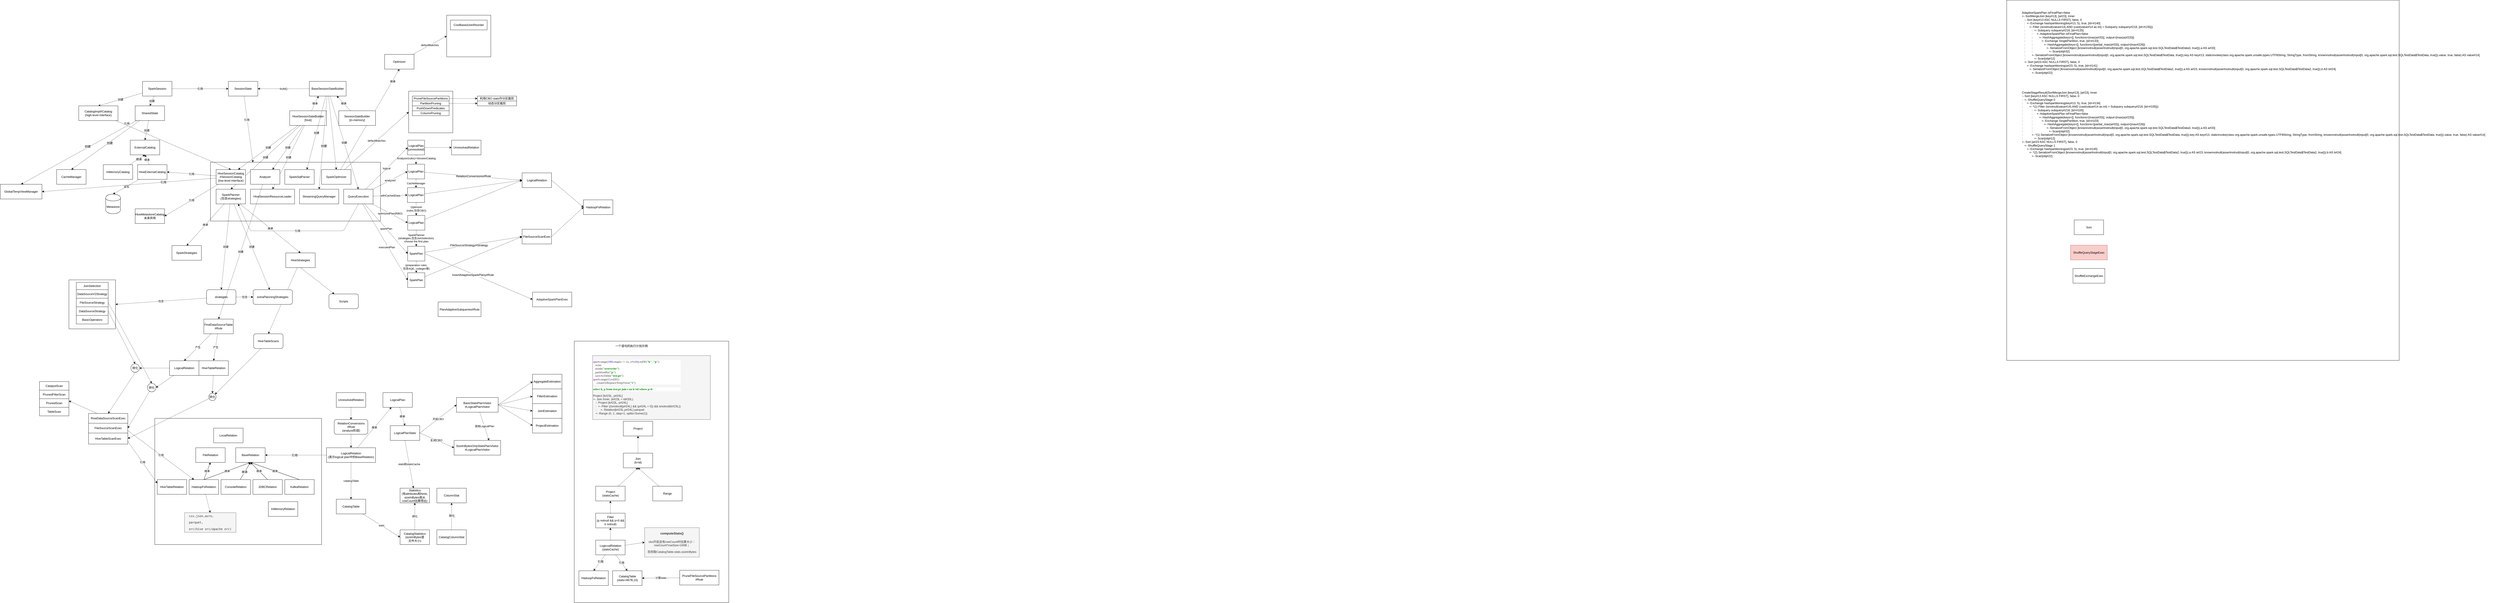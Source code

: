 <mxfile version="13.6.2" type="device" pages="4"><diagram id="aDqWZ8Zpelopb5PH61-u" name="sql-plan"><mxGraphModel dx="1985" dy="1990" grid="1" gridSize="10" guides="1" tooltips="1" connect="1" arrows="1" fold="1" page="1" pageScale="1" pageWidth="827" pageHeight="1169" math="0" shadow="0"><root><mxCell id="yeGFNmjtghT1ZA9Z9N2v-0"/><mxCell id="yeGFNmjtghT1ZA9Z9N2v-1" parent="yeGFNmjtghT1ZA9Z9N2v-0"/><mxCell id="yeGFNmjtghT1ZA9Z9N2v-2" value="" style="rounded=0;whiteSpace=wrap;html=1;" parent="yeGFNmjtghT1ZA9Z9N2v-1" vertex="1"><mxGeometry x="1600" y="1110" width="630" height="1067" as="geometry"/></mxCell><mxCell id="yeGFNmjtghT1ZA9Z9N2v-3" value="" style="rounded=0;whiteSpace=wrap;html=1;" parent="yeGFNmjtghT1ZA9Z9N2v-1" vertex="1"><mxGeometry x="-110" y="1425" width="680" height="515" as="geometry"/></mxCell><mxCell id="yeGFNmjtghT1ZA9Z9N2v-4" value="" style="rounded=0;whiteSpace=wrap;html=1;" parent="yeGFNmjtghT1ZA9Z9N2v-1" vertex="1"><mxGeometry x="117" y="380" width="693" height="240" as="geometry"/></mxCell><mxCell id="yeGFNmjtghT1ZA9Z9N2v-5" value="继承" style="edgeStyle=none;rounded=0;orthogonalLoop=1;jettySize=auto;html=1;entryX=0.5;entryY=1;entryDx=0;entryDy=0;dashed=1;" parent="yeGFNmjtghT1ZA9Z9N2v-1" source="yeGFNmjtghT1ZA9Z9N2v-36" target="yeGFNmjtghT1ZA9Z9N2v-186" edge="1"><mxGeometry x="0.761" y="-2" relative="1" as="geometry"><mxPoint as="offset"/></mxGeometry></mxCell><mxCell id="yeGFNmjtghT1ZA9Z9N2v-6" value="" style="rounded=0;whiteSpace=wrap;html=1;glass=0;comic=0;" parent="yeGFNmjtghT1ZA9Z9N2v-1" vertex="1"><mxGeometry x="-460" y="860" width="190" height="200" as="geometry"/></mxCell><mxCell id="yeGFNmjtghT1ZA9Z9N2v-7" value="引用" style="edgeStyle=none;rounded=0;html=1;entryX=0;entryY=0.5;dashed=1;jettySize=auto;orthogonalLoop=1;" parent="yeGFNmjtghT1ZA9Z9N2v-1" source="yeGFNmjtghT1ZA9Z9N2v-10" target="yeGFNmjtghT1ZA9Z9N2v-27" edge="1"><mxGeometry relative="1" as="geometry"/></mxCell><mxCell id="yeGFNmjtghT1ZA9Z9N2v-8" value="创建" style="edgeStyle=none;rounded=0;html=1;entryX=0.5;entryY=0;dashed=1;jettySize=auto;orthogonalLoop=1;" parent="yeGFNmjtghT1ZA9Z9N2v-1" source="yeGFNmjtghT1ZA9Z9N2v-10" target="yeGFNmjtghT1ZA9Z9N2v-53" edge="1"><mxGeometry relative="1" as="geometry"/></mxCell><mxCell id="yeGFNmjtghT1ZA9Z9N2v-9" value="创建" style="rounded=0;orthogonalLoop=1;jettySize=auto;html=1;entryX=0.5;entryY=0;entryDx=0;entryDy=0;dashed=1;" parent="yeGFNmjtghT1ZA9Z9N2v-1" source="yeGFNmjtghT1ZA9Z9N2v-10" target="yeGFNmjtghT1ZA9Z9N2v-78" edge="1"><mxGeometry relative="1" as="geometry"/></mxCell><mxCell id="yeGFNmjtghT1ZA9Z9N2v-10" value="SparkSession" style="rounded=0;whiteSpace=wrap;html=1;" parent="yeGFNmjtghT1ZA9Z9N2v-1" vertex="1"><mxGeometry x="-160" y="50" width="120" height="60" as="geometry"/></mxCell><mxCell id="yeGFNmjtghT1ZA9Z9N2v-11" value="创建" style="edgeStyle=none;rounded=0;html=1;entryX=0.75;entryY=0;dashed=1;jettySize=auto;orthogonalLoop=1;" parent="yeGFNmjtghT1ZA9Z9N2v-1" source="yeGFNmjtghT1ZA9Z9N2v-16" target="yeGFNmjtghT1ZA9Z9N2v-32" edge="1"><mxGeometry relative="1" as="geometry"/></mxCell><mxCell id="yeGFNmjtghT1ZA9Z9N2v-12" value="创建" style="edgeStyle=none;rounded=0;html=1;entryX=0.75;entryY=0;dashed=1;jettySize=auto;orthogonalLoop=1;" parent="yeGFNmjtghT1ZA9Z9N2v-1" source="yeGFNmjtghT1ZA9Z9N2v-16" target="yeGFNmjtghT1ZA9Z9N2v-33" edge="1"><mxGeometry relative="1" as="geometry"/></mxCell><mxCell id="yeGFNmjtghT1ZA9Z9N2v-13" value="创建" style="edgeStyle=none;rounded=0;html=1;entryX=0.5;entryY=0;dashed=1;jettySize=auto;orthogonalLoop=1;" parent="yeGFNmjtghT1ZA9Z9N2v-1" source="yeGFNmjtghT1ZA9Z9N2v-16" target="yeGFNmjtghT1ZA9Z9N2v-39" edge="1"><mxGeometry relative="1" as="geometry"/></mxCell><mxCell id="yeGFNmjtghT1ZA9Z9N2v-14" value="创建" style="edgeStyle=none;rounded=0;html=1;entryX=0.5;entryY=0;dashed=1;jettySize=auto;orthogonalLoop=1;" parent="yeGFNmjtghT1ZA9Z9N2v-1" source="yeGFNmjtghT1ZA9Z9N2v-16" target="yeGFNmjtghT1ZA9Z9N2v-41" edge="1"><mxGeometry relative="1" as="geometry"/></mxCell><mxCell id="yeGFNmjtghT1ZA9Z9N2v-15" value="继承" style="edgeStyle=none;rounded=0;html=1;entryX=0.25;entryY=1;dashed=1;jettySize=auto;orthogonalLoop=1;" parent="yeGFNmjtghT1ZA9Z9N2v-1" source="yeGFNmjtghT1ZA9Z9N2v-16" target="yeGFNmjtghT1ZA9Z9N2v-23" edge="1"><mxGeometry relative="1" as="geometry"/></mxCell><mxCell id="yeGFNmjtghT1ZA9Z9N2v-16" value="HiveSessionSateBuilder&lt;div&gt;[hive]&lt;/div&gt;" style="rounded=0;whiteSpace=wrap;html=1;" parent="yeGFNmjtghT1ZA9Z9N2v-1" vertex="1"><mxGeometry x="440" y="170" width="150" height="60" as="geometry"/></mxCell><mxCell id="yeGFNmjtghT1ZA9Z9N2v-17" value="build()" style="edgeStyle=none;rounded=0;html=1;entryX=1;entryY=0.5;dashed=1;jettySize=auto;orthogonalLoop=1;" parent="yeGFNmjtghT1ZA9Z9N2v-1" source="yeGFNmjtghT1ZA9Z9N2v-23" target="yeGFNmjtghT1ZA9Z9N2v-27" edge="1"><mxGeometry relative="1" as="geometry"/></mxCell><mxCell id="yeGFNmjtghT1ZA9Z9N2v-18" value="创建" style="edgeStyle=none;rounded=0;html=1;entryX=0.75;entryY=0;dashed=1;jettySize=auto;orthogonalLoop=1;" parent="yeGFNmjtghT1ZA9Z9N2v-1" source="yeGFNmjtghT1ZA9Z9N2v-23" target="yeGFNmjtghT1ZA9Z9N2v-34" edge="1"><mxGeometry relative="1" as="geometry"/></mxCell><mxCell id="yeGFNmjtghT1ZA9Z9N2v-19" style="edgeStyle=none;rounded=0;html=1;entryX=0.5;entryY=0;dashed=1;jettySize=auto;orthogonalLoop=1;" parent="yeGFNmjtghT1ZA9Z9N2v-1" source="yeGFNmjtghT1ZA9Z9N2v-23" target="yeGFNmjtghT1ZA9Z9N2v-36" edge="1"><mxGeometry relative="1" as="geometry"/></mxCell><mxCell id="yeGFNmjtghT1ZA9Z9N2v-20" style="edgeStyle=none;rounded=0;html=1;entryX=0.5;entryY=0;dashed=1;jettySize=auto;orthogonalLoop=1;" parent="yeGFNmjtghT1ZA9Z9N2v-1" source="yeGFNmjtghT1ZA9Z9N2v-23" target="yeGFNmjtghT1ZA9Z9N2v-40" edge="1"><mxGeometry relative="1" as="geometry"/></mxCell><mxCell id="yeGFNmjtghT1ZA9Z9N2v-21" value="创建" style="text;html=1;resizable=0;points=[];align=center;verticalAlign=middle;labelBackgroundColor=#ffffff;" parent="yeGFNmjtghT1ZA9Z9N2v-20" vertex="1" connectable="0"><mxGeometry x="0.073" y="4" relative="1" as="geometry"><mxPoint as="offset"/></mxGeometry></mxCell><mxCell id="yeGFNmjtghT1ZA9Z9N2v-22" value="创建" style="edgeStyle=none;rounded=0;html=1;entryX=0.5;entryY=0;dashed=1;jettySize=auto;orthogonalLoop=1;" parent="yeGFNmjtghT1ZA9Z9N2v-1" source="yeGFNmjtghT1ZA9Z9N2v-23" target="yeGFNmjtghT1ZA9Z9N2v-47" edge="1"><mxGeometry relative="1" as="geometry"/></mxCell><mxCell id="yeGFNmjtghT1ZA9Z9N2v-23" value="BaseSessionSateBuilder" style="rounded=0;whiteSpace=wrap;html=1;" parent="yeGFNmjtghT1ZA9Z9N2v-1" vertex="1"><mxGeometry x="520" y="50" width="150" height="60" as="geometry"/></mxCell><mxCell id="yeGFNmjtghT1ZA9Z9N2v-24" value="继承" style="edgeStyle=none;rounded=0;html=1;entryX=0.75;entryY=1;dashed=1;jettySize=auto;orthogonalLoop=1;" parent="yeGFNmjtghT1ZA9Z9N2v-1" source="yeGFNmjtghT1ZA9Z9N2v-25" target="yeGFNmjtghT1ZA9Z9N2v-23" edge="1"><mxGeometry relative="1" as="geometry"/></mxCell><mxCell id="yeGFNmjtghT1ZA9Z9N2v-25" value="SessionSateBuilder&lt;div&gt;[in-memory]&lt;/div&gt;" style="rounded=0;whiteSpace=wrap;html=1;" parent="yeGFNmjtghT1ZA9Z9N2v-1" vertex="1"><mxGeometry x="640" y="170" width="150" height="60" as="geometry"/></mxCell><mxCell id="yeGFNmjtghT1ZA9Z9N2v-26" value="引用" style="edgeStyle=none;rounded=0;html=1;entryX=0.25;entryY=0;dashed=1;jettySize=auto;orthogonalLoop=1;entryDx=0;entryDy=0;" parent="yeGFNmjtghT1ZA9Z9N2v-1" source="yeGFNmjtghT1ZA9Z9N2v-27" target="yeGFNmjtghT1ZA9Z9N2v-4" edge="1"><mxGeometry x="-0.281" y="-2" relative="1" as="geometry"><mxPoint as="offset"/></mxGeometry></mxCell><mxCell id="yeGFNmjtghT1ZA9Z9N2v-27" value="SessionState" style="rounded=0;whiteSpace=wrap;html=1;" parent="yeGFNmjtghT1ZA9Z9N2v-1" vertex="1"><mxGeometry x="190" y="50" width="120" height="60" as="geometry"/></mxCell><mxCell id="yeGFNmjtghT1ZA9Z9N2v-28" value="引用" style="edgeStyle=none;rounded=0;html=1;entryX=1;entryY=0.5;dashed=1;jettySize=auto;orthogonalLoop=1;" parent="yeGFNmjtghT1ZA9Z9N2v-1" source="yeGFNmjtghT1ZA9Z9N2v-32" target="yeGFNmjtghT1ZA9Z9N2v-57" edge="1"><mxGeometry relative="1" as="geometry"/></mxCell><mxCell id="yeGFNmjtghT1ZA9Z9N2v-29" value="引用" style="edgeStyle=none;rounded=0;html=1;entryX=1;entryY=0.5;dashed=1;jettySize=auto;orthogonalLoop=1;" parent="yeGFNmjtghT1ZA9Z9N2v-1" source="yeGFNmjtghT1ZA9Z9N2v-32" target="yeGFNmjtghT1ZA9Z9N2v-61" edge="1"><mxGeometry relative="1" as="geometry"/></mxCell><mxCell id="yeGFNmjtghT1ZA9Z9N2v-30" style="edgeStyle=none;rounded=0;orthogonalLoop=1;jettySize=auto;html=1;entryX=1;entryY=0.5;entryDx=0;entryDy=0;dashed=1;" parent="yeGFNmjtghT1ZA9Z9N2v-1" source="yeGFNmjtghT1ZA9Z9N2v-32" target="yeGFNmjtghT1ZA9Z9N2v-97" edge="1"><mxGeometry relative="1" as="geometry"/></mxCell><mxCell id="yeGFNmjtghT1ZA9Z9N2v-31" value="引用" style="text;html=1;resizable=0;points=[];align=center;verticalAlign=middle;labelBackgroundColor=#ffffff;" parent="yeGFNmjtghT1ZA9Z9N2v-30" vertex="1" connectable="0"><mxGeometry x="-0.395" relative="1" as="geometry"><mxPoint as="offset"/></mxGeometry></mxCell><mxCell id="yeGFNmjtghT1ZA9Z9N2v-32" value="HiveSessionCatalog&lt;div&gt;#SessionCatalog&lt;/div&gt;&lt;div&gt;(low-level interface)&lt;/div&gt;" style="rounded=0;whiteSpace=wrap;html=1;" parent="yeGFNmjtghT1ZA9Z9N2v-1" vertex="1"><mxGeometry x="140" y="410" width="120" height="60" as="geometry"/></mxCell><mxCell id="yeGFNmjtghT1ZA9Z9N2v-33" value="Analyzer" style="rounded=0;whiteSpace=wrap;html=1;" parent="yeGFNmjtghT1ZA9Z9N2v-1" vertex="1"><mxGeometry x="280" y="410" width="120" height="60" as="geometry"/></mxCell><mxCell id="yeGFNmjtghT1ZA9Z9N2v-34" value="SparkSqlParser" style="rounded=0;whiteSpace=wrap;html=1;" parent="yeGFNmjtghT1ZA9Z9N2v-1" vertex="1"><mxGeometry x="420" y="410" width="120" height="60" as="geometry"/></mxCell><mxCell id="yeGFNmjtghT1ZA9Z9N2v-35" value="defaultBatches" style="edgeStyle=none;rounded=0;orthogonalLoop=1;jettySize=auto;html=1;entryX=0;entryY=0.5;entryDx=0;entryDy=0;dashed=1;" parent="yeGFNmjtghT1ZA9Z9N2v-1" source="yeGFNmjtghT1ZA9Z9N2v-36" target="yeGFNmjtghT1ZA9Z9N2v-182" edge="1"><mxGeometry relative="1" as="geometry"/></mxCell><mxCell id="yeGFNmjtghT1ZA9Z9N2v-36" value="SparkOptimizer" style="rounded=0;whiteSpace=wrap;html=1;" parent="yeGFNmjtghT1ZA9Z9N2v-1" vertex="1"><mxGeometry x="570" y="410" width="120" height="60" as="geometry"/></mxCell><mxCell id="yeGFNmjtghT1ZA9Z9N2v-37" value="继承" style="edgeStyle=none;rounded=0;orthogonalLoop=1;jettySize=auto;html=1;entryX=0.5;entryY=0;entryDx=0;entryDy=0;dashed=1;" parent="yeGFNmjtghT1ZA9Z9N2v-1" source="yeGFNmjtghT1ZA9Z9N2v-39" target="yeGFNmjtghT1ZA9Z9N2v-145" edge="1"><mxGeometry relative="1" as="geometry"/></mxCell><mxCell id="yeGFNmjtghT1ZA9Z9N2v-38" value="继承" style="edgeStyle=none;rounded=0;orthogonalLoop=1;jettySize=auto;html=1;entryX=0.5;entryY=0;entryDx=0;entryDy=0;dashed=1;" parent="yeGFNmjtghT1ZA9Z9N2v-1" source="yeGFNmjtghT1ZA9Z9N2v-39" target="yeGFNmjtghT1ZA9Z9N2v-147" edge="1"><mxGeometry relative="1" as="geometry"/></mxCell><mxCell id="yeGFNmjtghT1ZA9Z9N2v-39" value="SparkPlanner&lt;br&gt;(包含strategies&lt;span&gt;)&lt;/span&gt;" style="rounded=0;whiteSpace=wrap;html=1;" parent="yeGFNmjtghT1ZA9Z9N2v-1" vertex="1"><mxGeometry x="140" y="490" width="120" height="60" as="geometry"/></mxCell><mxCell id="yeGFNmjtghT1ZA9Z9N2v-40" value="StreamingQueryManager" style="rounded=0;whiteSpace=wrap;html=1;" parent="yeGFNmjtghT1ZA9Z9N2v-1" vertex="1"><mxGeometry x="480" y="490" width="160" height="60" as="geometry"/></mxCell><mxCell id="yeGFNmjtghT1ZA9Z9N2v-41" value="HiveSessionResourceLoader" style="rounded=0;whiteSpace=wrap;html=1;" parent="yeGFNmjtghT1ZA9Z9N2v-1" vertex="1"><mxGeometry x="280" y="490" width="180" height="60" as="geometry"/></mxCell><mxCell id="yeGFNmjtghT1ZA9Z9N2v-42" value="analyzed" style="edgeStyle=none;rounded=0;html=1;entryX=0;entryY=0.5;dashed=1;jettySize=auto;orthogonalLoop=1;" parent="yeGFNmjtghT1ZA9Z9N2v-1" source="yeGFNmjtghT1ZA9Z9N2v-47" target="yeGFNmjtghT1ZA9Z9N2v-64" edge="1"><mxGeometry relative="1" as="geometry"/></mxCell><mxCell id="yeGFNmjtghT1ZA9Z9N2v-43" value="withCachedData" style="edgeStyle=none;rounded=0;html=1;entryX=0;entryY=0.5;dashed=1;jettySize=auto;orthogonalLoop=1;" parent="yeGFNmjtghT1ZA9Z9N2v-1" source="yeGFNmjtghT1ZA9Z9N2v-47" target="yeGFNmjtghT1ZA9Z9N2v-67" edge="1"><mxGeometry relative="1" as="geometry"/></mxCell><mxCell id="yeGFNmjtghT1ZA9Z9N2v-44" value="optimizedPlan(RBO)" style="edgeStyle=none;rounded=0;html=1;entryX=0;entryY=0.5;dashed=1;jettySize=auto;orthogonalLoop=1;" parent="yeGFNmjtghT1ZA9Z9N2v-1" source="yeGFNmjtghT1ZA9Z9N2v-47" target="yeGFNmjtghT1ZA9Z9N2v-70" edge="1"><mxGeometry relative="1" as="geometry"/></mxCell><mxCell id="yeGFNmjtghT1ZA9Z9N2v-45" value="executedPlan" style="edgeStyle=none;rounded=0;html=1;entryX=0;entryY=0.5;dashed=1;jettySize=auto;orthogonalLoop=1;" parent="yeGFNmjtghT1ZA9Z9N2v-1" source="yeGFNmjtghT1ZA9Z9N2v-47" target="yeGFNmjtghT1ZA9Z9N2v-76" edge="1"><mxGeometry x="0.123" y="-5" relative="1" as="geometry"><mxPoint as="offset"/></mxGeometry></mxCell><mxCell id="yeGFNmjtghT1ZA9Z9N2v-46" value="sparkPlan" style="edgeStyle=none;rounded=0;html=1;entryX=0;entryY=0.5;dashed=1;jettySize=auto;orthogonalLoop=1;" parent="yeGFNmjtghT1ZA9Z9N2v-1" source="yeGFNmjtghT1ZA9Z9N2v-47" target="yeGFNmjtghT1ZA9Z9N2v-74" edge="1"><mxGeometry relative="1" as="geometry"/></mxCell><mxCell id="yeGFNmjtghT1ZA9Z9N2v-47" value="QueryExecution" style="rounded=0;whiteSpace=wrap;html=1;" parent="yeGFNmjtghT1ZA9Z9N2v-1" vertex="1"><mxGeometry x="660" y="490" width="120" height="60" as="geometry"/></mxCell><mxCell id="yeGFNmjtghT1ZA9Z9N2v-48" value="创建" style="edgeStyle=none;rounded=0;html=1;entryX=0.5;entryY=0;dashed=1;jettySize=auto;orthogonalLoop=1;" parent="yeGFNmjtghT1ZA9Z9N2v-1" source="yeGFNmjtghT1ZA9Z9N2v-53" target="yeGFNmjtghT1ZA9Z9N2v-54" edge="1"><mxGeometry relative="1" as="geometry"/></mxCell><mxCell id="yeGFNmjtghT1ZA9Z9N2v-49" style="edgeStyle=none;rounded=0;orthogonalLoop=1;jettySize=auto;html=1;entryX=0.5;entryY=0;entryDx=0;entryDy=0;dashed=1;" parent="yeGFNmjtghT1ZA9Z9N2v-1" source="yeGFNmjtghT1ZA9Z9N2v-53" target="yeGFNmjtghT1ZA9Z9N2v-95" edge="1"><mxGeometry relative="1" as="geometry"/></mxCell><mxCell id="yeGFNmjtghT1ZA9Z9N2v-50" value="创建" style="text;html=1;resizable=0;points=[];align=center;verticalAlign=middle;labelBackgroundColor=#ffffff;" parent="yeGFNmjtghT1ZA9Z9N2v-49" vertex="1" connectable="0"><mxGeometry x="-0.107" y="3" relative="1" as="geometry"><mxPoint as="offset"/></mxGeometry></mxCell><mxCell id="yeGFNmjtghT1ZA9Z9N2v-51" style="edgeStyle=none;rounded=0;orthogonalLoop=1;jettySize=auto;html=1;entryX=0.5;entryY=0;entryDx=0;entryDy=0;dashed=1;" parent="yeGFNmjtghT1ZA9Z9N2v-1" source="yeGFNmjtghT1ZA9Z9N2v-53" target="yeGFNmjtghT1ZA9Z9N2v-97" edge="1"><mxGeometry relative="1" as="geometry"/></mxCell><mxCell id="yeGFNmjtghT1ZA9Z9N2v-52" value="创建" style="text;html=1;resizable=0;points=[];align=center;verticalAlign=middle;labelBackgroundColor=#ffffff;" parent="yeGFNmjtghT1ZA9Z9N2v-51" vertex="1" connectable="0"><mxGeometry x="-0.159" y="-4" relative="1" as="geometry"><mxPoint as="offset"/></mxGeometry></mxCell><mxCell id="yeGFNmjtghT1ZA9Z9N2v-53" value="SharedState" style="rounded=0;whiteSpace=wrap;html=1;" parent="yeGFNmjtghT1ZA9Z9N2v-1" vertex="1"><mxGeometry x="-190" y="150" width="120" height="60" as="geometry"/></mxCell><mxCell id="yeGFNmjtghT1ZA9Z9N2v-54" value="ExternalCatalog" style="rounded=0;whiteSpace=wrap;html=1;" parent="yeGFNmjtghT1ZA9Z9N2v-1" vertex="1"><mxGeometry x="-210" y="290" width="120" height="60" as="geometry"/></mxCell><mxCell id="yeGFNmjtghT1ZA9Z9N2v-55" value="继承" style="edgeStyle=none;rounded=0;html=1;entryX=0.5;entryY=1;dashed=1;jettySize=auto;orthogonalLoop=1;" parent="yeGFNmjtghT1ZA9Z9N2v-1" source="yeGFNmjtghT1ZA9Z9N2v-57" target="yeGFNmjtghT1ZA9Z9N2v-54" edge="1"><mxGeometry relative="1" as="geometry"/></mxCell><mxCell id="yeGFNmjtghT1ZA9Z9N2v-56" value="读写" style="edgeStyle=none;rounded=0;orthogonalLoop=1;jettySize=auto;html=1;entryX=0.5;entryY=0;entryDx=0;entryDy=0;dashed=1;" parent="yeGFNmjtghT1ZA9Z9N2v-1" source="yeGFNmjtghT1ZA9Z9N2v-57" target="yeGFNmjtghT1ZA9Z9N2v-98" edge="1"><mxGeometry relative="1" as="geometry"/></mxCell><mxCell id="yeGFNmjtghT1ZA9Z9N2v-57" value="HiveExternalCatalog" style="rounded=0;whiteSpace=wrap;html=1;" parent="yeGFNmjtghT1ZA9Z9N2v-1" vertex="1"><mxGeometry x="-180" y="390" width="120" height="60" as="geometry"/></mxCell><mxCell id="yeGFNmjtghT1ZA9Z9N2v-58" style="edgeStyle=none;rounded=0;html=1;entryX=0.5;entryY=1;dashed=1;jettySize=auto;orthogonalLoop=1;" parent="yeGFNmjtghT1ZA9Z9N2v-1" source="yeGFNmjtghT1ZA9Z9N2v-60" target="yeGFNmjtghT1ZA9Z9N2v-54" edge="1"><mxGeometry relative="1" as="geometry"/></mxCell><mxCell id="yeGFNmjtghT1ZA9Z9N2v-59" value="继承" style="text;html=1;resizable=0;points=[];align=center;verticalAlign=middle;labelBackgroundColor=#ffffff;" parent="yeGFNmjtghT1ZA9Z9N2v-58" vertex="1" connectable="0"><mxGeometry x="0.171" y="-1" relative="1" as="geometry"><mxPoint as="offset"/></mxGeometry></mxCell><mxCell id="yeGFNmjtghT1ZA9Z9N2v-60" value="InMemoryCatalog" style="rounded=0;whiteSpace=wrap;html=1;" parent="yeGFNmjtghT1ZA9Z9N2v-1" vertex="1"><mxGeometry x="-320" y="390" width="120" height="60" as="geometry"/></mxCell><mxCell id="yeGFNmjtghT1ZA9Z9N2v-61" value="HiveMetastoreCatalog&lt;div&gt;未来弃用&lt;/div&gt;" style="rounded=0;whiteSpace=wrap;html=1;" parent="yeGFNmjtghT1ZA9Z9N2v-1" vertex="1"><mxGeometry x="-190" y="570" width="120" height="60" as="geometry"/></mxCell><mxCell id="yeGFNmjtghT1ZA9Z9N2v-62" value="&lt;span style=&quot;font-size: 12px ; white-space: normal ; background-color: rgb(248 , 249 , 250)&quot;&gt;RelationConversions&lt;/span&gt;&lt;span style=&quot;font-size: 12px ; white-space: normal ; background-color: rgb(248 , 249 , 250)&quot;&gt;#Rule&lt;/span&gt;" style="edgeStyle=none;rounded=0;orthogonalLoop=1;jettySize=auto;html=1;entryX=0;entryY=0.5;entryDx=0;entryDy=0;dashed=1;" parent="yeGFNmjtghT1ZA9Z9N2v-1" source="yeGFNmjtghT1ZA9Z9N2v-64" target="yeGFNmjtghT1ZA9Z9N2v-132" edge="1"><mxGeometry relative="1" as="geometry"/></mxCell><mxCell id="yeGFNmjtghT1ZA9Z9N2v-63" value="CacheManager" style="edgeStyle=none;rounded=0;comic=0;orthogonalLoop=1;jettySize=auto;html=1;entryX=0.5;entryY=0;entryDx=0;entryDy=0;dashed=1;" parent="yeGFNmjtghT1ZA9Z9N2v-1" source="yeGFNmjtghT1ZA9Z9N2v-64" target="yeGFNmjtghT1ZA9Z9N2v-67" edge="1"><mxGeometry relative="1" as="geometry"><mxPoint x="955" y="451" as="sourcePoint"/><mxPoint x="955" y="487" as="targetPoint"/></mxGeometry></mxCell><mxCell id="yeGFNmjtghT1ZA9Z9N2v-64" value="LogicalPlan" style="rounded=0;whiteSpace=wrap;html=1;" parent="yeGFNmjtghT1ZA9Z9N2v-1" vertex="1"><mxGeometry x="920" y="388" width="70" height="60" as="geometry"/></mxCell><mxCell id="yeGFNmjtghT1ZA9Z9N2v-65" style="edgeStyle=none;rounded=0;orthogonalLoop=1;jettySize=auto;html=1;entryX=0;entryY=0.5;entryDx=0;entryDy=0;dashed=1;" parent="yeGFNmjtghT1ZA9Z9N2v-1" source="yeGFNmjtghT1ZA9Z9N2v-67" target="yeGFNmjtghT1ZA9Z9N2v-132" edge="1"><mxGeometry relative="1" as="geometry"/></mxCell><mxCell id="yeGFNmjtghT1ZA9Z9N2v-66" value="Optimizer&lt;br&gt;(rules,包含CBO)" style="edgeStyle=none;rounded=0;comic=0;orthogonalLoop=1;jettySize=auto;html=1;entryX=0.5;entryY=0;entryDx=0;entryDy=0;dashed=1;" parent="yeGFNmjtghT1ZA9Z9N2v-1" source="yeGFNmjtghT1ZA9Z9N2v-67" target="yeGFNmjtghT1ZA9Z9N2v-70" edge="1"><mxGeometry relative="1" as="geometry"/></mxCell><mxCell id="yeGFNmjtghT1ZA9Z9N2v-67" value="LogicalPlan" style="rounded=0;whiteSpace=wrap;html=1;" parent="yeGFNmjtghT1ZA9Z9N2v-1" vertex="1"><mxGeometry x="920" y="484" width="70" height="60" as="geometry"/></mxCell><mxCell id="yeGFNmjtghT1ZA9Z9N2v-68" style="edgeStyle=none;rounded=0;orthogonalLoop=1;jettySize=auto;html=1;entryX=0;entryY=0.5;entryDx=0;entryDy=0;dashed=1;" parent="yeGFNmjtghT1ZA9Z9N2v-1" source="yeGFNmjtghT1ZA9Z9N2v-70" target="yeGFNmjtghT1ZA9Z9N2v-132" edge="1"><mxGeometry relative="1" as="geometry"/></mxCell><mxCell id="yeGFNmjtghT1ZA9Z9N2v-69" value="SparkPlanner&lt;br&gt;(strategies,包含JoinSelection)&amp;nbsp;&lt;br&gt;choose the first plan" style="edgeStyle=none;rounded=0;comic=0;orthogonalLoop=1;jettySize=auto;html=1;entryX=0.5;entryY=0;entryDx=0;entryDy=0;dashed=1;" parent="yeGFNmjtghT1ZA9Z9N2v-1" source="yeGFNmjtghT1ZA9Z9N2v-70" target="yeGFNmjtghT1ZA9Z9N2v-74" edge="1"><mxGeometry relative="1" as="geometry"/></mxCell><mxCell id="yeGFNmjtghT1ZA9Z9N2v-70" value="LogicalPlan" style="rounded=0;whiteSpace=wrap;html=1;" parent="yeGFNmjtghT1ZA9Z9N2v-1" vertex="1"><mxGeometry x="921" y="597" width="70" height="60" as="geometry"/></mxCell><mxCell id="yeGFNmjtghT1ZA9Z9N2v-71" style="edgeStyle=none;rounded=0;orthogonalLoop=1;jettySize=auto;html=1;entryX=0;entryY=0.5;entryDx=0;entryDy=0;dashed=1;" parent="yeGFNmjtghT1ZA9Z9N2v-1" source="yeGFNmjtghT1ZA9Z9N2v-74" target="yeGFNmjtghT1ZA9Z9N2v-141" edge="1"><mxGeometry relative="1" as="geometry"/></mxCell><mxCell id="yeGFNmjtghT1ZA9Z9N2v-72" value="FileSourceStrategy#Strategy" style="text;html=1;resizable=0;points=[];align=center;verticalAlign=middle;labelBackgroundColor=#ffffff;" parent="yeGFNmjtghT1ZA9Z9N2v-71" vertex="1" connectable="0"><mxGeometry x="-0.237" relative="1" as="geometry"><mxPoint x="28.5" y="-4.5" as="offset"/></mxGeometry></mxCell><mxCell id="yeGFNmjtghT1ZA9Z9N2v-73" value="(preparation rules,&lt;br&gt;包含AQE, codegen等)" style="edgeStyle=none;rounded=0;comic=0;orthogonalLoop=1;jettySize=auto;html=1;entryX=0.5;entryY=0;entryDx=0;entryDy=0;dashed=1;" parent="yeGFNmjtghT1ZA9Z9N2v-1" source="yeGFNmjtghT1ZA9Z9N2v-74" target="yeGFNmjtghT1ZA9Z9N2v-76" edge="1"><mxGeometry relative="1" as="geometry"/></mxCell><mxCell id="yeGFNmjtghT1ZA9Z9N2v-74" value="SparkPlan" style="rounded=0;whiteSpace=wrap;html=1;" parent="yeGFNmjtghT1ZA9Z9N2v-1" vertex="1"><mxGeometry x="921" y="723" width="70" height="60" as="geometry"/></mxCell><mxCell id="yeGFNmjtghT1ZA9Z9N2v-75" style="edgeStyle=none;rounded=0;orthogonalLoop=1;jettySize=auto;html=1;entryX=0;entryY=0.5;entryDx=0;entryDy=0;dashed=1;" parent="yeGFNmjtghT1ZA9Z9N2v-1" source="yeGFNmjtghT1ZA9Z9N2v-76" target="yeGFNmjtghT1ZA9Z9N2v-141" edge="1"><mxGeometry relative="1" as="geometry"/></mxCell><mxCell id="yeGFNmjtghT1ZA9Z9N2v-76" value="SparkPlan" style="rounded=0;whiteSpace=wrap;html=1;" parent="yeGFNmjtghT1ZA9Z9N2v-1" vertex="1"><mxGeometry x="921" y="831" width="70" height="60" as="geometry"/></mxCell><mxCell id="yeGFNmjtghT1ZA9Z9N2v-77" value="引用" style="edgeStyle=none;rounded=0;orthogonalLoop=1;jettySize=auto;html=1;entryX=0.5;entryY=0;entryDx=0;entryDy=0;dashed=1;" parent="yeGFNmjtghT1ZA9Z9N2v-1" source="yeGFNmjtghT1ZA9Z9N2v-78" target="yeGFNmjtghT1ZA9Z9N2v-32" edge="1"><mxGeometry x="-0.816" y="7" relative="1" as="geometry"><mxPoint as="offset"/></mxGeometry></mxCell><mxCell id="yeGFNmjtghT1ZA9Z9N2v-78" value="CatalogImpl#Catalog&lt;br&gt;(high-level interface)" style="rounded=0;whiteSpace=wrap;html=1;" parent="yeGFNmjtghT1ZA9Z9N2v-1" vertex="1"><mxGeometry x="-420" y="150" width="160" height="60" as="geometry"/></mxCell><mxCell id="yeGFNmjtghT1ZA9Z9N2v-79" value="Statistics&lt;br&gt;(有attributes和hints, sizeInBytes是从rowCount估算得出)" style="rounded=0;whiteSpace=wrap;html=1;" parent="yeGFNmjtghT1ZA9Z9N2v-1" vertex="1"><mxGeometry x="890" y="1710" width="120" height="60" as="geometry"/></mxCell><mxCell id="yeGFNmjtghT1ZA9Z9N2v-80" value="转化" style="edgeStyle=none;rounded=0;orthogonalLoop=1;jettySize=auto;html=1;dashed=1;" parent="yeGFNmjtghT1ZA9Z9N2v-1" source="yeGFNmjtghT1ZA9Z9N2v-81" target="yeGFNmjtghT1ZA9Z9N2v-79" edge="1"><mxGeometry relative="1" as="geometry"/></mxCell><mxCell id="yeGFNmjtghT1ZA9Z9N2v-81" value="CatalogStatistics&lt;br&gt;(sizeInBytes是&lt;br&gt;文件大小)" style="rounded=0;whiteSpace=wrap;html=1;" parent="yeGFNmjtghT1ZA9Z9N2v-1" vertex="1"><mxGeometry x="890" y="1880" width="120" height="60" as="geometry"/></mxCell><mxCell id="yeGFNmjtghT1ZA9Z9N2v-82" value="FileRelation" style="rounded=0;whiteSpace=wrap;html=1;" parent="yeGFNmjtghT1ZA9Z9N2v-1" vertex="1"><mxGeometry x="57" y="1545" width="120" height="60" as="geometry"/></mxCell><mxCell id="yeGFNmjtghT1ZA9Z9N2v-83" value="BaseRelation" style="rounded=0;whiteSpace=wrap;html=1;" parent="yeGFNmjtghT1ZA9Z9N2v-1" vertex="1"><mxGeometry x="220" y="1545" width="120" height="60" as="geometry"/></mxCell><mxCell id="yeGFNmjtghT1ZA9Z9N2v-84" value="继承" style="rounded=0;orthogonalLoop=1;jettySize=auto;html=1;entryX=0.5;entryY=1;entryDx=0;entryDy=0;exitX=0.5;exitY=0;exitDx=0;exitDy=0;" parent="yeGFNmjtghT1ZA9Z9N2v-1" source="yeGFNmjtghT1ZA9Z9N2v-87" target="yeGFNmjtghT1ZA9Z9N2v-82" edge="1"><mxGeometry relative="1" as="geometry"/></mxCell><mxCell id="yeGFNmjtghT1ZA9Z9N2v-85" value="继承" style="edgeStyle=none;rounded=0;orthogonalLoop=1;jettySize=auto;html=1;entryX=0.5;entryY=1;entryDx=0;entryDy=0;exitX=0.5;exitY=0;exitDx=0;exitDy=0;" parent="yeGFNmjtghT1ZA9Z9N2v-1" source="yeGFNmjtghT1ZA9Z9N2v-87" target="yeGFNmjtghT1ZA9Z9N2v-83" edge="1"><mxGeometry relative="1" as="geometry"/></mxCell><mxCell id="yeGFNmjtghT1ZA9Z9N2v-86" style="edgeStyle=none;rounded=0;orthogonalLoop=1;jettySize=auto;html=1;dashed=1;entryX=0.5;entryY=0;entryDx=0;entryDy=0;" parent="yeGFNmjtghT1ZA9Z9N2v-1" source="yeGFNmjtghT1ZA9Z9N2v-87" target="yeGFNmjtghT1ZA9Z9N2v-220" edge="1"><mxGeometry relative="1" as="geometry"/></mxCell><mxCell id="yeGFNmjtghT1ZA9Z9N2v-87" value="HadoopFsRelation" style="rounded=0;whiteSpace=wrap;html=1;" parent="yeGFNmjtghT1ZA9Z9N2v-1" vertex="1"><mxGeometry x="30" y="1675" width="120" height="60" as="geometry"/></mxCell><mxCell id="yeGFNmjtghT1ZA9Z9N2v-88" value="HiveTableRelation" style="rounded=0;whiteSpace=wrap;html=1;" parent="yeGFNmjtghT1ZA9Z9N2v-1" vertex="1"><mxGeometry x="-100" y="1675" width="120" height="60" as="geometry"/></mxCell><mxCell id="yeGFNmjtghT1ZA9Z9N2v-89" style="edgeStyle=none;rounded=0;orthogonalLoop=1;jettySize=auto;html=1;entryX=1;entryY=0.5;entryDx=0;entryDy=0;dashed=1;" parent="yeGFNmjtghT1ZA9Z9N2v-1" source="yeGFNmjtghT1ZA9Z9N2v-93" target="yeGFNmjtghT1ZA9Z9N2v-83" edge="1"><mxGeometry relative="1" as="geometry"/></mxCell><mxCell id="yeGFNmjtghT1ZA9Z9N2v-90" value="引用" style="text;html=1;resizable=0;points=[];align=center;verticalAlign=middle;labelBackgroundColor=#ffffff;" parent="yeGFNmjtghT1ZA9Z9N2v-89" vertex="1" connectable="0"><mxGeometry x="0.04" y="1" relative="1" as="geometry"><mxPoint as="offset"/></mxGeometry></mxCell><mxCell id="yeGFNmjtghT1ZA9Z9N2v-91" value="catalogTable" style="rounded=0;orthogonalLoop=1;jettySize=auto;html=1;entryX=0.5;entryY=0;entryDx=0;entryDy=0;dashed=1;" parent="yeGFNmjtghT1ZA9Z9N2v-1" source="yeGFNmjtghT1ZA9Z9N2v-93" target="yeGFNmjtghT1ZA9Z9N2v-212" edge="1"><mxGeometry relative="1" as="geometry"/></mxCell><mxCell id="yeGFNmjtghT1ZA9Z9N2v-92" value="继承" style="edgeStyle=none;rounded=0;orthogonalLoop=1;jettySize=auto;html=1;dashed=1;" parent="yeGFNmjtghT1ZA9Z9N2v-1" source="yeGFNmjtghT1ZA9Z9N2v-93" target="yeGFNmjtghT1ZA9Z9N2v-115" edge="1"><mxGeometry relative="1" as="geometry"/></mxCell><mxCell id="yeGFNmjtghT1ZA9Z9N2v-93" value="LogicalRelation&lt;br&gt;(表示logical plan中的BaseRelation)" style="rounded=0;whiteSpace=wrap;html=1;" parent="yeGFNmjtghT1ZA9Z9N2v-1" vertex="1"><mxGeometry x="590" y="1545" width="200" height="60" as="geometry"/></mxCell><mxCell id="yeGFNmjtghT1ZA9Z9N2v-94" value="LocalRelation" style="rounded=0;whiteSpace=wrap;html=1;" parent="yeGFNmjtghT1ZA9Z9N2v-1" vertex="1"><mxGeometry x="130" y="1465" width="120" height="60" as="geometry"/></mxCell><mxCell id="yeGFNmjtghT1ZA9Z9N2v-95" value="CacheManager" style="rounded=0;whiteSpace=wrap;html=1;" parent="yeGFNmjtghT1ZA9Z9N2v-1" vertex="1"><mxGeometry x="-510" y="410" width="120" height="60" as="geometry"/></mxCell><mxCell id="yeGFNmjtghT1ZA9Z9N2v-96" value="InMemoryRelation" style="rounded=0;whiteSpace=wrap;html=1;" parent="yeGFNmjtghT1ZA9Z9N2v-1" vertex="1"><mxGeometry x="353" y="1765" width="120" height="60" as="geometry"/></mxCell><mxCell id="yeGFNmjtghT1ZA9Z9N2v-97" value="GlobalTempViewManager" style="rounded=0;whiteSpace=wrap;html=1;" parent="yeGFNmjtghT1ZA9Z9N2v-1" vertex="1"><mxGeometry x="-740" y="470" width="170" height="60" as="geometry"/></mxCell><mxCell id="yeGFNmjtghT1ZA9Z9N2v-98" value="Metastore" style="shape=cylinder;whiteSpace=wrap;html=1;boundedLbl=1;backgroundOutline=1;" parent="yeGFNmjtghT1ZA9Z9N2v-1" vertex="1"><mxGeometry x="-310" y="510" width="60" height="80" as="geometry"/></mxCell><mxCell id="yeGFNmjtghT1ZA9Z9N2v-99" style="rounded=0;orthogonalLoop=1;jettySize=auto;html=1;entryX=0.5;entryY=1;entryDx=0;entryDy=0;" parent="yeGFNmjtghT1ZA9Z9N2v-1" source="yeGFNmjtghT1ZA9Z9N2v-101" target="yeGFNmjtghT1ZA9Z9N2v-83" edge="1"><mxGeometry relative="1" as="geometry"/></mxCell><mxCell id="yeGFNmjtghT1ZA9Z9N2v-100" value="继承" style="text;html=1;resizable=0;points=[];align=center;verticalAlign=middle;labelBackgroundColor=#ffffff;" parent="yeGFNmjtghT1ZA9Z9N2v-99" vertex="1" connectable="0"><mxGeometry x="-0.122" y="1" relative="1" as="geometry"><mxPoint as="offset"/></mxGeometry></mxCell><mxCell id="yeGFNmjtghT1ZA9Z9N2v-101" value="ConsoleRelation" style="rounded=0;whiteSpace=wrap;html=1;" parent="yeGFNmjtghT1ZA9Z9N2v-1" vertex="1"><mxGeometry x="160" y="1675" width="120" height="60" as="geometry"/></mxCell><mxCell id="yeGFNmjtghT1ZA9Z9N2v-102" value="继承" style="edgeStyle=none;rounded=0;orthogonalLoop=1;jettySize=auto;html=1;entryX=0.5;entryY=1;entryDx=0;entryDy=0;exitX=0.5;exitY=0;exitDx=0;exitDy=0;" parent="yeGFNmjtghT1ZA9Z9N2v-1" source="yeGFNmjtghT1ZA9Z9N2v-103" target="yeGFNmjtghT1ZA9Z9N2v-83" edge="1"><mxGeometry relative="1" as="geometry"/></mxCell><mxCell id="yeGFNmjtghT1ZA9Z9N2v-103" value="JDBCRelation" style="rounded=0;whiteSpace=wrap;html=1;" parent="yeGFNmjtghT1ZA9Z9N2v-1" vertex="1"><mxGeometry x="290" y="1675" width="120" height="60" as="geometry"/></mxCell><mxCell id="yeGFNmjtghT1ZA9Z9N2v-104" value="继承" style="edgeStyle=none;rounded=0;orthogonalLoop=1;jettySize=auto;html=1;entryX=0.5;entryY=1;entryDx=0;entryDy=0;exitX=0.5;exitY=0;exitDx=0;exitDy=0;" parent="yeGFNmjtghT1ZA9Z9N2v-1" source="yeGFNmjtghT1ZA9Z9N2v-105" target="yeGFNmjtghT1ZA9Z9N2v-83" edge="1"><mxGeometry relative="1" as="geometry"/></mxCell><mxCell id="yeGFNmjtghT1ZA9Z9N2v-105" value="KafkaRelation" style="rounded=0;whiteSpace=wrap;html=1;" parent="yeGFNmjtghT1ZA9Z9N2v-1" vertex="1"><mxGeometry x="420" y="1675" width="120" height="60" as="geometry"/></mxCell><mxCell id="yeGFNmjtghT1ZA9Z9N2v-106" style="edgeStyle=none;rounded=0;orthogonalLoop=1;jettySize=auto;html=1;entryX=0.5;entryY=1;entryDx=0;entryDy=0;dashed=1;" parent="yeGFNmjtghT1ZA9Z9N2v-1" source="yeGFNmjtghT1ZA9Z9N2v-108" target="yeGFNmjtghT1ZA9Z9N2v-109" edge="1"><mxGeometry relative="1" as="geometry"/></mxCell><mxCell id="yeGFNmjtghT1ZA9Z9N2v-107" value="转化" style="text;html=1;resizable=0;points=[];align=center;verticalAlign=middle;labelBackgroundColor=#ffffff;" parent="yeGFNmjtghT1ZA9Z9N2v-106" vertex="1" connectable="0"><mxGeometry x="0.036" y="-1" relative="1" as="geometry"><mxPoint as="offset"/></mxGeometry></mxCell><mxCell id="yeGFNmjtghT1ZA9Z9N2v-108" value="CatalogColumnStat" style="rounded=0;whiteSpace=wrap;html=1;" parent="yeGFNmjtghT1ZA9Z9N2v-1" vertex="1"><mxGeometry x="1040" y="1880" width="120" height="60" as="geometry"/></mxCell><mxCell id="yeGFNmjtghT1ZA9Z9N2v-109" value="ColumnStat" style="rounded=0;whiteSpace=wrap;html=1;" parent="yeGFNmjtghT1ZA9Z9N2v-1" vertex="1"><mxGeometry x="1040" y="1710" width="120" height="60" as="geometry"/></mxCell><mxCell id="yeGFNmjtghT1ZA9Z9N2v-110" value="开启CBO" style="edgeStyle=none;rounded=0;orthogonalLoop=1;jettySize=auto;html=1;entryX=0;entryY=0.5;entryDx=0;entryDy=0;dashed=1;exitX=1;exitY=0.5;exitDx=0;exitDy=0;" parent="yeGFNmjtghT1ZA9Z9N2v-1" source="yeGFNmjtghT1ZA9Z9N2v-113" target="yeGFNmjtghT1ZA9Z9N2v-121" edge="1"><mxGeometry relative="1" as="geometry"><mxPoint x="1050" y="1390" as="sourcePoint"/></mxGeometry></mxCell><mxCell id="yeGFNmjtghT1ZA9Z9N2v-111" style="edgeStyle=none;rounded=0;orthogonalLoop=1;jettySize=auto;html=1;entryX=0;entryY=0.5;entryDx=0;entryDy=0;dashed=1;exitX=1;exitY=0.5;exitDx=0;exitDy=0;" parent="yeGFNmjtghT1ZA9Z9N2v-1" source="yeGFNmjtghT1ZA9Z9N2v-113" target="yeGFNmjtghT1ZA9Z9N2v-122" edge="1"><mxGeometry relative="1" as="geometry"/></mxCell><mxCell id="yeGFNmjtghT1ZA9Z9N2v-112" value="关闭CBO" style="text;html=1;resizable=0;points=[];align=center;verticalAlign=middle;labelBackgroundColor=#ffffff;" parent="yeGFNmjtghT1ZA9Z9N2v-111" vertex="1" connectable="0"><mxGeometry x="-0.035" y="-1" relative="1" as="geometry"><mxPoint as="offset"/></mxGeometry></mxCell><mxCell id="yeGFNmjtghT1ZA9Z9N2v-113" value="LogicalPlanStats" style="rounded=0;whiteSpace=wrap;html=1;" parent="yeGFNmjtghT1ZA9Z9N2v-1" vertex="1"><mxGeometry x="850" y="1455" width="120" height="60" as="geometry"/></mxCell><mxCell id="yeGFNmjtghT1ZA9Z9N2v-114" value="继承" style="edgeStyle=none;rounded=0;orthogonalLoop=1;jettySize=auto;html=1;entryX=0.5;entryY=0;entryDx=0;entryDy=0;dashed=1;" parent="yeGFNmjtghT1ZA9Z9N2v-1" source="yeGFNmjtghT1ZA9Z9N2v-115" target="yeGFNmjtghT1ZA9Z9N2v-113" edge="1"><mxGeometry relative="1" as="geometry"/></mxCell><mxCell id="yeGFNmjtghT1ZA9Z9N2v-115" value="LogicalPlan" style="rounded=0;whiteSpace=wrap;html=1;" parent="yeGFNmjtghT1ZA9Z9N2v-1" vertex="1"><mxGeometry x="820" y="1320" width="120" height="60" as="geometry"/></mxCell><mxCell id="yeGFNmjtghT1ZA9Z9N2v-116" style="edgeStyle=none;rounded=0;orthogonalLoop=1;jettySize=auto;html=1;entryX=0;entryY=0.5;entryDx=0;entryDy=0;dashed=1;exitX=1;exitY=0.5;exitDx=0;exitDy=0;" parent="yeGFNmjtghT1ZA9Z9N2v-1" source="yeGFNmjtghT1ZA9Z9N2v-121" target="yeGFNmjtghT1ZA9Z9N2v-123" edge="1"><mxGeometry relative="1" as="geometry"/></mxCell><mxCell id="yeGFNmjtghT1ZA9Z9N2v-117" style="edgeStyle=none;rounded=0;orthogonalLoop=1;jettySize=auto;html=1;entryX=0;entryY=0.5;entryDx=0;entryDy=0;dashed=1;exitX=1;exitY=0.5;exitDx=0;exitDy=0;" parent="yeGFNmjtghT1ZA9Z9N2v-1" source="yeGFNmjtghT1ZA9Z9N2v-121" target="yeGFNmjtghT1ZA9Z9N2v-124" edge="1"><mxGeometry relative="1" as="geometry"/></mxCell><mxCell id="yeGFNmjtghT1ZA9Z9N2v-118" style="edgeStyle=none;rounded=0;orthogonalLoop=1;jettySize=auto;html=1;entryX=0;entryY=0.5;entryDx=0;entryDy=0;dashed=1;exitX=1;exitY=0.5;exitDx=0;exitDy=0;" parent="yeGFNmjtghT1ZA9Z9N2v-1" source="yeGFNmjtghT1ZA9Z9N2v-121" target="yeGFNmjtghT1ZA9Z9N2v-125" edge="1"><mxGeometry relative="1" as="geometry"/></mxCell><mxCell id="yeGFNmjtghT1ZA9Z9N2v-119" style="edgeStyle=none;rounded=0;orthogonalLoop=1;jettySize=auto;html=1;entryX=0;entryY=0.5;entryDx=0;entryDy=0;dashed=1;exitX=1;exitY=0.5;exitDx=0;exitDy=0;" parent="yeGFNmjtghT1ZA9Z9N2v-1" source="yeGFNmjtghT1ZA9Z9N2v-121" target="yeGFNmjtghT1ZA9Z9N2v-126" edge="1"><mxGeometry relative="1" as="geometry"/></mxCell><mxCell id="yeGFNmjtghT1ZA9Z9N2v-120" value="其他LogicalPlan" style="edgeStyle=none;rounded=0;orthogonalLoop=1;jettySize=auto;html=1;entryX=0.75;entryY=0;entryDx=0;entryDy=0;dashed=1;" parent="yeGFNmjtghT1ZA9Z9N2v-1" source="yeGFNmjtghT1ZA9Z9N2v-121" target="yeGFNmjtghT1ZA9Z9N2v-122" edge="1"><mxGeometry relative="1" as="geometry"/></mxCell><mxCell id="yeGFNmjtghT1ZA9Z9N2v-121" value="BasicStatsPlanVisitor&lt;br&gt;#LogicalPlanVisitor" style="rounded=0;whiteSpace=wrap;html=1;" parent="yeGFNmjtghT1ZA9Z9N2v-1" vertex="1"><mxGeometry x="1120" y="1340" width="170" height="60" as="geometry"/></mxCell><mxCell id="yeGFNmjtghT1ZA9Z9N2v-122" value="SizeInBytesOnlyStatsPlanVisitor&lt;br&gt;#LogicalPlanVisitor" style="rounded=0;whiteSpace=wrap;html=1;" parent="yeGFNmjtghT1ZA9Z9N2v-1" vertex="1"><mxGeometry x="1110" y="1515" width="190" height="60" as="geometry"/></mxCell><mxCell id="yeGFNmjtghT1ZA9Z9N2v-123" value="AggregateEstimation" style="rounded=0;whiteSpace=wrap;html=1;" parent="yeGFNmjtghT1ZA9Z9N2v-1" vertex="1"><mxGeometry x="1430" y="1245" width="120" height="60" as="geometry"/></mxCell><mxCell id="yeGFNmjtghT1ZA9Z9N2v-124" value="FilterEstimation" style="rounded=0;whiteSpace=wrap;html=1;" parent="yeGFNmjtghT1ZA9Z9N2v-1" vertex="1"><mxGeometry x="1430" y="1305" width="120" height="60" as="geometry"/></mxCell><mxCell id="yeGFNmjtghT1ZA9Z9N2v-125" value="JoinEstimation" style="rounded=0;whiteSpace=wrap;html=1;" parent="yeGFNmjtghT1ZA9Z9N2v-1" vertex="1"><mxGeometry x="1430" y="1365" width="120" height="60" as="geometry"/></mxCell><mxCell id="yeGFNmjtghT1ZA9Z9N2v-126" value="ProjectEstimation" style="rounded=0;whiteSpace=wrap;html=1;" parent="yeGFNmjtghT1ZA9Z9N2v-1" vertex="1"><mxGeometry x="1430" y="1425" width="120" height="60" as="geometry"/></mxCell><mxCell id="yeGFNmjtghT1ZA9Z9N2v-127" value="引用" style="rounded=0;orthogonalLoop=1;jettySize=auto;html=1;dashed=1;exitX=1;exitY=0.75;exitDx=0;exitDy=0;" parent="yeGFNmjtghT1ZA9Z9N2v-1" source="yeGFNmjtghT1ZA9Z9N2v-128" target="yeGFNmjtghT1ZA9Z9N2v-87" edge="1"><mxGeometry relative="1" as="geometry"/></mxCell><mxCell id="yeGFNmjtghT1ZA9Z9N2v-128" value="FileSourceScanExec" style="rounded=0;whiteSpace=wrap;html=1;" parent="yeGFNmjtghT1ZA9Z9N2v-1" vertex="1"><mxGeometry x="-380" y="1445" width="160" height="40" as="geometry"/></mxCell><mxCell id="yeGFNmjtghT1ZA9Z9N2v-129" style="edgeStyle=none;rounded=0;orthogonalLoop=1;jettySize=auto;html=1;dashed=1;" parent="yeGFNmjtghT1ZA9Z9N2v-1" source="yeGFNmjtghT1ZA9Z9N2v-130" target="yeGFNmjtghT1ZA9Z9N2v-93" edge="1"><mxGeometry relative="1" as="geometry"/></mxCell><mxCell id="yeGFNmjtghT1ZA9Z9N2v-130" value="RelationConversions&lt;br&gt;#Rule&lt;br&gt;(analyze阶段)" style="rounded=1;whiteSpace=wrap;html=1;comic=0;glass=0;" parent="yeGFNmjtghT1ZA9Z9N2v-1" vertex="1"><mxGeometry x="621.5" y="1430" width="137" height="60" as="geometry"/></mxCell><mxCell id="yeGFNmjtghT1ZA9Z9N2v-131" style="edgeStyle=none;rounded=0;orthogonalLoop=1;jettySize=auto;html=1;entryX=0;entryY=0.5;entryDx=0;entryDy=0;dashed=1;exitX=1;exitY=0.5;exitDx=0;exitDy=0;" parent="yeGFNmjtghT1ZA9Z9N2v-1" source="yeGFNmjtghT1ZA9Z9N2v-132" target="yeGFNmjtghT1ZA9Z9N2v-139" edge="1"><mxGeometry relative="1" as="geometry"/></mxCell><mxCell id="yeGFNmjtghT1ZA9Z9N2v-132" value="LogicalRelation" style="rounded=0;whiteSpace=wrap;html=1;" parent="yeGFNmjtghT1ZA9Z9N2v-1" vertex="1"><mxGeometry x="1387.5" y="423.5" width="120" height="60" as="geometry"/></mxCell><mxCell id="yeGFNmjtghT1ZA9Z9N2v-133" value="UnresolvedRelation&lt;br&gt;" style="rounded=0;whiteSpace=wrap;html=1;" parent="yeGFNmjtghT1ZA9Z9N2v-1" vertex="1"><mxGeometry x="1100" y="290" width="120" height="60" as="geometry"/></mxCell><mxCell id="yeGFNmjtghT1ZA9Z9N2v-134" style="edgeStyle=none;rounded=0;orthogonalLoop=1;jettySize=auto;html=1;entryX=0;entryY=0.5;entryDx=0;entryDy=0;dashed=1;" parent="yeGFNmjtghT1ZA9Z9N2v-1" source="yeGFNmjtghT1ZA9Z9N2v-137" target="yeGFNmjtghT1ZA9Z9N2v-133" edge="1"><mxGeometry relative="1" as="geometry"/></mxCell><mxCell id="yeGFNmjtghT1ZA9Z9N2v-135" style="edgeStyle=none;rounded=0;comic=0;orthogonalLoop=1;jettySize=auto;html=1;entryX=0.5;entryY=0;entryDx=0;entryDy=0;dashed=1;" parent="yeGFNmjtghT1ZA9Z9N2v-1" source="yeGFNmjtghT1ZA9Z9N2v-137" target="yeGFNmjtghT1ZA9Z9N2v-64" edge="1"><mxGeometry relative="1" as="geometry"/></mxCell><mxCell id="yeGFNmjtghT1ZA9Z9N2v-136" value="&lt;font style=&quot;font-size: 11px&quot;&gt;Analyzer(rules)+SessionCatalog&lt;/font&gt;" style="text;html=1;resizable=0;points=[];align=center;verticalAlign=middle;labelBackgroundColor=#ffffff;" parent="yeGFNmjtghT1ZA9Z9N2v-135" vertex="1" connectable="0"><mxGeometry x="-0.267" y="1" relative="1" as="geometry"><mxPoint as="offset"/></mxGeometry></mxCell><mxCell id="yeGFNmjtghT1ZA9Z9N2v-137" value="LogicalPlan&lt;br&gt;(unresolved)" style="rounded=0;whiteSpace=wrap;html=1;" parent="yeGFNmjtghT1ZA9Z9N2v-1" vertex="1"><mxGeometry x="921" y="290" width="69" height="60" as="geometry"/></mxCell><mxCell id="yeGFNmjtghT1ZA9Z9N2v-138" value="logical" style="edgeStyle=none;rounded=0;html=1;entryX=0;entryY=0.5;dashed=1;jettySize=auto;orthogonalLoop=1;exitX=0.75;exitY=0;exitDx=0;exitDy=0;entryDx=0;entryDy=0;" parent="yeGFNmjtghT1ZA9Z9N2v-1" source="yeGFNmjtghT1ZA9Z9N2v-47" target="yeGFNmjtghT1ZA9Z9N2v-137" edge="1"><mxGeometry relative="1" as="geometry"><mxPoint x="784.545" y="500" as="sourcePoint"/><mxPoint x="930" y="420" as="targetPoint"/></mxGeometry></mxCell><mxCell id="yeGFNmjtghT1ZA9Z9N2v-139" value="HadoopFsRelation" style="rounded=0;whiteSpace=wrap;html=1;" parent="yeGFNmjtghT1ZA9Z9N2v-1" vertex="1"><mxGeometry x="1637.5" y="533.5" width="120" height="60" as="geometry"/></mxCell><mxCell id="yeGFNmjtghT1ZA9Z9N2v-140" style="edgeStyle=none;rounded=0;orthogonalLoop=1;jettySize=auto;html=1;entryX=0;entryY=0.5;entryDx=0;entryDy=0;dashed=1;exitX=1;exitY=0.5;exitDx=0;exitDy=0;" parent="yeGFNmjtghT1ZA9Z9N2v-1" source="yeGFNmjtghT1ZA9Z9N2v-141" target="yeGFNmjtghT1ZA9Z9N2v-139" edge="1"><mxGeometry relative="1" as="geometry"/></mxCell><mxCell id="yeGFNmjtghT1ZA9Z9N2v-141" value="FileSourceScanExec" style="rounded=0;whiteSpace=wrap;html=1;" parent="yeGFNmjtghT1ZA9Z9N2v-1" vertex="1"><mxGeometry x="1387.5" y="653.5" width="120" height="60" as="geometry"/></mxCell><mxCell id="yeGFNmjtghT1ZA9Z9N2v-142" style="edgeStyle=none;rounded=0;orthogonalLoop=1;jettySize=auto;html=1;dashed=1;entryX=0.5;entryY=0;entryDx=0;entryDy=0;" parent="yeGFNmjtghT1ZA9Z9N2v-1" source="yeGFNmjtghT1ZA9Z9N2v-143" target="yeGFNmjtghT1ZA9Z9N2v-130" edge="1"><mxGeometry relative="1" as="geometry"><mxPoint x="720" y="950" as="targetPoint"/></mxGeometry></mxCell><mxCell id="yeGFNmjtghT1ZA9Z9N2v-143" value="UnresolvedRelation" style="rounded=0;whiteSpace=wrap;html=1;" parent="yeGFNmjtghT1ZA9Z9N2v-1" vertex="1"><mxGeometry x="630" y="1320" width="120" height="60" as="geometry"/></mxCell><mxCell id="yeGFNmjtghT1ZA9Z9N2v-144" value="引用" style="endArrow=classic;html=1;dashed=1;entryX=0.75;entryY=1;entryDx=0;entryDy=0;exitX=0.5;exitY=1;exitDx=0;exitDy=0;" parent="yeGFNmjtghT1ZA9Z9N2v-1" source="yeGFNmjtghT1ZA9Z9N2v-47" target="yeGFNmjtghT1ZA9Z9N2v-39" edge="1"><mxGeometry width="50" height="50" relative="1" as="geometry"><mxPoint x="580" y="650" as="sourcePoint"/><mxPoint x="630" y="600" as="targetPoint"/><Array as="points"><mxPoint x="660" y="660"/><mxPoint x="280" y="660"/></Array></mxGeometry></mxCell><mxCell id="yeGFNmjtghT1ZA9Z9N2v-145" value="SparkStrategies" style="rounded=0;whiteSpace=wrap;html=1;glass=0;comic=0;" parent="yeGFNmjtghT1ZA9Z9N2v-1" vertex="1"><mxGeometry x="-40" y="720" width="120" height="60" as="geometry"/></mxCell><mxCell id="yeGFNmjtghT1ZA9Z9N2v-146" style="edgeStyle=none;rounded=0;orthogonalLoop=1;jettySize=auto;html=1;entryX=0.5;entryY=0;entryDx=0;entryDy=0;dashed=1;" parent="yeGFNmjtghT1ZA9Z9N2v-1" source="yeGFNmjtghT1ZA9Z9N2v-147" target="yeGFNmjtghT1ZA9Z9N2v-155" edge="1"><mxGeometry relative="1" as="geometry"/></mxCell><mxCell id="yeGFNmjtghT1ZA9Z9N2v-147" value="HiveStrategies" style="rounded=0;whiteSpace=wrap;html=1;glass=0;comic=0;" parent="yeGFNmjtghT1ZA9Z9N2v-1" vertex="1"><mxGeometry x="424" y="750" width="120" height="60" as="geometry"/></mxCell><mxCell id="yeGFNmjtghT1ZA9Z9N2v-148" value="包含" style="edgeStyle=none;rounded=0;orthogonalLoop=1;jettySize=auto;html=1;entryX=0;entryY=0.5;entryDx=0;entryDy=0;dashed=1;" parent="yeGFNmjtghT1ZA9Z9N2v-1" source="yeGFNmjtghT1ZA9Z9N2v-150" target="yeGFNmjtghT1ZA9Z9N2v-151" edge="1"><mxGeometry relative="1" as="geometry"/></mxCell><mxCell id="yeGFNmjtghT1ZA9Z9N2v-149" value="包含" style="edgeStyle=none;rounded=0;orthogonalLoop=1;jettySize=auto;html=1;entryX=1;entryY=0.5;entryDx=0;entryDy=0;dashed=1;" parent="yeGFNmjtghT1ZA9Z9N2v-1" source="yeGFNmjtghT1ZA9Z9N2v-150" target="yeGFNmjtghT1ZA9Z9N2v-6" edge="1"><mxGeometry relative="1" as="geometry"/></mxCell><mxCell id="yeGFNmjtghT1ZA9Z9N2v-150" value="strategies" style="rounded=1;whiteSpace=wrap;html=1;glass=0;comic=0;" parent="yeGFNmjtghT1ZA9Z9N2v-1" vertex="1"><mxGeometry x="101" y="900" width="120" height="60" as="geometry"/></mxCell><mxCell id="yeGFNmjtghT1ZA9Z9N2v-151" value="extraPlanningStrategies" style="rounded=1;whiteSpace=wrap;html=1;glass=0;comic=0;" parent="yeGFNmjtghT1ZA9Z9N2v-1" vertex="1"><mxGeometry x="291" y="900" width="160" height="60" as="geometry"/></mxCell><mxCell id="yeGFNmjtghT1ZA9Z9N2v-152" value="创建" style="endArrow=classic;html=1;dashed=1;entryX=0.5;entryY=0;entryDx=0;entryDy=0;" parent="yeGFNmjtghT1ZA9Z9N2v-1" source="yeGFNmjtghT1ZA9Z9N2v-39" target="yeGFNmjtghT1ZA9Z9N2v-150" edge="1"><mxGeometry width="50" height="50" relative="1" as="geometry"><mxPoint x="90" y="820" as="sourcePoint"/><mxPoint x="140" y="770" as="targetPoint"/></mxGeometry></mxCell><mxCell id="yeGFNmjtghT1ZA9Z9N2v-153" value="创建" style="endArrow=classic;html=1;dashed=1;" parent="yeGFNmjtghT1ZA9Z9N2v-1" source="yeGFNmjtghT1ZA9Z9N2v-39" target="yeGFNmjtghT1ZA9Z9N2v-151" edge="1"><mxGeometry width="50" height="50" relative="1" as="geometry"><mxPoint x="180" y="880" as="sourcePoint"/><mxPoint x="230" y="830" as="targetPoint"/></mxGeometry></mxCell><mxCell id="yeGFNmjtghT1ZA9Z9N2v-154" value="" style="edgeStyle=none;rounded=0;orthogonalLoop=1;jettySize=auto;html=1;dashed=1;exitX=0.5;exitY=1;exitDx=0;exitDy=0;" parent="yeGFNmjtghT1ZA9Z9N2v-1" source="yeGFNmjtghT1ZA9Z9N2v-147" target="yeGFNmjtghT1ZA9Z9N2v-156" edge="1"><mxGeometry relative="1" as="geometry"/></mxCell><mxCell id="yeGFNmjtghT1ZA9Z9N2v-155" value="HiveTableScans" style="rounded=1;whiteSpace=wrap;html=1;glass=0;comic=0;" parent="yeGFNmjtghT1ZA9Z9N2v-1" vertex="1"><mxGeometry x="293" y="1080" width="120" height="60" as="geometry"/></mxCell><mxCell id="yeGFNmjtghT1ZA9Z9N2v-156" value="Scripts" style="rounded=1;whiteSpace=wrap;html=1;glass=0;comic=0;" parent="yeGFNmjtghT1ZA9Z9N2v-1" vertex="1"><mxGeometry x="600" y="917.5" width="120" height="60" as="geometry"/></mxCell><mxCell id="yeGFNmjtghT1ZA9Z9N2v-157" style="edgeStyle=none;rounded=0;orthogonalLoop=1;jettySize=auto;html=1;dashed=1;entryX=0.5;entryY=0;entryDx=0;entryDy=0;exitX=1;exitY=0.5;exitDx=0;exitDy=0;" parent="yeGFNmjtghT1ZA9Z9N2v-1" source="yeGFNmjtghT1ZA9Z9N2v-158" target="yeGFNmjtghT1ZA9Z9N2v-175" edge="1"><mxGeometry relative="1" as="geometry"><mxPoint x="-150" y="1250" as="targetPoint"/><Array as="points"/></mxGeometry></mxCell><mxCell id="yeGFNmjtghT1ZA9Z9N2v-158" value="FileSourceStrategy" style="rounded=0;whiteSpace=wrap;html=1;glass=0;comic=0;" parent="yeGFNmjtghT1ZA9Z9N2v-1" vertex="1"><mxGeometry x="-430" y="935" width="130" height="35" as="geometry"/></mxCell><mxCell id="yeGFNmjtghT1ZA9Z9N2v-159" value="JoinSelection" style="rounded=0;whiteSpace=wrap;html=1;glass=0;comic=0;" parent="yeGFNmjtghT1ZA9Z9N2v-1" vertex="1"><mxGeometry x="-430" y="870" width="130" height="30" as="geometry"/></mxCell><mxCell id="yeGFNmjtghT1ZA9Z9N2v-160" value="DataSourceStrategy" style="rounded=0;whiteSpace=wrap;html=1;glass=0;comic=0;" parent="yeGFNmjtghT1ZA9Z9N2v-1" vertex="1"><mxGeometry x="-430" y="970" width="130" height="35" as="geometry"/></mxCell><mxCell id="yeGFNmjtghT1ZA9Z9N2v-161" value="产生" style="edgeStyle=none;rounded=0;orthogonalLoop=1;jettySize=auto;html=1;entryX=0.5;entryY=0;entryDx=0;entryDy=0;dashed=1;" parent="yeGFNmjtghT1ZA9Z9N2v-1" source="yeGFNmjtghT1ZA9Z9N2v-163" target="yeGFNmjtghT1ZA9Z9N2v-166" edge="1"><mxGeometry relative="1" as="geometry"/></mxCell><mxCell id="yeGFNmjtghT1ZA9Z9N2v-162" value="产生" style="edgeStyle=none;rounded=0;orthogonalLoop=1;jettySize=auto;html=1;entryX=0.5;entryY=0;entryDx=0;entryDy=0;dashed=1;" parent="yeGFNmjtghT1ZA9Z9N2v-1" source="yeGFNmjtghT1ZA9Z9N2v-163" target="yeGFNmjtghT1ZA9Z9N2v-174" edge="1"><mxGeometry relative="1" as="geometry"/></mxCell><mxCell id="yeGFNmjtghT1ZA9Z9N2v-163" value="FindDataSourceTable&lt;br&gt;#Rule" style="rounded=0;whiteSpace=wrap;html=1;glass=0;comic=0;" parent="yeGFNmjtghT1ZA9Z9N2v-1" vertex="1"><mxGeometry x="90" y="1020" width="120" height="60" as="geometry"/></mxCell><mxCell id="yeGFNmjtghT1ZA9Z9N2v-164" value="创建" style="endArrow=classic;html=1;dashed=1;entryX=0.5;entryY=0;entryDx=0;entryDy=0;" parent="yeGFNmjtghT1ZA9Z9N2v-1" source="yeGFNmjtghT1ZA9Z9N2v-33" target="yeGFNmjtghT1ZA9Z9N2v-163" edge="1"><mxGeometry width="50" height="50" relative="1" as="geometry"><mxPoint x="310" y="770" as="sourcePoint"/><mxPoint x="360" y="720" as="targetPoint"/></mxGeometry></mxCell><mxCell id="yeGFNmjtghT1ZA9Z9N2v-165" value="" style="edgeStyle=none;rounded=0;orthogonalLoop=1;jettySize=auto;html=1;dashed=1;entryX=1;entryY=0.5;entryDx=0;entryDy=0;" parent="yeGFNmjtghT1ZA9Z9N2v-1" source="yeGFNmjtghT1ZA9Z9N2v-170" target="yeGFNmjtghT1ZA9Z9N2v-168" edge="1"><mxGeometry relative="1" as="geometry"><mxPoint x="300" y="1220" as="targetPoint"/></mxGeometry></mxCell><mxCell id="yeGFNmjtghT1ZA9Z9N2v-166" value="HiveTableRelation" style="rounded=0;whiteSpace=wrap;html=1;glass=0;comic=0;" parent="yeGFNmjtghT1ZA9Z9N2v-1" vertex="1"><mxGeometry x="70" y="1190" width="120" height="60" as="geometry"/></mxCell><mxCell id="yeGFNmjtghT1ZA9Z9N2v-167" value="引用" style="edgeStyle=none;rounded=0;orthogonalLoop=1;jettySize=auto;html=1;dashed=1;entryX=0;entryY=0.25;entryDx=0;entryDy=0;exitX=1;exitY=0.75;exitDx=0;exitDy=0;" parent="yeGFNmjtghT1ZA9Z9N2v-1" source="yeGFNmjtghT1ZA9Z9N2v-168" target="yeGFNmjtghT1ZA9Z9N2v-88" edge="1"><mxGeometry relative="1" as="geometry"/></mxCell><mxCell id="yeGFNmjtghT1ZA9Z9N2v-168" value="HiveTableScanExec" style="rounded=0;whiteSpace=wrap;html=1;glass=0;comic=0;" parent="yeGFNmjtghT1ZA9Z9N2v-1" vertex="1"><mxGeometry x="-380" y="1485" width="160" height="45" as="geometry"/></mxCell><mxCell id="yeGFNmjtghT1ZA9Z9N2v-169" style="edgeStyle=none;rounded=0;orthogonalLoop=1;jettySize=auto;html=1;dashed=1;entryX=1;entryY=0;entryDx=0;entryDy=0;" parent="yeGFNmjtghT1ZA9Z9N2v-1" source="yeGFNmjtghT1ZA9Z9N2v-155" target="yeGFNmjtghT1ZA9Z9N2v-170" edge="1"><mxGeometry relative="1" as="geometry"><mxPoint x="300" y="1190" as="targetPoint"/></mxGeometry></mxCell><mxCell id="yeGFNmjtghT1ZA9Z9N2v-170" value="转化" style="ellipse;whiteSpace=wrap;html=1;aspect=fixed;rounded=1;glass=0;comic=0;" parent="yeGFNmjtghT1ZA9Z9N2v-1" vertex="1"><mxGeometry x="110" y="1322.5" width="30" height="30" as="geometry"/></mxCell><mxCell id="yeGFNmjtghT1ZA9Z9N2v-171" value="" style="edgeStyle=none;rounded=0;orthogonalLoop=1;jettySize=auto;html=1;dashed=1;entryX=0.5;entryY=0;entryDx=0;entryDy=0;" parent="yeGFNmjtghT1ZA9Z9N2v-1" source="yeGFNmjtghT1ZA9Z9N2v-166" target="yeGFNmjtghT1ZA9Z9N2v-170" edge="1"><mxGeometry relative="1" as="geometry"><mxPoint x="430" y="1220" as="targetPoint"/><mxPoint x="190" y="1220" as="sourcePoint"/></mxGeometry></mxCell><mxCell id="yeGFNmjtghT1ZA9Z9N2v-172" style="edgeStyle=none;rounded=0;orthogonalLoop=1;jettySize=auto;html=1;dashed=1;entryX=1;entryY=0.5;entryDx=0;entryDy=0;" parent="yeGFNmjtghT1ZA9Z9N2v-1" source="yeGFNmjtghT1ZA9Z9N2v-175" target="yeGFNmjtghT1ZA9Z9N2v-128" edge="1"><mxGeometry relative="1" as="geometry"/></mxCell><mxCell id="yeGFNmjtghT1ZA9Z9N2v-173" style="rounded=0;orthogonalLoop=1;jettySize=auto;html=1;entryX=1;entryY=0.5;entryDx=0;entryDy=0;dashed=1;" parent="yeGFNmjtghT1ZA9Z9N2v-1" source="yeGFNmjtghT1ZA9Z9N2v-174" target="yeGFNmjtghT1ZA9Z9N2v-180" edge="1"><mxGeometry relative="1" as="geometry"/></mxCell><mxCell id="yeGFNmjtghT1ZA9Z9N2v-174" value="LogicalRelation" style="rounded=0;whiteSpace=wrap;html=1;glass=0;comic=0;" parent="yeGFNmjtghT1ZA9Z9N2v-1" vertex="1"><mxGeometry x="-50" y="1190" width="120" height="60" as="geometry"/></mxCell><mxCell id="yeGFNmjtghT1ZA9Z9N2v-175" value="转化" style="ellipse;whiteSpace=wrap;html=1;aspect=fixed;rounded=1;glass=0;comic=0;" parent="yeGFNmjtghT1ZA9Z9N2v-1" vertex="1"><mxGeometry x="-140" y="1282" width="35" height="35" as="geometry"/></mxCell><mxCell id="yeGFNmjtghT1ZA9Z9N2v-176" style="edgeStyle=none;rounded=0;orthogonalLoop=1;jettySize=auto;html=1;dashed=1;entryX=1;entryY=0.5;entryDx=0;entryDy=0;" parent="yeGFNmjtghT1ZA9Z9N2v-1" source="yeGFNmjtghT1ZA9Z9N2v-174" target="yeGFNmjtghT1ZA9Z9N2v-175" edge="1"><mxGeometry relative="1" as="geometry"><mxPoint x="-55.909" y="1250" as="sourcePoint"/><mxPoint x="-125" y="1330" as="targetPoint"/></mxGeometry></mxCell><mxCell id="yeGFNmjtghT1ZA9Z9N2v-177" style="edgeStyle=none;rounded=0;orthogonalLoop=1;jettySize=auto;html=1;entryX=1;entryY=0.25;entryDx=0;entryDy=0;dashed=1;" parent="yeGFNmjtghT1ZA9Z9N2v-1" source="yeGFNmjtghT1ZA9Z9N2v-178" target="yeGFNmjtghT1ZA9Z9N2v-218" edge="1"><mxGeometry relative="1" as="geometry"/></mxCell><mxCell id="yeGFNmjtghT1ZA9Z9N2v-178" value="RowDataSourceScanExec" style="rounded=0;whiteSpace=wrap;html=1;" parent="yeGFNmjtghT1ZA9Z9N2v-1" vertex="1"><mxGeometry x="-380" y="1405" width="160" height="40" as="geometry"/></mxCell><mxCell id="yeGFNmjtghT1ZA9Z9N2v-179" value="" style="endArrow=classic;html=1;entryX=0.5;entryY=0;entryDx=0;entryDy=0;dashed=1;" parent="yeGFNmjtghT1ZA9Z9N2v-1" target="yeGFNmjtghT1ZA9Z9N2v-178" edge="1"><mxGeometry width="50" height="50" relative="1" as="geometry"><mxPoint x="-190" y="1238" as="sourcePoint"/><mxPoint x="-160" y="1205" as="targetPoint"/></mxGeometry></mxCell><mxCell id="yeGFNmjtghT1ZA9Z9N2v-180" value="转化" style="ellipse;whiteSpace=wrap;html=1;aspect=fixed;rounded=1;glass=0;comic=0;" parent="yeGFNmjtghT1ZA9Z9N2v-1" vertex="1"><mxGeometry x="-207.5" y="1202.5" width="35" height="35" as="geometry"/></mxCell><mxCell id="yeGFNmjtghT1ZA9Z9N2v-181" value="" style="endArrow=classic;html=1;entryX=0.5;entryY=0;entryDx=0;entryDy=0;dashed=1;exitX=1;exitY=0.5;exitDx=0;exitDy=0;" parent="yeGFNmjtghT1ZA9Z9N2v-1" source="yeGFNmjtghT1ZA9Z9N2v-160" target="yeGFNmjtghT1ZA9Z9N2v-180" edge="1"><mxGeometry width="50" height="50" relative="1" as="geometry"><mxPoint x="-65" y="970" as="sourcePoint"/><mxPoint x="-210" y="1280" as="targetPoint"/><Array as="points"/></mxGeometry></mxCell><mxCell id="yeGFNmjtghT1ZA9Z9N2v-182" value="" style="rounded=0;whiteSpace=wrap;html=1;" parent="yeGFNmjtghT1ZA9Z9N2v-1" vertex="1"><mxGeometry x="925" y="90" width="180" height="170" as="geometry"/></mxCell><mxCell id="yeGFNmjtghT1ZA9Z9N2v-183" style="edgeStyle=orthogonalEdgeStyle;rounded=0;orthogonalLoop=1;jettySize=auto;html=1;dashed=1;" parent="yeGFNmjtghT1ZA9Z9N2v-1" source="yeGFNmjtghT1ZA9Z9N2v-184" target="yeGFNmjtghT1ZA9Z9N2v-221" edge="1"><mxGeometry relative="1" as="geometry"/></mxCell><mxCell id="yeGFNmjtghT1ZA9Z9N2v-184" value="PruneFileSourcePartitions" style="rounded=0;whiteSpace=wrap;html=1;" parent="yeGFNmjtghT1ZA9Z9N2v-1" vertex="1"><mxGeometry x="940" y="110" width="150" height="20" as="geometry"/></mxCell><mxCell id="yeGFNmjtghT1ZA9Z9N2v-185" value="defaultBatches" style="edgeStyle=none;rounded=0;orthogonalLoop=1;jettySize=auto;html=1;entryX=0;entryY=0.5;entryDx=0;entryDy=0;dashed=1;" parent="yeGFNmjtghT1ZA9Z9N2v-1" source="yeGFNmjtghT1ZA9Z9N2v-186" target="yeGFNmjtghT1ZA9Z9N2v-187" edge="1"><mxGeometry relative="1" as="geometry"/></mxCell><mxCell id="yeGFNmjtghT1ZA9Z9N2v-186" value="Optimizer" style="rounded=0;whiteSpace=wrap;html=1;" parent="yeGFNmjtghT1ZA9Z9N2v-1" vertex="1"><mxGeometry x="827" y="-60" width="120" height="60" as="geometry"/></mxCell><mxCell id="yeGFNmjtghT1ZA9Z9N2v-187" value="" style="rounded=0;whiteSpace=wrap;html=1;" parent="yeGFNmjtghT1ZA9Z9N2v-1" vertex="1"><mxGeometry x="1080" y="-220" width="180" height="170" as="geometry"/></mxCell><mxCell id="yeGFNmjtghT1ZA9Z9N2v-188" value="CostBasedJoinReorder" style="rounded=0;whiteSpace=wrap;html=1;" parent="yeGFNmjtghT1ZA9Z9N2v-1" vertex="1"><mxGeometry x="1095" y="-200" width="150" height="40" as="geometry"/></mxCell><mxCell id="yeGFNmjtghT1ZA9Z9N2v-189" value="&lt;div&gt;&lt;pre style=&quot;background-color: rgb(255 , 255 , 255) ; font-family: &amp;#34;menlo&amp;#34; ; font-size: 9pt&quot;&gt;&lt;pre style=&quot;font-family: &amp;#34;menlo&amp;#34; ; font-size: 9pt&quot;&gt;&lt;span style=&quot;color: #660e7a ; font-style: italic&quot;&gt;spark&lt;/span&gt;.range(&lt;span style=&quot;color: #0000ff&quot;&gt;100&lt;/span&gt;).map(x =&amp;gt; (x, x%&lt;span style=&quot;color: #0000ff&quot;&gt;10&lt;/span&gt;)).toDF(&lt;span style=&quot;color: #008000 ; font-weight: bold&quot;&gt;&quot;k&quot;&lt;/span&gt;, &lt;span style=&quot;color: #008000 ; font-weight: bold&quot;&gt;&quot;p&quot;&lt;/span&gt;)&lt;br&gt;  .write&lt;br&gt;  .mode(&lt;span style=&quot;color: #008000 ; font-weight: bold&quot;&gt;&quot;overwrite&quot;&lt;/span&gt;)&lt;br&gt;  .partitionBy(&lt;span style=&quot;color: #008000 ; font-weight: bold&quot;&gt;&quot;p&quot;&lt;/span&gt;)&lt;br&gt;  .saveAsTable(&lt;span style=&quot;color: #008000 ; font-weight: bold&quot;&gt;&quot;test.pt&quot;&lt;/span&gt;)&lt;br&gt;&lt;span style=&quot;color: #660e7a ; font-style: italic&quot;&gt;spark&lt;/span&gt;.range(&lt;span style=&quot;color: #0000ff&quot;&gt;1&lt;/span&gt;).toDF()&lt;br&gt;    .createOrReplaceTempView(&lt;span style=&quot;color: #008000 ; font-weight: bold&quot;&gt;&quot;t&quot;&lt;/span&gt;)&lt;/pre&gt;&lt;/pre&gt;&lt;pre style=&quot;background-color: rgb(255 , 255 , 255) ; font-family: &amp;#34;menlo&amp;#34; ; font-size: 9pt&quot;&gt;&lt;span style=&quot;color: #008000 ; font-weight: bold&quot;&gt;select k, p from test.pt join t on k=id where p=0&lt;/span&gt;&lt;/pre&gt;&lt;/div&gt;&lt;div&gt;Project [k#23L, p#24L]&lt;/div&gt;&lt;div&gt;+- Join Inner, (k#23L = id#20L)&lt;/div&gt;&lt;div&gt;&amp;nbsp; &amp;nbsp;:- Project [k#23L, p#24L]&lt;/div&gt;&lt;div&gt;&amp;nbsp; &amp;nbsp;:&amp;nbsp; +- Filter ((isnotnull(p#24L) &amp;amp;&amp;amp; (p#24L = 0)) &amp;amp;&amp;amp; isnotnull(k#23L))&lt;/div&gt;&lt;div&gt;&amp;nbsp; &amp;nbsp;:&amp;nbsp; &amp;nbsp; &amp;nbsp;+- Relation[k#23L,p#24L] parquet&lt;/div&gt;&lt;div&gt;&amp;nbsp; &amp;nbsp;+- Range (0, 1, step=1, splits=Some(1))&lt;/div&gt;&lt;div&gt;&lt;br&gt;&lt;/div&gt;" style="text;html=1;strokeColor=#666666;fillColor=#f5f5f5;align=left;verticalAlign=middle;whiteSpace=wrap;rounded=0;fontColor=#333333;" parent="yeGFNmjtghT1ZA9Z9N2v-1" vertex="1"><mxGeometry x="1675" y="1169" width="480" height="261" as="geometry"/></mxCell><mxCell id="yeGFNmjtghT1ZA9Z9N2v-190" value="Project" style="rounded=0;whiteSpace=wrap;html=1;" parent="yeGFNmjtghT1ZA9Z9N2v-1" vertex="1"><mxGeometry x="1800" y="1437" width="120" height="60" as="geometry"/></mxCell><mxCell id="yeGFNmjtghT1ZA9Z9N2v-191" style="edgeStyle=none;rounded=0;orthogonalLoop=1;jettySize=auto;html=1;entryX=0.5;entryY=1;entryDx=0;entryDy=0;dashed=1;" parent="yeGFNmjtghT1ZA9Z9N2v-1" source="yeGFNmjtghT1ZA9Z9N2v-192" target="yeGFNmjtghT1ZA9Z9N2v-190" edge="1"><mxGeometry relative="1" as="geometry"/></mxCell><mxCell id="yeGFNmjtghT1ZA9Z9N2v-192" value="Join&lt;br&gt;(k=id)" style="rounded=0;whiteSpace=wrap;html=1;" parent="yeGFNmjtghT1ZA9Z9N2v-1" vertex="1"><mxGeometry x="1800" y="1567" width="120" height="60" as="geometry"/></mxCell><mxCell id="yeGFNmjtghT1ZA9Z9N2v-193" style="edgeStyle=none;rounded=0;orthogonalLoop=1;jettySize=auto;html=1;entryX=0.5;entryY=1;entryDx=0;entryDy=0;dashed=1;" parent="yeGFNmjtghT1ZA9Z9N2v-1" source="yeGFNmjtghT1ZA9Z9N2v-194" target="yeGFNmjtghT1ZA9Z9N2v-192" edge="1"><mxGeometry relative="1" as="geometry"/></mxCell><mxCell id="yeGFNmjtghT1ZA9Z9N2v-194" value="Range" style="rounded=0;whiteSpace=wrap;html=1;" parent="yeGFNmjtghT1ZA9Z9N2v-1" vertex="1"><mxGeometry x="1920" y="1702" width="120" height="60" as="geometry"/></mxCell><mxCell id="yeGFNmjtghT1ZA9Z9N2v-195" style="edgeStyle=none;rounded=0;orthogonalLoop=1;jettySize=auto;html=1;entryX=0.5;entryY=1;entryDx=0;entryDy=0;dashed=1;" parent="yeGFNmjtghT1ZA9Z9N2v-1" source="yeGFNmjtghT1ZA9Z9N2v-196" target="yeGFNmjtghT1ZA9Z9N2v-192" edge="1"><mxGeometry relative="1" as="geometry"/></mxCell><mxCell id="yeGFNmjtghT1ZA9Z9N2v-196" value="Project&lt;br&gt;(statsCache)" style="rounded=0;whiteSpace=wrap;html=1;" parent="yeGFNmjtghT1ZA9Z9N2v-1" vertex="1"><mxGeometry x="1687.5" y="1702" width="120" height="60" as="geometry"/></mxCell><mxCell id="yeGFNmjtghT1ZA9Z9N2v-197" value="" style="edgeStyle=none;rounded=0;orthogonalLoop=1;jettySize=auto;html=1;dashed=1;" parent="yeGFNmjtghT1ZA9Z9N2v-1" source="yeGFNmjtghT1ZA9Z9N2v-198" target="yeGFNmjtghT1ZA9Z9N2v-196" edge="1"><mxGeometry relative="1" as="geometry"/></mxCell><mxCell id="yeGFNmjtghT1ZA9Z9N2v-198" value="Filter&lt;br&gt;(p notnull &amp;amp;&amp;amp; p=0 &amp;amp;&amp;amp; k notnull)" style="rounded=0;whiteSpace=wrap;html=1;" parent="yeGFNmjtghT1ZA9Z9N2v-1" vertex="1"><mxGeometry x="1687.5" y="1812" width="120" height="60" as="geometry"/></mxCell><mxCell id="yeGFNmjtghT1ZA9Z9N2v-199" style="edgeStyle=none;rounded=0;orthogonalLoop=1;jettySize=auto;html=1;entryX=0.5;entryY=1;entryDx=0;entryDy=0;dashed=1;" parent="yeGFNmjtghT1ZA9Z9N2v-1" source="yeGFNmjtghT1ZA9Z9N2v-203" target="yeGFNmjtghT1ZA9Z9N2v-198" edge="1"><mxGeometry relative="1" as="geometry"/></mxCell><mxCell id="yeGFNmjtghT1ZA9Z9N2v-200" style="edgeStyle=none;rounded=0;orthogonalLoop=1;jettySize=auto;html=1;entryX=0.5;entryY=0;entryDx=0;entryDy=0;dashed=1;" parent="yeGFNmjtghT1ZA9Z9N2v-1" source="yeGFNmjtghT1ZA9Z9N2v-203" target="yeGFNmjtghT1ZA9Z9N2v-205" edge="1"><mxGeometry relative="1" as="geometry"/></mxCell><mxCell id="yeGFNmjtghT1ZA9Z9N2v-201" value="引用" style="text;html=1;resizable=0;points=[];align=center;verticalAlign=middle;labelBackgroundColor=#ffffff;" parent="yeGFNmjtghT1ZA9Z9N2v-200" vertex="1" connectable="0"><mxGeometry x="-0.158" y="1" relative="1" as="geometry"><mxPoint as="offset"/></mxGeometry></mxCell><mxCell id="yeGFNmjtghT1ZA9Z9N2v-202" style="edgeStyle=none;rounded=0;orthogonalLoop=1;jettySize=auto;html=1;entryX=0;entryY=0.5;entryDx=0;entryDy=0;dashed=1;labelBorderColor=none;comic=0;" parent="yeGFNmjtghT1ZA9Z9N2v-1" source="yeGFNmjtghT1ZA9Z9N2v-203" target="yeGFNmjtghT1ZA9Z9N2v-209" edge="1"><mxGeometry relative="1" as="geometry"/></mxCell><mxCell id="yeGFNmjtghT1ZA9Z9N2v-203" value="LogiccalRelation&lt;br&gt;(statsCache)" style="rounded=0;whiteSpace=wrap;html=1;" parent="yeGFNmjtghT1ZA9Z9N2v-1" vertex="1"><mxGeometry x="1687.5" y="1922" width="120" height="60" as="geometry"/></mxCell><mxCell id="yeGFNmjtghT1ZA9Z9N2v-204" value="引用" style="edgeStyle=none;rounded=0;orthogonalLoop=1;jettySize=auto;html=1;entryX=0.5;entryY=0;entryDx=0;entryDy=0;dashed=1;" parent="yeGFNmjtghT1ZA9Z9N2v-1" source="yeGFNmjtghT1ZA9Z9N2v-203" target="yeGFNmjtghT1ZA9Z9N2v-206" edge="1"><mxGeometry relative="1" as="geometry"/></mxCell><mxCell id="yeGFNmjtghT1ZA9Z9N2v-205" value="HadoopFsRelation" style="rounded=0;whiteSpace=wrap;html=1;" parent="yeGFNmjtghT1ZA9Z9N2v-1" vertex="1"><mxGeometry x="1619" y="2047" width="120" height="60" as="geometry"/></mxCell><mxCell id="yeGFNmjtghT1ZA9Z9N2v-206" value="CatalogTable&lt;br&gt;(stats=467B,10)" style="rounded=0;whiteSpace=wrap;html=1;" parent="yeGFNmjtghT1ZA9Z9N2v-1" vertex="1"><mxGeometry x="1756.5" y="2047" width="120" height="60" as="geometry"/></mxCell><mxCell id="yeGFNmjtghT1ZA9Z9N2v-207" value="计算stats" style="edgeStyle=none;rounded=0;orthogonalLoop=1;jettySize=auto;html=1;entryX=1;entryY=0.5;entryDx=0;entryDy=0;dashed=1;" parent="yeGFNmjtghT1ZA9Z9N2v-1" source="yeGFNmjtghT1ZA9Z9N2v-208" target="yeGFNmjtghT1ZA9Z9N2v-206" edge="1"><mxGeometry relative="1" as="geometry"/></mxCell><mxCell id="yeGFNmjtghT1ZA9Z9N2v-208" value="PruneFileSourcePartitions&lt;br&gt;#Rule" style="rounded=0;whiteSpace=wrap;html=1;align=center;" parent="yeGFNmjtghT1ZA9Z9N2v-1" vertex="1"><mxGeometry x="2030" y="2045" width="160" height="60" as="geometry"/></mxCell><mxCell id="yeGFNmjtghT1ZA9Z9N2v-209" value="&lt;h1&gt;&lt;font style=&quot;font-size: 13px&quot;&gt;computeStats()&lt;/font&gt;&lt;/h1&gt;&lt;p&gt;cbo开启且有rowCount时估算大小：rowCount*rowSize=240B；&lt;/p&gt;&lt;p&gt;否则取CatalogTable.stats.sizeInBytes&lt;br&gt;&lt;/p&gt;" style="text;html=1;spacing=5;spacingTop=-20;whiteSpace=wrap;overflow=hidden;rounded=0;shadow=0;glass=0;comic=0;align=center;fillColor=#f5f5f5;strokeColor=#666666;fontColor=#333333;gradientColor=none;" parent="yeGFNmjtghT1ZA9Z9N2v-1" vertex="1"><mxGeometry x="1887" y="1871" width="223" height="120" as="geometry"/></mxCell><mxCell id="yeGFNmjtghT1ZA9Z9N2v-210" value="stats" style="edgeStyle=none;rounded=0;orthogonalLoop=1;jettySize=auto;html=1;entryX=0;entryY=0.5;entryDx=0;entryDy=0;dashed=1;" parent="yeGFNmjtghT1ZA9Z9N2v-1" source="yeGFNmjtghT1ZA9Z9N2v-212" target="yeGFNmjtghT1ZA9Z9N2v-81" edge="1"><mxGeometry relative="1" as="geometry"/></mxCell><mxCell id="yeGFNmjtghT1ZA9Z9N2v-211" value="stats和statsCache" style="edgeStyle=none;rounded=0;orthogonalLoop=1;jettySize=auto;html=1;dashed=1;exitX=0.5;exitY=1;exitDx=0;exitDy=0;" parent="yeGFNmjtghT1ZA9Z9N2v-1" source="yeGFNmjtghT1ZA9Z9N2v-113" target="yeGFNmjtghT1ZA9Z9N2v-79" edge="1"><mxGeometry relative="1" as="geometry"/></mxCell><mxCell id="yeGFNmjtghT1ZA9Z9N2v-212" value="CatalogTable" style="rounded=0;whiteSpace=wrap;html=1;" parent="yeGFNmjtghT1ZA9Z9N2v-1" vertex="1"><mxGeometry x="630" y="1755" width="120" height="60" as="geometry"/></mxCell><mxCell id="yeGFNmjtghT1ZA9Z9N2v-213" style="edgeStyle=none;rounded=0;orthogonalLoop=1;jettySize=auto;html=1;entryX=0.5;entryY=0;entryDx=0;entryDy=0;dashed=1;" parent="yeGFNmjtghT1ZA9Z9N2v-1" source="yeGFNmjtghT1ZA9Z9N2v-113" target="yeGFNmjtghT1ZA9Z9N2v-113" edge="1"><mxGeometry relative="1" as="geometry"/></mxCell><mxCell id="yeGFNmjtghT1ZA9Z9N2v-214" style="edgeStyle=none;rounded=0;orthogonalLoop=1;jettySize=auto;html=1;entryX=0.5;entryY=0;entryDx=0;entryDy=0;dashed=1;" parent="yeGFNmjtghT1ZA9Z9N2v-1" source="yeGFNmjtghT1ZA9Z9N2v-113" target="yeGFNmjtghT1ZA9Z9N2v-113" edge="1"><mxGeometry relative="1" as="geometry"/></mxCell><mxCell id="yeGFNmjtghT1ZA9Z9N2v-215" value="" style="group" parent="yeGFNmjtghT1ZA9Z9N2v-1" vertex="1" connectable="0"><mxGeometry x="-580" y="1275" width="120" height="140" as="geometry"/></mxCell><mxCell id="yeGFNmjtghT1ZA9Z9N2v-216" value="CatalystScan" style="rounded=0;whiteSpace=wrap;html=1;" parent="yeGFNmjtghT1ZA9Z9N2v-215" vertex="1"><mxGeometry width="120" height="35" as="geometry"/></mxCell><mxCell id="yeGFNmjtghT1ZA9Z9N2v-217" value="PrunedFilterScan" style="rounded=0;whiteSpace=wrap;html=1;" parent="yeGFNmjtghT1ZA9Z9N2v-215" vertex="1"><mxGeometry y="35" width="120" height="35" as="geometry"/></mxCell><mxCell id="yeGFNmjtghT1ZA9Z9N2v-218" value="PrunedScan" style="rounded=0;whiteSpace=wrap;html=1;" parent="yeGFNmjtghT1ZA9Z9N2v-215" vertex="1"><mxGeometry y="70" width="120" height="35" as="geometry"/></mxCell><mxCell id="yeGFNmjtghT1ZA9Z9N2v-219" value="TableScan" style="rounded=0;whiteSpace=wrap;html=1;" parent="yeGFNmjtghT1ZA9Z9N2v-215" vertex="1"><mxGeometry y="105" width="120" height="35" as="geometry"/></mxCell><mxCell id="yeGFNmjtghT1ZA9Z9N2v-220" value="&lt;pre style=&quot;text-align: left&quot;&gt;csv,json,avro, &lt;/pre&gt;&lt;pre style=&quot;text-align: left&quot;&gt;parquet, &lt;/pre&gt;&lt;pre style=&quot;text-align: left&quot;&gt;orc(hive orc/apache orc)&lt;/pre&gt;" style="text;html=1;strokeColor=#666666;fillColor=#f5f5f5;align=center;verticalAlign=middle;whiteSpace=wrap;rounded=0;fontColor=#333333;" parent="yeGFNmjtghT1ZA9Z9N2v-1" vertex="1"><mxGeometry x="11" y="1810" width="210" height="80" as="geometry"/></mxCell><mxCell id="yeGFNmjtghT1ZA9Z9N2v-221" value="利用CBO stats作分区裁剪" style="rounded=0;whiteSpace=wrap;html=1;" parent="yeGFNmjtghT1ZA9Z9N2v-1" vertex="1"><mxGeometry x="1205" y="110" width="160" height="20" as="geometry"/></mxCell><mxCell id="yeGFNmjtghT1ZA9Z9N2v-222" style="edgeStyle=orthogonalEdgeStyle;rounded=0;orthogonalLoop=1;jettySize=auto;html=1;entryX=0;entryY=0.5;entryDx=0;entryDy=0;dashed=1;" parent="yeGFNmjtghT1ZA9Z9N2v-1" source="yeGFNmjtghT1ZA9Z9N2v-223" target="yeGFNmjtghT1ZA9Z9N2v-226" edge="1"><mxGeometry relative="1" as="geometry"/></mxCell><mxCell id="yeGFNmjtghT1ZA9Z9N2v-223" value="PartitionPruning" style="rounded=0;whiteSpace=wrap;html=1;" parent="yeGFNmjtghT1ZA9Z9N2v-1" vertex="1"><mxGeometry x="940" y="130" width="150" height="20" as="geometry"/></mxCell><mxCell id="yeGFNmjtghT1ZA9Z9N2v-224" value="PushDownPredicates" style="rounded=0;whiteSpace=wrap;html=1;" parent="yeGFNmjtghT1ZA9Z9N2v-1" vertex="1"><mxGeometry x="940" y="150" width="150" height="20" as="geometry"/></mxCell><mxCell id="yeGFNmjtghT1ZA9Z9N2v-225" value="ColumnPruning" style="rounded=0;whiteSpace=wrap;html=1;" parent="yeGFNmjtghT1ZA9Z9N2v-1" vertex="1"><mxGeometry x="940" y="170" width="150" height="20" as="geometry"/></mxCell><mxCell id="yeGFNmjtghT1ZA9Z9N2v-226" value="动态分区裁剪" style="rounded=0;whiteSpace=wrap;html=1;" parent="yeGFNmjtghT1ZA9Z9N2v-1" vertex="1"><mxGeometry x="1205" y="130" width="160" height="20" as="geometry"/></mxCell><mxCell id="yeGFNmjtghT1ZA9Z9N2v-227" value="&lt;pre style=&quot;background-color: rgb(255 , 255 , 255) ; color: rgb(8 , 8 , 8)&quot;&gt;&lt;pre&gt;&lt;pre style=&quot;font-size: 9.8pt&quot;&gt;&lt;span style=&quot;color: rgb(0 , 0 , 0) ; font-size: 12px&quot;&gt;&lt;font face=&quot;Helvetica&quot;&gt;PlanAdaptiveSubqueries#Rule&lt;/font&gt;&lt;/span&gt;&lt;/pre&gt;&lt;/pre&gt;&lt;/pre&gt;" style="rounded=0;whiteSpace=wrap;html=1;" parent="yeGFNmjtghT1ZA9Z9N2v-1" vertex="1"><mxGeometry x="1045" y="950" width="175" height="60" as="geometry"/></mxCell><mxCell id="yeGFNmjtghT1ZA9Z9N2v-228" value="&lt;pre style=&quot;background-color: rgb(255 , 255 , 255) ; color: rgb(8 , 8 , 8)&quot;&gt;&lt;font face=&quot;Helvetica&quot; style=&quot;font-size: 12px&quot;&gt;AdaptiveSparkPlanExec&lt;/font&gt;&lt;/pre&gt;" style="rounded=0;whiteSpace=wrap;html=1;" parent="yeGFNmjtghT1ZA9Z9N2v-1" vertex="1"><mxGeometry x="1430" y="910" width="160" height="60" as="geometry"/></mxCell><mxCell id="yeGFNmjtghT1ZA9Z9N2v-229" value="&lt;pre style=&quot;font-size: 12px ; color: rgb(8 , 8 , 8)&quot;&gt;&lt;br&gt;&lt;/pre&gt;" style="edgeStyle=none;rounded=0;orthogonalLoop=1;jettySize=auto;html=1;entryX=0;entryY=0.5;entryDx=0;entryDy=0;dashed=1;exitX=1;exitY=0.5;exitDx=0;exitDy=0;" parent="yeGFNmjtghT1ZA9Z9N2v-1" source="yeGFNmjtghT1ZA9Z9N2v-74" target="yeGFNmjtghT1ZA9Z9N2v-228" edge="1"><mxGeometry relative="1" as="geometry"><mxPoint x="1001" y="757.363" as="sourcePoint"/><mxPoint x="1397.5" y="693.5" as="targetPoint"/></mxGeometry></mxCell><mxCell id="yeGFNmjtghT1ZA9Z9N2v-230" value="InsertAdaptiveSparkPlany#Rule" style="text;html=1;resizable=0;points=[];align=center;verticalAlign=middle;labelBackgroundColor=#ffffff;" parent="yeGFNmjtghT1ZA9Z9N2v-229" vertex="1" connectable="0"><mxGeometry x="-0.237" relative="1" as="geometry"><mxPoint x="28.5" y="15.68" as="offset"/></mxGeometry></mxCell><mxCell id="yeGFNmjtghT1ZA9Z9N2v-231" value="一个语句的执行计划示例" style="text;html=1;strokeColor=none;fillColor=none;align=center;verticalAlign=middle;whiteSpace=wrap;rounded=0;" parent="yeGFNmjtghT1ZA9Z9N2v-1" vertex="1"><mxGeometry x="1728" y="1120" width="212" height="20" as="geometry"/></mxCell><mxCell id="yeGFNmjtghT1ZA9Z9N2v-232" value="" style="rounded=0;whiteSpace=wrap;html=1;" parent="yeGFNmjtghT1ZA9Z9N2v-1" vertex="1"><mxGeometry x="7440" y="-281.5" width="1600" height="1470" as="geometry"/></mxCell><mxCell id="yeGFNmjtghT1ZA9Z9N2v-233" value="&lt;div&gt;AdaptiveSparkPlan isFinalPlan=false&lt;/div&gt;&lt;div&gt;+- SortMergeJoin [key#13], [a#23], Inner&lt;/div&gt;&lt;div&gt;&amp;nbsp; &amp;nbsp;:- Sort [key#13 ASC NULLS FIRST], false, 0&lt;/div&gt;&lt;div&gt;&amp;nbsp; &amp;nbsp;:&amp;nbsp; +- Exchange hashpartitioning(key#13, 5), true, [id=#140]&lt;/div&gt;&lt;div&gt;&amp;nbsp; &amp;nbsp;:&amp;nbsp; &amp;nbsp; &amp;nbsp;+- Filter (isnotnull(value#14) AND (cast(value#14 as int) = Subquery subquery#218, [id=#135]))&lt;/div&gt;&lt;div&gt;&amp;nbsp; &amp;nbsp;:&amp;nbsp; &amp;nbsp; &amp;nbsp; &amp;nbsp; :&amp;nbsp; +- Subquery subquery#218, [id=#135]&lt;/div&gt;&lt;div&gt;&amp;nbsp; &amp;nbsp;:&amp;nbsp; &amp;nbsp; &amp;nbsp; &amp;nbsp; :&amp;nbsp; &amp;nbsp; &amp;nbsp;+- AdaptiveSparkPlan isFinalPlan=false&lt;/div&gt;&lt;div&gt;&amp;nbsp; &amp;nbsp;:&amp;nbsp; &amp;nbsp; &amp;nbsp; &amp;nbsp; :&amp;nbsp; &amp;nbsp; &amp;nbsp; &amp;nbsp; +- HashAggregate(keys=[], functions=[max(a#33)], output=[max(a)#220])&lt;/div&gt;&lt;div&gt;&amp;nbsp; &amp;nbsp;:&amp;nbsp; &amp;nbsp; &amp;nbsp; &amp;nbsp; :&amp;nbsp; &amp;nbsp; &amp;nbsp; &amp;nbsp; &amp;nbsp; &amp;nbsp;+- Exchange SinglePartition, true, [id=#133]&lt;/div&gt;&lt;div&gt;&amp;nbsp; &amp;nbsp;:&amp;nbsp; &amp;nbsp; &amp;nbsp; &amp;nbsp; :&amp;nbsp; &amp;nbsp; &amp;nbsp; &amp;nbsp; &amp;nbsp; &amp;nbsp; &amp;nbsp; +- HashAggregate(keys=[], functions=[partial_max(a#33)], output=[max#226])&lt;/div&gt;&lt;div&gt;&amp;nbsp; &amp;nbsp;:&amp;nbsp; &amp;nbsp; &amp;nbsp; &amp;nbsp; :&amp;nbsp; &amp;nbsp; &amp;nbsp; &amp;nbsp; &amp;nbsp; &amp;nbsp; &amp;nbsp; &amp;nbsp; &amp;nbsp;+- SerializeFromObject [knownnotnull(assertnotnull(input[0, org.apache.spark.sql.test.SQLTestData$TestData3, true])).a AS a#33]&lt;/div&gt;&lt;div&gt;&amp;nbsp; &amp;nbsp;:&amp;nbsp; &amp;nbsp; &amp;nbsp; &amp;nbsp; :&amp;nbsp; &amp;nbsp; &amp;nbsp; &amp;nbsp; &amp;nbsp; &amp;nbsp; &amp;nbsp; &amp;nbsp; &amp;nbsp; &amp;nbsp; +- Scan[obj#32]&lt;/div&gt;&lt;div&gt;&amp;nbsp; &amp;nbsp;:&amp;nbsp; &amp;nbsp; &amp;nbsp; &amp;nbsp; +- SerializeFromObject [knownnotnull(assertnotnull(input[0, org.apache.spark.sql.test.SQLTestData$TestData, true])).key AS key#13, staticinvoke(class org.apache.spark.unsafe.types.UTF8String, StringType, fromString, knownnotnull(assertnotnull(input[0, org.apache.spark.sql.test.SQLTestData$TestData, true])).value, true, false) AS value#14]&lt;/div&gt;&lt;div&gt;&amp;nbsp; &amp;nbsp;:&amp;nbsp; &amp;nbsp; &amp;nbsp; &amp;nbsp; &amp;nbsp; &amp;nbsp;+- Scan[obj#12]&lt;/div&gt;&lt;div&gt;&amp;nbsp; &amp;nbsp;+- Sort [a#23 ASC NULLS FIRST], false, 0&lt;/div&gt;&lt;div&gt;&amp;nbsp; &amp;nbsp; &amp;nbsp; +- Exchange hashpartitioning(a#23, 5), true, [id=#141]&lt;/div&gt;&lt;div&gt;&amp;nbsp; &amp;nbsp; &amp;nbsp; &amp;nbsp; &amp;nbsp;+- SerializeFromObject [knownnotnull(assertnotnull(input[0, org.apache.spark.sql.test.SQLTestData$TestData2, true])).a AS a#23, knownnotnull(assertnotnull(input[0, org.apache.spark.sql.test.SQLTestData$TestData2, true])).b AS b#24]&lt;/div&gt;&lt;div&gt;&amp;nbsp; &amp;nbsp; &amp;nbsp; &amp;nbsp; &amp;nbsp; &amp;nbsp; +- Scan[obj#22]&lt;/div&gt;" style="text;html=1;strokeColor=none;fillColor=none;align=left;verticalAlign=middle;whiteSpace=wrap;rounded=0;" parent="yeGFNmjtghT1ZA9Z9N2v-1" vertex="1"><mxGeometry x="7500" y="-250" width="1920" height="283" as="geometry"/></mxCell><mxCell id="yeGFNmjtghT1ZA9Z9N2v-234" value="ShuffleExchangeExec" style="rounded=0;whiteSpace=wrap;html=1;align=center;" parent="yeGFNmjtghT1ZA9Z9N2v-1" vertex="1"><mxGeometry x="7710" y="813.5" width="130" height="60" as="geometry"/></mxCell><mxCell id="yeGFNmjtghT1ZA9Z9N2v-235" value="ShuffleQueryStageExec" style="rounded=0;whiteSpace=wrap;html=1;align=center;fillColor=#f8cecc;strokeColor=#b85450;" parent="yeGFNmjtghT1ZA9Z9N2v-1" vertex="1"><mxGeometry x="7700" y="718.5" width="150" height="60" as="geometry"/></mxCell><mxCell id="yeGFNmjtghT1ZA9Z9N2v-236" value="Sort" style="rounded=0;whiteSpace=wrap;html=1;align=center;" parent="yeGFNmjtghT1ZA9Z9N2v-1" vertex="1"><mxGeometry x="7715" y="615.5" width="120" height="60" as="geometry"/></mxCell><mxCell id="yeGFNmjtghT1ZA9Z9N2v-237" value="&lt;div&gt;CreateStageResult(SortMergeJoin [key#13], [a#23], Inner&lt;/div&gt;&lt;div&gt;:- Sort [key#13 ASC NULLS FIRST], false, 0&lt;/div&gt;&lt;div&gt;:&amp;nbsp; +- ShuffleQueryStage 0&lt;/div&gt;&lt;div&gt;:&amp;nbsp; &amp;nbsp; &amp;nbsp;+- Exchange hashpartitioning(key#13, 5), true, [id=#134]&lt;/div&gt;&lt;div&gt;:&amp;nbsp; &amp;nbsp; &amp;nbsp; &amp;nbsp; +- *(1) Filter (isnotnull(value#14) AND (cast(value#14 as int) = Subquery subquery#218, [id=#105]))&lt;/div&gt;&lt;div&gt;:&amp;nbsp; &amp;nbsp; &amp;nbsp; &amp;nbsp; &amp;nbsp; &amp;nbsp;:&amp;nbsp; +- Subquery subquery#218, [id=#105]&lt;/div&gt;&lt;div&gt;:&amp;nbsp; &amp;nbsp; &amp;nbsp; &amp;nbsp; &amp;nbsp; &amp;nbsp;:&amp;nbsp; &amp;nbsp; &amp;nbsp;+- AdaptiveSparkPlan isFinalPlan=false&lt;/div&gt;&lt;div&gt;:&amp;nbsp; &amp;nbsp; &amp;nbsp; &amp;nbsp; &amp;nbsp; &amp;nbsp;:&amp;nbsp; &amp;nbsp; &amp;nbsp; &amp;nbsp; +- HashAggregate(keys=[], functions=[max(a#33)], output=[max(a)#220])&lt;/div&gt;&lt;div&gt;:&amp;nbsp; &amp;nbsp; &amp;nbsp; &amp;nbsp; &amp;nbsp; &amp;nbsp;:&amp;nbsp; &amp;nbsp; &amp;nbsp; &amp;nbsp; &amp;nbsp; &amp;nbsp;+- Exchange SinglePartition, true, [id=#103]&lt;/div&gt;&lt;div&gt;:&amp;nbsp; &amp;nbsp; &amp;nbsp; &amp;nbsp; &amp;nbsp; &amp;nbsp;:&amp;nbsp; &amp;nbsp; &amp;nbsp; &amp;nbsp; &amp;nbsp; &amp;nbsp; &amp;nbsp; +- HashAggregate(keys=[], functions=[partial_max(a#33)], output=[max#226])&lt;/div&gt;&lt;div&gt;:&amp;nbsp; &amp;nbsp; &amp;nbsp; &amp;nbsp; &amp;nbsp; &amp;nbsp;:&amp;nbsp; &amp;nbsp; &amp;nbsp; &amp;nbsp; &amp;nbsp; &amp;nbsp; &amp;nbsp; &amp;nbsp; &amp;nbsp;+- SerializeFromObject [knownnotnull(assertnotnull(input[0, org.apache.spark.sql.test.SQLTestData$TestData3, true])).a AS a#33]&lt;/div&gt;&lt;div&gt;:&amp;nbsp; &amp;nbsp; &amp;nbsp; &amp;nbsp; &amp;nbsp; &amp;nbsp;:&amp;nbsp; &amp;nbsp; &amp;nbsp; &amp;nbsp; &amp;nbsp; &amp;nbsp; &amp;nbsp; &amp;nbsp; &amp;nbsp; &amp;nbsp; +- Scan[obj#32]&lt;/div&gt;&lt;div&gt;:&amp;nbsp; &amp;nbsp; &amp;nbsp; &amp;nbsp; &amp;nbsp; &amp;nbsp;+- *(1) SerializeFromObject [knownnotnull(assertnotnull(input[0, org.apache.spark.sql.test.SQLTestData$TestData, true])).key AS key#13, staticinvoke(class org.apache.spark.unsafe.types.UTF8String, StringType, fromString, knownnotnull(assertnotnull(input[0, org.apache.spark.sql.test.SQLTestData$TestData, true])).value, true, false) AS value#14]&lt;/div&gt;&lt;div&gt;:&amp;nbsp; &amp;nbsp; &amp;nbsp; &amp;nbsp; &amp;nbsp; &amp;nbsp; &amp;nbsp; +- Scan[obj#12]&lt;/div&gt;&lt;div&gt;+- Sort [a#23 ASC NULLS FIRST], false, 0&lt;/div&gt;&lt;div&gt;&amp;nbsp; &amp;nbsp;+- ShuffleQueryStage 1&lt;/div&gt;&lt;div&gt;&amp;nbsp; &amp;nbsp; &amp;nbsp; +- Exchange hashpartitioning(a#23, 5), true, [id=#145]&lt;/div&gt;&lt;div&gt;&amp;nbsp; &amp;nbsp; &amp;nbsp; &amp;nbsp; &amp;nbsp;+- *(2) SerializeFromObject [knownnotnull(assertnotnull(input[0, org.apache.spark.sql.test.SQLTestData$TestData2, true])).a AS a#23, knownnotnull(assertnotnull(input[0, org.apache.spark.sql.test.SQLTestData$TestData2, true])).b AS b#24]&lt;/div&gt;&lt;div&gt;&amp;nbsp; &amp;nbsp; &amp;nbsp; &amp;nbsp; &amp;nbsp; &amp;nbsp; +- Scan[obj#22]&lt;/div&gt;" style="text;html=1;strokeColor=none;fillColor=none;align=left;verticalAlign=middle;whiteSpace=wrap;rounded=0;" parent="yeGFNmjtghT1ZA9Z9N2v-1" vertex="1"><mxGeometry x="7500" y="80" width="1950" height="290" as="geometry"/></mxCell><mxCell id="TMCFNeMo4d_YTGGh18H8-0" value="DataSourceV2Strategy" style="rounded=0;whiteSpace=wrap;html=1;glass=0;comic=0;" parent="yeGFNmjtghT1ZA9Z9N2v-1" vertex="1"><mxGeometry x="-430" y="900" width="130" height="35" as="geometry"/></mxCell><mxCell id="b92WAG43CgJ0J3w8BctY-0" value="BasicOperators" style="rounded=0;whiteSpace=wrap;html=1;glass=0;comic=0;" parent="yeGFNmjtghT1ZA9Z9N2v-1" vertex="1"><mxGeometry x="-430" y="1005" width="130" height="35" as="geometry"/></mxCell></root></mxGraphModel></diagram><diagram id="ZpEeQAZ2Pcoaz5scKwqm" name="class-hierachy"><mxGraphModel dx="-298" dy="945" grid="1" gridSize="10" guides="1" tooltips="1" connect="1" arrows="1" fold="1" page="1" pageScale="1" pageWidth="827" pageHeight="1169" math="0" shadow="0"><root><mxCell id="PuQoZ26n0Hxb0Z7nw7dV-0"/><mxCell id="PuQoZ26n0Hxb0Z7nw7dV-1" parent="PuQoZ26n0Hxb0Z7nw7dV-0"/><mxCell id="PuQoZ26n0Hxb0Z7nw7dV-2" value="" style="rounded=0;whiteSpace=wrap;html=1;" parent="PuQoZ26n0Hxb0Z7nw7dV-1" vertex="1"><mxGeometry x="1980" y="170" width="1500" height="962" as="geometry"/></mxCell><mxCell id="PuQoZ26n0Hxb0Z7nw7dV-3" style="edgeStyle=none;rounded=0;orthogonalLoop=1;jettySize=auto;html=1;entryX=0.5;entryY=1;entryDx=0;entryDy=0;dashed=1;" parent="PuQoZ26n0Hxb0Z7nw7dV-1" source="PuQoZ26n0Hxb0Z7nw7dV-4" target="PuQoZ26n0Hxb0Z7nw7dV-14" edge="1"><mxGeometry relative="1" as="geometry"/></mxCell><mxCell id="PuQoZ26n0Hxb0Z7nw7dV-4" value="BinaryExecNode" style="rounded=0;whiteSpace=wrap;html=1;" parent="PuQoZ26n0Hxb0Z7nw7dV-1" vertex="1"><mxGeometry x="2395" y="660" width="120" height="60" as="geometry"/></mxCell><mxCell id="PuQoZ26n0Hxb0Z7nw7dV-5" style="rounded=0;orthogonalLoop=1;jettySize=auto;html=1;entryX=0.5;entryY=1;entryDx=0;entryDy=0;dashed=1;" parent="PuQoZ26n0Hxb0Z7nw7dV-1" source="PuQoZ26n0Hxb0Z7nw7dV-6" target="PuQoZ26n0Hxb0Z7nw7dV-4" edge="1"><mxGeometry relative="1" as="geometry"/></mxCell><mxCell id="PuQoZ26n0Hxb0Z7nw7dV-6" value="SortMergeJoinExec" style="rounded=0;whiteSpace=wrap;html=1;" parent="PuQoZ26n0Hxb0Z7nw7dV-1" vertex="1"><mxGeometry x="2310" y="820" width="120" height="60" as="geometry"/></mxCell><mxCell id="PuQoZ26n0Hxb0Z7nw7dV-7" value="执行计划树的类层次图" style="text;html=1;strokeColor=none;fillColor=none;align=center;verticalAlign=middle;whiteSpace=wrap;rounded=0;" parent="PuQoZ26n0Hxb0Z7nw7dV-1" vertex="1"><mxGeometry x="2370" y="190" width="200" height="40" as="geometry"/></mxCell><mxCell id="PuQoZ26n0Hxb0Z7nw7dV-8" value="TreeNode[PlanType]" style="rounded=0;whiteSpace=wrap;html=1;" parent="PuQoZ26n0Hxb0Z7nw7dV-1" vertex="1"><mxGeometry x="2510" y="230" width="120" height="60" as="geometry"/></mxCell><mxCell id="PuQoZ26n0Hxb0Z7nw7dV-9" style="edgeStyle=none;rounded=0;orthogonalLoop=1;jettySize=auto;html=1;dashed=1;" parent="PuQoZ26n0Hxb0Z7nw7dV-1" source="PuQoZ26n0Hxb0Z7nw7dV-10" target="PuQoZ26n0Hxb0Z7nw7dV-18" edge="1"><mxGeometry relative="1" as="geometry"/></mxCell><mxCell id="PuQoZ26n0Hxb0Z7nw7dV-10" value="QueryStageExec" style="rounded=0;whiteSpace=wrap;html=1;" parent="PuQoZ26n0Hxb0Z7nw7dV-1" vertex="1"><mxGeometry x="3030" y="810" width="120" height="60" as="geometry"/></mxCell><mxCell id="PuQoZ26n0Hxb0Z7nw7dV-11" style="edgeStyle=none;rounded=0;orthogonalLoop=1;jettySize=auto;html=1;entryX=0.5;entryY=1;entryDx=0;entryDy=0;dashed=1;" parent="PuQoZ26n0Hxb0Z7nw7dV-1" source="PuQoZ26n0Hxb0Z7nw7dV-12" target="PuQoZ26n0Hxb0Z7nw7dV-31" edge="1"><mxGeometry relative="1" as="geometry"/></mxCell><mxCell id="PuQoZ26n0Hxb0Z7nw7dV-12" value="LogicalPlan" style="rounded=0;whiteSpace=wrap;html=1;" parent="PuQoZ26n0Hxb0Z7nw7dV-1" vertex="1"><mxGeometry x="2410" y="448" width="120" height="60" as="geometry"/></mxCell><mxCell id="PuQoZ26n0Hxb0Z7nw7dV-13" style="edgeStyle=none;rounded=0;orthogonalLoop=1;jettySize=auto;html=1;entryX=0.5;entryY=1;entryDx=0;entryDy=0;dashed=1;" parent="PuQoZ26n0Hxb0Z7nw7dV-1" source="PuQoZ26n0Hxb0Z7nw7dV-31" target="PuQoZ26n0Hxb0Z7nw7dV-8" edge="1"><mxGeometry relative="1" as="geometry"/></mxCell><mxCell id="PuQoZ26n0Hxb0Z7nw7dV-14" value="SparkPlan" style="rounded=0;whiteSpace=wrap;html=1;" parent="PuQoZ26n0Hxb0Z7nw7dV-1" vertex="1"><mxGeometry x="2590" y="450" width="120" height="60" as="geometry"/></mxCell><mxCell id="PuQoZ26n0Hxb0Z7nw7dV-15" style="edgeStyle=none;rounded=0;orthogonalLoop=1;jettySize=auto;html=1;entryX=0.5;entryY=1;entryDx=0;entryDy=0;dashed=1;" parent="PuQoZ26n0Hxb0Z7nw7dV-1" source="PuQoZ26n0Hxb0Z7nw7dV-16" target="PuQoZ26n0Hxb0Z7nw7dV-14" edge="1"><mxGeometry relative="1" as="geometry"/></mxCell><mxCell id="PuQoZ26n0Hxb0Z7nw7dV-16" value="UnaryExecNode" style="rounded=0;whiteSpace=wrap;html=1;" parent="PuQoZ26n0Hxb0Z7nw7dV-1" vertex="1"><mxGeometry x="2600" y="660" width="120" height="60" as="geometry"/></mxCell><mxCell id="PuQoZ26n0Hxb0Z7nw7dV-17" style="edgeStyle=none;rounded=0;orthogonalLoop=1;jettySize=auto;html=1;entryX=0.5;entryY=1;entryDx=0;entryDy=0;dashed=1;" parent="PuQoZ26n0Hxb0Z7nw7dV-1" source="PuQoZ26n0Hxb0Z7nw7dV-18" target="PuQoZ26n0Hxb0Z7nw7dV-14" edge="1"><mxGeometry relative="1" as="geometry"/></mxCell><mxCell id="PuQoZ26n0Hxb0Z7nw7dV-18" value="LeafExecNode" style="rounded=0;whiteSpace=wrap;html=1;" parent="PuQoZ26n0Hxb0Z7nw7dV-1" vertex="1"><mxGeometry x="3170" y="650" width="120" height="60" as="geometry"/></mxCell><mxCell id="PuQoZ26n0Hxb0Z7nw7dV-19" style="edgeStyle=none;rounded=0;orthogonalLoop=1;jettySize=auto;html=1;dashed=1;entryX=0.5;entryY=1;entryDx=0;entryDy=0;" parent="PuQoZ26n0Hxb0Z7nw7dV-1" source="PuQoZ26n0Hxb0Z7nw7dV-20" target="PuQoZ26n0Hxb0Z7nw7dV-10" edge="1"><mxGeometry relative="1" as="geometry"/></mxCell><mxCell id="PuQoZ26n0Hxb0Z7nw7dV-20" value="BroadcastQueryStageExec" style="rounded=0;whiteSpace=wrap;html=1;" parent="PuQoZ26n0Hxb0Z7nw7dV-1" vertex="1"><mxGeometry x="3150" y="950" width="160" height="60" as="geometry"/></mxCell><mxCell id="PuQoZ26n0Hxb0Z7nw7dV-21" style="rounded=0;orthogonalLoop=1;jettySize=auto;html=1;dashed=1;entryX=0.5;entryY=1;entryDx=0;entryDy=0;" parent="PuQoZ26n0Hxb0Z7nw7dV-1" source="PuQoZ26n0Hxb0Z7nw7dV-22" target="PuQoZ26n0Hxb0Z7nw7dV-10" edge="1"><mxGeometry relative="1" as="geometry"/></mxCell><mxCell id="PuQoZ26n0Hxb0Z7nw7dV-22" value="ShuffleQueryStageExec" style="rounded=0;whiteSpace=wrap;html=1;" parent="PuQoZ26n0Hxb0Z7nw7dV-1" vertex="1"><mxGeometry x="2980" y="950" width="160" height="60" as="geometry"/></mxCell><mxCell id="PuQoZ26n0Hxb0Z7nw7dV-23" style="edgeStyle=none;rounded=0;orthogonalLoop=1;jettySize=auto;html=1;entryX=0.5;entryY=1;entryDx=0;entryDy=0;dashed=1;" parent="PuQoZ26n0Hxb0Z7nw7dV-1" source="PuQoZ26n0Hxb0Z7nw7dV-24" target="PuQoZ26n0Hxb0Z7nw7dV-4" edge="1"><mxGeometry relative="1" as="geometry"/></mxCell><mxCell id="PuQoZ26n0Hxb0Z7nw7dV-24" value="BroadcastHashJoinExec" style="rounded=0;whiteSpace=wrap;html=1;" parent="PuQoZ26n0Hxb0Z7nw7dV-1" vertex="1"><mxGeometry x="2440" y="820" width="150" height="60" as="geometry"/></mxCell><mxCell id="PuQoZ26n0Hxb0Z7nw7dV-25" style="edgeStyle=none;rounded=0;orthogonalLoop=1;jettySize=auto;html=1;entryX=0.5;entryY=1;entryDx=0;entryDy=0;dashed=1;" parent="PuQoZ26n0Hxb0Z7nw7dV-1" source="PuQoZ26n0Hxb0Z7nw7dV-26" target="PuQoZ26n0Hxb0Z7nw7dV-18" edge="1"><mxGeometry relative="1" as="geometry"/></mxCell><mxCell id="PuQoZ26n0Hxb0Z7nw7dV-26" value="AdaptiveSparkPlanExec" style="rounded=0;whiteSpace=wrap;html=1;" parent="PuQoZ26n0Hxb0Z7nw7dV-1" vertex="1"><mxGeometry x="3230" y="810" width="152" height="60" as="geometry"/></mxCell><mxCell id="PuQoZ26n0Hxb0Z7nw7dV-27" style="edgeStyle=none;rounded=0;orthogonalLoop=1;jettySize=auto;html=1;entryX=0.5;entryY=1;entryDx=0;entryDy=0;startArrow=none;startFill=0;endArrow=classic;endFill=1;dashed=1;" parent="PuQoZ26n0Hxb0Z7nw7dV-1" source="PuQoZ26n0Hxb0Z7nw7dV-28" target="PuQoZ26n0Hxb0Z7nw7dV-16" edge="1"><mxGeometry relative="1" as="geometry"/></mxCell><mxCell id="PuQoZ26n0Hxb0Z7nw7dV-28" value="InputAdapter" style="rounded=0;whiteSpace=wrap;html=1;" parent="PuQoZ26n0Hxb0Z7nw7dV-1" vertex="1"><mxGeometry x="2610" y="820" width="120" height="60" as="geometry"/></mxCell><mxCell id="PuQoZ26n0Hxb0Z7nw7dV-29" style="edgeStyle=none;rounded=0;orthogonalLoop=1;jettySize=auto;html=1;entryX=0.5;entryY=1;entryDx=0;entryDy=0;dashed=1;startArrow=none;startFill=0;endArrow=classic;endFill=1;" parent="PuQoZ26n0Hxb0Z7nw7dV-1" source="PuQoZ26n0Hxb0Z7nw7dV-30" target="PuQoZ26n0Hxb0Z7nw7dV-12" edge="1"><mxGeometry relative="1" as="geometry"/></mxCell><mxCell id="PuQoZ26n0Hxb0Z7nw7dV-30" value="LeafNode" style="rounded=0;whiteSpace=wrap;html=1;" parent="PuQoZ26n0Hxb0Z7nw7dV-1" vertex="1"><mxGeometry x="2180" y="660" width="120" height="60" as="geometry"/></mxCell><mxCell id="PuQoZ26n0Hxb0Z7nw7dV-31" value="QueryPlan[PlanType]" style="rounded=0;whiteSpace=wrap;html=1;" parent="PuQoZ26n0Hxb0Z7nw7dV-1" vertex="1"><mxGeometry x="2510" y="340" width="120" height="60" as="geometry"/></mxCell><mxCell id="PuQoZ26n0Hxb0Z7nw7dV-32" style="edgeStyle=none;rounded=0;orthogonalLoop=1;jettySize=auto;html=1;entryX=0.5;entryY=1;entryDx=0;entryDy=0;dashed=1;" parent="PuQoZ26n0Hxb0Z7nw7dV-1" source="PuQoZ26n0Hxb0Z7nw7dV-14" target="PuQoZ26n0Hxb0Z7nw7dV-31" edge="1"><mxGeometry relative="1" as="geometry"><mxPoint x="2623" y="450" as="sourcePoint"/><mxPoint x="2560" y="380" as="targetPoint"/></mxGeometry></mxCell><mxCell id="PuQoZ26n0Hxb0Z7nw7dV-33" style="edgeStyle=none;rounded=0;orthogonalLoop=1;jettySize=auto;html=1;entryX=0.5;entryY=1;entryDx=0;entryDy=0;dashed=1;startArrow=none;startFill=0;endArrow=classic;endFill=1;" parent="PuQoZ26n0Hxb0Z7nw7dV-1" source="PuQoZ26n0Hxb0Z7nw7dV-34" target="PuQoZ26n0Hxb0Z7nw7dV-30" edge="1"><mxGeometry relative="1" as="geometry"/></mxCell><mxCell id="PuQoZ26n0Hxb0Z7nw7dV-34" value="LogicalQueryStage" style="rounded=0;whiteSpace=wrap;html=1;" parent="PuQoZ26n0Hxb0Z7nw7dV-1" vertex="1"><mxGeometry x="2160" y="823.5" width="120" height="60" as="geometry"/></mxCell><mxCell id="PuQoZ26n0Hxb0Z7nw7dV-35" style="edgeStyle=none;rounded=0;orthogonalLoop=1;jettySize=auto;html=1;entryX=0.5;entryY=1;entryDx=0;entryDy=0;dashed=1;startArrow=none;startFill=0;endArrow=classic;endFill=1;" parent="PuQoZ26n0Hxb0Z7nw7dV-1" source="PuQoZ26n0Hxb0Z7nw7dV-36" target="PuQoZ26n0Hxb0Z7nw7dV-30" edge="1"><mxGeometry relative="1" as="geometry"/></mxCell><mxCell id="PuQoZ26n0Hxb0Z7nw7dV-36" value="ExternalRDD" style="rounded=0;whiteSpace=wrap;html=1;" parent="PuQoZ26n0Hxb0Z7nw7dV-1" vertex="1"><mxGeometry x="2010" y="823.5" width="120" height="60" as="geometry"/></mxCell><mxCell id="PuQoZ26n0Hxb0Z7nw7dV-38" style="rounded=0;orthogonalLoop=1;jettySize=auto;html=1;entryX=0.5;entryY=1;entryDx=0;entryDy=0;dashed=1;" parent="PuQoZ26n0Hxb0Z7nw7dV-1" source="PuQoZ26n0Hxb0Z7nw7dV-37" target="PuQoZ26n0Hxb0Z7nw7dV-16" edge="1"><mxGeometry relative="1" as="geometry"/></mxCell><mxCell id="PuQoZ26n0Hxb0Z7nw7dV-37" value="Exchange" style="rounded=0;whiteSpace=wrap;html=1;" parent="PuQoZ26n0Hxb0Z7nw7dV-1" vertex="1"><mxGeometry x="2750" y="820" width="120" height="60" as="geometry"/></mxCell><mxCell id="PuQoZ26n0Hxb0Z7nw7dV-42" style="edgeStyle=none;rounded=0;orthogonalLoop=1;jettySize=auto;html=1;entryX=0.5;entryY=1;entryDx=0;entryDy=0;dashed=1;" parent="PuQoZ26n0Hxb0Z7nw7dV-1" source="PuQoZ26n0Hxb0Z7nw7dV-39" target="PuQoZ26n0Hxb0Z7nw7dV-37" edge="1"><mxGeometry relative="1" as="geometry"/></mxCell><mxCell id="PuQoZ26n0Hxb0Z7nw7dV-39" value="BroadcastExchangeExec" style="rounded=0;whiteSpace=wrap;html=1;" parent="PuQoZ26n0Hxb0Z7nw7dV-1" vertex="1"><mxGeometry x="2660" y="980" width="150" height="60" as="geometry"/></mxCell><mxCell id="PuQoZ26n0Hxb0Z7nw7dV-41" style="edgeStyle=none;rounded=0;orthogonalLoop=1;jettySize=auto;html=1;entryX=0.5;entryY=1;entryDx=0;entryDy=0;dashed=1;" parent="PuQoZ26n0Hxb0Z7nw7dV-1" source="PuQoZ26n0Hxb0Z7nw7dV-40" target="PuQoZ26n0Hxb0Z7nw7dV-37" edge="1"><mxGeometry relative="1" as="geometry"/></mxCell><mxCell id="PuQoZ26n0Hxb0Z7nw7dV-40" value="ShuffleExchangeExec" style="rounded=0;whiteSpace=wrap;html=1;" parent="PuQoZ26n0Hxb0Z7nw7dV-1" vertex="1"><mxGeometry x="2820" y="980" width="150" height="60" as="geometry"/></mxCell></root></mxGraphModel></diagram><diagram id="-KKf3SpI6b3AZtAuHXIg" name="AQE"><mxGraphModel dx="-298" dy="2114" grid="1" gridSize="10" guides="1" tooltips="1" connect="1" arrows="1" fold="1" page="1" pageScale="1" pageWidth="827" pageHeight="1169" math="0" shadow="0"><root><mxCell id="0"/><mxCell id="1" parent="0"/><mxCell id="zVA1sVSBRr4p1pK-__92-25" value="" style="rounded=0;whiteSpace=wrap;html=1;fontFamily=Helvetica;align=center;" parent="1" vertex="1"><mxGeometry x="2050" y="580" width="220" height="410" as="geometry"/></mxCell><mxCell id="LqULauWn4-_xLlm0Dcw1-26" value="" style="rounded=0;whiteSpace=wrap;html=1;fillColor=#e1d5e7;strokeColor=#9673a6;" parent="1" vertex="1"><mxGeometry x="4030" y="-60" width="1330" height="1950" as="geometry"/></mxCell><mxCell id="PRvdLe4gxmVVpEIzROTo-1" value="" style="rounded=0;whiteSpace=wrap;html=1;" parent="1" vertex="1"><mxGeometry x="4680" width="468" height="1100" as="geometry"/></mxCell><mxCell id="msF_KRDS8KGlYVDLNjR7-18" value="" style="rounded=0;whiteSpace=wrap;html=1;fillColor=#fff2cc;strokeColor=#d6b656;" parent="1" vertex="1"><mxGeometry x="4920" y="189.5" width="190" height="870.5" as="geometry"/></mxCell><mxCell id="msF_KRDS8KGlYVDLNjR7-17" value="" style="rounded=0;whiteSpace=wrap;html=1;fillColor=#fff2cc;strokeColor=#d6b656;" parent="1" vertex="1"><mxGeometry x="4710" y="299.5" width="190" height="760" as="geometry"/></mxCell><mxCell id="wQu3wckAthT-iZM3GToS-1" value="" style="rounded=0;whiteSpace=wrap;html=1;align=left;" parent="1" vertex="1"><mxGeometry x="2160" y="-520" width="970" height="1030" as="geometry"/></mxCell><mxCell id="LqULauWn4-_xLlm0Dcw1-29" value="" style="rounded=0;whiteSpace=wrap;html=1;fillColor=#e1d5e7;strokeColor=#9673a6;" parent="1" vertex="1"><mxGeometry x="6240" y="-60" width="480" height="200" as="geometry"/></mxCell><mxCell id="LqULauWn4-_xLlm0Dcw1-28" value="" style="rounded=0;whiteSpace=wrap;html=1;fillColor=#e1d5e7;strokeColor=#9673a6;" parent="1" vertex="1"><mxGeometry x="5400" y="-60" width="770" height="1950" as="geometry"/></mxCell><mxCell id="PRvdLe4gxmVVpEIzROTo-157" value="" style="rounded=0;whiteSpace=wrap;html=1;" parent="1" vertex="1"><mxGeometry x="5430" y="-0.5" width="478" height="1360" as="geometry"/></mxCell><mxCell id="LqULauWn4-_xLlm0Dcw1-21" value="" style="rounded=0;whiteSpace=wrap;html=1;fillColor=#fff2cc;strokeColor=#d6b656;" parent="1" vertex="1"><mxGeometry x="5691.37" y="189.5" width="196.75" height="630" as="geometry"/></mxCell><mxCell id="LqULauWn4-_xLlm0Dcw1-17" value="" style="rounded=0;whiteSpace=wrap;html=1;fillColor=#fff2cc;strokeColor=#d6b656;" parent="1" vertex="1"><mxGeometry x="5455.88" y="599.5" width="196.75" height="710" as="geometry"/></mxCell><mxCell id="LqULauWn4-_xLlm0Dcw1-15" value="" style="rounded=0;whiteSpace=wrap;html=1;fillColor=#fff2cc;strokeColor=#d6b656;" parent="1" vertex="1"><mxGeometry x="5455.88" y="189.5" width="196" height="390" as="geometry"/></mxCell><mxCell id="LqULauWn4-_xLlm0Dcw1-14" value="&lt;span&gt;replaceWithQueryStagesInLogicalPlan()&lt;/span&gt;" style="edgeStyle=none;rounded=0;orthogonalLoop=1;jettySize=auto;html=1;entryX=0.5;entryY=0;entryDx=0;entryDy=0;dashed=1;exitX=0.5;exitY=1;exitDx=0;exitDy=0;" parent="1" source="PRvdLe4gxmVVpEIzROTo-2" target="PRvdLe4gxmVVpEIzROTo-5" edge="1"><mxGeometry relative="1" as="geometry"/></mxCell><mxCell id="PRvdLe4gxmVVpEIzROTo-2" value="" style="rounded=0;whiteSpace=wrap;html=1;" parent="1" vertex="1"><mxGeometry x="4092" width="520" height="1100" as="geometry"/></mxCell><mxCell id="LqULauWn4-_xLlm0Dcw1-7" value="" style="rounded=0;whiteSpace=wrap;html=1;fillColor=#fff2cc;strokeColor=#d6b656;" parent="1" vertex="1"><mxGeometry x="4372" y="299.5" width="210" height="760" as="geometry"/></mxCell><mxCell id="LqULauWn4-_xLlm0Dcw1-8" value="" style="rounded=0;whiteSpace=wrap;html=1;fillColor=#ffe6cc;strokeColor=#d79b00;" parent="1" vertex="1"><mxGeometry x="4387" y="520" width="181" height="490" as="geometry"/></mxCell><mxCell id="LqULauWn4-_xLlm0Dcw1-3" value="" style="rounded=0;whiteSpace=wrap;html=1;fillColor=#fff2cc;strokeColor=#d6b656;" parent="1" vertex="1"><mxGeometry x="4150" y="299.5" width="210" height="760" as="geometry"/></mxCell><mxCell id="LqULauWn4-_xLlm0Dcw1-5" value="" style="rounded=0;whiteSpace=wrap;html=1;fillColor=#ffe6cc;strokeColor=#d79b00;" parent="1" vertex="1"><mxGeometry x="4165" y="521.5" width="181" height="490" as="geometry"/></mxCell><mxCell id="LqULauWn4-_xLlm0Dcw1-34" style="edgeStyle=none;rounded=0;orthogonalLoop=1;jettySize=auto;html=1;entryX=0;entryY=0.5;entryDx=0;entryDy=0;exitX=1;exitY=0.5;exitDx=0;exitDy=0;dashed=1;" parent="1" source="PRvdLe4gxmVVpEIzROTo-1" target="PRvdLe4gxmVVpEIzROTo-157" edge="1"><mxGeometry relative="1" as="geometry"/></mxCell><mxCell id="LqULauWn4-_xLlm0Dcw1-35" value="&lt;span style=&quot;font-size: 12px ; background-color: rgb(248 , 249 , 250)&quot;&gt;createQueryStage()&lt;br&gt;在第一次迭代的末尾执行&lt;br&gt;&lt;/span&gt;" style="edgeLabel;html=1;align=center;verticalAlign=middle;resizable=0;points=[];" parent="LqULauWn4-_xLlm0Dcw1-34" vertex="1" connectable="0"><mxGeometry x="-0.009" y="2" relative="1" as="geometry"><mxPoint x="-29.79" y="-12.91" as="offset"/></mxGeometry></mxCell><mxCell id="LqULauWn4-_xLlm0Dcw1-13" value="&lt;span style=&quot;font-size: 12px ; background-color: rgb(248 , 249 , 250)&quot;&gt;createQueryStage()&lt;br&gt;在第一次迭代开始之前执行&lt;br&gt;&lt;/span&gt;" style="edgeStyle=none;rounded=0;orthogonalLoop=1;jettySize=auto;html=1;entryX=0;entryY=0.5;entryDx=0;entryDy=0;dashed=1;" parent="1" source="PRvdLe4gxmVVpEIzROTo-3" target="PRvdLe4gxmVVpEIzROTo-2" edge="1"><mxGeometry relative="1" as="geometry"/></mxCell><mxCell id="PRvdLe4gxmVVpEIzROTo-3" value="" style="rounded=0;whiteSpace=wrap;html=1;" parent="1" vertex="1"><mxGeometry x="3365" width="518" height="1100" as="geometry"/></mxCell><mxCell id="PRvdLe4gxmVVpEIzROTo-4" value="" style="rounded=0;whiteSpace=wrap;html=1;" parent="1" vertex="1"><mxGeometry x="3453" y="1240" width="430" height="490" as="geometry"/></mxCell><mxCell id="LqULauWn4-_xLlm0Dcw1-12" value="reOptimize()" style="edgeStyle=none;rounded=0;orthogonalLoop=1;jettySize=auto;html=1;dashed=1;" parent="1" source="PRvdLe4gxmVVpEIzROTo-5" target="PRvdLe4gxmVVpEIzROTo-1" edge="1"><mxGeometry relative="1" as="geometry"><Array as="points"><mxPoint x="4800" y="1270"/></Array></mxGeometry></mxCell><mxCell id="PRvdLe4gxmVVpEIzROTo-5" value="" style="rounded=0;whiteSpace=wrap;html=1;" parent="1" vertex="1"><mxGeometry x="4138" y="1237.5" width="430" height="601" as="geometry"/></mxCell><mxCell id="PRvdLe4gxmVVpEIzROTo-6" value="&lt;pre&gt;&lt;div&gt;&lt;span style=&quot;font-size: 9.8pt ; font-family: &amp;#34;jetbrains mono&amp;#34; , monospace ; white-space: normal ; background-color: rgb(230 , 230 , 230)&quot;&gt;&lt;font color=&quot;#ff0000&quot;&gt;SELECT * FROM testData join testData2 ON key = a where value = '1'&lt;/font&gt;&lt;br&gt;&lt;br&gt;&lt;/span&gt;&lt;/div&gt;&lt;font color=&quot;#067d17&quot; face=&quot;jetbrains mono, monospace&quot; style=&quot;background-color: rgb(230 , 230 , 230)&quot;&gt;&lt;div&gt;&lt;span style=&quot;font-size: 13.067px ; white-space: normal&quot;&gt;执行之前：&lt;/span&gt;&lt;/div&gt;&lt;span style=&quot;font-size: 13.067px&quot;&gt;&lt;div&gt;&lt;span style=&quot;font-size: 13.067px ; white-space: normal&quot;&gt;AdaptiveSparkPlan isFinalPlan=false&lt;/span&gt;&lt;/div&gt;&lt;div&gt;&lt;span style=&quot;font-size: 13.067px ; white-space: normal&quot;&gt;+- SortMergeJoin [key#13], [a#23], Inner&lt;/span&gt;&lt;/div&gt;&lt;div&gt;&lt;span style=&quot;font-size: 13.067px ; white-space: normal&quot;&gt;&amp;nbsp; &amp;nbsp;:- Sort [key#13 ASC NULLS FIRST], false, 0&lt;/span&gt;&lt;/div&gt;&lt;div&gt;&lt;span style=&quot;font-size: 13.067px ; white-space: normal&quot;&gt;&amp;nbsp; &amp;nbsp;:  +- Exchange hashpartitioning(key#13, 5), true, [id=#94]&lt;/span&gt;&lt;/div&gt;   :     +- Filter (isnotnull(value#14) AND (value#14 = 1))&lt;br&gt;&lt;div&gt;&lt;span style=&quot;font-size: 13.067px ; white-space: normal&quot;&gt;&amp;nbsp; &amp;nbsp;:        +- SerializeFromObject [knownnotnull(assertnotnull(input[0, org.apache.spark.sql.test.SQLTestData$TestData, true])).key AS key#13, staticinvoke(class org.apache.spark.unsafe.types.UTF8String, StringType, fromString, knownnotnull(assertnotnull(input[0, org.apache.spark.sql.test.SQLTestData$TestData, true])).value, true, false) AS value#14]&lt;/span&gt;&lt;/div&gt;   :           +- Scan[obj#12]&lt;br&gt;   +- Sort [a#23 ASC NULLS FIRST], false, 0&lt;br&gt;      +- Exchange hashpartitioning(a#23, 5), true, [id=#95]&lt;br&gt;         +- SerializeFromObject [knownnotnull(assertnotnull(input[0, org.apache.spark.sql.test.SQLTestData$TestData2, true])).a AS a#23, knownnotnull(assertnotnull(input[0, org.apache.spark.sql.test.SQLTestData$TestData2, true])).b AS b#24]&lt;br&gt;            +- Scan[obj#22]&lt;br&gt;&lt;br&gt;&lt;br&gt;&lt;br&gt;执行之后：&lt;br&gt;&lt;div&gt;&lt;span style=&quot;font-size: 13.067px ; white-space: normal&quot;&gt;&amp;nbsp; &amp;nbsp;:              +- *(1) Filter (isnotnull(value#14) AND (value#14 = 1))&lt;/span&gt;&lt;/div&gt;AdaptiveSparkPlan isFinalPlan=true&lt;br&gt;+- *(3) BroadcastHashJoin [key#13], [a#23], Inner, BuildLeft&lt;br&gt;   :- BroadcastQueryStage 2&lt;br&gt;   :  +- BroadcastExchange HashedRelationBroadcastMode(List(cast(input[0, int, false] as bigint))), [id=#144]&lt;br&gt;   :     +- CustomShuffleReader local&lt;br&gt;   :        +- ShuffleQueryStage 0&lt;br&gt;   :           +- Exchange hashpartitioning(key#13, 5), true, [id=#110]&lt;br&gt;&lt;div&gt;&lt;span style=&quot;font-size: 13.067px ; white-space: normal&quot;&gt;&amp;nbsp; &amp;nbsp; &amp;nbsp; +- ShuffleQueryStage 1&lt;/span&gt;&lt;/div&gt;   :                 +- *(1) SerializeFromObject [knownnotnull(assertnotnull(input[0, org.apache.spark.sql.test.SQLTestData$TestData, true])).key AS key#13, staticinvoke(class org.apache.spark.unsafe.types.UTF8String, StringType, fromString, knownnotnull(assertnotnull(input[0, org.apache.spark.sql.test.SQLTestData$TestData, true])).value, true, false) AS value#14]&lt;br&gt;   :                    +- Scan[obj#12]&lt;br&gt;   +- CustomShuffleReader local&lt;br&gt;         +- Exchange hashpartitioning(a#23, 5), true, [id=#121]&lt;br&gt;&lt;div&gt;&lt;span style=&quot;font-size: 13.067px ; white-space: normal&quot;&gt;&amp;nbsp; &amp;nbsp; &amp;nbsp; &amp;nbsp; &amp;nbsp; &amp;nbsp; &amp;nbsp; &amp;nbsp;+- Scan[obj#22]&lt;/span&gt;&lt;/div&gt;&lt;div&gt;&lt;span style=&quot;font-size: 13.067px ; white-space: normal&quot;&gt;&amp;nbsp; &amp;nbsp; &amp;nbsp; &amp;nbsp; &amp;nbsp; &amp;nbsp; +- *(2) SerializeFromObject [knownnotnull(assertnotnull(input[0, org.apache.spark.sql.test.SQLTestData$TestData2, true])).a AS a#23, knownnotnull(assertnotnull(input[0, org.apache.spark.sql.test.SQLTestData$TestData2, true])).b AS b#24]&lt;/span&gt;&lt;/div&gt;&lt;/span&gt;&lt;/font&gt;&lt;/pre&gt;" style="text;html=1;strokeColor=#666666;align=left;verticalAlign=middle;whiteSpace=wrap;rounded=0;fontColor=#333333;fillColor=#E6E6E6;" parent="1" vertex="1"><mxGeometry x="3722" y="-630" width="2871.25" height="501.5" as="geometry"/></mxCell><mxCell id="PRvdLe4gxmVVpEIzROTo-7" value="SortMergeJoinExec" style="rounded=0;whiteSpace=wrap;html=1;" parent="1" vertex="1"><mxGeometry x="3564" y="90" width="120" height="60" as="geometry"/></mxCell><mxCell id="PRvdLe4gxmVVpEIzROTo-8" style="edgeStyle=none;rounded=0;orthogonalLoop=1;jettySize=auto;html=1;entryX=0.5;entryY=1;entryDx=0;entryDy=0;startArrow=classic;startFill=1;endArrow=none;endFill=0;" parent="1" source="PRvdLe4gxmVVpEIzROTo-9" target="PRvdLe4gxmVVpEIzROTo-26" edge="1"><mxGeometry relative="1" as="geometry"/></mxCell><mxCell id="PRvdLe4gxmVVpEIzROTo-9" value="FilterExec" style="rounded=0;whiteSpace=wrap;html=1;" parent="1" vertex="1"><mxGeometry x="3468" y="430" width="120" height="60" as="geometry"/></mxCell><mxCell id="PRvdLe4gxmVVpEIzROTo-10" style="edgeStyle=none;rounded=0;orthogonalLoop=1;jettySize=auto;html=1;entryX=0.5;entryY=1;entryDx=0;entryDy=0;startArrow=classic;startFill=1;endArrow=none;endFill=0;" parent="1" source="PRvdLe4gxmVVpEIzROTo-11" target="PRvdLe4gxmVVpEIzROTo-28" edge="1"><mxGeometry relative="1" as="geometry"><mxPoint x="3733" y="380" as="targetPoint"/></mxGeometry></mxCell><mxCell id="PRvdLe4gxmVVpEIzROTo-11" value="SerializeFromObjectExec" style="rounded=0;whiteSpace=wrap;html=1;" parent="1" vertex="1"><mxGeometry x="3658" y="430" width="150" height="60" as="geometry"/></mxCell><mxCell id="PRvdLe4gxmVVpEIzROTo-12" style="edgeStyle=none;rounded=0;orthogonalLoop=1;jettySize=auto;html=1;startArrow=classic;startFill=1;endArrow=none;endFill=0;" parent="1" source="PRvdLe4gxmVVpEIzROTo-13" target="PRvdLe4gxmVVpEIzROTo-9" edge="1"><mxGeometry relative="1" as="geometry"/></mxCell><mxCell id="PRvdLe4gxmVVpEIzROTo-13" value="SerializeFromObjectExec" style="rounded=0;whiteSpace=wrap;html=1;" parent="1" vertex="1"><mxGeometry x="3453" y="544" width="150" height="60" as="geometry"/></mxCell><mxCell id="PRvdLe4gxmVVpEIzROTo-14" style="edgeStyle=none;rounded=0;orthogonalLoop=1;jettySize=auto;html=1;endArrow=none;endFill=0;startArrow=classic;startFill=1;" parent="1" source="PRvdLe4gxmVVpEIzROTo-15" target="PRvdLe4gxmVVpEIzROTo-13" edge="1"><mxGeometry relative="1" as="geometry"/></mxCell><mxCell id="PRvdLe4gxmVVpEIzROTo-15" value="ExternalRDDScanExec" style="rounded=0;whiteSpace=wrap;html=1;" parent="1" vertex="1"><mxGeometry x="3453" y="653.5" width="150" height="60" as="geometry"/></mxCell><mxCell id="PRvdLe4gxmVVpEIzROTo-16" style="edgeStyle=none;rounded=0;orthogonalLoop=1;jettySize=auto;html=1;startArrow=classic;startFill=1;endArrow=none;endFill=0;" parent="1" source="PRvdLe4gxmVVpEIzROTo-17" target="PRvdLe4gxmVVpEIzROTo-11" edge="1"><mxGeometry relative="1" as="geometry"/></mxCell><mxCell id="PRvdLe4gxmVVpEIzROTo-17" value="ExternalRDDScanExec" style="rounded=0;whiteSpace=wrap;html=1;" parent="1" vertex="1"><mxGeometry x="3658" y="544" width="150" height="60" as="geometry"/></mxCell><mxCell id="PRvdLe4gxmVVpEIzROTo-18" value="executedPlan&lt;br&gt;（执行action算子之前)" style="text;html=1;strokeColor=none;fillColor=none;align=center;verticalAlign=middle;whiteSpace=wrap;rounded=0;" parent="1" vertex="1"><mxGeometry x="3553" y="40" width="140" height="20" as="geometry"/></mxCell><mxCell id="PRvdLe4gxmVVpEIzROTo-21" style="edgeStyle=none;rounded=0;orthogonalLoop=1;jettySize=auto;html=1;entryX=0.5;entryY=1;entryDx=0;entryDy=0;startArrow=classic;startFill=1;endArrow=none;endFill=0;" parent="1" source="PRvdLe4gxmVVpEIzROTo-22" target="PRvdLe4gxmVVpEIzROTo-7" edge="1"><mxGeometry relative="1" as="geometry"/></mxCell><mxCell id="PRvdLe4gxmVVpEIzROTo-22" value="SortExec" style="rounded=0;whiteSpace=wrap;html=1;" parent="1" vertex="1"><mxGeometry x="3468" y="210" width="120" height="60" as="geometry"/></mxCell><mxCell id="PRvdLe4gxmVVpEIzROTo-23" style="edgeStyle=none;rounded=0;orthogonalLoop=1;jettySize=auto;html=1;entryX=0.5;entryY=1;entryDx=0;entryDy=0;startArrow=classic;startFill=1;endArrow=none;endFill=0;" parent="1" source="PRvdLe4gxmVVpEIzROTo-24" target="PRvdLe4gxmVVpEIzROTo-7" edge="1"><mxGeometry relative="1" as="geometry"/></mxCell><mxCell id="PRvdLe4gxmVVpEIzROTo-24" value="SortExec" style="rounded=0;whiteSpace=wrap;html=1;" parent="1" vertex="1"><mxGeometry x="3673" y="210" width="120" height="60" as="geometry"/></mxCell><mxCell id="PRvdLe4gxmVVpEIzROTo-25" style="edgeStyle=none;rounded=0;orthogonalLoop=1;jettySize=auto;html=1;startArrow=classic;startFill=1;endArrow=none;endFill=0;" parent="1" source="PRvdLe4gxmVVpEIzROTo-26" target="PRvdLe4gxmVVpEIzROTo-22" edge="1"><mxGeometry relative="1" as="geometry"/></mxCell><mxCell id="PRvdLe4gxmVVpEIzROTo-26" value="ShuffleExchangeExec" style="rounded=0;whiteSpace=wrap;html=1;fillColor=#d5e8d4;strokeColor=#82b366;" parent="1" vertex="1"><mxGeometry x="3468" y="320" width="120" height="60" as="geometry"/></mxCell><mxCell id="PRvdLe4gxmVVpEIzROTo-27" style="edgeStyle=none;rounded=0;orthogonalLoop=1;jettySize=auto;html=1;entryX=0.5;entryY=1;entryDx=0;entryDy=0;endArrow=none;endFill=0;startArrow=classic;startFill=1;" parent="1" source="PRvdLe4gxmVVpEIzROTo-28" target="PRvdLe4gxmVVpEIzROTo-24" edge="1"><mxGeometry relative="1" as="geometry"/></mxCell><mxCell id="PRvdLe4gxmVVpEIzROTo-28" value="ShuffleExchangeExec" style="rounded=0;whiteSpace=wrap;html=1;fillColor=#d5e8d4;strokeColor=#82b366;" parent="1" vertex="1"><mxGeometry x="3673" y="320" width="120" height="60" as="geometry"/></mxCell><mxCell id="PRvdLe4gxmVVpEIzROTo-29" value="" style="rounded=0;whiteSpace=wrap;html=1;" parent="1" vertex="1"><mxGeometry x="6930" y="-0.5" width="518" height="1340" as="geometry"/></mxCell><mxCell id="PRvdLe4gxmVVpEIzROTo-30" value="WhoeStageCodegenExec&lt;br&gt;(BroadcastHashJoinExec)" style="rounded=0;whiteSpace=wrap;html=1;" parent="1" vertex="1"><mxGeometry x="7114" y="69.5" width="151" height="60" as="geometry"/></mxCell><mxCell id="PRvdLe4gxmVVpEIzROTo-31" style="edgeStyle=none;rounded=0;orthogonalLoop=1;jettySize=auto;html=1;entryX=0.5;entryY=1;entryDx=0;entryDy=0;startArrow=classic;startFill=1;endArrow=none;endFill=0;exitX=0.5;exitY=0;exitDx=0;exitDy=0;" parent="1" source="PRvdLe4gxmVVpEIzROTo-55" target="PRvdLe4gxmVVpEIzROTo-49" edge="1"><mxGeometry relative="1" as="geometry"/></mxCell><mxCell id="PRvdLe4gxmVVpEIzROTo-32" value="WhoeStageCodegenExec (FilterExec)" style="rounded=0;whiteSpace=wrap;html=1;" parent="1" vertex="1"><mxGeometry x="7016.75" y="879.5" width="151.25" height="60" as="geometry"/></mxCell><mxCell id="PRvdLe4gxmVVpEIzROTo-33" style="edgeStyle=none;rounded=0;orthogonalLoop=1;jettySize=auto;html=1;entryX=0.5;entryY=1;entryDx=0;entryDy=0;startArrow=classic;startFill=1;endArrow=none;endFill=0;" parent="1" source="PRvdLe4gxmVVpEIzROTo-34" target="PRvdLe4gxmVVpEIzROTo-51" edge="1"><mxGeometry relative="1" as="geometry"><mxPoint x="7296.5" y="586.5" as="targetPoint"/></mxGeometry></mxCell><mxCell id="PRvdLe4gxmVVpEIzROTo-34" value="WhoeStageCodegenExec (SerializeFromObjectExec)" style="rounded=0;whiteSpace=wrap;html=1;" parent="1" vertex="1"><mxGeometry x="7223" y="649.5" width="150" height="60" as="geometry"/></mxCell><mxCell id="PRvdLe4gxmVVpEIzROTo-35" style="edgeStyle=none;rounded=0;orthogonalLoop=1;jettySize=auto;html=1;endArrow=none;endFill=0;startArrow=classic;startFill=1;" parent="1" source="PRvdLe4gxmVVpEIzROTo-36" target="PRvdLe4gxmVVpEIzROTo-32" edge="1"><mxGeometry relative="1" as="geometry"/></mxCell><mxCell id="PRvdLe4gxmVVpEIzROTo-36" value="SerializeFromObjectExec" style="rounded=0;whiteSpace=wrap;html=1;" parent="1" vertex="1"><mxGeometry x="7016.5" y="999.5" width="150" height="60" as="geometry"/></mxCell><mxCell id="PRvdLe4gxmVVpEIzROTo-37" style="edgeStyle=none;rounded=0;orthogonalLoop=1;jettySize=auto;html=1;startArrow=classic;startFill=1;endArrow=none;endFill=0;" parent="1" source="PRvdLe4gxmVVpEIzROTo-61" target="PRvdLe4gxmVVpEIzROTo-36" edge="1"><mxGeometry relative="1" as="geometry"/></mxCell><mxCell id="PRvdLe4gxmVVpEIzROTo-38" value="ExternalRDDScanExec" style="rounded=0;whiteSpace=wrap;html=1;" parent="1" vertex="1"><mxGeometry x="7016.5" y="1249" width="150" height="60" as="geometry"/></mxCell><mxCell id="PRvdLe4gxmVVpEIzROTo-39" style="edgeStyle=none;rounded=0;orthogonalLoop=1;jettySize=auto;html=1;endArrow=none;endFill=0;startArrow=classic;startFill=1;exitX=0.5;exitY=0;exitDx=0;exitDy=0;" parent="1" source="PRvdLe4gxmVVpEIzROTo-67" target="PRvdLe4gxmVVpEIzROTo-34" edge="1"><mxGeometry relative="1" as="geometry"/></mxCell><mxCell id="PRvdLe4gxmVVpEIzROTo-40" value="ExternalRDDScanExec" style="rounded=0;whiteSpace=wrap;html=1;" parent="1" vertex="1"><mxGeometry x="7223" y="897" width="150" height="60" as="geometry"/></mxCell><mxCell id="PRvdLe4gxmVVpEIzROTo-41" value="迭代结束，最后一次优化后的执行计划" style="text;html=1;strokeColor=none;fillColor=none;align=center;verticalAlign=middle;whiteSpace=wrap;rounded=0;" parent="1" vertex="1"><mxGeometry x="7125" y="23" width="140" height="20" as="geometry"/></mxCell><mxCell id="PRvdLe4gxmVVpEIzROTo-44" style="edgeStyle=none;rounded=0;orthogonalLoop=1;jettySize=auto;html=1;entryX=0.5;entryY=1;entryDx=0;entryDy=0;startArrow=classic;startFill=1;endArrow=none;endFill=0;" parent="1" source="PRvdLe4gxmVVpEIzROTo-45" target="PRvdLe4gxmVVpEIzROTo-30" edge="1"><mxGeometry relative="1" as="geometry"/></mxCell><mxCell id="PRvdLe4gxmVVpEIzROTo-45" value="InputAdapter" style="rounded=0;whiteSpace=wrap;html=1;" parent="1" vertex="1"><mxGeometry x="7033" y="189.5" width="120" height="60" as="geometry"/></mxCell><mxCell id="PRvdLe4gxmVVpEIzROTo-46" style="edgeStyle=none;rounded=0;orthogonalLoop=1;jettySize=auto;html=1;entryX=0.5;entryY=1;entryDx=0;entryDy=0;startArrow=classic;startFill=1;endArrow=none;endFill=0;" parent="1" source="PRvdLe4gxmVVpEIzROTo-47" target="PRvdLe4gxmVVpEIzROTo-30" edge="1"><mxGeometry relative="1" as="geometry"/></mxCell><mxCell id="PRvdLe4gxmVVpEIzROTo-47" value="InputAdapter" style="rounded=0;whiteSpace=wrap;html=1;" parent="1" vertex="1"><mxGeometry x="7238" y="189.5" width="120" height="60" as="geometry"/></mxCell><mxCell id="PRvdLe4gxmVVpEIzROTo-48" style="edgeStyle=none;rounded=0;orthogonalLoop=1;jettySize=auto;html=1;exitX=0.5;exitY=0;exitDx=0;exitDy=0;startArrow=classic;startFill=1;endArrow=none;endFill=0;" parent="1" source="PRvdLe4gxmVVpEIzROTo-53" target="PRvdLe4gxmVVpEIzROTo-45" edge="1"><mxGeometry relative="1" as="geometry"/></mxCell><mxCell id="PRvdLe4gxmVVpEIzROTo-49" value="BroadcastExchangeExec" style="rounded=0;whiteSpace=wrap;html=1;fillColor=#d5e8d4;strokeColor=#82b366;" parent="1" vertex="1"><mxGeometry x="7021" y="419.5" width="147" height="60" as="geometry"/></mxCell><mxCell id="PRvdLe4gxmVVpEIzROTo-50" style="edgeStyle=none;rounded=0;orthogonalLoop=1;jettySize=auto;html=1;entryX=0.5;entryY=1;entryDx=0;entryDy=0;startArrow=classic;startFill=1;endArrow=none;endFill=0;exitX=0.5;exitY=0;exitDx=0;exitDy=0;" parent="1" source="PRvdLe4gxmVVpEIzROTo-63" target="PRvdLe4gxmVVpEIzROTo-47" edge="1"><mxGeometry relative="1" as="geometry"/></mxCell><mxCell id="PRvdLe4gxmVVpEIzROTo-51" value="ShuffleExchangeExec" style="rounded=0;whiteSpace=wrap;html=1;fillColor=#d5e8d4;strokeColor=#82b366;" parent="1" vertex="1"><mxGeometry x="7238.75" y="539.5" width="120" height="60" as="geometry"/></mxCell><mxCell id="PRvdLe4gxmVVpEIzROTo-52" value="plan" style="edgeStyle=none;rounded=0;orthogonalLoop=1;jettySize=auto;html=1;startArrow=none;startFill=0;endArrow=classic;endFill=1;dashed=1;" parent="1" source="PRvdLe4gxmVVpEIzROTo-53" target="PRvdLe4gxmVVpEIzROTo-49" edge="1"><mxGeometry relative="1" as="geometry"/></mxCell><mxCell id="PRvdLe4gxmVVpEIzROTo-53" value="BroadcastQueryStageExec" style="rounded=0;whiteSpace=wrap;html=1;fillColor=#f8cecc;strokeColor=#b85450;" parent="1" vertex="1"><mxGeometry x="7019.5" y="309.5" width="148.5" height="60" as="geometry"/></mxCell><mxCell id="PRvdLe4gxmVVpEIzROTo-54" style="edgeStyle=none;rounded=0;orthogonalLoop=1;jettySize=auto;html=1;entryX=0.5;entryY=0;entryDx=0;entryDy=0;startArrow=none;startFill=0;endArrow=classic;endFill=1;" parent="1" source="PRvdLe4gxmVVpEIzROTo-55" target="PRvdLe4gxmVVpEIzROTo-57" edge="1"><mxGeometry relative="1" as="geometry"/></mxCell><mxCell id="PRvdLe4gxmVVpEIzROTo-55" value="CustomShuffleReaderExec" style="rounded=0;whiteSpace=wrap;html=1;" parent="1" vertex="1"><mxGeometry x="7021" y="523.5" width="147" height="60" as="geometry"/></mxCell><mxCell id="PRvdLe4gxmVVpEIzROTo-56" value="plan" style="edgeStyle=none;rounded=0;orthogonalLoop=1;jettySize=auto;html=1;entryX=0.5;entryY=0;entryDx=0;entryDy=0;startArrow=none;startFill=0;endArrow=classic;endFill=1;dashed=1;" parent="1" source="PRvdLe4gxmVVpEIzROTo-57" target="PRvdLe4gxmVVpEIzROTo-59" edge="1"><mxGeometry relative="1" as="geometry"/></mxCell><mxCell id="PRvdLe4gxmVVpEIzROTo-57" value="ShuffleQueryStageExec" style="rounded=0;whiteSpace=wrap;html=1;fillColor=#f8cecc;strokeColor=#b85450;" parent="1" vertex="1"><mxGeometry x="7020.25" y="633" width="148.5" height="60" as="geometry"/></mxCell><mxCell id="PRvdLe4gxmVVpEIzROTo-58" style="edgeStyle=none;rounded=0;orthogonalLoop=1;jettySize=auto;html=1;entryX=0.5;entryY=1;entryDx=0;entryDy=0;startArrow=classic;startFill=1;endArrow=none;endFill=0;" parent="1" source="PRvdLe4gxmVVpEIzROTo-32" target="PRvdLe4gxmVVpEIzROTo-59" edge="1"><mxGeometry relative="1" as="geometry"><mxPoint x="7078.825" y="879.5" as="sourcePoint"/><mxPoint x="6978.5" y="919.5" as="targetPoint"/></mxGeometry></mxCell><mxCell id="PRvdLe4gxmVVpEIzROTo-59" value="ShuffleExchangeExec" style="rounded=0;whiteSpace=wrap;html=1;fillColor=#d5e8d4;strokeColor=#82b366;" parent="1" vertex="1"><mxGeometry x="7019.5" y="759.5" width="147" height="60" as="geometry"/></mxCell><mxCell id="PRvdLe4gxmVVpEIzROTo-60" style="edgeStyle=none;rounded=0;orthogonalLoop=1;jettySize=auto;html=1;startArrow=none;startFill=0;endArrow=classic;endFill=1;" parent="1" source="PRvdLe4gxmVVpEIzROTo-61" target="PRvdLe4gxmVVpEIzROTo-38" edge="1"><mxGeometry relative="1" as="geometry"/></mxCell><mxCell id="PRvdLe4gxmVVpEIzROTo-61" value="InputAdapter" style="rounded=0;whiteSpace=wrap;html=1;" parent="1" vertex="1"><mxGeometry x="7031.5" y="1119.5" width="120" height="60" as="geometry"/></mxCell><mxCell id="PRvdLe4gxmVVpEIzROTo-62" style="edgeStyle=none;rounded=0;orthogonalLoop=1;jettySize=auto;html=1;startArrow=none;startFill=0;endArrow=classic;endFill=1;" parent="1" source="PRvdLe4gxmVVpEIzROTo-63" target="PRvdLe4gxmVVpEIzROTo-64" edge="1"><mxGeometry relative="1" as="geometry"/></mxCell><mxCell id="PRvdLe4gxmVVpEIzROTo-63" value="CustomShuffleReaderExec" style="rounded=0;whiteSpace=wrap;html=1;" parent="1" vertex="1"><mxGeometry x="7224.5" y="309.5" width="147" height="60" as="geometry"/></mxCell><mxCell id="PRvdLe4gxmVVpEIzROTo-64" value="ShuffleQueryStageExec" style="rounded=0;whiteSpace=wrap;html=1;fillColor=#f8cecc;strokeColor=#b85450;" parent="1" vertex="1"><mxGeometry x="7224.5" y="419.5" width="148.5" height="60" as="geometry"/></mxCell><mxCell id="PRvdLe4gxmVVpEIzROTo-65" value="plan" style="edgeStyle=none;rounded=0;orthogonalLoop=1;jettySize=auto;html=1;startArrow=none;startFill=0;endArrow=classic;endFill=1;dashed=1;exitX=0.5;exitY=1;exitDx=0;exitDy=0;entryX=0.5;entryY=0;entryDx=0;entryDy=0;" parent="1" source="PRvdLe4gxmVVpEIzROTo-64" target="PRvdLe4gxmVVpEIzROTo-51" edge="1"><mxGeometry relative="1" as="geometry"><mxPoint x="7301.034" y="463.5" as="sourcePoint"/><mxPoint x="7300" y="530.5" as="targetPoint"/></mxGeometry></mxCell><mxCell id="PRvdLe4gxmVVpEIzROTo-66" style="edgeStyle=none;rounded=0;orthogonalLoop=1;jettySize=auto;html=1;startArrow=none;startFill=0;endArrow=classic;endFill=1;" parent="1" source="PRvdLe4gxmVVpEIzROTo-67" target="PRvdLe4gxmVVpEIzROTo-40" edge="1"><mxGeometry relative="1" as="geometry"/></mxCell><mxCell id="PRvdLe4gxmVVpEIzROTo-67" value="InputAdapter" style="rounded=0;whiteSpace=wrap;html=1;" parent="1" vertex="1"><mxGeometry x="7238" y="779.5" width="120" height="60" as="geometry"/></mxCell><mxCell id="PRvdLe4gxmVVpEIzROTo-68" value="SortMergeJoinExec" style="rounded=0;whiteSpace=wrap;html=1;" parent="1" vertex="1"><mxGeometry x="4291" y="90" width="120" height="60" as="geometry"/></mxCell><mxCell id="PRvdLe4gxmVVpEIzROTo-69" style="edgeStyle=none;rounded=0;orthogonalLoop=1;jettySize=auto;html=1;entryX=0.5;entryY=1;entryDx=0;entryDy=0;startArrow=classic;startFill=1;endArrow=none;endFill=0;" parent="1" source="PRvdLe4gxmVVpEIzROTo-70" target="PRvdLe4gxmVVpEIzROTo-87" edge="1"><mxGeometry relative="1" as="geometry"/></mxCell><mxCell id="PRvdLe4gxmVVpEIzROTo-70" value="WhoeStageCodegenExec （FilterExec)" style="rounded=0;whiteSpace=wrap;html=1;" parent="1" vertex="1"><mxGeometry x="4176.5" y="550" width="157" height="60" as="geometry"/></mxCell><mxCell id="PRvdLe4gxmVVpEIzROTo-71" style="edgeStyle=none;rounded=0;orthogonalLoop=1;jettySize=auto;html=1;entryX=0.5;entryY=1;entryDx=0;entryDy=0;startArrow=classic;startFill=1;endArrow=none;endFill=0;" parent="1" source="PRvdLe4gxmVVpEIzROTo-72" target="PRvdLe4gxmVVpEIzROTo-89" edge="1"><mxGeometry relative="1" as="geometry"><mxPoint x="4477" y="498.25" as="targetPoint"/></mxGeometry></mxCell><mxCell id="PRvdLe4gxmVVpEIzROTo-72" value="WhoeStageCodegenExec (SerializeFromObjectExec)" style="rounded=0;whiteSpace=wrap;html=1;" parent="1" vertex="1"><mxGeometry x="4402" y="550.75" width="150" height="60" as="geometry"/></mxCell><mxCell id="PRvdLe4gxmVVpEIzROTo-73" style="edgeStyle=none;rounded=0;orthogonalLoop=1;jettySize=auto;html=1;startArrow=classic;startFill=1;endArrow=none;endFill=0;" parent="1" source="PRvdLe4gxmVVpEIzROTo-74" target="PRvdLe4gxmVVpEIzROTo-70" edge="1"><mxGeometry relative="1" as="geometry"/></mxCell><mxCell id="PRvdLe4gxmVVpEIzROTo-74" value="SerializeFromObjectExec" style="rounded=0;whiteSpace=wrap;html=1;" parent="1" vertex="1"><mxGeometry x="4180" y="661.5" width="150" height="60" as="geometry"/></mxCell><mxCell id="PRvdLe4gxmVVpEIzROTo-75" style="edgeStyle=none;rounded=0;orthogonalLoop=1;jettySize=auto;html=1;endArrow=none;endFill=0;startArrow=classic;startFill=1;exitX=0.5;exitY=0;exitDx=0;exitDy=0;" parent="1" source="PRvdLe4gxmVVpEIzROTo-93" target="PRvdLe4gxmVVpEIzROTo-74" edge="1"><mxGeometry relative="1" as="geometry"/></mxCell><mxCell id="PRvdLe4gxmVVpEIzROTo-76" value="ExternalRDDScanExec" style="rounded=0;whiteSpace=wrap;html=1;" parent="1" vertex="1"><mxGeometry x="4180" y="890" width="150" height="60" as="geometry"/></mxCell><mxCell id="PRvdLe4gxmVVpEIzROTo-77" style="edgeStyle=none;rounded=0;orthogonalLoop=1;jettySize=auto;html=1;startArrow=classic;startFill=1;endArrow=none;endFill=0;" parent="1" source="PRvdLe4gxmVVpEIzROTo-97" target="PRvdLe4gxmVVpEIzROTo-72" edge="1"><mxGeometry relative="1" as="geometry"/></mxCell><mxCell id="PRvdLe4gxmVVpEIzROTo-78" value="ExternalRDDScanExec" style="rounded=0;whiteSpace=wrap;html=1;" parent="1" vertex="1"><mxGeometry x="4402" y="779.25" width="150" height="60" as="geometry"/></mxCell><mxCell id="PRvdLe4gxmVVpEIzROTo-82" style="edgeStyle=none;rounded=0;orthogonalLoop=1;jettySize=auto;html=1;entryX=0.5;entryY=1;entryDx=0;entryDy=0;startArrow=classic;startFill=1;endArrow=none;endFill=0;exitX=0.5;exitY=0;exitDx=0;exitDy=0;" parent="1" source="PRvdLe4gxmVVpEIzROTo-83" target="PRvdLe4gxmVVpEIzROTo-68" edge="1"><mxGeometry relative="1" as="geometry"/></mxCell><mxCell id="PRvdLe4gxmVVpEIzROTo-83" value="SortExec" style="rounded=0;whiteSpace=wrap;html=1;" parent="1" vertex="1"><mxGeometry x="4195" y="210" width="120" height="60" as="geometry"/></mxCell><mxCell id="PRvdLe4gxmVVpEIzROTo-84" style="edgeStyle=none;rounded=0;orthogonalLoop=1;jettySize=auto;html=1;entryX=0.5;entryY=1;entryDx=0;entryDy=0;startArrow=classic;startFill=1;endArrow=none;endFill=0;exitX=0.5;exitY=0;exitDx=0;exitDy=0;" parent="1" source="PRvdLe4gxmVVpEIzROTo-85" target="PRvdLe4gxmVVpEIzROTo-68" edge="1"><mxGeometry relative="1" as="geometry"/></mxCell><mxCell id="PRvdLe4gxmVVpEIzROTo-85" value="SortExec" style="rounded=0;whiteSpace=wrap;html=1;" parent="1" vertex="1"><mxGeometry x="4417" y="210" width="120" height="60" as="geometry"/></mxCell><mxCell id="PRvdLe4gxmVVpEIzROTo-86" style="edgeStyle=none;rounded=0;orthogonalLoop=1;jettySize=auto;html=1;startArrow=classic;startFill=1;endArrow=none;endFill=0;" parent="1" source="PRvdLe4gxmVVpEIzROTo-91" target="PRvdLe4gxmVVpEIzROTo-83" edge="1"><mxGeometry relative="1" as="geometry"/></mxCell><mxCell id="PRvdLe4gxmVVpEIzROTo-87" value="ShuffleExchangeExec" style="rounded=0;whiteSpace=wrap;html=1;fillColor=#d5e8d4;strokeColor=#82b366;" parent="1" vertex="1"><mxGeometry x="4195" y="437.5" width="120" height="60" as="geometry"/></mxCell><mxCell id="PRvdLe4gxmVVpEIzROTo-88" style="edgeStyle=none;rounded=0;orthogonalLoop=1;jettySize=auto;html=1;entryX=0.5;entryY=1;entryDx=0;entryDy=0;endArrow=none;endFill=0;startArrow=classic;startFill=1;" parent="1" source="PRvdLe4gxmVVpEIzROTo-95" target="PRvdLe4gxmVVpEIzROTo-85" edge="1"><mxGeometry relative="1" as="geometry"/></mxCell><mxCell id="PRvdLe4gxmVVpEIzROTo-89" value="ShuffleExchangeExec" style="rounded=0;whiteSpace=wrap;html=1;fillColor=#d5e8d4;strokeColor=#82b366;" parent="1" vertex="1"><mxGeometry x="4417" y="438.25" width="120" height="60" as="geometry"/></mxCell><mxCell id="PRvdLe4gxmVVpEIzROTo-90" value="plan" style="edgeStyle=none;rounded=0;orthogonalLoop=1;jettySize=auto;html=1;dashed=1;startArrow=none;startFill=0;endArrow=classic;endFill=1;" parent="1" source="PRvdLe4gxmVVpEIzROTo-91" target="PRvdLe4gxmVVpEIzROTo-87" edge="1"><mxGeometry relative="1" as="geometry"/></mxCell><mxCell id="PRvdLe4gxmVVpEIzROTo-91" value="ShuffleQueryStageExec" style="rounded=0;whiteSpace=wrap;html=1;fillColor=#f8cecc;strokeColor=#b85450;" parent="1" vertex="1"><mxGeometry x="4186.5" y="320" width="137" height="60" as="geometry"/></mxCell><mxCell id="PRvdLe4gxmVVpEIzROTo-92" style="edgeStyle=none;rounded=0;orthogonalLoop=1;jettySize=auto;html=1;entryX=0.5;entryY=0;entryDx=0;entryDy=0;startArrow=none;startFill=0;endArrow=classic;endFill=1;" parent="1" source="PRvdLe4gxmVVpEIzROTo-93" target="PRvdLe4gxmVVpEIzROTo-76" edge="1"><mxGeometry relative="1" as="geometry"/></mxCell><mxCell id="PRvdLe4gxmVVpEIzROTo-93" value="InputAdapter" style="rounded=0;whiteSpace=wrap;html=1;" parent="1" vertex="1"><mxGeometry x="4195" y="778.5" width="120" height="60" as="geometry"/></mxCell><mxCell id="PRvdLe4gxmVVpEIzROTo-94" value="plan" style="edgeStyle=none;rounded=0;orthogonalLoop=1;jettySize=auto;html=1;startArrow=none;startFill=0;endArrow=classic;endFill=1;dashed=1;" parent="1" source="PRvdLe4gxmVVpEIzROTo-95" target="PRvdLe4gxmVVpEIzROTo-89" edge="1"><mxGeometry relative="1" as="geometry"/></mxCell><mxCell id="PRvdLe4gxmVVpEIzROTo-95" value="ShuffleQueryStageExec" style="rounded=0;whiteSpace=wrap;html=1;fillColor=#f8cecc;strokeColor=#b85450;" parent="1" vertex="1"><mxGeometry x="4408.5" y="320.75" width="137" height="60" as="geometry"/></mxCell><mxCell id="PRvdLe4gxmVVpEIzROTo-96" style="edgeStyle=none;rounded=0;orthogonalLoop=1;jettySize=auto;html=1;startArrow=none;startFill=0;endArrow=classic;endFill=1;" parent="1" source="PRvdLe4gxmVVpEIzROTo-97" target="PRvdLe4gxmVVpEIzROTo-78" edge="1"><mxGeometry relative="1" as="geometry"/></mxCell><mxCell id="PRvdLe4gxmVVpEIzROTo-97" value="InputAdapter" style="rounded=0;whiteSpace=wrap;html=1;" parent="1" vertex="1"><mxGeometry x="4417" y="660.75" width="120" height="60" as="geometry"/></mxCell><mxCell id="PRvdLe4gxmVVpEIzROTo-98" style="edgeStyle=none;rounded=0;orthogonalLoop=1;jettySize=auto;html=1;entryX=0.5;entryY=0;entryDx=0;entryDy=0;startArrow=none;startFill=0;endArrow=classic;endFill=1;exitX=0.5;exitY=1;exitDx=0;exitDy=0;" parent="1" source="PRvdLe4gxmVVpEIzROTo-100" target="PRvdLe4gxmVVpEIzROTo-102" edge="1"><mxGeometry relative="1" as="geometry"/></mxCell><mxCell id="PRvdLe4gxmVVpEIzROTo-99" style="edgeStyle=none;rounded=0;orthogonalLoop=1;jettySize=auto;html=1;entryX=0.5;entryY=0;entryDx=0;entryDy=0;startArrow=none;startFill=0;endArrow=classic;endFill=1;exitX=0.5;exitY=1;exitDx=0;exitDy=0;" parent="1" source="PRvdLe4gxmVVpEIzROTo-100" target="PRvdLe4gxmVVpEIzROTo-106" edge="1"><mxGeometry relative="1" as="geometry"/></mxCell><mxCell id="PRvdLe4gxmVVpEIzROTo-100" value="Join" style="rounded=0;whiteSpace=wrap;html=1;" parent="1" vertex="1"><mxGeometry x="3599" y="1291" width="120" height="60" as="geometry"/></mxCell><mxCell id="PRvdLe4gxmVVpEIzROTo-101" style="edgeStyle=none;rounded=0;orthogonalLoop=1;jettySize=auto;html=1;entryX=0.5;entryY=0;entryDx=0;entryDy=0;startArrow=none;startFill=0;endArrow=classic;endFill=1;" parent="1" source="PRvdLe4gxmVVpEIzROTo-102" target="PRvdLe4gxmVVpEIzROTo-104" edge="1"><mxGeometry relative="1" as="geometry"/></mxCell><mxCell id="PRvdLe4gxmVVpEIzROTo-102" value="Filter" style="rounded=0;whiteSpace=wrap;html=1;" parent="1" vertex="1"><mxGeometry x="3508" y="1423.5" width="120" height="60" as="geometry"/></mxCell><mxCell id="PRvdLe4gxmVVpEIzROTo-103" style="edgeStyle=none;rounded=0;orthogonalLoop=1;jettySize=auto;html=1;startArrow=none;startFill=0;endArrow=classic;endFill=1;" parent="1" source="PRvdLe4gxmVVpEIzROTo-104" target="PRvdLe4gxmVVpEIzROTo-107" edge="1"><mxGeometry relative="1" as="geometry"/></mxCell><mxCell id="PRvdLe4gxmVVpEIzROTo-104" value="SerializeFromObject" style="rounded=0;whiteSpace=wrap;html=1;" parent="1" vertex="1"><mxGeometry x="3493" y="1526" width="150" height="60" as="geometry"/></mxCell><mxCell id="PRvdLe4gxmVVpEIzROTo-105" style="edgeStyle=none;rounded=0;orthogonalLoop=1;jettySize=auto;html=1;startArrow=none;startFill=0;endArrow=classic;endFill=1;" parent="1" source="PRvdLe4gxmVVpEIzROTo-106" target="PRvdLe4gxmVVpEIzROTo-108" edge="1"><mxGeometry relative="1" as="geometry"/></mxCell><mxCell id="PRvdLe4gxmVVpEIzROTo-106" value="SerializeFromObject" style="rounded=0;whiteSpace=wrap;html=1;" parent="1" vertex="1"><mxGeometry x="3693" y="1423.5" width="150" height="60" as="geometry"/></mxCell><mxCell id="PRvdLe4gxmVVpEIzROTo-107" value="ExternalRDD" style="rounded=0;whiteSpace=wrap;html=1;" parent="1" vertex="1"><mxGeometry x="3493" y="1636" width="150" height="60" as="geometry"/></mxCell><mxCell id="PRvdLe4gxmVVpEIzROTo-108" value="ExternalRDD" style="rounded=0;whiteSpace=wrap;html=1;" parent="1" vertex="1"><mxGeometry x="3693" y="1526" width="150" height="60" as="geometry"/></mxCell><mxCell id="PRvdLe4gxmVVpEIzROTo-110" style="edgeStyle=none;rounded=0;orthogonalLoop=1;jettySize=auto;html=1;entryX=0.5;entryY=0;entryDx=0;entryDy=0;startArrow=none;startFill=0;endArrow=classic;endFill=1;exitX=0.5;exitY=1;exitDx=0;exitDy=0;" parent="1" source="PRvdLe4gxmVVpEIzROTo-112" target="PRvdLe4gxmVVpEIzROTo-124" edge="1"><mxGeometry relative="1" as="geometry"/></mxCell><mxCell id="PRvdLe4gxmVVpEIzROTo-111" style="edgeStyle=none;rounded=0;orthogonalLoop=1;jettySize=auto;html=1;entryX=0.5;entryY=0;entryDx=0;entryDy=0;startArrow=none;startFill=0;endArrow=classic;endFill=1;exitX=0.5;exitY=1;exitDx=0;exitDy=0;" parent="1" source="PRvdLe4gxmVVpEIzROTo-112" target="PRvdLe4gxmVVpEIzROTo-127" edge="1"><mxGeometry relative="1" as="geometry"/></mxCell><mxCell id="PRvdLe4gxmVVpEIzROTo-112" value="Join" style="rounded=0;whiteSpace=wrap;html=1;" parent="1" vertex="1"><mxGeometry x="4273" y="1288.5" width="120" height="60" as="geometry"/></mxCell><mxCell id="PRvdLe4gxmVVpEIzROTo-113" style="edgeStyle=none;rounded=0;orthogonalLoop=1;jettySize=auto;html=1;entryX=0.5;entryY=0;entryDx=0;entryDy=0;startArrow=none;startFill=0;endArrow=classic;endFill=1;" parent="1" source="PRvdLe4gxmVVpEIzROTo-114" target="PRvdLe4gxmVVpEIzROTo-116" edge="1"><mxGeometry relative="1" as="geometry"/></mxCell><mxCell id="PRvdLe4gxmVVpEIzROTo-114" value="Filter" style="rounded=0;whiteSpace=wrap;html=1;" parent="1" vertex="1"><mxGeometry x="4179" y="1524.75" width="120" height="60" as="geometry"/></mxCell><mxCell id="PRvdLe4gxmVVpEIzROTo-115" style="edgeStyle=none;rounded=0;orthogonalLoop=1;jettySize=auto;html=1;startArrow=none;startFill=0;endArrow=classic;endFill=1;" parent="1" source="PRvdLe4gxmVVpEIzROTo-116" target="PRvdLe4gxmVVpEIzROTo-119" edge="1"><mxGeometry relative="1" as="geometry"/></mxCell><mxCell id="PRvdLe4gxmVVpEIzROTo-116" value="SerializeFromObject" style="rounded=0;whiteSpace=wrap;html=1;" parent="1" vertex="1"><mxGeometry x="4164" y="1627.25" width="150" height="60" as="geometry"/></mxCell><mxCell id="PRvdLe4gxmVVpEIzROTo-117" style="edgeStyle=none;rounded=0;orthogonalLoop=1;jettySize=auto;html=1;startArrow=none;startFill=0;endArrow=classic;endFill=1;" parent="1" source="PRvdLe4gxmVVpEIzROTo-118" target="PRvdLe4gxmVVpEIzROTo-120" edge="1"><mxGeometry relative="1" as="geometry"/></mxCell><mxCell id="PRvdLe4gxmVVpEIzROTo-118" value="SerializeFromObject" style="rounded=0;whiteSpace=wrap;html=1;" parent="1" vertex="1"><mxGeometry x="4364" y="1524.75" width="150" height="60" as="geometry"/></mxCell><mxCell id="PRvdLe4gxmVVpEIzROTo-119" value="ExternalRDD" style="rounded=0;whiteSpace=wrap;html=1;" parent="1" vertex="1"><mxGeometry x="4164" y="1737.25" width="150" height="60" as="geometry"/></mxCell><mxCell id="PRvdLe4gxmVVpEIzROTo-120" value="ExternalRDD" style="rounded=0;whiteSpace=wrap;html=1;" parent="1" vertex="1"><mxGeometry x="4364" y="1627.25" width="150" height="60" as="geometry"/></mxCell><mxCell id="PRvdLe4gxmVVpEIzROTo-122" style="edgeStyle=none;rounded=0;orthogonalLoop=1;jettySize=auto;html=1;entryX=0.5;entryY=0;entryDx=0;entryDy=0;startArrow=none;startFill=0;endArrow=classic;endFill=1;" parent="1" source="PRvdLe4gxmVVpEIzROTo-124" target="PRvdLe4gxmVVpEIzROTo-114" edge="1"><mxGeometry relative="1" as="geometry"/></mxCell><mxCell id="PRvdLe4gxmVVpEIzROTo-123" value="logicalPlan" style="edgeLabel;html=1;align=center;verticalAlign=middle;resizable=0;points=[];" parent="PRvdLe4gxmVVpEIzROTo-122" vertex="1" connectable="0"><mxGeometry x="-0.078" y="2" relative="1" as="geometry"><mxPoint as="offset"/></mxGeometry></mxCell><mxCell id="PRvdLe4gxmVVpEIzROTo-124" value="LogicalQueryStage" style="rounded=0;whiteSpace=wrap;html=1;fillColor=#dae8fc;strokeColor=#6c8ebf;" parent="1" vertex="1"><mxGeometry x="4179" y="1419.75" width="120" height="60" as="geometry"/></mxCell><mxCell id="PRvdLe4gxmVVpEIzROTo-125" style="edgeStyle=none;rounded=0;orthogonalLoop=1;jettySize=auto;html=1;startArrow=none;startFill=0;endArrow=classic;endFill=1;" parent="1" source="PRvdLe4gxmVVpEIzROTo-127" target="PRvdLe4gxmVVpEIzROTo-118" edge="1"><mxGeometry relative="1" as="geometry"/></mxCell><mxCell id="PRvdLe4gxmVVpEIzROTo-126" value="logicalPlan" style="edgeLabel;html=1;align=center;verticalAlign=middle;resizable=0;points=[];" parent="PRvdLe4gxmVVpEIzROTo-125" vertex="1" connectable="0"><mxGeometry x="-0.122" y="1" relative="1" as="geometry"><mxPoint as="offset"/></mxGeometry></mxCell><mxCell id="PRvdLe4gxmVVpEIzROTo-127" value="LogicalQueryStage" style="rounded=0;whiteSpace=wrap;html=1;fillColor=#dae8fc;strokeColor=#6c8ebf;" parent="1" vertex="1"><mxGeometry x="4379" y="1419.75" width="120" height="60" as="geometry"/></mxCell><mxCell id="PRvdLe4gxmVVpEIzROTo-128" value="BroadcastHashJoinExec" style="rounded=0;whiteSpace=wrap;html=1;" parent="1" vertex="1"><mxGeometry x="4820" y="90" width="151" height="60" as="geometry"/></mxCell><mxCell id="PRvdLe4gxmVVpEIzROTo-129" style="edgeStyle=none;rounded=0;orthogonalLoop=1;jettySize=auto;html=1;entryX=0.5;entryY=1;entryDx=0;entryDy=0;startArrow=classic;startFill=1;endArrow=none;endFill=0;exitX=0.5;exitY=0;exitDx=0;exitDy=0;" parent="1" source="PRvdLe4gxmVVpEIzROTo-147" target="PRvdLe4gxmVVpEIzROTo-144" edge="1"><mxGeometry relative="1" as="geometry"><mxPoint x="4825.75" y="314" as="sourcePoint"/></mxGeometry></mxCell><mxCell id="PRvdLe4gxmVVpEIzROTo-130" value="WhoeStageCodegenExec (FilterExec)" style="rounded=0;whiteSpace=wrap;html=1;" parent="1" vertex="1"><mxGeometry x="4730.25" y="560" width="151.25" height="60" as="geometry"/></mxCell><mxCell id="PRvdLe4gxmVVpEIzROTo-131" style="edgeStyle=none;rounded=0;orthogonalLoop=1;jettySize=auto;html=1;entryX=0.5;entryY=1;entryDx=0;entryDy=0;startArrow=classic;startFill=1;endArrow=none;endFill=0;" parent="1" source="PRvdLe4gxmVVpEIzROTo-132" target="PRvdLe4gxmVVpEIzROTo-145" edge="1"><mxGeometry relative="1" as="geometry"><mxPoint x="5012.75" y="376.5" as="targetPoint"/></mxGeometry></mxCell><mxCell id="PRvdLe4gxmVVpEIzROTo-132" value="WhoeStageCodegenExec (SerializeFromObjectExec)" style="rounded=0;whiteSpace=wrap;html=1;" parent="1" vertex="1"><mxGeometry x="4939.25" y="439.5" width="150" height="60" as="geometry"/></mxCell><mxCell id="PRvdLe4gxmVVpEIzROTo-133" style="edgeStyle=none;rounded=0;orthogonalLoop=1;jettySize=auto;html=1;endArrow=none;endFill=0;startArrow=classic;startFill=1;" parent="1" source="PRvdLe4gxmVVpEIzROTo-134" target="PRvdLe4gxmVVpEIzROTo-130" edge="1"><mxGeometry relative="1" as="geometry"/></mxCell><mxCell id="PRvdLe4gxmVVpEIzROTo-134" value="SerializeFromObjectExec" style="rounded=0;whiteSpace=wrap;html=1;" parent="1" vertex="1"><mxGeometry x="4730" y="680" width="150" height="60" as="geometry"/></mxCell><mxCell id="PRvdLe4gxmVVpEIzROTo-135" style="edgeStyle=none;rounded=0;orthogonalLoop=1;jettySize=auto;html=1;startArrow=classic;startFill=1;endArrow=none;endFill=0;" parent="1" source="PRvdLe4gxmVVpEIzROTo-151" target="PRvdLe4gxmVVpEIzROTo-134" edge="1"><mxGeometry relative="1" as="geometry"/></mxCell><mxCell id="PRvdLe4gxmVVpEIzROTo-136" value="ExternalRDDScanExec" style="rounded=0;whiteSpace=wrap;html=1;" parent="1" vertex="1"><mxGeometry x="4730" y="913.5" width="150" height="60" as="geometry"/></mxCell><mxCell id="PRvdLe4gxmVVpEIzROTo-137" style="edgeStyle=none;rounded=0;orthogonalLoop=1;jettySize=auto;html=1;endArrow=none;endFill=0;startArrow=classic;startFill=1;exitX=0.5;exitY=0;exitDx=0;exitDy=0;" parent="1" source="PRvdLe4gxmVVpEIzROTo-155" target="PRvdLe4gxmVVpEIzROTo-132" edge="1"><mxGeometry relative="1" as="geometry"/></mxCell><mxCell id="PRvdLe4gxmVVpEIzROTo-138" value="ExternalRDDScanExec" style="rounded=0;whiteSpace=wrap;html=1;" parent="1" vertex="1"><mxGeometry x="4939.25" y="687" width="150" height="60" as="geometry"/></mxCell><mxCell id="PRvdLe4gxmVVpEIzROTo-139" value="生成新物理执行计划" style="text;html=1;strokeColor=none;fillColor=none;align=center;verticalAlign=middle;whiteSpace=wrap;rounded=0;" parent="1" vertex="1"><mxGeometry x="4820" y="40" width="140" height="20" as="geometry"/></mxCell><mxCell id="PRvdLe4gxmVVpEIzROTo-142" style="edgeStyle=none;rounded=0;orthogonalLoop=1;jettySize=auto;html=1;entryX=0.5;entryY=1;entryDx=0;entryDy=0;startArrow=classic;startFill=1;endArrow=none;endFill=0;exitX=0.5;exitY=0;exitDx=0;exitDy=0;" parent="1" source="PRvdLe4gxmVVpEIzROTo-144" target="PRvdLe4gxmVVpEIzROTo-128" edge="1"><mxGeometry relative="1" as="geometry"><mxPoint x="4847.167" y="210" as="sourcePoint"/></mxGeometry></mxCell><mxCell id="PRvdLe4gxmVVpEIzROTo-143" style="edgeStyle=none;rounded=0;orthogonalLoop=1;jettySize=auto;html=1;entryX=0.5;entryY=1;entryDx=0;entryDy=0;startArrow=classic;startFill=1;endArrow=none;endFill=0;exitX=0.5;exitY=0;exitDx=0;exitDy=0;" parent="1" source="PRvdLe4gxmVVpEIzROTo-152" target="PRvdLe4gxmVVpEIzROTo-128" edge="1"><mxGeometry relative="1" as="geometry"><mxPoint x="4983.833" y="210" as="sourcePoint"/></mxGeometry></mxCell><mxCell id="PRvdLe4gxmVVpEIzROTo-144" value="BroadcastExchangeExec" style="rounded=0;whiteSpace=wrap;html=1;fillColor=#d5e8d4;strokeColor=#82b366;" parent="1" vertex="1"><mxGeometry x="4730" y="210" width="147" height="60" as="geometry"/></mxCell><mxCell id="PRvdLe4gxmVVpEIzROTo-145" value="ShuffleExchangeExec" style="rounded=0;whiteSpace=wrap;html=1;fillColor=#d5e8d4;strokeColor=#82b366;" parent="1" vertex="1"><mxGeometry x="4955" y="319.5" width="120" height="60" as="geometry"/></mxCell><mxCell id="PRvdLe4gxmVVpEIzROTo-146" value="plan" style="edgeStyle=none;rounded=0;orthogonalLoop=1;jettySize=auto;html=1;entryX=0.5;entryY=0;entryDx=0;entryDy=0;startArrow=none;startFill=0;endArrow=classic;endFill=1;dashed=1;" parent="1" source="PRvdLe4gxmVVpEIzROTo-147" target="PRvdLe4gxmVVpEIzROTo-149" edge="1"><mxGeometry relative="1" as="geometry"/></mxCell><mxCell id="PRvdLe4gxmVVpEIzROTo-147" value="ShuffleQueryStageExec" style="rounded=0;whiteSpace=wrap;html=1;fillColor=#f8cecc;strokeColor=#b85450;" parent="1" vertex="1"><mxGeometry x="4730" y="320" width="148.5" height="60" as="geometry"/></mxCell><mxCell id="PRvdLe4gxmVVpEIzROTo-148" style="edgeStyle=none;rounded=0;orthogonalLoop=1;jettySize=auto;html=1;entryX=0.5;entryY=1;entryDx=0;entryDy=0;startArrow=classic;startFill=1;endArrow=none;endFill=0;" parent="1" source="PRvdLe4gxmVVpEIzROTo-130" target="PRvdLe4gxmVVpEIzROTo-149" edge="1"><mxGeometry relative="1" as="geometry"><mxPoint x="4814.325" y="560" as="sourcePoint"/><mxPoint x="4714" y="600" as="targetPoint"/></mxGeometry></mxCell><mxCell id="PRvdLe4gxmVVpEIzROTo-149" value="ShuffleExchangeExec" style="rounded=0;whiteSpace=wrap;html=1;fillColor=#d5e8d4;strokeColor=#82b366;" parent="1" vertex="1"><mxGeometry x="4732.38" y="440" width="147" height="60" as="geometry"/></mxCell><mxCell id="PRvdLe4gxmVVpEIzROTo-150" style="edgeStyle=none;rounded=0;orthogonalLoop=1;jettySize=auto;html=1;startArrow=none;startFill=0;endArrow=classic;endFill=1;" parent="1" source="PRvdLe4gxmVVpEIzROTo-151" target="PRvdLe4gxmVVpEIzROTo-136" edge="1"><mxGeometry relative="1" as="geometry"/></mxCell><mxCell id="PRvdLe4gxmVVpEIzROTo-151" value="InputAdapter" style="rounded=0;whiteSpace=wrap;html=1;" parent="1" vertex="1"><mxGeometry x="4745" y="800" width="120" height="60" as="geometry"/></mxCell><mxCell id="PRvdLe4gxmVVpEIzROTo-152" value="ShuffleQueryStageExec" style="rounded=0;whiteSpace=wrap;html=1;fillColor=#f8cecc;strokeColor=#b85450;" parent="1" vertex="1"><mxGeometry x="4940.75" y="209.5" width="148.5" height="60" as="geometry"/></mxCell><mxCell id="PRvdLe4gxmVVpEIzROTo-153" value="plan" style="edgeStyle=none;rounded=0;orthogonalLoop=1;jettySize=auto;html=1;startArrow=none;startFill=0;endArrow=classic;endFill=1;dashed=1;exitX=0.5;exitY=1;exitDx=0;exitDy=0;entryX=0.5;entryY=0;entryDx=0;entryDy=0;" parent="1" source="PRvdLe4gxmVVpEIzROTo-152" target="PRvdLe4gxmVVpEIzROTo-145" edge="1"><mxGeometry relative="1" as="geometry"><mxPoint x="5017.284" y="253.5" as="sourcePoint"/><mxPoint x="5016.25" y="320.5" as="targetPoint"/></mxGeometry></mxCell><mxCell id="PRvdLe4gxmVVpEIzROTo-154" style="edgeStyle=none;rounded=0;orthogonalLoop=1;jettySize=auto;html=1;startArrow=none;startFill=0;endArrow=classic;endFill=1;" parent="1" source="PRvdLe4gxmVVpEIzROTo-155" target="PRvdLe4gxmVVpEIzROTo-138" edge="1"><mxGeometry relative="1" as="geometry"/></mxCell><mxCell id="PRvdLe4gxmVVpEIzROTo-155" value="InputAdapter" style="rounded=0;whiteSpace=wrap;html=1;" parent="1" vertex="1"><mxGeometry x="4954.25" y="569.5" width="120" height="60" as="geometry"/></mxCell><mxCell id="PRvdLe4gxmVVpEIzROTo-156" value="&lt;span style=&quot;font-size: 11px ; background-color: rgb(255 , 255 , 255)&quot;&gt;生成新的logicalPlan&lt;br&gt;&lt;/span&gt;" style="text;html=1;strokeColor=none;fillColor=none;align=center;verticalAlign=middle;whiteSpace=wrap;rounded=0;" parent="1" vertex="1"><mxGeometry x="4260.75" y="1257.5" width="144.5" height="20" as="geometry"/></mxCell><mxCell id="PRvdLe4gxmVVpEIzROTo-158" value="BroadcastHashJoinExec" style="rounded=0;whiteSpace=wrap;html=1;" parent="1" vertex="1"><mxGeometry x="5594" y="89.5" width="151" height="60" as="geometry"/></mxCell><mxCell id="PRvdLe4gxmVVpEIzROTo-159" style="edgeStyle=none;rounded=0;orthogonalLoop=1;jettySize=auto;html=1;startArrow=classic;startFill=1;endArrow=none;endFill=0;exitX=0.5;exitY=0;exitDx=0;exitDy=0;entryX=0.5;entryY=1;entryDx=0;entryDy=0;" parent="1" source="PRvdLe4gxmVVpEIzROTo-178" target="PRvdLe4gxmVVpEIzROTo-189" edge="1"><mxGeometry relative="1" as="geometry"><mxPoint x="5527.75" y="559.5" as="sourcePoint"/><mxPoint x="5515.5" y="495.5" as="targetPoint"/></mxGeometry></mxCell><mxCell id="LqULauWn4-_xLlm0Dcw1-20" style="edgeStyle=none;rounded=0;orthogonalLoop=1;jettySize=auto;html=1;" parent="1" source="PRvdLe4gxmVVpEIzROTo-160" target="PRvdLe4gxmVVpEIzROTo-164" edge="1"><mxGeometry relative="1" as="geometry"/></mxCell><mxCell id="PRvdLe4gxmVVpEIzROTo-160" value="WhoeStageCodegenExec (FilterExec)" style="rounded=0;whiteSpace=wrap;html=1;" parent="1" vertex="1"><mxGeometry x="5478.13" y="847.5" width="151.25" height="60" as="geometry"/></mxCell><mxCell id="PRvdLe4gxmVVpEIzROTo-161" style="edgeStyle=none;rounded=0;orthogonalLoop=1;jettySize=auto;html=1;entryX=0.5;entryY=1;entryDx=0;entryDy=0;startArrow=classic;startFill=1;endArrow=none;endFill=0;" parent="1" source="PRvdLe4gxmVVpEIzROTo-162" target="PRvdLe4gxmVVpEIzROTo-176" edge="1"><mxGeometry relative="1" as="geometry"><mxPoint x="5787.5" y="376.5" as="targetPoint"/></mxGeometry></mxCell><mxCell id="PRvdLe4gxmVVpEIzROTo-162" value="WhoeStageCodegenExec (SerializeFromObjectExec)" style="rounded=0;whiteSpace=wrap;html=1;" parent="1" vertex="1"><mxGeometry x="5714" y="439.5" width="150" height="60" as="geometry"/></mxCell><mxCell id="PRvdLe4gxmVVpEIzROTo-164" value="SerializeFromObjectExec" style="rounded=0;whiteSpace=wrap;html=1;" parent="1" vertex="1"><mxGeometry x="5479.38" y="953" width="150" height="60" as="geometry"/></mxCell><mxCell id="PRvdLe4gxmVVpEIzROTo-165" style="edgeStyle=none;rounded=0;orthogonalLoop=1;jettySize=auto;html=1;startArrow=classic;startFill=1;endArrow=none;endFill=0;" parent="1" source="PRvdLe4gxmVVpEIzROTo-182" target="PRvdLe4gxmVVpEIzROTo-164" edge="1"><mxGeometry relative="1" as="geometry"/></mxCell><mxCell id="PRvdLe4gxmVVpEIzROTo-166" value="ExternalRDDScanExec" style="rounded=0;whiteSpace=wrap;html=1;" parent="1" vertex="1"><mxGeometry x="5478.76" y="1189.5" width="150" height="60" as="geometry"/></mxCell><mxCell id="PRvdLe4gxmVVpEIzROTo-167" style="edgeStyle=none;rounded=0;orthogonalLoop=1;jettySize=auto;html=1;endArrow=none;endFill=0;startArrow=classic;startFill=1;exitX=0.5;exitY=0;exitDx=0;exitDy=0;" parent="1" source="PRvdLe4gxmVVpEIzROTo-186" target="PRvdLe4gxmVVpEIzROTo-162" edge="1"><mxGeometry relative="1" as="geometry"/></mxCell><mxCell id="PRvdLe4gxmVVpEIzROTo-168" value="ExternalRDDScanExec" style="rounded=0;whiteSpace=wrap;html=1;" parent="1" vertex="1"><mxGeometry x="5714" y="687" width="150" height="60" as="geometry"/></mxCell><mxCell id="PRvdLe4gxmVVpEIzROTo-169" value="创建1个QueryStage(id=2)并提交执行" style="text;html=1;strokeColor=none;fillColor=none;align=center;verticalAlign=middle;whiteSpace=wrap;rounded=0;" parent="1" vertex="1"><mxGeometry x="5566.5" y="39.5" width="205" height="20" as="geometry"/></mxCell><mxCell id="PRvdLe4gxmVVpEIzROTo-172" style="edgeStyle=none;rounded=0;orthogonalLoop=1;jettySize=auto;html=1;entryX=0.5;entryY=1;entryDx=0;entryDy=0;startArrow=classic;startFill=1;endArrow=none;endFill=0;exitX=0.5;exitY=0;exitDx=0;exitDy=0;" parent="1" source="PRvdLe4gxmVVpEIzROTo-188" target="PRvdLe4gxmVVpEIzROTo-158" edge="1"><mxGeometry relative="1" as="geometry"><mxPoint x="5585.167" y="209.5" as="sourcePoint"/></mxGeometry></mxCell><mxCell id="PRvdLe4gxmVVpEIzROTo-173" style="edgeStyle=none;rounded=0;orthogonalLoop=1;jettySize=auto;html=1;entryX=0.5;entryY=1;entryDx=0;entryDy=0;startArrow=classic;startFill=1;endArrow=none;endFill=0;exitX=0.5;exitY=0;exitDx=0;exitDy=0;" parent="1" source="PRvdLe4gxmVVpEIzROTo-183" target="PRvdLe4gxmVVpEIzROTo-158" edge="1"><mxGeometry relative="1" as="geometry"><mxPoint x="5721.833" y="209.5" as="sourcePoint"/></mxGeometry></mxCell><mxCell id="PRvdLe4gxmVVpEIzROTo-174" style="edgeStyle=none;rounded=0;orthogonalLoop=1;jettySize=auto;html=1;dashed=1;startArrow=none;startFill=0;endArrow=classic;endFill=1;" parent="1" source="PRvdLe4gxmVVpEIzROTo-175" target="PRvdLe4gxmVVpEIzROTo-189" edge="1"><mxGeometry relative="1" as="geometry"/></mxCell><mxCell id="LqULauWn4-_xLlm0Dcw1-38" style="edgeStyle=none;rounded=0;orthogonalLoop=1;jettySize=auto;html=1;entryX=1;entryY=0.5;entryDx=0;entryDy=0;dashed=1;dashPattern=1 2;" parent="1" source="PRvdLe4gxmVVpEIzROTo-175" target="LqULauWn4-_xLlm0Dcw1-36" edge="1"><mxGeometry relative="1" as="geometry"/></mxCell><mxCell id="PRvdLe4gxmVVpEIzROTo-175" value="BroadcastExchangeExec" style="rounded=0;whiteSpace=wrap;html=1;fillColor=#d5e8d4;strokeColor=#82b366;" parent="1" vertex="1"><mxGeometry x="5478" y="319.5" width="147" height="60" as="geometry"/></mxCell><mxCell id="PRvdLe4gxmVVpEIzROTo-176" value="ShuffleExchangeExec" style="rounded=0;whiteSpace=wrap;html=1;fillColor=#d5e8d4;strokeColor=#82b366;" parent="1" vertex="1"><mxGeometry x="5729.75" y="319.5" width="120" height="60" as="geometry"/></mxCell><mxCell id="PRvdLe4gxmVVpEIzROTo-177" value="plan" style="edgeStyle=none;rounded=0;orthogonalLoop=1;jettySize=auto;html=1;entryX=0.5;entryY=0;entryDx=0;entryDy=0;startArrow=none;startFill=0;endArrow=classic;endFill=1;dashed=1;" parent="1" source="PRvdLe4gxmVVpEIzROTo-178" target="PRvdLe4gxmVVpEIzROTo-180" edge="1"><mxGeometry relative="1" as="geometry"/></mxCell><mxCell id="PRvdLe4gxmVVpEIzROTo-178" value="ShuffleQueryStageExec" style="rounded=0;whiteSpace=wrap;html=1;fillColor=#f8cecc;strokeColor=#b85450;" parent="1" vertex="1"><mxGeometry x="5477.88" y="629" width="148.5" height="60" as="geometry"/></mxCell><mxCell id="PRvdLe4gxmVVpEIzROTo-179" style="edgeStyle=none;rounded=0;orthogonalLoop=1;jettySize=auto;html=1;entryX=0.5;entryY=1;entryDx=0;entryDy=0;startArrow=classic;startFill=1;endArrow=none;endFill=0;" parent="1" source="PRvdLe4gxmVVpEIzROTo-160" target="PRvdLe4gxmVVpEIzROTo-180" edge="1"><mxGeometry relative="1" as="geometry"><mxPoint x="5540.205" y="847.5" as="sourcePoint"/><mxPoint x="5439.88" y="887.5" as="targetPoint"/></mxGeometry></mxCell><mxCell id="PRvdLe4gxmVVpEIzROTo-180" value="ShuffleExchangeExec" style="rounded=0;whiteSpace=wrap;html=1;fillColor=#d5e8d4;strokeColor=#82b366;" parent="1" vertex="1"><mxGeometry x="5479.38" y="739.5" width="147" height="60" as="geometry"/></mxCell><mxCell id="PRvdLe4gxmVVpEIzROTo-181" style="edgeStyle=none;rounded=0;orthogonalLoop=1;jettySize=auto;html=1;startArrow=none;startFill=0;endArrow=classic;endFill=1;" parent="1" source="PRvdLe4gxmVVpEIzROTo-182" target="PRvdLe4gxmVVpEIzROTo-166" edge="1"><mxGeometry relative="1" as="geometry"/></mxCell><mxCell id="PRvdLe4gxmVVpEIzROTo-182" value="InputAdapter" style="rounded=0;whiteSpace=wrap;html=1;" parent="1" vertex="1"><mxGeometry x="5494.13" y="1069.5" width="120" height="60" as="geometry"/></mxCell><mxCell id="PRvdLe4gxmVVpEIzROTo-183" value="ShuffleQueryStageExec" style="rounded=0;whiteSpace=wrap;html=1;fillColor=#f8cecc;strokeColor=#b85450;" parent="1" vertex="1"><mxGeometry x="5715.5" y="209.5" width="148.5" height="60" as="geometry"/></mxCell><mxCell id="PRvdLe4gxmVVpEIzROTo-184" value="plan" style="edgeStyle=none;rounded=0;orthogonalLoop=1;jettySize=auto;html=1;startArrow=none;startFill=0;endArrow=classic;endFill=1;dashed=1;exitX=0.5;exitY=1;exitDx=0;exitDy=0;entryX=0.5;entryY=0;entryDx=0;entryDy=0;" parent="1" source="PRvdLe4gxmVVpEIzROTo-183" target="PRvdLe4gxmVVpEIzROTo-176" edge="1"><mxGeometry relative="1" as="geometry"><mxPoint x="5792.034" y="253.5" as="sourcePoint"/><mxPoint x="5791" y="320.5" as="targetPoint"/></mxGeometry></mxCell><mxCell id="PRvdLe4gxmVVpEIzROTo-185" style="edgeStyle=none;rounded=0;orthogonalLoop=1;jettySize=auto;html=1;startArrow=none;startFill=0;endArrow=classic;endFill=1;" parent="1" source="PRvdLe4gxmVVpEIzROTo-186" target="PRvdLe4gxmVVpEIzROTo-168" edge="1"><mxGeometry relative="1" as="geometry"/></mxCell><mxCell id="PRvdLe4gxmVVpEIzROTo-186" value="InputAdapter" style="rounded=0;whiteSpace=wrap;html=1;" parent="1" vertex="1"><mxGeometry x="5729" y="569.5" width="120" height="60" as="geometry"/></mxCell><mxCell id="PRvdLe4gxmVVpEIzROTo-187" value="plan" style="edgeStyle=none;rounded=0;orthogonalLoop=1;jettySize=auto;html=1;startArrow=none;startFill=0;endArrow=classic;endFill=1;dashed=1;" parent="1" source="PRvdLe4gxmVVpEIzROTo-188" target="PRvdLe4gxmVVpEIzROTo-175" edge="1"><mxGeometry relative="1" as="geometry"/></mxCell><mxCell id="PRvdLe4gxmVVpEIzROTo-188" value="BroadcastQueryStageExec" style="rounded=0;whiteSpace=wrap;html=1;fillColor=#f8cecc;strokeColor=#b85450;" parent="1" vertex="1"><mxGeometry x="5476.5" y="209.5" width="148.5" height="60" as="geometry"/></mxCell><mxCell id="zVA1sVSBRr4p1pK-__92-3" value="对应生成" style="rounded=0;orthogonalLoop=1;jettySize=auto;html=1;entryX=0;entryY=0.5;entryDx=0;entryDy=0;dashed=1;" parent="1" source="PRvdLe4gxmVVpEIzROTo-189" target="zVA1sVSBRr4p1pK-__92-2" edge="1"><mxGeometry relative="1" as="geometry"><Array as="points"><mxPoint x="5670" y="540"/></Array></mxGeometry></mxCell><mxCell id="PRvdLe4gxmVVpEIzROTo-189" value="CustomShuffleReaderExec" style="rounded=0;whiteSpace=wrap;html=1;" parent="1" vertex="1"><mxGeometry x="5478" y="437" width="147" height="60" as="geometry"/></mxCell><mxCell id="PRvdLe4gxmVVpEIzROTo-190" style="edgeStyle=none;rounded=0;orthogonalLoop=1;jettySize=auto;html=1;entryX=0.25;entryY=0;entryDx=0;entryDy=0;dashed=1;startArrow=none;startFill=0;endArrow=classic;endFill=1;" parent="1" source="PRvdLe4gxmVVpEIzROTo-191" target="PRvdLe4gxmVVpEIzROTo-188" edge="1"><mxGeometry relative="1" as="geometry"/></mxCell><mxCell id="PRvdLe4gxmVVpEIzROTo-191" value="newStages" style="text;html=1;strokeColor=none;fillColor=none;align=center;verticalAlign=middle;whiteSpace=wrap;rounded=0;" parent="1" vertex="1"><mxGeometry x="5474" y="109.5" width="40" height="20" as="geometry"/></mxCell><mxCell id="PRvdLe4gxmVVpEIzROTo-192" style="edgeStyle=none;rounded=0;orthogonalLoop=1;jettySize=auto;html=1;dashed=1;startArrow=none;startFill=0;endArrow=classic;endFill=1;entryX=0.25;entryY=0;entryDx=0;entryDy=0;" parent="1" source="PRvdLe4gxmVVpEIzROTo-194" target="PRvdLe4gxmVVpEIzROTo-91" edge="1"><mxGeometry relative="1" as="geometry"/></mxCell><mxCell id="PRvdLe4gxmVVpEIzROTo-193" style="edgeStyle=none;rounded=0;orthogonalLoop=1;jettySize=auto;html=1;entryX=0.25;entryY=0;entryDx=0;entryDy=0;dashed=1;startArrow=none;startFill=0;endArrow=classic;endFill=1;" parent="1" source="PRvdLe4gxmVVpEIzROTo-194" target="PRvdLe4gxmVVpEIzROTo-95" edge="1"><mxGeometry relative="1" as="geometry"/></mxCell><mxCell id="PRvdLe4gxmVVpEIzROTo-194" value="newStages" style="text;html=1;strokeColor=none;fillColor=none;align=center;verticalAlign=middle;whiteSpace=wrap;rounded=0;" parent="1" vertex="1"><mxGeometry x="4122" y="140" width="90" height="20" as="geometry"/></mxCell><mxCell id="LqULauWn4-_xLlm0Dcw1-4" value="QueryStage&lt;br&gt;(id=0)" style="text;html=1;strokeColor=none;fillColor=none;align=center;verticalAlign=middle;whiteSpace=wrap;rounded=0;" parent="1" vertex="1"><mxGeometry x="4195" y="1016" width="103.5" height="36.5" as="geometry"/></mxCell><mxCell id="LqULauWn4-_xLlm0Dcw1-6" value="allChildStagesMaterialized=true" style="text;html=1;strokeColor=none;fillColor=none;align=center;verticalAlign=middle;whiteSpace=wrap;rounded=0;" parent="1" vertex="1"><mxGeometry x="4164" y="969.5" width="182" height="20" as="geometry"/></mxCell><mxCell id="LqULauWn4-_xLlm0Dcw1-9" value="allChildStagesMaterialized=true" style="text;html=1;strokeColor=none;fillColor=none;align=center;verticalAlign=middle;whiteSpace=wrap;rounded=0;" parent="1" vertex="1"><mxGeometry x="4386" y="968" width="182" height="20" as="geometry"/></mxCell><mxCell id="LqULauWn4-_xLlm0Dcw1-10" value="QueryStage&lt;br&gt;(id=1)" style="text;html=1;strokeColor=none;fillColor=none;align=center;verticalAlign=middle;whiteSpace=wrap;rounded=0;" parent="1" vertex="1"><mxGeometry x="4427" y="1016" width="103.5" height="36.5" as="geometry"/></mxCell><mxCell id="LqULauWn4-_xLlm0Dcw1-11" value="创建2个QueryStage(id=0,id=1)并提交执行" style="text;html=1;strokeColor=none;fillColor=none;align=center;verticalAlign=middle;whiteSpace=wrap;rounded=0;" parent="1" vertex="1"><mxGeometry x="4232" y="40" width="235.75" height="20" as="geometry"/></mxCell><mxCell id="LqULauWn4-_xLlm0Dcw1-16" value="QueryStage&lt;br&gt;(id=2)" style="text;html=1;strokeColor=none;fillColor=none;align=center;verticalAlign=middle;whiteSpace=wrap;rounded=0;" parent="1" vertex="1"><mxGeometry x="5464" y="507" width="81" height="36.5" as="geometry"/></mxCell><mxCell id="LqULauWn4-_xLlm0Dcw1-18" value="QueryStage&lt;br&gt;(id=0)" style="text;html=1;strokeColor=none;fillColor=none;align=center;verticalAlign=middle;whiteSpace=wrap;rounded=0;" parent="1" vertex="1"><mxGeometry x="5514.26" y="1265" width="81" height="36.5" as="geometry"/></mxCell><mxCell id="LqULauWn4-_xLlm0Dcw1-22" value="QueryStage&lt;br&gt;(id=1)" style="text;html=1;strokeColor=none;fillColor=none;align=center;verticalAlign=middle;whiteSpace=wrap;rounded=0;" parent="1" vertex="1"><mxGeometry x="5748.5" y="759" width="81" height="36.5" as="geometry"/></mxCell><mxCell id="LqULauWn4-_xLlm0Dcw1-24" value="allChildStagesMaterialized=false" style="text;html=1;strokeColor=none;fillColor=none;align=center;verticalAlign=middle;whiteSpace=wrap;rounded=0;" parent="1" vertex="1"><mxGeometry x="5460.5" y="550.25" width="182" height="20" as="geometry"/></mxCell><mxCell id="LqULauWn4-_xLlm0Dcw1-25" value="allChildStagesMaterialized=true" style="text;html=1;strokeColor=none;fillColor=none;align=center;verticalAlign=middle;whiteSpace=wrap;rounded=0;" parent="1" vertex="1"><mxGeometry x="5698" y="795.5" width="182" height="20" as="geometry"/></mxCell><mxCell id="LqULauWn4-_xLlm0Dcw1-27" value="第一次迭代：&lt;br&gt;1. 提交id=0, id=1的stage；&lt;br&gt;2. 更新执行计划；&lt;br&gt;&lt;span&gt;3. 迭代结束时，id=2的stage还没有完成物化&lt;/span&gt;" style="text;html=1;strokeColor=none;fillColor=none;align=left;verticalAlign=middle;whiteSpace=wrap;rounded=0;" parent="1" vertex="1"><mxGeometry x="5180" y="-50" width="180" height="70" as="geometry"/></mxCell><mxCell id="LqULauWn4-_xLlm0Dcw1-30" value="第二次迭代：&lt;br&gt;0. id=2的stage没有完成物化；&lt;br&gt;1. 提交id=2的stage；&lt;br&gt;2. 执行计划没有更新；&lt;br&gt;3. 迭代结束时，id=2的stage仍然没有完成物化" style="text;html=1;strokeColor=none;fillColor=none;align=left;verticalAlign=middle;whiteSpace=wrap;rounded=0;" parent="1" vertex="1"><mxGeometry x="5930" y="-30" width="210" height="50" as="geometry"/></mxCell><mxCell id="LqULauWn4-_xLlm0Dcw1-31" value="第三次迭代：&lt;br&gt;1. 没有可提交的stage；&lt;br&gt;2. 没有更新执行计划；&lt;br&gt;3. 迭代结束时，id=2的stage完成物化&lt;br&gt;&lt;br&gt;&lt;span style=&quot;text-align: center&quot;&gt;第四次迭代：&lt;br&gt;所有childStage都完成物化，循环条件为&lt;/span&gt;&lt;span style=&quot;text-align: center&quot;&gt;result.allChildStagesMaterialized=true，&lt;/span&gt;&lt;span style=&quot;text-align: center&quot;&gt;&lt;br&gt;直接退出。&lt;/span&gt;" style="text;html=1;strokeColor=none;fillColor=none;align=left;verticalAlign=middle;whiteSpace=wrap;rounded=0;" parent="1" vertex="1"><mxGeometry x="6270" y="-50" width="260" height="140" as="geometry"/></mxCell><mxCell id="LqULauWn4-_xLlm0Dcw1-36" value="在createQueryStages()中，当遇到Exchange算子，检查它的子节点（即ShuffleQueryStageExec）是否已经完成物化，这里检查的结果是id=0的stage已经完成物化，那么创建一个新的QueryStage（即BroadcastQueryStageExec），同时也添加一个CustomShufflerReaderExec算子。" style="text;html=1;strokeColor=#666666;fillColor=#f5f5f5;align=left;verticalAlign=middle;whiteSpace=wrap;rounded=0;fontColor=#333333;" parent="1" vertex="1"><mxGeometry x="5100" y="293" width="310" height="113" as="geometry"/></mxCell><mxCell id="wQu3wckAthT-iZM3GToS-2" value="&lt;div style=&quot;background-color: rgb(255 , 255 , 255) ; font-size: 9.8pt&quot;&gt;&lt;br&gt;&lt;/div&gt;" style="rounded=0;whiteSpace=wrap;html=1;align=center;fontFamily=Helvetica;" parent="1" vertex="1"><mxGeometry x="2250" y="-370" width="340" height="180" as="geometry"/></mxCell><mxCell id="msF_KRDS8KGlYVDLNjR7-1" value="&lt;div style=&quot;background-color: rgb(255 , 255 , 255)&quot;&gt;&lt;span&gt;QueryExecution.&lt;/span&gt;preparations()&lt;/div&gt;" style="rounded=0;whiteSpace=wrap;html=1;align=center;fontFamily=Helvetica;" parent="1" vertex="1"><mxGeometry x="2260" y="-480" width="250" height="60" as="geometry"/></mxCell><mxCell id="msF_KRDS8KGlYVDLNjR7-2" value="&lt;div style=&quot;background-color: rgb(255 , 255 , 255)&quot;&gt;&lt;font style=&quot;font-size: 12px&quot;&gt;applyInternal():&lt;/font&gt;&lt;/div&gt;&lt;div style=&quot;background-color: rgb(255 , 255 , 255)&quot;&gt;&lt;font style=&quot;font-size: 12px&quot;&gt;1.添加AdaptiveSparkPlanExec算子&lt;/font&gt;&lt;/div&gt;" style="rounded=0;whiteSpace=wrap;html=1;align=left;fontFamily=Helvetica;" parent="1" vertex="1"><mxGeometry x="2280" y="-320" width="230" height="60" as="geometry"/></mxCell><mxCell id="msF_KRDS8KGlYVDLNjR7-3" value="&lt;font style=&quot;font-size: 12px&quot;&gt;&lt;span style=&quot;color: rgb(0 , 0 , 0) ; font-family: &amp;#34;helvetica&amp;#34; ; font-style: normal ; font-weight: 400 ; letter-spacing: normal ; text-align: center ; text-indent: 0px ; text-transform: none ; word-spacing: 0px&quot;&gt;InsertAdaptiveSparkPlan#&lt;/span&gt;&lt;span style=&quot;color: rgb(0 , 0 , 0) ; font-family: &amp;#34;helvetica&amp;#34; ; font-style: normal ; font-weight: 400 ; letter-spacing: normal ; text-align: center ; text-indent: 0px ; text-transform: none ; word-spacing: 0px ; background-color: rgb(255 , 255 , 255) ; display: inline ; float: none&quot;&gt;Rule[&lt;/span&gt;&lt;span style=&quot;color: rgb(0 , 0 , 0) ; font-family: &amp;#34;helvetica&amp;#34; ; font-style: normal ; font-weight: 400 ; letter-spacing: normal ; text-align: center ; text-indent: 0px ; text-transform: none ; word-spacing: 0px&quot;&gt;SparkPlan&lt;/span&gt;&lt;span style=&quot;color: rgb(0 , 0 , 0) ; font-family: &amp;#34;helvetica&amp;#34; ; font-style: normal ; font-weight: 400 ; letter-spacing: normal ; text-align: center ; text-indent: 0px ; text-transform: none ; word-spacing: 0px&quot;&gt;]&lt;/span&gt;&lt;/font&gt;" style="text;whiteSpace=wrap;html=1;fontFamily=Helvetica;fontColor=#000000;" parent="1" vertex="1"><mxGeometry x="2280" y="-360" width="270" height="30" as="geometry"/></mxCell><mxCell id="zVA1sVSBRr4p1pK-__92-27" style="edgeStyle=none;rounded=0;orthogonalLoop=1;jettySize=auto;html=1;dashed=1;fontFamily=Helvetica;entryX=0.5;entryY=0;entryDx=0;entryDy=0;" parent="1" source="msF_KRDS8KGlYVDLNjR7-4" target="zVA1sVSBRr4p1pK-__92-23" edge="1"><mxGeometry relative="1" as="geometry"><mxPoint x="2120" y="240" as="targetPoint"/></mxGeometry></mxCell><mxCell id="msF_KRDS8KGlYVDLNjR7-4" value="" style="rounded=0;whiteSpace=wrap;html=1;fontFamily=Helvetica;fontColor=#000000;align=left;" parent="1" vertex="1"><mxGeometry x="2720" y="-380" width="330" height="320" as="geometry"/></mxCell><mxCell id="msF_KRDS8KGlYVDLNjR7-9" style="rounded=0;orthogonalLoop=1;jettySize=auto;html=1;entryX=0.5;entryY=0;entryDx=0;entryDy=0;fontFamily=Helvetica;fontColor=#000000;" parent="1" source="msF_KRDS8KGlYVDLNjR7-6" target="msF_KRDS8KGlYVDLNjR7-8" edge="1"><mxGeometry relative="1" as="geometry"/></mxCell><mxCell id="msF_KRDS8KGlYVDLNjR7-6" value="doExecute():&lt;br&gt;(1) 调用getFinalPhysicalPlan()" style="rounded=0;whiteSpace=wrap;html=1;fontFamily=Helvetica;fontColor=#000000;align=left;" parent="1" vertex="1"><mxGeometry x="2760" y="-280" width="180" height="60" as="geometry"/></mxCell><mxCell id="msF_KRDS8KGlYVDLNjR7-7" value="&lt;pre style=&quot;text-align: left ; background-color: rgb(255 , 255 , 255) ; color: rgb(8 , 8 , 8)&quot;&gt;&lt;span style=&quot;color: rgb(0 , 0 , 0)&quot;&gt;&lt;font face=&quot;Helvetica&quot;&gt;AdaptiveSparkPlanExec&lt;/font&gt;&lt;/span&gt;&lt;/pre&gt;" style="text;html=1;strokeColor=none;fillColor=none;align=center;verticalAlign=middle;whiteSpace=wrap;rounded=0;fontFamily=Helvetica;fontColor=#000000;" parent="1" vertex="1"><mxGeometry x="2820" y="-360" width="150" height="20" as="geometry"/></mxCell><mxCell id="msF_KRDS8KGlYVDLNjR7-12" style="edgeStyle=none;rounded=0;orthogonalLoop=1;jettySize=auto;html=1;entryX=0.5;entryY=0;entryDx=0;entryDy=0;fontFamily=Helvetica;fontColor=#000000;" parent="1" source="msF_KRDS8KGlYVDLNjR7-8" target="msF_KRDS8KGlYVDLNjR7-10" edge="1"><mxGeometry relative="1" as="geometry"/></mxCell><mxCell id="msF_KRDS8KGlYVDLNjR7-8" value="getFinalPhysicalPlan():&lt;br&gt;(1)&lt;br&gt;&lt;br&gt;(n)应用rules" style="rounded=0;whiteSpace=wrap;html=1;fontFamily=Helvetica;fontColor=#000000;align=left;" parent="1" vertex="1"><mxGeometry x="2780" y="-150" width="180" height="60" as="geometry"/></mxCell><mxCell id="msF_KRDS8KGlYVDLNjR7-10" value="" style="rounded=0;whiteSpace=wrap;html=1;fontFamily=Helvetica;fontColor=#000000;align=left;" parent="1" vertex="1"><mxGeometry x="2730" y="90" width="350" height="170" as="geometry"/></mxCell><mxCell id="msF_KRDS8KGlYVDLNjR7-11" value="CoalesceShufflePartitions" style="text;html=1;strokeColor=none;fillColor=none;align=center;verticalAlign=middle;whiteSpace=wrap;rounded=0;fontFamily=Helvetica;fontColor=#000000;" parent="1" vertex="1"><mxGeometry x="2790" y="110" width="175" height="20" as="geometry"/></mxCell><mxCell id="msF_KRDS8KGlYVDLNjR7-13" value="" style="rounded=0;whiteSpace=wrap;html=1;fontFamily=Helvetica;fontColor=#000000;align=left;" parent="1" vertex="1"><mxGeometry x="2400" y="80" width="240" height="130" as="geometry"/></mxCell><mxCell id="msF_KRDS8KGlYVDLNjR7-14" value="OptimizeSkewedJoin" style="text;html=1;strokeColor=none;fillColor=none;align=center;verticalAlign=middle;whiteSpace=wrap;rounded=0;fontFamily=Helvetica;fontColor=#000000;" parent="1" vertex="1"><mxGeometry x="2440" y="100" width="130" height="20" as="geometry"/></mxCell><mxCell id="msF_KRDS8KGlYVDLNjR7-15" value="" style="rounded=0;whiteSpace=wrap;html=1;fontFamily=Helvetica;fontColor=#000000;align=left;" parent="1" vertex="1"><mxGeometry x="2800" y="330" width="240" height="130" as="geometry"/></mxCell><mxCell id="msF_KRDS8KGlYVDLNjR7-16" value="OptimizeLocalShuffleReader" style="text;html=1;strokeColor=none;fillColor=none;align=center;verticalAlign=middle;whiteSpace=wrap;rounded=0;fontFamily=Helvetica;fontColor=#000000;" parent="1" vertex="1"><mxGeometry x="2840" y="350" width="130" height="20" as="geometry"/></mxCell><mxCell id="msF_KRDS8KGlYVDLNjR7-19" value="QueryStage&lt;br&gt;(id=0)" style="text;html=1;strokeColor=none;fillColor=none;align=center;verticalAlign=middle;whiteSpace=wrap;rounded=0;" parent="1" vertex="1"><mxGeometry x="4751.75" y="1016" width="103.5" height="36.5" as="geometry"/></mxCell><mxCell id="msF_KRDS8KGlYVDLNjR7-20" value="QueryStage&lt;br&gt;(id=1)" style="text;html=1;strokeColor=none;fillColor=none;align=center;verticalAlign=middle;whiteSpace=wrap;rounded=0;" parent="1" vertex="1"><mxGeometry x="4962" y="1016" width="103.5" height="36.5" as="geometry"/></mxCell><mxCell id="zVA1sVSBRr4p1pK-__92-1" value="在需要做coalesce的shuffle算子之后，添加一个CustomShuffleReaderExec，用于合并shuffle算子输出的partition。参见CoalescedPartitioner的实现。&lt;br&gt;&lt;pre style=&quot;background-color: #ffffff ; color: #080808 ; font-family: &amp;#34;jetbrains mono&amp;#34; , monospace ; font-size: 9.8pt&quot;&gt;&lt;span style=&quot;color: #000000&quot;&gt;ShufflePartitionSpec&lt;/span&gt;&lt;/pre&gt;" style="rounded=0;whiteSpace=wrap;html=1;align=left;" parent="1" vertex="1"><mxGeometry x="2755" y="160" width="230" height="90" as="geometry"/></mxCell><mxCell id="zVA1sVSBRr4p1pK-__92-2" value="ShuffledRowRDD&lt;br&gt;(构建shuffle reader)" style="rounded=0;whiteSpace=wrap;html=1;align=center;" parent="1" vertex="1"><mxGeometry x="6240" y="507" width="120" height="60" as="geometry"/></mxCell><mxCell id="zVA1sVSBRr4p1pK-__92-14" value="&lt;div style=&quot;background-color: rgb(255 , 255 , 255) ; color: rgb(8 , 8 , 8)&quot;&gt;&lt;font style=&quot;font-size: 12px&quot;&gt;CoalescedPartitionSpec&lt;/font&gt;&lt;/div&gt;" style="rounded=0;whiteSpace=wrap;html=1;align=center;fontFamily=Helvetica;fontStyle=0" parent="1" vertex="1"><mxGeometry x="2305" y="633" width="150" height="60.5" as="geometry"/></mxCell><mxCell id="zVA1sVSBRr4p1pK-__92-15" value="&lt;div style=&quot;background-color: rgb(255 , 255 , 255) ; color: rgb(8 , 8 , 8)&quot;&gt;&lt;font style=&quot;font-size: 12px&quot;&gt;PartialReducerPartitionSpec&lt;/font&gt;&lt;/div&gt;" style="rounded=0;whiteSpace=wrap;html=1;align=center;fontFamily=Helvetica;fontStyle=0" parent="1" vertex="1"><mxGeometry x="2305" y="763.5" width="150" height="60.75" as="geometry"/></mxCell><mxCell id="zVA1sVSBRr4p1pK-__92-16" value="&lt;div style=&quot;background-color: rgb(255 , 255 , 255) ; color: rgb(8 , 8 , 8)&quot;&gt;&lt;font style=&quot;font-size: 12px&quot;&gt;PartialMapperPartitionSpec&lt;/font&gt;&lt;/div&gt;" style="rounded=0;whiteSpace=wrap;html=1;align=center;fontFamily=Helvetica;fontStyle=0" parent="1" vertex="1"><mxGeometry x="2305" y="903.5" width="150" height="57" as="geometry"/></mxCell><mxCell id="zVA1sVSBRr4p1pK-__92-17" style="edgeStyle=none;rounded=0;orthogonalLoop=1;jettySize=auto;html=1;entryX=0;entryY=0.5;entryDx=0;entryDy=0;dashed=1;fontFamily=Helvetica;" parent="1" source="zVA1sVSBRr4p1pK-__92-18" target="zVA1sVSBRr4p1pK-__92-15" edge="1"><mxGeometry relative="1" as="geometry"/></mxCell><mxCell id="zVA1sVSBRr4p1pK-__92-18" value="&lt;pre style=&quot;background-color: rgb(255 , 255 , 255) ; color: rgb(8 , 8 , 8)&quot;&gt;&lt;span style=&quot;color: rgb(0 , 0 , 0)&quot;&gt;&lt;font face=&quot;Helvetica&quot; style=&quot;font-size: 12px&quot;&gt;OptimizeSkewedJoin&lt;/font&gt;&lt;/span&gt;&lt;/pre&gt;" style="rounded=0;whiteSpace=wrap;html=1;fontFamily=Helvetica;align=center;" parent="1" vertex="1"><mxGeometry x="2115" y="763.5" width="120" height="60" as="geometry"/></mxCell><mxCell id="zVA1sVSBRr4p1pK-__92-19" style="edgeStyle=none;rounded=0;orthogonalLoop=1;jettySize=auto;html=1;entryX=0;entryY=0.5;entryDx=0;entryDy=0;dashed=1;fontFamily=Helvetica;" parent="1" source="zVA1sVSBRr4p1pK-__92-20" target="zVA1sVSBRr4p1pK-__92-14" edge="1"><mxGeometry relative="1" as="geometry"/></mxCell><mxCell id="zVA1sVSBRr4p1pK-__92-20" value="CoalesceShufflePartitions" style="rounded=0;whiteSpace=wrap;html=1;fontFamily=Helvetica;align=center;" parent="1" vertex="1"><mxGeometry x="2100" y="633" width="150" height="60" as="geometry"/></mxCell><mxCell id="zVA1sVSBRr4p1pK-__92-21" style="edgeStyle=none;rounded=0;orthogonalLoop=1;jettySize=auto;html=1;entryX=0;entryY=0.5;entryDx=0;entryDy=0;dashed=1;fontFamily=Helvetica;" parent="1" source="zVA1sVSBRr4p1pK-__92-22" target="zVA1sVSBRr4p1pK-__92-16" edge="1"><mxGeometry relative="1" as="geometry"/></mxCell><mxCell id="zVA1sVSBRr4p1pK-__92-22" value="OptimizeLocalShuffleReader" style="rounded=0;whiteSpace=wrap;html=1;fontFamily=Helvetica;align=center;" parent="1" vertex="1"><mxGeometry x="2090" y="903.5" width="150" height="60" as="geometry"/></mxCell><mxCell id="zVA1sVSBRr4p1pK-__92-26" style="edgeStyle=none;rounded=0;orthogonalLoop=1;jettySize=auto;html=1;entryX=0;entryY=0.5;entryDx=0;entryDy=0;dashed=1;fontFamily=Helvetica;" parent="1" source="zVA1sVSBRr4p1pK-__92-23" target="zVA1sVSBRr4p1pK-__92-25" edge="1"><mxGeometry relative="1" as="geometry"/></mxCell><mxCell id="zVA1sVSBRr4p1pK-__92-23" value="&lt;pre style=&quot;background-color: #ffffff ; color: #080808 ; font-family: &amp;#34;jetbrains mono&amp;#34; , monospace ; font-size: 9.8pt&quot;&gt;&lt;span style=&quot;color: #871094 ; font-style: italic&quot;&gt;queryStageOptimizerRules&lt;/span&gt;&lt;/pre&gt;" style="rounded=0;whiteSpace=wrap;html=1;fontFamily=Helvetica;align=center;" parent="1" vertex="1"><mxGeometry x="1740" y="774" width="220" height="63" as="geometry"/></mxCell></root></mxGraphModel></diagram><diagram id="tCDHZm-SusOxISZ5r47E" name="DataSource写"><mxGraphModel dx="4466" dy="821" grid="1" gridSize="10" guides="1" tooltips="1" connect="1" arrows="1" fold="1" page="1" pageScale="1" pageWidth="827" pageHeight="1169" math="0" shadow="0"><root><mxCell id="Z3DdByY5sUPitiV8AnUR-0"/><mxCell id="Z3DdByY5sUPitiV8AnUR-1" parent="Z3DdByY5sUPitiV8AnUR-0"/><mxCell id="m-PNB-3UJDxRm6FBnsGl-48" value="" style="rounded=0;whiteSpace=wrap;html=1;fontFamily=Helvetica;align=left;" vertex="1" parent="Z3DdByY5sUPitiV8AnUR-1"><mxGeometry x="-573.5" y="430" width="1233.5" height="950" as="geometry"/></mxCell><mxCell id="m-PNB-3UJDxRm6FBnsGl-41" value="" style="rounded=0;whiteSpace=wrap;html=1;fontFamily=Helvetica;align=left;" vertex="1" parent="Z3DdByY5sUPitiV8AnUR-1"><mxGeometry x="-140" y="1410" width="570" height="270" as="geometry"/></mxCell><mxCell id="m-PNB-3UJDxRm6FBnsGl-40" value="" style="rounded=0;whiteSpace=wrap;html=1;fontFamily=Helvetica;align=left;" vertex="1" parent="Z3DdByY5sUPitiV8AnUR-1"><mxGeometry x="-560" y="1207" width="523" height="107" as="geometry"/></mxCell><mxCell id="mYC_BTXQpowsHrd2Z4u7-141" value="" style="rounded=0;whiteSpace=wrap;html=1;fontFamily=Helvetica;align=left;" vertex="1" parent="Z3DdByY5sUPitiV8AnUR-1"><mxGeometry x="1102.38" y="359" width="230" height="140" as="geometry"/></mxCell><mxCell id="mYC_BTXQpowsHrd2Z4u7-139" value="" style="rounded=0;whiteSpace=wrap;html=1;fontFamily=Helvetica;align=left;" vertex="1" parent="Z3DdByY5sUPitiV8AnUR-1"><mxGeometry x="992.38" y="160" width="230" height="159" as="geometry"/></mxCell><mxCell id="mYC_BTXQpowsHrd2Z4u7-72" value="" style="rounded=0;whiteSpace=wrap;html=1;align=left;" vertex="1" parent="Z3DdByY5sUPitiV8AnUR-1"><mxGeometry x="-250" y="2410" width="2170" height="810" as="geometry"/></mxCell><mxCell id="mYC_BTXQpowsHrd2Z4u7-48" value="" style="rounded=0;whiteSpace=wrap;html=1;align=left;" vertex="1" parent="Z3DdByY5sUPitiV8AnUR-1"><mxGeometry x="1206.63" y="2480" width="210" height="130" as="geometry"/></mxCell><mxCell id="mYC_BTXQpowsHrd2Z4u7-41" value="" style="rounded=0;whiteSpace=wrap;html=1;" vertex="1" parent="Z3DdByY5sUPitiV8AnUR-1"><mxGeometry x="1123.5" y="2700" width="276.5" height="210" as="geometry"/></mxCell><mxCell id="mYC_BTXQpowsHrd2Z4u7-22" value="" style="rounded=0;whiteSpace=wrap;html=1;" vertex="1" parent="Z3DdByY5sUPitiV8AnUR-1"><mxGeometry x="826.38" y="2700" width="218" height="159" as="geometry"/></mxCell><mxCell id="mYC_BTXQpowsHrd2Z4u7-10" value="" style="rounded=0;whiteSpace=wrap;html=1;" vertex="1" parent="Z3DdByY5sUPitiV8AnUR-1"><mxGeometry x="875.5" y="2460" width="278" height="200" as="geometry"/></mxCell><mxCell id="XIk4BVksE2WydIM8nh09-10" value="" style="rounded=0;whiteSpace=wrap;html=1;" parent="Z3DdByY5sUPitiV8AnUR-1" vertex="1"><mxGeometry x="-2950" y="1727" width="750" height="566" as="geometry"/></mxCell><mxCell id="71SmkdYvEebOuEvnfj6e-88" value="" style="rounded=0;whiteSpace=wrap;html=1;labelBackgroundColor=none;fontColor=#000000;align=left;" parent="Z3DdByY5sUPitiV8AnUR-1" vertex="1"><mxGeometry x="-2790" y="430" width="2180" height="1210" as="geometry"/></mxCell><mxCell id="QIg5kziQm3Bma4VAVKZu-7" value="" style="rounded=0;whiteSpace=wrap;html=1;labelBackgroundColor=none;fontColor=#000000;align=left;" parent="Z3DdByY5sUPitiV8AnUR-1" vertex="1"><mxGeometry x="-2460" y="1127" width="414" height="100" as="geometry"/></mxCell><mxCell id="71SmkdYvEebOuEvnfj6e-90" value="" style="rounded=0;whiteSpace=wrap;html=1;labelBackgroundColor=none;fontColor=#000000;align=left;" parent="Z3DdByY5sUPitiV8AnUR-1" vertex="1"><mxGeometry x="-2170" y="1727" width="1820" height="1004" as="geometry"/></mxCell><mxCell id="71SmkdYvEebOuEvnfj6e-60" value="" style="rounded=0;whiteSpace=wrap;html=1;labelBackgroundColor=none;fontColor=#000000;align=left;" parent="Z3DdByY5sUPitiV8AnUR-1" vertex="1"><mxGeometry x="-913.5" y="2267" width="520" height="208" as="geometry"/></mxCell><mxCell id="mYC_BTXQpowsHrd2Z4u7-111" value="继承" style="edgeStyle=none;rounded=0;orthogonalLoop=1;jettySize=auto;html=1;entryX=0.5;entryY=1;entryDx=0;entryDy=0;fontFamily=Helvetica;dashed=1;" edge="1" parent="Z3DdByY5sUPitiV8AnUR-1" source="71SmkdYvEebOuEvnfj6e-48" target="71SmkdYvEebOuEvnfj6e-42"><mxGeometry relative="1" as="geometry"/></mxCell><mxCell id="71SmkdYvEebOuEvnfj6e-48" value="" style="rounded=0;whiteSpace=wrap;html=1;labelBackgroundColor=none;align=left;fillColor=#fff2cc;strokeColor=#d6b656;" parent="Z3DdByY5sUPitiV8AnUR-1" vertex="1"><mxGeometry x="-1740" y="2470" width="300" height="155" as="geometry"/></mxCell><mxCell id="71SmkdYvEebOuEvnfj6e-58" value="" style="rounded=0;whiteSpace=wrap;html=1;labelBackgroundColor=none;fontColor=#000000;align=left;" parent="Z3DdByY5sUPitiV8AnUR-1" vertex="1"><mxGeometry x="-1273.5" y="2018" width="430" height="182" as="geometry"/></mxCell><mxCell id="71SmkdYvEebOuEvnfj6e-59" value="&lt;span style=&quot;text-align: left&quot;&gt;DataWritingSparkTask&lt;/span&gt;" style="text;html=1;strokeColor=none;fillColor=none;align=center;verticalAlign=middle;whiteSpace=wrap;rounded=0;labelBackgroundColor=none;fontColor=#000000;" parent="Z3DdByY5sUPitiV8AnUR-1" vertex="1"><mxGeometry x="-1107.5" y="2037" width="130" height="20" as="geometry"/></mxCell><mxCell id="71SmkdYvEebOuEvnfj6e-42" value="" style="rounded=0;whiteSpace=wrap;html=1;labelBackgroundColor=none;fontColor=#000000;align=left;" parent="Z3DdByY5sUPitiV8AnUR-1" vertex="1"><mxGeometry x="-1818" y="2160" width="513" height="211" as="geometry"/></mxCell><mxCell id="71SmkdYvEebOuEvnfj6e-40" value="" style="rounded=0;whiteSpace=wrap;html=1;labelBackgroundColor=none;fontColor=#000000;align=left;" parent="Z3DdByY5sUPitiV8AnUR-1" vertex="1"><mxGeometry x="-1403.5" y="1770" width="440" height="168" as="geometry"/></mxCell><mxCell id="Z3DdByY5sUPitiV8AnUR-2" value="" style="rounded=0;whiteSpace=wrap;html=1;labelBackgroundColor=none;fontColor=#000000;align=left;" parent="Z3DdByY5sUPitiV8AnUR-1" vertex="1"><mxGeometry x="-2040" y="1127" width="414" height="100" as="geometry"/></mxCell><mxCell id="Z3DdByY5sUPitiV8AnUR-3" value="" style="rounded=0;whiteSpace=wrap;html=1;labelBackgroundColor=none;fontColor=#000000;align=left;" parent="Z3DdByY5sUPitiV8AnUR-1" vertex="1"><mxGeometry x="-1095" y="1430" width="390" height="110" as="geometry"/></mxCell><mxCell id="Z3DdByY5sUPitiV8AnUR-4" value="" style="rounded=0;whiteSpace=wrap;html=1;labelBackgroundColor=none;fontColor=#000000;align=left;" parent="Z3DdByY5sUPitiV8AnUR-1" vertex="1"><mxGeometry x="-1490" y="1430" width="370" height="110" as="geometry"/></mxCell><mxCell id="Z3DdByY5sUPitiV8AnUR-5" value="" style="rounded=0;whiteSpace=wrap;html=1;labelBackgroundColor=none;fontColor=#000000;align=left;" parent="Z3DdByY5sUPitiV8AnUR-1" vertex="1"><mxGeometry x="-1850" y="1430" width="290" height="110" as="geometry"/></mxCell><mxCell id="Z3DdByY5sUPitiV8AnUR-6" value="" style="rounded=0;whiteSpace=wrap;html=1;glass=0;comic=0;" parent="Z3DdByY5sUPitiV8AnUR-1" vertex="1"><mxGeometry x="-2670" y="460" width="590" height="340" as="geometry"/></mxCell><mxCell id="Z3DdByY5sUPitiV8AnUR-7" value="DataSourceV2Relation" style="rounded=0;whiteSpace=wrap;html=1;glass=0;comic=0;" parent="Z3DdByY5sUPitiV8AnUR-1" vertex="1"><mxGeometry x="-2670" y="900" width="130" height="60" as="geometry"/></mxCell><mxCell id="Z3DdByY5sUPitiV8AnUR-8" value="DataFrameWriter" style="text;html=1;strokeColor=none;fillColor=none;align=center;verticalAlign=middle;whiteSpace=wrap;rounded=0;labelBackgroundColor=none;fontColor=#000000;" parent="Z3DdByY5sUPitiV8AnUR-1" vertex="1"><mxGeometry x="-2640" y="475" width="110" height="20" as="geometry"/></mxCell><mxCell id="Z3DdByY5sUPitiV8AnUR-11" value="(1)在DataSourceV2分支&lt;br&gt;创建逻辑执行计划" style="edgeStyle=none;rounded=0;orthogonalLoop=1;jettySize=auto;html=1;entryX=0.5;entryY=0;entryDx=0;entryDy=0;fontColor=#000000;exitX=0.75;exitY=1;exitDx=0;exitDy=0;" parent="Z3DdByY5sUPitiV8AnUR-1" source="Z3DdByY5sUPitiV8AnUR-26" target="Z3DdByY5sUPitiV8AnUR-2" edge="1"><mxGeometry relative="1" as="geometry"/></mxCell><mxCell id="QIg5kziQm3Bma4VAVKZu-10" style="edgeStyle=none;rounded=0;orthogonalLoop=1;jettySize=auto;html=1;entryX=0.5;entryY=0;entryDx=0;entryDy=0;" parent="Z3DdByY5sUPitiV8AnUR-1" source="Z3DdByY5sUPitiV8AnUR-12" target="Z3DdByY5sUPitiV8AnUR-40" edge="1"><mxGeometry relative="1" as="geometry"><Array as="points"><mxPoint x="-1130" y="528"/></Array></mxGeometry></mxCell><mxCell id="Z3DdByY5sUPitiV8AnUR-12" value="runCommand():&lt;br&gt;调用QueryExecution.toRdd，其中会调用executedPlan.execute()" style="rounded=0;whiteSpace=wrap;html=1;labelBackgroundColor=none;fontColor=#000000;align=left;" parent="Z3DdByY5sUPitiV8AnUR-1" vertex="1"><mxGeometry x="-2310" y="496" width="200" height="65" as="geometry"/></mxCell><mxCell id="Z3DdByY5sUPitiV8AnUR-13" value="继承" style="edgeStyle=none;rounded=0;orthogonalLoop=1;jettySize=auto;html=1;entryX=0.423;entryY=1;entryDx=0;entryDy=0;fontColor=#000000;dashed=1;entryPerimeter=0;" parent="Z3DdByY5sUPitiV8AnUR-1" source="Z3DdByY5sUPitiV8AnUR-15" target="Z3DdByY5sUPitiV8AnUR-23" edge="1"><mxGeometry relative="1" as="geometry"><mxPoint x="-1645" y="983" as="targetPoint"/></mxGeometry></mxCell><mxCell id="Z3DdByY5sUPitiV8AnUR-14" value="DataSourceV2Strategy" style="edgeStyle=none;rounded=0;orthogonalLoop=1;jettySize=auto;html=1;entryX=0.5;entryY=0;entryDx=0;entryDy=0;fontColor=#000000;exitX=0.5;exitY=1;exitDx=0;exitDy=0;" parent="Z3DdByY5sUPitiV8AnUR-1" source="Z3DdByY5sUPitiV8AnUR-15" target="Z3DdByY5sUPitiV8AnUR-5" edge="1"><mxGeometry x="-0.259" y="13" relative="1" as="geometry"><mxPoint y="-1" as="offset"/></mxGeometry></mxCell><mxCell id="Z3DdByY5sUPitiV8AnUR-15" value="AppendData" style="rounded=0;whiteSpace=wrap;html=1;glass=0;comic=0;" parent="Z3DdByY5sUPitiV8AnUR-1" vertex="1"><mxGeometry x="-2030" y="1148" width="130" height="60" as="geometry"/></mxCell><mxCell id="Z3DdByY5sUPitiV8AnUR-16" value="继承" style="edgeStyle=none;rounded=0;orthogonalLoop=1;jettySize=auto;html=1;entryX=0.446;entryY=1.017;entryDx=0;entryDy=0;dashed=1;fontColor=#000000;entryPerimeter=0;" parent="Z3DdByY5sUPitiV8AnUR-1" source="Z3DdByY5sUPitiV8AnUR-18" target="Z3DdByY5sUPitiV8AnUR-23" edge="1"><mxGeometry relative="1" as="geometry"><mxPoint x="-1645" y="983" as="targetPoint"/></mxGeometry></mxCell><mxCell id="Z3DdByY5sUPitiV8AnUR-17" value="DataSourceV2Strategy" style="edgeStyle=none;rounded=0;orthogonalLoop=1;jettySize=auto;html=1;fontColor=#000000;exitX=0.5;exitY=1;exitDx=0;exitDy=0;entryX=0.5;entryY=0;entryDx=0;entryDy=0;" parent="Z3DdByY5sUPitiV8AnUR-1" source="Z3DdByY5sUPitiV8AnUR-18" target="Z3DdByY5sUPitiV8AnUR-4" edge="1"><mxGeometry x="-0.277" y="9" relative="1" as="geometry"><mxPoint x="-1340" y="1490" as="targetPoint"/><mxPoint as="offset"/></mxGeometry></mxCell><mxCell id="Z3DdByY5sUPitiV8AnUR-18" value="OverwriteByExpression" style="rounded=0;whiteSpace=wrap;html=1;glass=0;comic=0;" parent="Z3DdByY5sUPitiV8AnUR-1" vertex="1"><mxGeometry x="-1900" y="1148" width="130" height="60" as="geometry"/></mxCell><mxCell id="Z3DdByY5sUPitiV8AnUR-19" value="继承" style="edgeStyle=none;rounded=0;orthogonalLoop=1;jettySize=auto;html=1;entryX=0.5;entryY=1;entryDx=0;entryDy=0;dashed=1;fontColor=#000000;" parent="Z3DdByY5sUPitiV8AnUR-1" source="Z3DdByY5sUPitiV8AnUR-21" target="Z3DdByY5sUPitiV8AnUR-28" edge="1"><mxGeometry relative="1" as="geometry"/></mxCell><mxCell id="Z3DdByY5sUPitiV8AnUR-20" value="DataSourceV2Strategy" style="edgeStyle=none;rounded=0;orthogonalLoop=1;jettySize=auto;html=1;entryX=0.5;entryY=0;entryDx=0;entryDy=0;fontColor=#000000;exitX=0.5;exitY=1;exitDx=0;exitDy=0;" parent="Z3DdByY5sUPitiV8AnUR-1" source="Z3DdByY5sUPitiV8AnUR-21" target="Z3DdByY5sUPitiV8AnUR-3" edge="1"><mxGeometry x="-0.418" y="3" relative="1" as="geometry"><mxPoint as="offset"/></mxGeometry></mxCell><mxCell id="Z3DdByY5sUPitiV8AnUR-21" value="CreateTableAsSelect" style="rounded=0;whiteSpace=wrap;html=1;glass=0;comic=0;" parent="Z3DdByY5sUPitiV8AnUR-1" vertex="1"><mxGeometry x="-1770" y="1148" width="130" height="60" as="geometry"/></mxCell><mxCell id="Z3DdByY5sUPitiV8AnUR-22" value="继承" style="edgeStyle=none;rounded=0;orthogonalLoop=1;jettySize=auto;html=1;entryX=0.5;entryY=1;entryDx=0;entryDy=0;fontColor=#000000;dashed=1;" parent="Z3DdByY5sUPitiV8AnUR-1" source="Z3DdByY5sUPitiV8AnUR-23" target="Z3DdByY5sUPitiV8AnUR-28" edge="1"><mxGeometry relative="1" as="geometry"/></mxCell><mxCell id="Z3DdByY5sUPitiV8AnUR-23" value="V2WriteCommand" style="rounded=0;whiteSpace=wrap;html=1;glass=0;comic=0;" parent="Z3DdByY5sUPitiV8AnUR-1" vertex="1"><mxGeometry x="-1690" y="900" width="130" height="60" as="geometry"/></mxCell><mxCell id="Z3DdByY5sUPitiV8AnUR-24" style="edgeStyle=none;rounded=0;orthogonalLoop=1;jettySize=auto;html=1;entryX=0.5;entryY=0;entryDx=0;entryDy=0;fontColor=#000000;" parent="Z3DdByY5sUPitiV8AnUR-1" source="Z3DdByY5sUPitiV8AnUR-26" target="Z3DdByY5sUPitiV8AnUR-7" edge="1"><mxGeometry relative="1" as="geometry"><mxPoint x="-2560" y="633" as="targetPoint"/></mxGeometry></mxCell><mxCell id="Z3DdByY5sUPitiV8AnUR-25" value="(3)" style="edgeStyle=none;rounded=0;orthogonalLoop=1;jettySize=auto;html=1;entryX=0;entryY=0.5;entryDx=0;entryDy=0;fontColor=#000000;" parent="Z3DdByY5sUPitiV8AnUR-1" source="Z3DdByY5sUPitiV8AnUR-26" target="Z3DdByY5sUPitiV8AnUR-12" edge="1"><mxGeometry relative="1" as="geometry"><mxPoint x="-2150" y="575" as="targetPoint"/></mxGeometry></mxCell><mxCell id="QIg5kziQm3Bma4VAVKZu-8" value="在DataSourceV1分支&lt;br&gt;创建逻辑执行计划" style="edgeStyle=none;rounded=0;orthogonalLoop=1;jettySize=auto;html=1;entryX=0.5;entryY=0;entryDx=0;entryDy=0;exitX=0.5;exitY=1;exitDx=0;exitDy=0;" parent="Z3DdByY5sUPitiV8AnUR-1" source="XIk4BVksE2WydIM8nh09-8" target="QIg5kziQm3Bma4VAVKZu-7" edge="1"><mxGeometry relative="1" as="geometry"/></mxCell><mxCell id="XIk4BVksE2WydIM8nh09-9" value="(2)" style="edgeStyle=none;rounded=0;orthogonalLoop=1;jettySize=auto;html=1;entryX=0.5;entryY=0;entryDx=0;entryDy=0;" parent="Z3DdByY5sUPitiV8AnUR-1" source="Z3DdByY5sUPitiV8AnUR-26" target="XIk4BVksE2WydIM8nh09-8" edge="1"><mxGeometry relative="1" as="geometry"/></mxCell><mxCell id="Z3DdByY5sUPitiV8AnUR-26" value="save():&lt;br&gt;(1)第一个分支是DataSourceV2：调用FileDataSourceV2.getTable()，再调用DataSourceV2Relation.create(table)，创建AppendData或OverwriteByExpression。&lt;br&gt;(2)saveToV1Source()&lt;br&gt;(3)runCommand()" style="rounded=0;whiteSpace=wrap;html=1;labelBackgroundColor=none;fontColor=#000000;align=left;" parent="Z3DdByY5sUPitiV8AnUR-1" vertex="1"><mxGeometry x="-2625" y="496" width="245" height="110" as="geometry"/></mxCell><mxCell id="Z3DdByY5sUPitiV8AnUR-27" value="继承" style="edgeStyle=none;rounded=0;orthogonalLoop=1;jettySize=auto;html=1;entryX=0.5;entryY=1;entryDx=0;entryDy=0;dashed=1;fontColor=#000000;" parent="Z3DdByY5sUPitiV8AnUR-1" source="Z3DdByY5sUPitiV8AnUR-28" target="Z3DdByY5sUPitiV8AnUR-29" edge="1"><mxGeometry relative="1" as="geometry"/></mxCell><mxCell id="Z3DdByY5sUPitiV8AnUR-28" value="Command" style="rounded=0;whiteSpace=wrap;html=1;glass=0;comic=0;" parent="Z3DdByY5sUPitiV8AnUR-1" vertex="1"><mxGeometry x="-1794" y="717" width="130" height="60" as="geometry"/></mxCell><mxCell id="Z3DdByY5sUPitiV8AnUR-29" value="LogicalPlan" style="rounded=0;whiteSpace=wrap;html=1;glass=0;comic=0;" parent="Z3DdByY5sUPitiV8AnUR-1" vertex="1"><mxGeometry x="-1784" y="583" width="130" height="60" as="geometry"/></mxCell><mxCell id="Z3DdByY5sUPitiV8AnUR-30" value="继承" style="edgeStyle=none;rounded=0;orthogonalLoop=1;jettySize=auto;html=1;entryX=0.5;entryY=1;entryDx=0;entryDy=0;dashed=1;fontColor=#000000;exitX=0.5;exitY=0;exitDx=0;exitDy=0;" parent="Z3DdByY5sUPitiV8AnUR-1" source="Z3DdByY5sUPitiV8AnUR-32" target="Z3DdByY5sUPitiV8AnUR-47" edge="1"><mxGeometry relative="1" as="geometry"/></mxCell><mxCell id="Z3DdByY5sUPitiV8AnUR-31" value="继承" style="edgeStyle=none;rounded=0;orthogonalLoop=1;jettySize=auto;html=1;entryX=0.5;entryY=1;entryDx=0;entryDy=0;dashed=1;fontColor=#000000;exitX=0.5;exitY=0;exitDx=0;exitDy=0;" parent="Z3DdByY5sUPitiV8AnUR-1" source="Z3DdByY5sUPitiV8AnUR-47" target="Z3DdByY5sUPitiV8AnUR-49" edge="1"><mxGeometry relative="1" as="geometry"/></mxCell><mxCell id="Z3DdByY5sUPitiV8AnUR-32" value="AppendDataExecV1&lt;br&gt;run()=&amp;gt;writeWithV1()" style="rounded=0;whiteSpace=wrap;html=1;glass=0;comic=0;" parent="Z3DdByY5sUPitiV8AnUR-1" vertex="1"><mxGeometry x="-1834" y="1455" width="130" height="60" as="geometry"/></mxCell><mxCell id="Z3DdByY5sUPitiV8AnUR-33" value="继承" style="edgeStyle=none;rounded=0;orthogonalLoop=1;jettySize=auto;html=1;entryX=0.5;entryY=1;entryDx=0;entryDy=0;dashed=1;fontColor=#000000;exitX=0.75;exitY=0;exitDx=0;exitDy=0;" parent="Z3DdByY5sUPitiV8AnUR-1" source="Z3DdByY5sUPitiV8AnUR-34" target="Z3DdByY5sUPitiV8AnUR-37" edge="1"><mxGeometry relative="1" as="geometry"/></mxCell><mxCell id="Z3DdByY5sUPitiV8AnUR-34" value="AppendDataExec&lt;br&gt;run()=&amp;gt;writeWithV2()" style="rounded=0;whiteSpace=wrap;html=1;glass=0;comic=0;" parent="Z3DdByY5sUPitiV8AnUR-1" vertex="1"><mxGeometry x="-1704" y="1455" width="130" height="60" as="geometry"/></mxCell><mxCell id="Z3DdByY5sUPitiV8AnUR-35" value="继承" style="edgeStyle=none;rounded=0;orthogonalLoop=1;jettySize=auto;html=1;entryX=0.5;entryY=1;entryDx=0;entryDy=0;dashed=1;fontColor=#000000;exitX=0.5;exitY=0;exitDx=0;exitDy=0;" parent="Z3DdByY5sUPitiV8AnUR-1" source="Z3DdByY5sUPitiV8AnUR-37" target="Z3DdByY5sUPitiV8AnUR-39" edge="1"><mxGeometry relative="1" as="geometry"/></mxCell><mxCell id="Z3DdByY5sUPitiV8AnUR-36" value="继承" style="edgeStyle=none;rounded=0;orthogonalLoop=1;jettySize=auto;html=1;entryX=0.5;entryY=1;entryDx=0;entryDy=0;dashed=1;fontColor=#000000;exitX=0.5;exitY=0;exitDx=0;exitDy=0;" parent="Z3DdByY5sUPitiV8AnUR-1" source="Z3DdByY5sUPitiV8AnUR-37" target="Z3DdByY5sUPitiV8AnUR-41" edge="1"><mxGeometry relative="1" as="geometry"/></mxCell><mxCell id="Z3DdByY5sUPitiV8AnUR-37" value="V2TableWriteExec&lt;br&gt;writeWithV2()=&amp;gt;sparkContext.runJob()" style="rounded=0;whiteSpace=wrap;html=1;glass=0;comic=0;" parent="Z3DdByY5sUPitiV8AnUR-1" vertex="1"><mxGeometry x="-985" y="1145.75" width="210" height="62.5" as="geometry"/></mxCell><mxCell id="Z3DdByY5sUPitiV8AnUR-38" value="继承" style="edgeStyle=none;rounded=0;orthogonalLoop=1;jettySize=auto;html=1;entryX=0.5;entryY=1;entryDx=0;entryDy=0;dashed=1;fontColor=#000000;" parent="Z3DdByY5sUPitiV8AnUR-1" source="Z3DdByY5sUPitiV8AnUR-39" target="Z3DdByY5sUPitiV8AnUR-40" edge="1"><mxGeometry relative="1" as="geometry"/></mxCell><mxCell id="Z3DdByY5sUPitiV8AnUR-39" value="V2CommandExec&lt;br&gt;doExecute()=&amp;gt;run()" style="rounded=0;whiteSpace=wrap;html=1;glass=0;comic=0;" parent="Z3DdByY5sUPitiV8AnUR-1" vertex="1"><mxGeometry x="-1107.5" y="982.5" width="130" height="60" as="geometry"/></mxCell><mxCell id="Z3DdByY5sUPitiV8AnUR-40" value="SparkPlan&lt;br&gt;execute()=&amp;gt;doExecute()" style="rounded=0;whiteSpace=wrap;html=1;glass=0;comic=0;" parent="Z3DdByY5sUPitiV8AnUR-1" vertex="1"><mxGeometry x="-1202.5" y="833" width="145" height="60" as="geometry"/></mxCell><mxCell id="Z3DdByY5sUPitiV8AnUR-41" value="UnaryExecNode" style="rounded=0;whiteSpace=wrap;html=1;glass=0;comic=0;" parent="Z3DdByY5sUPitiV8AnUR-1" vertex="1"><mxGeometry x="-945" y="833" width="130" height="60" as="geometry"/></mxCell><mxCell id="Z3DdByY5sUPitiV8AnUR-42" value="继承" style="edgeStyle=none;rounded=0;orthogonalLoop=1;jettySize=auto;html=1;entryX=0.5;entryY=1;entryDx=0;entryDy=0;dashed=1;fontColor=#000000;exitX=0.5;exitY=0;exitDx=0;exitDy=0;" parent="Z3DdByY5sUPitiV8AnUR-1" source="Z3DdByY5sUPitiV8AnUR-43" target="Z3DdByY5sUPitiV8AnUR-37" edge="1"><mxGeometry relative="1" as="geometry"/></mxCell><mxCell id="Z3DdByY5sUPitiV8AnUR-43" value="OverwriteByExpressionExec&lt;br&gt;run()=&amp;gt;writeWithV2()" style="rounded=0;whiteSpace=wrap;html=1;glass=0;comic=0;" parent="Z3DdByY5sUPitiV8AnUR-1" vertex="1"><mxGeometry x="-1305" y="1455" width="170" height="60" as="geometry"/></mxCell><mxCell id="Z3DdByY5sUPitiV8AnUR-44" value="继承" style="edgeStyle=none;rounded=0;orthogonalLoop=1;jettySize=auto;html=1;entryX=0.5;entryY=1;entryDx=0;entryDy=0;fontColor=#000000;dashed=1;exitX=0.5;exitY=0;exitDx=0;exitDy=0;" parent="Z3DdByY5sUPitiV8AnUR-1" source="Z3DdByY5sUPitiV8AnUR-45" target="Z3DdByY5sUPitiV8AnUR-37" edge="1"><mxGeometry relative="1" as="geometry"/></mxCell><mxCell id="Z3DdByY5sUPitiV8AnUR-45" value="CreateTableAsSelectExec&lt;br&gt;run()=&amp;gt;writeWithV2()" style="rounded=0;whiteSpace=wrap;html=1;glass=0;comic=0;" parent="Z3DdByY5sUPitiV8AnUR-1" vertex="1"><mxGeometry x="-900" y="1455" width="180" height="60" as="geometry"/></mxCell><mxCell id="Z3DdByY5sUPitiV8AnUR-46" value="继承" style="edgeStyle=none;rounded=0;orthogonalLoop=1;jettySize=auto;html=1;entryX=0.5;entryY=1;entryDx=0;entryDy=0;fontColor=#000000;dashed=1;exitX=0.5;exitY=0;exitDx=0;exitDy=0;" parent="Z3DdByY5sUPitiV8AnUR-1" source="Z3DdByY5sUPitiV8AnUR-47" target="Z3DdByY5sUPitiV8AnUR-39" edge="1"><mxGeometry relative="1" as="geometry"/></mxCell><mxCell id="Z3DdByY5sUPitiV8AnUR-47" value="V1FallbackWriters" style="rounded=0;whiteSpace=wrap;html=1;glass=0;comic=0;" parent="Z3DdByY5sUPitiV8AnUR-1" vertex="1"><mxGeometry x="-1440" y="1147" width="130" height="60" as="geometry"/></mxCell><mxCell id="Z3DdByY5sUPitiV8AnUR-48" value="继承" style="edgeStyle=none;rounded=0;orthogonalLoop=1;jettySize=auto;html=1;entryX=0.5;entryY=1;entryDx=0;entryDy=0;dashed=1;fontColor=#000000;" parent="Z3DdByY5sUPitiV8AnUR-1" source="Z3DdByY5sUPitiV8AnUR-49" target="Z3DdByY5sUPitiV8AnUR-40" edge="1"><mxGeometry relative="1" as="geometry"/></mxCell><mxCell id="Z3DdByY5sUPitiV8AnUR-49" value="SupportsV1Write&lt;br&gt;writeWithV1()" style="rounded=0;whiteSpace=wrap;html=1;glass=0;comic=0;" parent="Z3DdByY5sUPitiV8AnUR-1" vertex="1"><mxGeometry x="-1297.5" y="977.5" width="130" height="60" as="geometry"/></mxCell><mxCell id="Z3DdByY5sUPitiV8AnUR-50" value="继承" style="edgeStyle=none;rounded=0;orthogonalLoop=1;jettySize=auto;html=1;dashed=1;fontColor=#000000;exitX=0.5;exitY=0;exitDx=0;exitDy=0;entryX=0.5;entryY=1;entryDx=0;entryDy=0;" parent="Z3DdByY5sUPitiV8AnUR-1" source="Z3DdByY5sUPitiV8AnUR-51" target="Z3DdByY5sUPitiV8AnUR-47" edge="1"><mxGeometry relative="1" as="geometry"><mxPoint x="-1110" y="1240" as="targetPoint"/></mxGeometry></mxCell><mxCell id="Z3DdByY5sUPitiV8AnUR-51" value="OverwriteByExpressionExecV1&lt;br&gt;run()=&amp;gt;writeWithV1()" style="rounded=0;whiteSpace=wrap;html=1;glass=0;comic=0;" parent="Z3DdByY5sUPitiV8AnUR-1" vertex="1"><mxGeometry x="-1475" y="1455" width="170" height="60" as="geometry"/></mxCell><mxCell id="Z3DdByY5sUPitiV8AnUR-52" style="edgeStyle=none;rounded=0;orthogonalLoop=1;jettySize=auto;html=1;entryX=0.5;entryY=1;entryDx=0;entryDy=0;dashed=1;fontColor=#000000;" parent="Z3DdByY5sUPitiV8AnUR-1" source="Z3DdByY5sUPitiV8AnUR-53" target="Z3DdByY5sUPitiV8AnUR-56" edge="1"><mxGeometry relative="1" as="geometry"/></mxCell><mxCell id="Z3DdByY5sUPitiV8AnUR-53" value="AtomicCreateTableAsSelectExec&lt;br&gt;run()=&amp;gt;writeToStagedTable()" style="rounded=0;whiteSpace=wrap;html=1;glass=0;comic=0;" parent="Z3DdByY5sUPitiV8AnUR-1" vertex="1"><mxGeometry x="-1080" y="1455" width="180" height="60" as="geometry"/></mxCell><mxCell id="Z3DdByY5sUPitiV8AnUR-54" value="继承" style="edgeStyle=none;rounded=0;orthogonalLoop=1;jettySize=auto;html=1;entryX=0;entryY=0.5;entryDx=0;entryDy=0;dashed=1;fontColor=#000000;" parent="Z3DdByY5sUPitiV8AnUR-1" source="Z3DdByY5sUPitiV8AnUR-56" target="Z3DdByY5sUPitiV8AnUR-37" edge="1"><mxGeometry relative="1" as="geometry"/></mxCell><mxCell id="Z3DdByY5sUPitiV8AnUR-55" value="继承" style="edgeStyle=none;rounded=0;orthogonalLoop=1;jettySize=auto;html=1;entryX=0.5;entryY=1;entryDx=0;entryDy=0;dashed=1;fontColor=#000000;" parent="Z3DdByY5sUPitiV8AnUR-1" source="Z3DdByY5sUPitiV8AnUR-56" target="Z3DdByY5sUPitiV8AnUR-49" edge="1"><mxGeometry relative="1" as="geometry"/></mxCell><mxCell id="Z3DdByY5sUPitiV8AnUR-56" value="AtomicTableWriteExec&lt;br&gt;" style="rounded=0;whiteSpace=wrap;html=1;glass=0;comic=0;" parent="Z3DdByY5sUPitiV8AnUR-1" vertex="1"><mxGeometry x="-1255" y="1147" width="180" height="60" as="geometry"/></mxCell><mxCell id="71SmkdYvEebOuEvnfj6e-0" value="" style="rounded=0;whiteSpace=wrap;html=1;labelBackgroundColor=none;fontColor=#000000;align=center;" parent="Z3DdByY5sUPitiV8AnUR-1" vertex="1"><mxGeometry x="-240" y="1727" width="2040" height="600" as="geometry"/></mxCell><mxCell id="71SmkdYvEebOuEvnfj6e-1" value="继承" style="edgeStyle=none;rounded=0;orthogonalLoop=1;jettySize=auto;html=1;entryX=0.5;entryY=1;entryDx=0;entryDy=0;dashed=1;fontColor=#000000;" parent="Z3DdByY5sUPitiV8AnUR-1" source="71SmkdYvEebOuEvnfj6e-3" target="71SmkdYvEebOuEvnfj6e-27" edge="1"><mxGeometry relative="1" as="geometry"/></mxCell><mxCell id="71SmkdYvEebOuEvnfj6e-2" value="继承" style="edgeStyle=none;rounded=0;orthogonalLoop=1;jettySize=auto;html=1;entryX=0.5;entryY=1;entryDx=0;entryDy=0;dashed=1;fontColor=#000000;" parent="Z3DdByY5sUPitiV8AnUR-1" source="71SmkdYvEebOuEvnfj6e-3" target="71SmkdYvEebOuEvnfj6e-28" edge="1"><mxGeometry relative="1" as="geometry"/></mxCell><mxCell id="71SmkdYvEebOuEvnfj6e-3" value="FileDataSourceV2" style="rounded=0;whiteSpace=wrap;html=1;glass=0;comic=0;" parent="Z3DdByY5sUPitiV8AnUR-1" vertex="1"><mxGeometry x="-123.75" y="1941" width="120" height="60" as="geometry"/></mxCell><mxCell id="71SmkdYvEebOuEvnfj6e-4" value="继承" style="edgeStyle=none;rounded=0;orthogonalLoop=1;jettySize=auto;html=1;entryX=0.5;entryY=1;entryDx=0;entryDy=0;fontColor=#000000;dashed=1;" parent="Z3DdByY5sUPitiV8AnUR-1" source="71SmkdYvEebOuEvnfj6e-6" target="71SmkdYvEebOuEvnfj6e-3" edge="1"><mxGeometry relative="1" as="geometry"/></mxCell><mxCell id="71SmkdYvEebOuEvnfj6e-5" style="edgeStyle=none;rounded=0;orthogonalLoop=1;jettySize=auto;html=1;entryX=0;entryY=0.5;entryDx=0;entryDy=0;fontColor=#000000;" parent="Z3DdByY5sUPitiV8AnUR-1" source="71SmkdYvEebOuEvnfj6e-6" target="71SmkdYvEebOuEvnfj6e-11" edge="1"><mxGeometry relative="1" as="geometry"><mxPoint x="78.75" y="2211" as="targetPoint"/></mxGeometry></mxCell><mxCell id="71SmkdYvEebOuEvnfj6e-6" value="ParquetDataSourceV2" style="rounded=0;whiteSpace=wrap;html=1;glass=0;comic=0;" parent="Z3DdByY5sUPitiV8AnUR-1" vertex="1"><mxGeometry x="-130" y="2195" width="125" height="60" as="geometry"/></mxCell><mxCell id="71SmkdYvEebOuEvnfj6e-7" value="DataSourceV2类的继承层次图" style="text;html=1;strokeColor=none;fillColor=none;align=center;verticalAlign=middle;whiteSpace=wrap;rounded=0;labelBackgroundColor=none;fontColor=#000000;" parent="Z3DdByY5sUPitiV8AnUR-1" vertex="1"><mxGeometry x="-200" y="1744" width="170" height="20" as="geometry"/></mxCell><mxCell id="71SmkdYvEebOuEvnfj6e-8" style="edgeStyle=none;rounded=0;orthogonalLoop=1;jettySize=auto;html=1;entryX=0;entryY=0.5;entryDx=0;entryDy=0;fontColor=#000000;exitX=1;exitY=0.25;exitDx=0;exitDy=0;" parent="Z3DdByY5sUPitiV8AnUR-1" source="71SmkdYvEebOuEvnfj6e-11" target="71SmkdYvEebOuEvnfj6e-13" edge="1"><mxGeometry relative="1" as="geometry"/></mxCell><mxCell id="71SmkdYvEebOuEvnfj6e-9" style="edgeStyle=none;rounded=0;orthogonalLoop=1;jettySize=auto;html=1;entryX=0;entryY=0.5;entryDx=0;entryDy=0;fontColor=#000000;exitX=1;exitY=0.75;exitDx=0;exitDy=0;" parent="Z3DdByY5sUPitiV8AnUR-1" source="71SmkdYvEebOuEvnfj6e-11" target="71SmkdYvEebOuEvnfj6e-16" edge="1"><mxGeometry relative="1" as="geometry"/></mxCell><mxCell id="71SmkdYvEebOuEvnfj6e-10" value="继承" style="edgeStyle=none;rounded=0;orthogonalLoop=1;jettySize=auto;html=1;entryX=0.5;entryY=1;entryDx=0;entryDy=0;dashed=1;fontColor=#000000;" parent="Z3DdByY5sUPitiV8AnUR-1" source="71SmkdYvEebOuEvnfj6e-11" target="71SmkdYvEebOuEvnfj6e-19" edge="1"><mxGeometry relative="1" as="geometry"/></mxCell><mxCell id="71SmkdYvEebOuEvnfj6e-11" value="ParquetTable" style="rounded=0;whiteSpace=wrap;html=1;glass=0;comic=0;" parent="Z3DdByY5sUPitiV8AnUR-1" vertex="1"><mxGeometry x="113.75" y="2195" width="120" height="60" as="geometry"/></mxCell><mxCell id="71SmkdYvEebOuEvnfj6e-12" value="通过build()方法创建" style="edgeStyle=none;rounded=0;orthogonalLoop=1;jettySize=auto;html=1;entryX=0;entryY=0.5;entryDx=0;entryDy=0;fontColor=#000000;" parent="Z3DdByY5sUPitiV8AnUR-1" source="71SmkdYvEebOuEvnfj6e-13" target="71SmkdYvEebOuEvnfj6e-18" edge="1"><mxGeometry relative="1" as="geometry"/></mxCell><mxCell id="71SmkdYvEebOuEvnfj6e-13" value="ParquetScanBuilder&lt;br&gt;build()" style="rounded=0;whiteSpace=wrap;html=1;glass=0;comic=0;" parent="Z3DdByY5sUPitiV8AnUR-1" vertex="1"><mxGeometry x="285" y="2135" width="120" height="60" as="geometry"/></mxCell><mxCell id="71SmkdYvEebOuEvnfj6e-14" value="通过OutputWriteFactory.newInstance()创建" style="edgeStyle=none;rounded=0;orthogonalLoop=1;jettySize=auto;html=1;entryX=0;entryY=0.5;entryDx=0;entryDy=0;fontColor=#000000;" parent="Z3DdByY5sUPitiV8AnUR-1" source="71SmkdYvEebOuEvnfj6e-16" target="71SmkdYvEebOuEvnfj6e-17" edge="1"><mxGeometry relative="1" as="geometry"/></mxCell><mxCell id="71SmkdYvEebOuEvnfj6e-15" value="继承" style="edgeStyle=none;rounded=0;orthogonalLoop=1;jettySize=auto;html=1;entryX=0.5;entryY=1;entryDx=0;entryDy=0;dashed=1;fontColor=#000000;exitX=0.5;exitY=0;exitDx=0;exitDy=0;" parent="Z3DdByY5sUPitiV8AnUR-1" source="71SmkdYvEebOuEvnfj6e-16" target="71SmkdYvEebOuEvnfj6e-21" edge="1"><mxGeometry relative="1" as="geometry"><Array as="points"/></mxGeometry></mxCell><mxCell id="71SmkdYvEebOuEvnfj6e-16" value="ParquetWriteBuilder&lt;br&gt;prepareWrite()" style="rounded=0;whiteSpace=wrap;html=1;glass=0;comic=0;" parent="Z3DdByY5sUPitiV8AnUR-1" vertex="1"><mxGeometry x="285" y="2252" width="120" height="60" as="geometry"/></mxCell><mxCell id="71SmkdYvEebOuEvnfj6e-17" value="ParquetOutputWriter" style="rounded=0;whiteSpace=wrap;html=1;glass=0;comic=0;" parent="Z3DdByY5sUPitiV8AnUR-1" vertex="1"><mxGeometry x="855" y="2252" width="120" height="60" as="geometry"/></mxCell><mxCell id="m-PNB-3UJDxRm6FBnsGl-26" value="&lt;span style=&quot;font-size: 12px ; text-align: left ; background-color: rgb(248 , 249 , 250)&quot;&gt;createReaderFactory()&lt;/span&gt;" style="edgeStyle=none;rounded=0;orthogonalLoop=1;jettySize=auto;html=1;entryX=0;entryY=0.5;entryDx=0;entryDy=0;fontFamily=Helvetica;" edge="1" parent="Z3DdByY5sUPitiV8AnUR-1" source="71SmkdYvEebOuEvnfj6e-18" target="m-PNB-3UJDxRm6FBnsGl-25"><mxGeometry relative="1" as="geometry"><Array as="points"/></mxGeometry></mxCell><mxCell id="71SmkdYvEebOuEvnfj6e-18" value="ParquetScan" style="rounded=0;whiteSpace=wrap;html=1;glass=0;comic=0;" parent="Z3DdByY5sUPitiV8AnUR-1" vertex="1"><mxGeometry x="855" y="2135" width="120" height="60" as="geometry"/></mxCell><mxCell id="71SmkdYvEebOuEvnfj6e-30" value="继承" style="edgeStyle=none;rounded=0;orthogonalLoop=1;jettySize=auto;html=1;entryX=0.5;entryY=1;entryDx=0;entryDy=0;dashed=1;fontColor=#000000;" parent="Z3DdByY5sUPitiV8AnUR-1" source="71SmkdYvEebOuEvnfj6e-19" target="71SmkdYvEebOuEvnfj6e-29" edge="1"><mxGeometry relative="1" as="geometry"/></mxCell><mxCell id="71SmkdYvEebOuEvnfj6e-32" value="继承" style="edgeStyle=none;rounded=0;orthogonalLoop=1;jettySize=auto;html=1;entryX=0.5;entryY=1;entryDx=0;entryDy=0;dashed=1;fontColor=#000000;" parent="Z3DdByY5sUPitiV8AnUR-1" source="71SmkdYvEebOuEvnfj6e-19" target="71SmkdYvEebOuEvnfj6e-31" edge="1"><mxGeometry relative="1" as="geometry"/></mxCell><mxCell id="71SmkdYvEebOuEvnfj6e-19" value="FileTable" style="rounded=0;whiteSpace=wrap;html=1;glass=0;comic=0;" parent="Z3DdByY5sUPitiV8AnUR-1" vertex="1"><mxGeometry x="115" y="1941" width="120" height="60" as="geometry"/></mxCell><mxCell id="71SmkdYvEebOuEvnfj6e-38" value="继承" style="edgeStyle=none;rounded=0;orthogonalLoop=1;jettySize=auto;html=1;entryX=0.5;entryY=1;entryDx=0;entryDy=0;dashed=1;fontColor=#000000;" parent="Z3DdByY5sUPitiV8AnUR-1" source="71SmkdYvEebOuEvnfj6e-20" target="71SmkdYvEebOuEvnfj6e-37" edge="1"><mxGeometry relative="1" as="geometry"/></mxCell><mxCell id="71SmkdYvEebOuEvnfj6e-20" value="FileScanBuilder" style="rounded=0;whiteSpace=wrap;html=1;glass=0;comic=0;" parent="Z3DdByY5sUPitiV8AnUR-1" vertex="1"><mxGeometry x="285" y="1941" width="120" height="60" as="geometry"/></mxCell><mxCell id="71SmkdYvEebOuEvnfj6e-21" value="FileWriteBuilder&lt;br&gt;buildForBatch()=&amp;gt;&lt;br&gt;createWriteJobDescription()=&amp;gt;&lt;br&gt;prepareWrite()" style="rounded=0;whiteSpace=wrap;html=1;glass=0;comic=0;" parent="Z3DdByY5sUPitiV8AnUR-1" vertex="1"><mxGeometry x="520" y="1941" width="240" height="60" as="geometry"/></mxCell><mxCell id="71SmkdYvEebOuEvnfj6e-22" value="继承" style="edgeStyle=none;rounded=0;orthogonalLoop=1;jettySize=auto;html=1;entryX=0.5;entryY=1;entryDx=0;entryDy=0;dashed=1;fontColor=#000000;" parent="Z3DdByY5sUPitiV8AnUR-1" source="71SmkdYvEebOuEvnfj6e-13" target="71SmkdYvEebOuEvnfj6e-20" edge="1"><mxGeometry relative="1" as="geometry"><Array as="points"/></mxGeometry></mxCell><mxCell id="71SmkdYvEebOuEvnfj6e-23" value="OutputWriter" style="rounded=0;whiteSpace=wrap;html=1;glass=0;comic=0;" parent="Z3DdByY5sUPitiV8AnUR-1" vertex="1"><mxGeometry x="970" y="1941" width="120" height="60" as="geometry"/></mxCell><mxCell id="m-PNB-3UJDxRm6FBnsGl-20" value="继承" style="edgeStyle=none;rounded=0;orthogonalLoop=1;jettySize=auto;html=1;entryX=0.5;entryY=1;entryDx=0;entryDy=0;dashed=1;fontFamily=Helvetica;" edge="1" parent="Z3DdByY5sUPitiV8AnUR-1" source="71SmkdYvEebOuEvnfj6e-24" target="m-PNB-3UJDxRm6FBnsGl-18"><mxGeometry relative="1" as="geometry"/></mxCell><mxCell id="m-PNB-3UJDxRm6FBnsGl-21" value="继承" style="edgeStyle=none;rounded=0;orthogonalLoop=1;jettySize=auto;html=1;entryX=0.5;entryY=1;entryDx=0;entryDy=0;dashed=1;fontFamily=Helvetica;" edge="1" parent="Z3DdByY5sUPitiV8AnUR-1" source="71SmkdYvEebOuEvnfj6e-24" target="m-PNB-3UJDxRm6FBnsGl-19"><mxGeometry relative="1" as="geometry"/></mxCell><mxCell id="71SmkdYvEebOuEvnfj6e-24" value="FileScan" style="rounded=0;whiteSpace=wrap;html=1;glass=0;comic=0;" parent="Z3DdByY5sUPitiV8AnUR-1" vertex="1"><mxGeometry x="850" y="1941" width="120" height="60" as="geometry"/></mxCell><mxCell id="71SmkdYvEebOuEvnfj6e-25" value="继承" style="edgeStyle=none;rounded=0;orthogonalLoop=1;jettySize=auto;html=1;dashed=1;fontColor=#000000;entryX=0.5;entryY=1;entryDx=0;entryDy=0;" parent="Z3DdByY5sUPitiV8AnUR-1" source="71SmkdYvEebOuEvnfj6e-17" target="71SmkdYvEebOuEvnfj6e-23" edge="1"><mxGeometry relative="1" as="geometry"><mxPoint x="1005" y="2060" as="targetPoint"/><Array as="points"><mxPoint x="1035" y="2136"/></Array></mxGeometry></mxCell><mxCell id="71SmkdYvEebOuEvnfj6e-26" value="继承" style="edgeStyle=none;rounded=0;orthogonalLoop=1;jettySize=auto;html=1;dashed=1;fontColor=#000000;entryX=0.5;entryY=1;entryDx=0;entryDy=0;" parent="Z3DdByY5sUPitiV8AnUR-1" source="71SmkdYvEebOuEvnfj6e-18" target="71SmkdYvEebOuEvnfj6e-24" edge="1"><mxGeometry relative="1" as="geometry"><mxPoint x="915" y="2077" as="targetPoint"/><Array as="points"/></mxGeometry></mxCell><mxCell id="71SmkdYvEebOuEvnfj6e-27" value="TableProvider" style="rounded=0;whiteSpace=wrap;html=1;glass=0;comic=0;" parent="Z3DdByY5sUPitiV8AnUR-1" vertex="1"><mxGeometry x="-185" y="1787" width="120" height="60" as="geometry"/></mxCell><mxCell id="71SmkdYvEebOuEvnfj6e-28" value="DataSourceRegister" style="rounded=0;whiteSpace=wrap;html=1;glass=0;comic=0;" parent="Z3DdByY5sUPitiV8AnUR-1" vertex="1"><mxGeometry x="-65" y="1787" width="120" height="60" as="geometry"/></mxCell><mxCell id="71SmkdYvEebOuEvnfj6e-29" value="SupportsRead" style="rounded=0;whiteSpace=wrap;html=1;glass=0;comic=0;" parent="Z3DdByY5sUPitiV8AnUR-1" vertex="1"><mxGeometry x="70" y="1787" width="120" height="60" as="geometry"/></mxCell><mxCell id="71SmkdYvEebOuEvnfj6e-31" value="SupportsWrite" style="rounded=0;whiteSpace=wrap;html=1;glass=0;comic=0;" parent="Z3DdByY5sUPitiV8AnUR-1" vertex="1"><mxGeometry x="190" y="1787" width="120" height="60" as="geometry"/></mxCell><mxCell id="71SmkdYvEebOuEvnfj6e-66" value="(2)" style="edgeStyle=none;rounded=0;orthogonalLoop=1;jettySize=auto;html=1;fontColor=#000000;entryX=0.25;entryY=0;entryDx=0;entryDy=0;" parent="Z3DdByY5sUPitiV8AnUR-1" source="71SmkdYvEebOuEvnfj6e-33" target="71SmkdYvEebOuEvnfj6e-39" edge="1"><mxGeometry relative="1" as="geometry"/></mxCell><mxCell id="71SmkdYvEebOuEvnfj6e-33" value="writeWithV2():&lt;br&gt;(1)调用FileBatchWrite.createBatchWriterFactory()得到FileWriterFactory#DataWriterFactory；FileWriterFactory中封装了&lt;font color=&quot;#ff0000&quot;&gt;WriteJobDescription&lt;/font&gt;。&lt;br&gt;(2)在&lt;font color=&quot;#0000ff&quot;&gt;sparkContext.runJob()&lt;/font&gt;中执行回调函数DataWritingSparkTask.run(DataWriterFactory)" style="rounded=0;whiteSpace=wrap;html=1;labelBackgroundColor=none;fontColor=#000000;align=left;" parent="Z3DdByY5sUPitiV8AnUR-1" vertex="1"><mxGeometry x="-1370.25" y="1810.75" width="373.5" height="92.5" as="geometry"/></mxCell><mxCell id="71SmkdYvEebOuEvnfj6e-35" value="WriteBuilder" style="rounded=0;whiteSpace=wrap;html=1;glass=0;comic=0;" parent="Z3DdByY5sUPitiV8AnUR-1" vertex="1"><mxGeometry x="525" y="1787" width="120" height="60" as="geometry"/></mxCell><mxCell id="71SmkdYvEebOuEvnfj6e-37" value="ScanBuilder" style="rounded=0;whiteSpace=wrap;html=1;glass=0;comic=0;" parent="Z3DdByY5sUPitiV8AnUR-1" vertex="1"><mxGeometry x="405" y="1787" width="120" height="60" as="geometry"/></mxCell><mxCell id="71SmkdYvEebOuEvnfj6e-36" value="继承" style="edgeStyle=none;rounded=0;orthogonalLoop=1;jettySize=auto;html=1;entryX=0.5;entryY=1;entryDx=0;entryDy=0;dashed=1;fontColor=#000000;" parent="Z3DdByY5sUPitiV8AnUR-1" source="71SmkdYvEebOuEvnfj6e-21" target="71SmkdYvEebOuEvnfj6e-35" edge="1"><mxGeometry relative="1" as="geometry"/></mxCell><mxCell id="71SmkdYvEebOuEvnfj6e-82" value="(1)" style="edgeStyle=none;rounded=0;orthogonalLoop=1;jettySize=auto;html=1;entryX=0.25;entryY=0;entryDx=0;entryDy=0;fontColor=#000000;" parent="Z3DdByY5sUPitiV8AnUR-1" source="71SmkdYvEebOuEvnfj6e-39" target="71SmkdYvEebOuEvnfj6e-62" edge="1"><mxGeometry relative="1" as="geometry"/></mxCell><mxCell id="71SmkdYvEebOuEvnfj6e-39" value="【分布式执行】run(DataWriterFactory):&lt;br&gt;(1)调用DataWriterFactory.createWriter()，创建SingleDirecotryDataWriter或DynamicPartitionDataWriter，构造参数包括&lt;font color=&quot;#ff0000&quot;&gt;description&lt;/font&gt;和&lt;font color=&quot;#ff0000&quot;&gt;committer&lt;/font&gt;。&lt;br&gt;(2)遍历迭代器读取数据，调用第(1)步的dataWriter.write()/commit()/abort()/close()方法。" style="rounded=0;whiteSpace=wrap;html=1;labelBackgroundColor=none;fontColor=#000000;align=left;" parent="Z3DdByY5sUPitiV8AnUR-1" vertex="1"><mxGeometry x="-1235.25" y="2071.25" width="353.5" height="95.75" as="geometry"/></mxCell><mxCell id="71SmkdYvEebOuEvnfj6e-41" value="V2TableWriteExec" style="text;html=1;strokeColor=none;fillColor=none;align=center;verticalAlign=middle;whiteSpace=wrap;rounded=0;labelBackgroundColor=none;fontColor=#000000;" parent="Z3DdByY5sUPitiV8AnUR-1" vertex="1"><mxGeometry x="-1240.5" y="1777" width="130" height="20" as="geometry"/></mxCell><mxCell id="71SmkdYvEebOuEvnfj6e-43" value="FileWriteBuilder" style="text;html=1;strokeColor=none;fillColor=none;align=center;verticalAlign=middle;whiteSpace=wrap;rounded=0;labelBackgroundColor=none;fontColor=#000000;" parent="Z3DdByY5sUPitiV8AnUR-1" vertex="1"><mxGeometry x="-1635" y="2167" width="130" height="20" as="geometry"/></mxCell><mxCell id="71SmkdYvEebOuEvnfj6e-46" value="(2)" style="edgeStyle=none;rounded=0;orthogonalLoop=1;jettySize=auto;html=1;entryX=0;entryY=0.5;entryDx=0;entryDy=0;fontColor=#000000;" parent="Z3DdByY5sUPitiV8AnUR-1" source="71SmkdYvEebOuEvnfj6e-44" target="71SmkdYvEebOuEvnfj6e-45" edge="1"><mxGeometry relative="1" as="geometry"/></mxCell><mxCell id="mYC_BTXQpowsHrd2Z4u7-109" value="(3)" style="edgeStyle=none;rounded=0;orthogonalLoop=1;jettySize=auto;html=1;entryX=0.25;entryY=1;entryDx=0;entryDy=0;fontFamily=Helvetica;" edge="1" parent="Z3DdByY5sUPitiV8AnUR-1" source="71SmkdYvEebOuEvnfj6e-44" target="mYC_BTXQpowsHrd2Z4u7-106"><mxGeometry relative="1" as="geometry"/></mxCell><mxCell id="71SmkdYvEebOuEvnfj6e-44" value="buildForBatch():&lt;br&gt;(1)&lt;font color=&quot;#ff0000&quot;&gt;创建committer&lt;/font&gt;&lt;br&gt;(2)&lt;font color=&quot;#ff0000&quot;&gt;创建WriteJobDescription&lt;/font&gt;&lt;br&gt;(3)创建FileBatchWrite" style="rounded=0;whiteSpace=wrap;html=1;labelBackgroundColor=none;fontColor=#000000;align=left;" parent="Z3DdByY5sUPitiV8AnUR-1" vertex="1"><mxGeometry x="-1801.5" y="2185" width="170" height="80" as="geometry"/></mxCell><mxCell id="mYC_BTXQpowsHrd2Z4u7-112" style="edgeStyle=none;rounded=0;orthogonalLoop=1;jettySize=auto;html=1;entryX=0.75;entryY=0;entryDx=0;entryDy=0;fontFamily=Helvetica;" edge="1" parent="Z3DdByY5sUPitiV8AnUR-1" source="71SmkdYvEebOuEvnfj6e-45" target="71SmkdYvEebOuEvnfj6e-47"><mxGeometry relative="1" as="geometry"/></mxCell><mxCell id="71SmkdYvEebOuEvnfj6e-45" value="create&lt;font color=&quot;#ff0000&quot;&gt;WriteJobDescription&lt;/font&gt;():&lt;br&gt;(1)调用prepareWrite()创建OutputWriterFactory&lt;br&gt;(2)用OutputWriterFactory创建出&lt;br&gt;WriteJobDescription" style="rounded=0;whiteSpace=wrap;html=1;labelBackgroundColor=none;fontColor=#000000;align=left;" parent="Z3DdByY5sUPitiV8AnUR-1" vertex="1"><mxGeometry x="-1520" y="2194.5" width="181.5" height="98.5" as="geometry"/></mxCell><mxCell id="71SmkdYvEebOuEvnfj6e-52" style="edgeStyle=none;rounded=0;orthogonalLoop=1;jettySize=auto;html=1;entryX=0.5;entryY=0;entryDx=0;entryDy=0;fontColor=#000000;" parent="Z3DdByY5sUPitiV8AnUR-1" source="71SmkdYvEebOuEvnfj6e-47" target="71SmkdYvEebOuEvnfj6e-50" edge="1"><mxGeometry relative="1" as="geometry"/></mxCell><mxCell id="71SmkdYvEebOuEvnfj6e-47" value="prepareWrite():抽象" style="rounded=0;whiteSpace=wrap;html=1;labelBackgroundColor=none;fontColor=#000000;align=left;" parent="Z3DdByY5sUPitiV8AnUR-1" vertex="1"><mxGeometry x="-1676.5" y="2298" width="120" height="60" as="geometry"/></mxCell><mxCell id="71SmkdYvEebOuEvnfj6e-49" value="ParquetWriteBuilder" style="text;html=1;strokeColor=none;fillColor=none;align=center;verticalAlign=middle;whiteSpace=wrap;rounded=0;labelBackgroundColor=none;fontColor=#000000;" parent="Z3DdByY5sUPitiV8AnUR-1" vertex="1"><mxGeometry x="-1727" y="2482" width="130" height="20" as="geometry"/></mxCell><mxCell id="71SmkdYvEebOuEvnfj6e-50" value="prepareWrite():&lt;br&gt;创建OutputWriterFactory。&lt;br&gt;这个OutputWriterFactory的newInstance()方法会创建一个&lt;font color=&quot;#ff0000&quot;&gt;ParquetOutputWriter&lt;/font&gt;。" style="rounded=0;whiteSpace=wrap;html=1;labelBackgroundColor=none;fontColor=#000000;align=left;" parent="Z3DdByY5sUPitiV8AnUR-1" vertex="1"><mxGeometry x="-1712.25" y="2508.5" width="254.5" height="85" as="geometry"/></mxCell><mxCell id="71SmkdYvEebOuEvnfj6e-75" value="继承" style="edgeStyle=none;rounded=0;orthogonalLoop=1;jettySize=auto;html=1;entryX=0.5;entryY=1;entryDx=0;entryDy=0;fontColor=#000000;dashed=1;" parent="Z3DdByY5sUPitiV8AnUR-1" source="71SmkdYvEebOuEvnfj6e-60" target="71SmkdYvEebOuEvnfj6e-71" edge="1"><mxGeometry relative="1" as="geometry"/></mxCell><mxCell id="71SmkdYvEebOuEvnfj6e-61" value="&lt;span style=&quot;text-align: left&quot;&gt;SingleDirecotryDataWriter/&lt;/span&gt;&lt;span style=&quot;text-align: left&quot;&gt;DynamicPartitionDataWriter&lt;br&gt;(description,committer)&lt;br&gt;&lt;/span&gt;" style="text;html=1;strokeColor=none;fillColor=none;align=center;verticalAlign=middle;whiteSpace=wrap;rounded=0;labelBackgroundColor=none;fontColor=#000000;" parent="Z3DdByY5sUPitiV8AnUR-1" vertex="1"><mxGeometry x="-713" y="2276" width="300" height="36" as="geometry"/></mxCell><mxCell id="71SmkdYvEebOuEvnfj6e-62" value="构造时就会调用newOutputWriter():&lt;br&gt;调用&lt;span style=&quot;color: rgb(255 , 0 , 0)&quot;&gt;WriteJobDescription.outputWriterFactory.newInstance()&lt;/span&gt;，创建一个具体的&lt;span style=&quot;color: rgb(255 , 0 , 0)&quot;&gt;OutputWriter。&lt;/span&gt;" style="rounded=0;whiteSpace=wrap;html=1;labelBackgroundColor=none;fontColor=#000000;align=left;" parent="Z3DdByY5sUPitiV8AnUR-1" vertex="1"><mxGeometry x="-803.5" y="2319.5" width="340" height="60" as="geometry"/></mxCell><mxCell id="71SmkdYvEebOuEvnfj6e-67" value="write():实现" style="rounded=0;whiteSpace=wrap;html=1;labelBackgroundColor=none;fontColor=#000000;align=left;" parent="Z3DdByY5sUPitiV8AnUR-1" vertex="1"><mxGeometry x="-873.5" y="2392" width="120" height="60" as="geometry"/></mxCell><mxCell id="71SmkdYvEebOuEvnfj6e-80" value="继承" style="edgeStyle=none;rounded=0;orthogonalLoop=1;jettySize=auto;html=1;entryX=0.5;entryY=1;entryDx=0;entryDy=0;dashed=1;fontColor=#000000;" parent="Z3DdByY5sUPitiV8AnUR-1" source="71SmkdYvEebOuEvnfj6e-71" target="71SmkdYvEebOuEvnfj6e-76" edge="1"><mxGeometry relative="1" as="geometry"/></mxCell><mxCell id="71SmkdYvEebOuEvnfj6e-71" value="" style="rounded=0;whiteSpace=wrap;html=1;labelBackgroundColor=none;fontColor=#000000;align=left;" parent="Z3DdByY5sUPitiV8AnUR-1" vertex="1"><mxGeometry x="-733.5" y="1998.5" width="160" height="148" as="geometry"/></mxCell><mxCell id="71SmkdYvEebOuEvnfj6e-72" value="&lt;span style=&quot;text-align: left&quot;&gt;FileFormatDataWriter&lt;br&gt;(description,committer)&lt;/span&gt;" style="text;html=1;strokeColor=none;fillColor=none;align=center;verticalAlign=middle;whiteSpace=wrap;rounded=0;labelBackgroundColor=none;fontColor=#000000;" parent="Z3DdByY5sUPitiV8AnUR-1" vertex="1"><mxGeometry x="-713.5" y="2010.5" width="130" height="20" as="geometry"/></mxCell><mxCell id="71SmkdYvEebOuEvnfj6e-73" value="write():抽象&lt;br&gt;commit():实现&lt;br&gt;abort():实现&lt;br&gt;close():实现&lt;br&gt;这里用到了committer" style="rounded=0;whiteSpace=wrap;html=1;labelBackgroundColor=none;fontColor=#000000;align=left;" parent="Z3DdByY5sUPitiV8AnUR-1" vertex="1"><mxGeometry x="-713.5" y="2048.5" width="120" height="73" as="geometry"/></mxCell><mxCell id="71SmkdYvEebOuEvnfj6e-76" value="" style="rounded=0;whiteSpace=wrap;html=1;labelBackgroundColor=none;fontColor=#000000;align=left;" parent="Z3DdByY5sUPitiV8AnUR-1" vertex="1"><mxGeometry x="-733.5" y="1799.5" width="160" height="129" as="geometry"/></mxCell><mxCell id="71SmkdYvEebOuEvnfj6e-77" value="&lt;span style=&quot;text-align: left&quot;&gt;DataWriter&lt;/span&gt;" style="text;html=1;strokeColor=none;fillColor=none;align=center;verticalAlign=middle;whiteSpace=wrap;rounded=0;labelBackgroundColor=none;fontColor=#000000;" parent="Z3DdByY5sUPitiV8AnUR-1" vertex="1"><mxGeometry x="-718.5" y="1808.5" width="130" height="20" as="geometry"/></mxCell><mxCell id="71SmkdYvEebOuEvnfj6e-78" value="write():&lt;br&gt;commit():抽象&lt;br&gt;abort():抽象" style="rounded=0;whiteSpace=wrap;html=1;labelBackgroundColor=none;fontColor=#000000;align=left;" parent="Z3DdByY5sUPitiV8AnUR-1" vertex="1"><mxGeometry x="-713.5" y="1835.5" width="120" height="73" as="geometry"/></mxCell><mxCell id="71SmkdYvEebOuEvnfj6e-81" value="(2)" style="edgeStyle=none;rounded=0;orthogonalLoop=1;jettySize=auto;html=1;entryX=0.25;entryY=0;entryDx=0;entryDy=0;fontColor=#000000;" parent="Z3DdByY5sUPitiV8AnUR-1" source="71SmkdYvEebOuEvnfj6e-39" target="71SmkdYvEebOuEvnfj6e-67" edge="1"><mxGeometry relative="1" as="geometry"/></mxCell><mxCell id="71SmkdYvEebOuEvnfj6e-89" value="DataSource写的执行计划图" style="text;html=1;strokeColor=none;fillColor=none;align=center;verticalAlign=middle;whiteSpace=wrap;rounded=0;labelBackgroundColor=none;fontColor=#000000;" parent="Z3DdByY5sUPitiV8AnUR-1" vertex="1"><mxGeometry x="-2017.5" y="460" width="157.5" height="20" as="geometry"/></mxCell><mxCell id="QIg5kziQm3Bma4VAVKZu-2" value="继承" style="rounded=0;orthogonalLoop=1;jettySize=auto;html=1;entryX=0.5;entryY=1;entryDx=0;entryDy=0;dashed=1;" parent="Z3DdByY5sUPitiV8AnUR-1" source="QIg5kziQm3Bma4VAVKZu-0" target="QIg5kziQm3Bma4VAVKZu-1" edge="1"><mxGeometry relative="1" as="geometry"/></mxCell><mxCell id="QIg5kziQm3Bma4VAVKZu-0" value="SaveIntoDataSourceCommand" style="rounded=0;whiteSpace=wrap;html=1;glass=0;comic=0;" parent="Z3DdByY5sUPitiV8AnUR-1" vertex="1"><mxGeometry x="-2435" y="1148.25" width="170" height="60" as="geometry"/></mxCell><mxCell id="QIg5kziQm3Bma4VAVKZu-3" value="继承" style="edgeStyle=none;rounded=0;orthogonalLoop=1;jettySize=auto;html=1;entryX=0.5;entryY=1;entryDx=0;entryDy=0;dashed=1;exitX=0.5;exitY=0;exitDx=0;exitDy=0;" parent="Z3DdByY5sUPitiV8AnUR-1" source="QIg5kziQm3Bma4VAVKZu-1" target="Z3DdByY5sUPitiV8AnUR-28" edge="1"><mxGeometry relative="1" as="geometry"/></mxCell><mxCell id="QIg5kziQm3Bma4VAVKZu-1" value="RunnableCommand" style="rounded=0;whiteSpace=wrap;html=1;glass=0;comic=0;" parent="Z3DdByY5sUPitiV8AnUR-1" vertex="1"><mxGeometry x="-2027" y="900" width="130" height="60" as="geometry"/></mxCell><mxCell id="QIg5kziQm3Bma4VAVKZu-9" value="继承" style="edgeStyle=none;rounded=0;orthogonalLoop=1;jettySize=auto;html=1;entryX=0.5;entryY=1;entryDx=0;entryDy=0;dashed=1;exitX=0.5;exitY=0;exitDx=0;exitDy=0;" parent="Z3DdByY5sUPitiV8AnUR-1" source="QIg5kziQm3Bma4VAVKZu-4" target="QIg5kziQm3Bma4VAVKZu-5" edge="1"><mxGeometry relative="1" as="geometry"/></mxCell><mxCell id="QIg5kziQm3Bma4VAVKZu-4" value="InsertIntoHadoopFsRelationCommand&lt;br&gt;(重要的是FileFormat参数)" style="rounded=0;whiteSpace=wrap;html=1;glass=0;comic=0;" parent="Z3DdByY5sUPitiV8AnUR-1" vertex="1"><mxGeometry x="-2265" y="1148.25" width="207" height="60" as="geometry"/></mxCell><mxCell id="QIg5kziQm3Bma4VAVKZu-6" value="继承" style="edgeStyle=none;rounded=0;orthogonalLoop=1;jettySize=auto;html=1;entryX=0.5;entryY=1;entryDx=0;entryDy=0;dashed=1;exitX=0.5;exitY=0;exitDx=0;exitDy=0;" parent="Z3DdByY5sUPitiV8AnUR-1" source="QIg5kziQm3Bma4VAVKZu-5" target="Z3DdByY5sUPitiV8AnUR-28" edge="1"><mxGeometry relative="1" as="geometry"/></mxCell><mxCell id="QIg5kziQm3Bma4VAVKZu-5" value="DataWritingCommand" style="rounded=0;whiteSpace=wrap;html=1;glass=0;comic=0;" parent="Z3DdByY5sUPitiV8AnUR-1" vertex="1"><mxGeometry x="-1897" y="900" width="130" height="60" as="geometry"/></mxCell><mxCell id="XIk4BVksE2WydIM8nh09-0" value="" style="rounded=0;whiteSpace=wrap;html=1;labelBackgroundColor=none;fontColor=#000000;align=left;" parent="Z3DdByY5sUPitiV8AnUR-1" vertex="1"><mxGeometry x="-2280" y="1430" width="323" height="110" as="geometry"/></mxCell><mxCell id="XIk4BVksE2WydIM8nh09-1" value="DataWritingCommandExec&lt;br&gt;doExecute()" style="rounded=0;whiteSpace=wrap;html=1;glass=0;comic=0;" parent="Z3DdByY5sUPitiV8AnUR-1" vertex="1"><mxGeometry x="-2119" y="1455" width="151" height="60" as="geometry"/></mxCell><mxCell id="XIk4BVksE2WydIM8nh09-2" value="继承" style="edgeStyle=none;rounded=0;orthogonalLoop=1;jettySize=auto;html=1;entryX=0.5;entryY=1;entryDx=0;entryDy=0;exitX=0.5;exitY=1;exitDx=0;exitDy=0;dashed=1;" parent="Z3DdByY5sUPitiV8AnUR-1" source="XIk4BVksE2WydIM8nh09-1" target="Z3DdByY5sUPitiV8AnUR-41" edge="1"><mxGeometry x="-0.962" relative="1" as="geometry"><mxPoint x="-640" y="1610" as="targetPoint"/><Array as="points"><mxPoint x="-2043" y="1580"/><mxPoint x="-670" y="1580"/><mxPoint x="-670" y="1030"/></Array><mxPoint as="offset"/></mxGeometry></mxCell><mxCell id="XIk4BVksE2WydIM8nh09-3" value="BasicOperators#Strategy" style="edgeStyle=none;rounded=0;orthogonalLoop=1;jettySize=auto;html=1;entryX=0.5;entryY=0;entryDx=0;entryDy=0;" parent="Z3DdByY5sUPitiV8AnUR-1" source="QIg5kziQm3Bma4VAVKZu-4" target="XIk4BVksE2WydIM8nh09-1" edge="1"><mxGeometry relative="1" as="geometry"/></mxCell><mxCell id="XIk4BVksE2WydIM8nh09-6" value="继承" style="edgeStyle=none;rounded=0;orthogonalLoop=1;jettySize=auto;html=1;dashed=1;entryX=0.5;entryY=1;entryDx=0;entryDy=0;" parent="Z3DdByY5sUPitiV8AnUR-1" source="XIk4BVksE2WydIM8nh09-4" target="XIk4BVksE2WydIM8nh09-5" edge="1"><mxGeometry x="-0.955" y="-2" relative="1" as="geometry"><mxPoint x="-2200" y="1700" as="targetPoint"/><Array as="points"><mxPoint x="-2200" y="1610"/><mxPoint x="-640" y="1610"/><mxPoint x="-640" y="960"/></Array><mxPoint as="offset"/></mxGeometry></mxCell><mxCell id="XIk4BVksE2WydIM8nh09-4" value="ExecutedCommandExec&lt;br&gt;doExecute()" style="rounded=0;whiteSpace=wrap;html=1;glass=0;comic=0;" parent="Z3DdByY5sUPitiV8AnUR-1" vertex="1"><mxGeometry x="-2270" y="1455" width="151" height="60" as="geometry"/></mxCell><mxCell id="XIk4BVksE2WydIM8nh09-5" value="LeafExecNode" style="rounded=0;whiteSpace=wrap;html=1;glass=0;comic=0;" parent="Z3DdByY5sUPitiV8AnUR-1" vertex="1"><mxGeometry x="-815" y="833" width="130" height="60" as="geometry"/></mxCell><mxCell id="XIk4BVksE2WydIM8nh09-8" value="saveToV1Source():&lt;br&gt;(1)DataSource.planForWrting()，然后走两个分支" style="rounded=0;whiteSpace=wrap;html=1;labelBackgroundColor=none;fontColor=#000000;align=left;" parent="Z3DdByY5sUPitiV8AnUR-1" vertex="1"><mxGeometry x="-2455" y="717" width="160" height="60" as="geometry"/></mxCell><mxCell id="XIk4BVksE2WydIM8nh09-11" value="" style="rounded=0;whiteSpace=wrap;html=1;" parent="Z3DdByY5sUPitiV8AnUR-1" vertex="1"><mxGeometry x="-2920" y="1760" width="277.5" height="130" as="geometry"/></mxCell><mxCell id="XIk4BVksE2WydIM8nh09-12" value="InsertIntoHadoopFsRelationCommand&lt;br&gt;#DataWritingCommand" style="text;html=1;strokeColor=none;fillColor=none;align=center;verticalAlign=middle;whiteSpace=wrap;rounded=0;" parent="Z3DdByY5sUPitiV8AnUR-1" vertex="1"><mxGeometry x="-2885" y="1770" width="215" height="27" as="geometry"/></mxCell><mxCell id="XIk4BVksE2WydIM8nh09-13" value="run():&lt;br&gt;FileFormatWriter.write()" style="rounded=0;whiteSpace=wrap;html=1;align=left;" parent="Z3DdByY5sUPitiV8AnUR-1" vertex="1"><mxGeometry x="-2851.25" y="1809" width="140" height="60" as="geometry"/></mxCell><mxCell id="XIk4BVksE2WydIM8nh09-14" value="" style="rounded=0;whiteSpace=wrap;html=1;" parent="Z3DdByY5sUPitiV8AnUR-1" vertex="1"><mxGeometry x="-2930" y="1960" width="430" height="303" as="geometry"/></mxCell><mxCell id="XIk4BVksE2WydIM8nh09-15" value="&lt;span style=&quot;text-align: left&quot;&gt;FileFormatWriter&lt;/span&gt;" style="text;html=1;strokeColor=none;fillColor=none;align=center;verticalAlign=middle;whiteSpace=wrap;rounded=0;" parent="Z3DdByY5sUPitiV8AnUR-1" vertex="1"><mxGeometry x="-2880" y="1970" width="115" height="20" as="geometry"/></mxCell><mxCell id="XIk4BVksE2WydIM8nh09-16" value="write():&lt;br&gt;(1)调用FileFormat.prepareWrite()，得到OutputWriterFactory。&lt;br&gt;(2)用第(1)步的OutputWriterFactory封装成&lt;font color=&quot;#ff0000&quot;&gt;WriteJobDescription&lt;/font&gt;&lt;br&gt;(3)调用sparkContext.runJob(executeTask())" style="rounded=0;whiteSpace=wrap;html=1;align=left;" parent="Z3DdByY5sUPitiV8AnUR-1" vertex="1"><mxGeometry x="-2902.5" y="2014" width="380" height="80" as="geometry"/></mxCell><mxCell id="XIk4BVksE2WydIM8nh09-18" value="(3)" style="edgeStyle=none;rounded=0;orthogonalLoop=1;jettySize=auto;html=1;exitX=0.5;exitY=1;exitDx=0;exitDy=0;entryX=0.25;entryY=0;entryDx=0;entryDy=0;" parent="Z3DdByY5sUPitiV8AnUR-1" source="XIk4BVksE2WydIM8nh09-16" target="XIk4BVksE2WydIM8nh09-17" edge="1"><mxGeometry relative="1" as="geometry"/></mxCell><mxCell id="XIk4BVksE2WydIM8nh09-17" value="【分布式执行】executeTask():&lt;br&gt;(1)用&lt;font color=&quot;#ff0000&quot;&gt;WriteJobDescription&lt;/font&gt;创建三种DataWriter中的一种：&lt;br&gt;EmptyDirectoryDataWriter&lt;br&gt;SingleDirectotryDataWriter&lt;br&gt;DynamicPartitionDataWriter&lt;br&gt;(2)遍历迭代器，调用dataWriter.write()" style="rounded=0;whiteSpace=wrap;html=1;align=left;" parent="Z3DdByY5sUPitiV8AnUR-1" vertex="1"><mxGeometry x="-2890" y="2144" width="310" height="90" as="geometry"/></mxCell><mxCell id="XIk4BVksE2WydIM8nh09-19" style="edgeStyle=none;rounded=0;orthogonalLoop=1;jettySize=auto;html=1;entryX=0.5;entryY=0;entryDx=0;entryDy=0;exitX=0.5;exitY=1;exitDx=0;exitDy=0;" parent="Z3DdByY5sUPitiV8AnUR-1" source="XIk4BVksE2WydIM8nh09-13" target="XIk4BVksE2WydIM8nh09-16" edge="1"><mxGeometry relative="1" as="geometry"><mxPoint x="-2731.667" y="1914" as="sourcePoint"/></mxGeometry></mxCell><mxCell id="XIk4BVksE2WydIM8nh09-21" value="" style="rounded=0;whiteSpace=wrap;html=1;" parent="Z3DdByY5sUPitiV8AnUR-1" vertex="1"><mxGeometry x="-2480" y="1975" width="257.5" height="130" as="geometry"/></mxCell><mxCell id="XIk4BVksE2WydIM8nh09-22" value="ParquetFileFormat" style="text;html=1;strokeColor=none;fillColor=none;align=center;verticalAlign=middle;whiteSpace=wrap;rounded=0;" parent="Z3DdByY5sUPitiV8AnUR-1" vertex="1"><mxGeometry x="-2422.5" y="1980" width="125" height="20" as="geometry"/></mxCell><mxCell id="XIk4BVksE2WydIM8nh09-23" value="prepareWrite():&lt;br&gt;创建OutputWriterFactory，它可以创建出ParquetOutputWriter" style="rounded=0;whiteSpace=wrap;html=1;align=left;" parent="Z3DdByY5sUPitiV8AnUR-1" vertex="1"><mxGeometry x="-2461.25" y="2010" width="202.5" height="60" as="geometry"/></mxCell><mxCell id="XIk4BVksE2WydIM8nh09-24" value="(1)" style="edgeStyle=none;rounded=0;orthogonalLoop=1;jettySize=auto;html=1;entryX=0;entryY=0.5;entryDx=0;entryDy=0;" parent="Z3DdByY5sUPitiV8AnUR-1" source="XIk4BVksE2WydIM8nh09-16" target="XIk4BVksE2WydIM8nh09-23" edge="1"><mxGeometry relative="1" as="geometry"><mxPoint x="-2472.25" y="1919" as="targetPoint"/></mxGeometry></mxCell><mxCell id="XIk4BVksE2WydIM8nh09-25" value="" style="rounded=0;whiteSpace=wrap;html=1;" parent="Z3DdByY5sUPitiV8AnUR-1" vertex="1"><mxGeometry x="-2572.5" y="1753" width="277.5" height="130" as="geometry"/></mxCell><mxCell id="XIk4BVksE2WydIM8nh09-26" value="DataWritingCommandExec" style="text;html=1;strokeColor=none;fillColor=none;align=center;verticalAlign=middle;whiteSpace=wrap;rounded=0;" parent="Z3DdByY5sUPitiV8AnUR-1" vertex="1"><mxGeometry x="-2560" y="1763" width="160" height="20" as="geometry"/></mxCell><mxCell id="XIk4BVksE2WydIM8nh09-27" value="doExecute():&lt;br&gt;DataWritingCommand.run()" style="rounded=0;whiteSpace=wrap;html=1;align=left;" parent="Z3DdByY5sUPitiV8AnUR-1" vertex="1"><mxGeometry x="-2520" y="1797" width="156.25" height="60" as="geometry"/></mxCell><mxCell id="XIk4BVksE2WydIM8nh09-20" value="DataSourceV1调用流程" style="edgeStyle=none;rounded=0;orthogonalLoop=1;jettySize=auto;html=1;entryX=0.75;entryY=0;entryDx=0;entryDy=0;exitX=0.25;exitY=1;exitDx=0;exitDy=0;dashed=1;dashPattern=1 1;" parent="Z3DdByY5sUPitiV8AnUR-1" source="XIk4BVksE2WydIM8nh09-1" target="XIk4BVksE2WydIM8nh09-27" edge="1"><mxGeometry x="0.106" y="-1" relative="1" as="geometry"><mxPoint y="-1" as="offset"/></mxGeometry></mxCell><mxCell id="XIk4BVksE2WydIM8nh09-28" style="edgeStyle=none;rounded=0;orthogonalLoop=1;jettySize=auto;html=1;entryX=1;entryY=0.5;entryDx=0;entryDy=0;" parent="Z3DdByY5sUPitiV8AnUR-1" source="XIk4BVksE2WydIM8nh09-27" target="XIk4BVksE2WydIM8nh09-13" edge="1"><mxGeometry relative="1" as="geometry"/></mxCell><mxCell id="XIk4BVksE2WydIM8nh09-29" value="" style="rounded=0;whiteSpace=wrap;html=1;labelBackgroundColor=none;fontColor=#000000;align=left;" parent="Z3DdByY5sUPitiV8AnUR-1" vertex="1"><mxGeometry x="-1793.5" y="1768.5" width="310" height="161.5" as="geometry"/></mxCell><mxCell id="XIk4BVksE2WydIM8nh09-30" value="AppendDataExec(table)" style="text;html=1;strokeColor=none;fillColor=none;align=center;verticalAlign=middle;whiteSpace=wrap;rounded=0;labelBackgroundColor=none;fontColor=#000000;" parent="Z3DdByY5sUPitiV8AnUR-1" vertex="1"><mxGeometry x="-1642.5" y="1777" width="115" height="20" as="geometry"/></mxCell><mxCell id="XIk4BVksE2WydIM8nh09-32" value="(3)" style="edgeStyle=none;rounded=0;orthogonalLoop=1;jettySize=auto;html=1;entryX=0;entryY=0.5;entryDx=0;entryDy=0;" parent="Z3DdByY5sUPitiV8AnUR-1" source="XIk4BVksE2WydIM8nh09-31" target="71SmkdYvEebOuEvnfj6e-33" edge="1"><mxGeometry relative="1" as="geometry"/></mxCell><mxCell id="XIk4BVksE2WydIM8nh09-31" value="run():&lt;br&gt;(1)调用newWriteBuilder()，创建WriteBuilder&lt;br&gt;(2)调用WriterBuilder.buildForBatch()&lt;br&gt;(3)调用writeWithV2()" style="rounded=0;whiteSpace=wrap;html=1;labelBackgroundColor=none;fontColor=#000000;align=left;" parent="Z3DdByY5sUPitiV8AnUR-1" vertex="1"><mxGeometry x="-1770" y="1814" width="250" height="86" as="geometry"/></mxCell><mxCell id="71SmkdYvEebOuEvnfj6e-34" value="DataSourceV2调用流程" style="edgeStyle=none;rounded=0;orthogonalLoop=1;jettySize=auto;html=1;dashed=1;fontColor=#000000;dashPattern=1 1;exitX=0.5;exitY=1;exitDx=0;exitDy=0;" parent="Z3DdByY5sUPitiV8AnUR-1" source="Z3DdByY5sUPitiV8AnUR-34" target="XIk4BVksE2WydIM8nh09-31" edge="1"><mxGeometry relative="1" as="geometry"><Array as="points"/></mxGeometry></mxCell><mxCell id="71SmkdYvEebOuEvnfj6e-57" value="(2)" style="edgeStyle=none;rounded=0;orthogonalLoop=1;jettySize=auto;html=1;entryX=0.5;entryY=0;entryDx=0;entryDy=0;fontColor=#000000;exitX=0.5;exitY=1;exitDx=0;exitDy=0;" parent="Z3DdByY5sUPitiV8AnUR-1" source="XIk4BVksE2WydIM8nh09-31" target="71SmkdYvEebOuEvnfj6e-44" edge="1"><mxGeometry relative="1" as="geometry"/></mxCell><mxCell id="XIk4BVksE2WydIM8nh09-33" value="" style="rounded=0;whiteSpace=wrap;html=1;labelBackgroundColor=none;fontColor=#000000;align=left;" parent="Z3DdByY5sUPitiV8AnUR-1" vertex="1"><mxGeometry x="-2150" y="1998.5" width="310" height="161.5" as="geometry"/></mxCell><mxCell id="XIk4BVksE2WydIM8nh09-34" value="BatchWriteHelper(table)" style="text;html=1;strokeColor=none;fillColor=none;align=center;verticalAlign=middle;whiteSpace=wrap;rounded=0;labelBackgroundColor=none;fontColor=#000000;" parent="Z3DdByY5sUPitiV8AnUR-1" vertex="1"><mxGeometry x="-2100" y="2010.5" width="130" height="20" as="geometry"/></mxCell><mxCell id="XIk4BVksE2WydIM8nh09-35" value="newWriteBuilder():&lt;br&gt;调用table.newWriteBuilder()，其实是调用ParquetTable.newWriteBuilder，创建ParquetWriteBuilder" style="rounded=0;whiteSpace=wrap;html=1;labelBackgroundColor=none;fontColor=#000000;align=left;" parent="Z3DdByY5sUPitiV8AnUR-1" vertex="1"><mxGeometry x="-2123" y="2044" width="260.5" height="86" as="geometry"/></mxCell><mxCell id="XIk4BVksE2WydIM8nh09-37" value="(1)" style="edgeStyle=none;rounded=0;orthogonalLoop=1;jettySize=auto;html=1;entryX=0.75;entryY=0;entryDx=0;entryDy=0;exitX=0.25;exitY=1;exitDx=0;exitDy=0;" parent="Z3DdByY5sUPitiV8AnUR-1" source="XIk4BVksE2WydIM8nh09-31" target="XIk4BVksE2WydIM8nh09-35" edge="1"><mxGeometry relative="1" as="geometry"/></mxCell><mxCell id="mYC_BTXQpowsHrd2Z4u7-4" value="继承" style="rounded=0;orthogonalLoop=1;jettySize=auto;html=1;entryX=0.5;entryY=1;entryDx=0;entryDy=0;dashed=1;exitX=0.5;exitY=0;exitDx=0;exitDy=0;" edge="1" parent="Z3DdByY5sUPitiV8AnUR-1" source="mYC_BTXQpowsHrd2Z4u7-41" target="mYC_BTXQpowsHrd2Z4u7-48"><mxGeometry relative="1" as="geometry"/></mxCell><mxCell id="mYC_BTXQpowsHrd2Z4u7-0" value="commitTask():" style="rounded=0;whiteSpace=wrap;html=1;align=left;" vertex="1" parent="Z3DdByY5sUPitiV8AnUR-1"><mxGeometry x="1226.06" y="2870" width="92.5" height="29.5" as="geometry"/></mxCell><mxCell id="mYC_BTXQpowsHrd2Z4u7-9" style="edgeStyle=none;rounded=0;orthogonalLoop=1;jettySize=auto;html=1;entryX=0;entryY=0.75;entryDx=0;entryDy=0;exitX=1;exitY=0.5;exitDx=0;exitDy=0;" edge="1" parent="Z3DdByY5sUPitiV8AnUR-1" source="mYC_BTXQpowsHrd2Z4u7-1" target="mYC_BTXQpowsHrd2Z4u7-3"><mxGeometry relative="1" as="geometry"/></mxCell><mxCell id="mYC_BTXQpowsHrd2Z4u7-1" value="&lt;span&gt;commit()&lt;/span&gt;:&lt;span&gt;&lt;br&gt;&lt;/span&gt;" style="rounded=0;whiteSpace=wrap;html=1;align=left;" vertex="1" parent="Z3DdByY5sUPitiV8AnUR-1"><mxGeometry x="875.5" y="2762" width="107.12" height="60" as="geometry"/></mxCell><mxCell id="mYC_BTXQpowsHrd2Z4u7-3" value="commitTask():" style="rounded=0;whiteSpace=wrap;html=1;align=left;" vertex="1" parent="Z3DdByY5sUPitiV8AnUR-1"><mxGeometry x="1263.5" y="2521" width="96.25" height="60" as="geometry"/></mxCell><mxCell id="mYC_BTXQpowsHrd2Z4u7-6" value="继承" style="edgeStyle=none;rounded=0;orthogonalLoop=1;jettySize=auto;html=1;entryX=0.5;entryY=1;entryDx=0;entryDy=0;dashed=1;" edge="1" parent="Z3DdByY5sUPitiV8AnUR-1" source="mYC_BTXQpowsHrd2Z4u7-5" target="mYC_BTXQpowsHrd2Z4u7-22"><mxGeometry relative="1" as="geometry"/></mxCell><mxCell id="mYC_BTXQpowsHrd2Z4u7-5" value="&lt;span style=&quot;text-align: left&quot;&gt;EmptyDirectoryDataWriter&lt;/span&gt;&lt;span style=&quot;text-align: left&quot;&gt;&lt;br&gt;SingleDirectoryDataWriter&lt;br&gt;&lt;/span&gt;&lt;span style=&quot;text-align: left&quot;&gt;DynamicPartitionDataWriter&lt;/span&gt;" style="rounded=0;whiteSpace=wrap;html=1;" vertex="1" parent="Z3DdByY5sUPitiV8AnUR-1"><mxGeometry x="843.5" y="2960" width="183.75" height="60" as="geometry"/></mxCell><mxCell id="mYC_BTXQpowsHrd2Z4u7-8" style="edgeStyle=none;rounded=0;orthogonalLoop=1;jettySize=auto;html=1;entryX=0;entryY=0.5;entryDx=0;entryDy=0;" edge="1" parent="Z3DdByY5sUPitiV8AnUR-1" source="mYC_BTXQpowsHrd2Z4u7-7" target="mYC_BTXQpowsHrd2Z4u7-3"><mxGeometry relative="1" as="geometry"/></mxCell><mxCell id="mYC_BTXQpowsHrd2Z4u7-7" value="&lt;span&gt;executeTask()&lt;/span&gt;:&lt;span&gt;&lt;br&gt;&lt;/span&gt;" style="rounded=0;whiteSpace=wrap;html=1;align=left;" vertex="1" parent="Z3DdByY5sUPitiV8AnUR-1"><mxGeometry x="964.63" y="2601" width="96.25" height="44" as="geometry"/></mxCell><mxCell id="mYC_BTXQpowsHrd2Z4u7-13" value="&lt;span style=&quot;font-family: &amp;#34;helvetica&amp;#34; ; text-align: left&quot;&gt;SparkHadoopWriter&lt;/span&gt;" style="text;html=1;strokeColor=none;fillColor=none;align=center;verticalAlign=middle;whiteSpace=wrap;rounded=0;" vertex="1" parent="Z3DdByY5sUPitiV8AnUR-1"><mxGeometry x="952.25" y="2467" width="121" height="20" as="geometry"/></mxCell><mxCell id="mYC_BTXQpowsHrd2Z4u7-29" style="edgeStyle=none;rounded=0;orthogonalLoop=1;jettySize=auto;html=1;entryX=0.5;entryY=0;entryDx=0;entryDy=0;" edge="1" parent="Z3DdByY5sUPitiV8AnUR-1" source="mYC_BTXQpowsHrd2Z4u7-14" target="mYC_BTXQpowsHrd2Z4u7-7"><mxGeometry relative="1" as="geometry"/></mxCell><mxCell id="mYC_BTXQpowsHrd2Z4u7-14" value="write():&lt;br&gt;(1)创建&lt;font color=&quot;#ff0000&quot;&gt;HadoopMapRedCommitProtocol&lt;/font&gt;或&lt;font color=&quot;#ff0000&quot;&gt;HadoopMapReduceCommitProtocol&lt;/font&gt;&lt;br&gt;(2)sparkContext.runJob()" style="rounded=0;whiteSpace=wrap;html=1;align=left;" vertex="1" parent="Z3DdByY5sUPitiV8AnUR-1"><mxGeometry x="895.44" y="2501" width="238.12" height="70" as="geometry"/></mxCell><mxCell id="mYC_BTXQpowsHrd2Z4u7-16" value="" style="rounded=0;whiteSpace=wrap;html=1;" vertex="1" parent="Z3DdByY5sUPitiV8AnUR-1"><mxGeometry x="567.25" y="2430" width="218" height="159" as="geometry"/></mxCell><mxCell id="mYC_BTXQpowsHrd2Z4u7-17" value="&lt;span style=&quot;font-family: &amp;#34;helvetica&amp;#34; ; text-align: left&quot;&gt;PairRDDFunctions&lt;/span&gt;" style="text;html=1;strokeColor=none;fillColor=none;align=center;verticalAlign=middle;whiteSpace=wrap;rounded=0;" vertex="1" parent="Z3DdByY5sUPitiV8AnUR-1"><mxGeometry x="615.75" y="2450" width="121" height="20" as="geometry"/></mxCell><mxCell id="mYC_BTXQpowsHrd2Z4u7-20" style="edgeStyle=none;rounded=0;orthogonalLoop=1;jettySize=auto;html=1;entryX=0;entryY=0.25;entryDx=0;entryDy=0;exitX=1;exitY=0.5;exitDx=0;exitDy=0;" edge="1" parent="Z3DdByY5sUPitiV8AnUR-1" source="mYC_BTXQpowsHrd2Z4u7-18" target="mYC_BTXQpowsHrd2Z4u7-14"><mxGeometry relative="1" as="geometry"/></mxCell><mxCell id="mYC_BTXQpowsHrd2Z4u7-18" value="&lt;span&gt;saveAsNewAPIHadoopDataset()&lt;/span&gt;:&lt;span&gt;&lt;br&gt;&lt;/span&gt;" style="rounded=0;whiteSpace=wrap;html=1;align=left;" vertex="1" parent="Z3DdByY5sUPitiV8AnUR-1"><mxGeometry x="584.31" y="2483" width="183.87" height="44" as="geometry"/></mxCell><mxCell id="mYC_BTXQpowsHrd2Z4u7-21" style="edgeStyle=none;rounded=0;orthogonalLoop=1;jettySize=auto;html=1;entryX=0;entryY=0.25;entryDx=0;entryDy=0;exitX=1;exitY=0.5;exitDx=0;exitDy=0;" edge="1" parent="Z3DdByY5sUPitiV8AnUR-1" source="mYC_BTXQpowsHrd2Z4u7-19" target="mYC_BTXQpowsHrd2Z4u7-14"><mxGeometry relative="1" as="geometry"/></mxCell><mxCell id="mYC_BTXQpowsHrd2Z4u7-19" value="&lt;span&gt;saveAsHadoopDataset()&lt;/span&gt;:&lt;span&gt;&lt;br&gt;&lt;/span&gt;" style="rounded=0;whiteSpace=wrap;html=1;align=left;" vertex="1" parent="Z3DdByY5sUPitiV8AnUR-1"><mxGeometry x="584.31" y="2529" width="183.87" height="44" as="geometry"/></mxCell><mxCell id="mYC_BTXQpowsHrd2Z4u7-23" value="&lt;span style=&quot;text-align: left&quot;&gt;FileFormatDataWriter&lt;/span&gt;" style="text;html=1;strokeColor=none;fillColor=none;align=center;verticalAlign=middle;whiteSpace=wrap;rounded=0;" vertex="1" parent="Z3DdByY5sUPitiV8AnUR-1"><mxGeometry x="856.38" y="2712" width="136" height="20" as="geometry"/></mxCell><mxCell id="mYC_BTXQpowsHrd2Z4u7-24" value="" style="rounded=0;whiteSpace=wrap;html=1;" vertex="1" parent="Z3DdByY5sUPitiV8AnUR-1"><mxGeometry x="443.5" y="2720" width="218" height="159" as="geometry"/></mxCell><mxCell id="mYC_BTXQpowsHrd2Z4u7-25" value="&lt;span style=&quot;text-align: left&quot;&gt;FileFormatWriter&lt;/span&gt;" style="text;html=1;strokeColor=none;fillColor=none;align=center;verticalAlign=middle;whiteSpace=wrap;rounded=0;" vertex="1" parent="Z3DdByY5sUPitiV8AnUR-1"><mxGeometry x="473.5" y="2732" width="136" height="20" as="geometry"/></mxCell><mxCell id="mYC_BTXQpowsHrd2Z4u7-30" value="创建实例" style="edgeStyle=none;rounded=0;orthogonalLoop=1;jettySize=auto;html=1;entryX=0;entryY=0.5;entryDx=0;entryDy=0;" edge="1" parent="Z3DdByY5sUPitiV8AnUR-1" source="mYC_BTXQpowsHrd2Z4u7-26" target="mYC_BTXQpowsHrd2Z4u7-5"><mxGeometry x="-0.529" y="-6" relative="1" as="geometry"><mxPoint x="1" as="offset"/></mxGeometry></mxCell><mxCell id="mYC_BTXQpowsHrd2Z4u7-51" style="edgeStyle=none;rounded=0;orthogonalLoop=1;jettySize=auto;html=1;entryX=0;entryY=0.5;entryDx=0;entryDy=0;" edge="1" parent="Z3DdByY5sUPitiV8AnUR-1" source="mYC_BTXQpowsHrd2Z4u7-26" target="mYC_BTXQpowsHrd2Z4u7-1"><mxGeometry relative="1" as="geometry"/></mxCell><mxCell id="mYC_BTXQpowsHrd2Z4u7-26" value="&lt;span&gt;executeTask()&lt;/span&gt;:&lt;span&gt;&lt;br&gt;&lt;/span&gt;" style="rounded=0;whiteSpace=wrap;html=1;align=left;" vertex="1" parent="Z3DdByY5sUPitiV8AnUR-1"><mxGeometry x="553.5" y="2822" width="96.25" height="44" as="geometry"/></mxCell><mxCell id="mYC_BTXQpowsHrd2Z4u7-28" style="edgeStyle=none;rounded=0;orthogonalLoop=1;jettySize=auto;html=1;entryX=0.5;entryY=0;entryDx=0;entryDy=0;" edge="1" parent="Z3DdByY5sUPitiV8AnUR-1" source="mYC_BTXQpowsHrd2Z4u7-27" target="mYC_BTXQpowsHrd2Z4u7-26"><mxGeometry relative="1" as="geometry"/></mxCell><mxCell id="mYC_BTXQpowsHrd2Z4u7-27" value="&lt;span&gt;write()&lt;/span&gt;:&lt;span&gt;&lt;br&gt;&lt;/span&gt;&lt;span&gt;sparkContext.runJob()&lt;/span&gt;&lt;span&gt;&lt;br&gt;&lt;/span&gt;" style="rounded=0;whiteSpace=wrap;html=1;align=left;" vertex="1" parent="Z3DdByY5sUPitiV8AnUR-1"><mxGeometry x="457.25" y="2764.5" width="146.25" height="44" as="geometry"/></mxCell><mxCell id="mYC_BTXQpowsHrd2Z4u7-31" value="" style="rounded=0;whiteSpace=wrap;html=1;" vertex="1" parent="Z3DdByY5sUPitiV8AnUR-1"><mxGeometry x="553.5" y="2980" width="218" height="159" as="geometry"/></mxCell><mxCell id="mYC_BTXQpowsHrd2Z4u7-32" value="&lt;span style=&quot;text-align: left&quot;&gt;DataWritingSparkTask&lt;/span&gt;" style="text;html=1;strokeColor=none;fillColor=none;align=center;verticalAlign=middle;whiteSpace=wrap;rounded=0;" vertex="1" parent="Z3DdByY5sUPitiV8AnUR-1"><mxGeometry x="579.5" y="2987" width="144" height="30" as="geometry"/></mxCell><mxCell id="mYC_BTXQpowsHrd2Z4u7-34" value="创建实例" style="edgeStyle=none;rounded=0;orthogonalLoop=1;jettySize=auto;html=1;entryX=0;entryY=0.75;entryDx=0;entryDy=0;" edge="1" parent="Z3DdByY5sUPitiV8AnUR-1" source="mYC_BTXQpowsHrd2Z4u7-35" target="mYC_BTXQpowsHrd2Z4u7-5"><mxGeometry relative="1" as="geometry"/></mxCell><mxCell id="mYC_BTXQpowsHrd2Z4u7-52" style="edgeStyle=none;rounded=0;orthogonalLoop=1;jettySize=auto;html=1;entryX=0.009;entryY=0.633;entryDx=0;entryDy=0;entryPerimeter=0;" edge="1" parent="Z3DdByY5sUPitiV8AnUR-1" source="mYC_BTXQpowsHrd2Z4u7-35" target="mYC_BTXQpowsHrd2Z4u7-1"><mxGeometry relative="1" as="geometry"/></mxCell><mxCell id="mYC_BTXQpowsHrd2Z4u7-35" value="&lt;span&gt;run()&lt;/span&gt;:&lt;span&gt;&lt;br&gt;&lt;/span&gt;" style="rounded=0;whiteSpace=wrap;html=1;align=left;" vertex="1" parent="Z3DdByY5sUPitiV8AnUR-1"><mxGeometry x="567.25" y="3024.5" width="96.25" height="44" as="geometry"/></mxCell><mxCell id="mYC_BTXQpowsHrd2Z4u7-37" value="" style="rounded=0;whiteSpace=wrap;html=1;" vertex="1" parent="Z3DdByY5sUPitiV8AnUR-1"><mxGeometry x="291.5" y="2980" width="218" height="159" as="geometry"/></mxCell><mxCell id="mYC_BTXQpowsHrd2Z4u7-38" value="V2TableWriteExec" style="text;html=1;strokeColor=none;fillColor=none;align=center;verticalAlign=middle;whiteSpace=wrap;rounded=0;" vertex="1" parent="Z3DdByY5sUPitiV8AnUR-1"><mxGeometry x="317.5" y="2987" width="144" height="30" as="geometry"/></mxCell><mxCell id="mYC_BTXQpowsHrd2Z4u7-40" style="edgeStyle=none;rounded=0;orthogonalLoop=1;jettySize=auto;html=1;entryX=0;entryY=0.5;entryDx=0;entryDy=0;" edge="1" parent="Z3DdByY5sUPitiV8AnUR-1" source="mYC_BTXQpowsHrd2Z4u7-39" target="mYC_BTXQpowsHrd2Z4u7-35"><mxGeometry relative="1" as="geometry"/></mxCell><mxCell id="mYC_BTXQpowsHrd2Z4u7-39" value="&lt;span&gt;writeWithV2()&lt;/span&gt;:&lt;span&gt;&lt;br&gt;&lt;/span&gt;&lt;span&gt;sparkContext.runJob()&lt;/span&gt;&lt;span&gt;&lt;br&gt;&lt;/span&gt;" style="rounded=0;whiteSpace=wrap;html=1;align=left;" vertex="1" parent="Z3DdByY5sUPitiV8AnUR-1"><mxGeometry x="305.25" y="3024.5" width="148.25" height="44" as="geometry"/></mxCell><mxCell id="mYC_BTXQpowsHrd2Z4u7-42" value="&lt;font color=&quot;#ff0000&quot;&gt;HadoopMapReduceCommitProtocol&lt;/font&gt;" style="text;html=1;strokeColor=none;fillColor=none;align=center;verticalAlign=middle;whiteSpace=wrap;rounded=0;" vertex="1" parent="Z3DdByY5sUPitiV8AnUR-1"><mxGeometry x="1143.5" y="2710" width="205" height="20" as="geometry"/></mxCell><mxCell id="mYC_BTXQpowsHrd2Z4u7-44" value="" style="rounded=0;whiteSpace=wrap;html=1;" vertex="1" parent="Z3DdByY5sUPitiV8AnUR-1"><mxGeometry x="1437.25" y="2712" width="245" height="120" as="geometry"/></mxCell><mxCell id="mYC_BTXQpowsHrd2Z4u7-45" value="commitTask():" style="rounded=0;whiteSpace=wrap;html=1;align=left;" vertex="1" parent="Z3DdByY5sUPitiV8AnUR-1"><mxGeometry x="1507.25" y="2761.5" width="92.5" height="60" as="geometry"/></mxCell><mxCell id="mYC_BTXQpowsHrd2Z4u7-46" value="SparkHadoopMapRedUtil" style="text;html=1;strokeColor=none;fillColor=none;align=center;verticalAlign=middle;whiteSpace=wrap;rounded=0;" vertex="1" parent="Z3DdByY5sUPitiV8AnUR-1"><mxGeometry x="1457.25" y="2722" width="205" height="20" as="geometry"/></mxCell><mxCell id="mYC_BTXQpowsHrd2Z4u7-47" style="edgeStyle=none;rounded=0;orthogonalLoop=1;jettySize=auto;html=1;entryX=0;entryY=0.5;entryDx=0;entryDy=0;" edge="1" parent="Z3DdByY5sUPitiV8AnUR-1" source="mYC_BTXQpowsHrd2Z4u7-0" target="mYC_BTXQpowsHrd2Z4u7-45"><mxGeometry relative="1" as="geometry"/></mxCell><mxCell id="mYC_BTXQpowsHrd2Z4u7-49" value="FileCommitProtocol" style="text;html=1;strokeColor=none;fillColor=none;align=center;verticalAlign=middle;whiteSpace=wrap;rounded=0;" vertex="1" parent="Z3DdByY5sUPitiV8AnUR-1"><mxGeometry x="1254.5" y="2487" width="114" height="20" as="geometry"/></mxCell><mxCell id="mYC_BTXQpowsHrd2Z4u7-69" value="继承" style="edgeStyle=none;rounded=0;orthogonalLoop=1;jettySize=auto;html=1;entryX=1;entryY=0.5;entryDx=0;entryDy=0;dashed=1;" edge="1" parent="Z3DdByY5sUPitiV8AnUR-1" source="mYC_BTXQpowsHrd2Z4u7-53" target="mYC_BTXQpowsHrd2Z4u7-68"><mxGeometry relative="1" as="geometry"/></mxCell><mxCell id="mYC_BTXQpowsHrd2Z4u7-53" value="" style="rounded=0;whiteSpace=wrap;html=1;" vertex="1" parent="Z3DdByY5sUPitiV8AnUR-1"><mxGeometry x="17.25" y="2660" width="288" height="120" as="geometry"/></mxCell><mxCell id="mYC_BTXQpowsHrd2Z4u7-54" value="&lt;span style=&quot;text-align: left&quot;&gt;SaveAsHiveFile&lt;/span&gt;" style="text;html=1;strokeColor=none;fillColor=none;align=center;verticalAlign=middle;whiteSpace=wrap;rounded=0;" vertex="1" parent="Z3DdByY5sUPitiV8AnUR-1"><mxGeometry x="75.75" y="2672" width="136" height="20" as="geometry"/></mxCell><mxCell id="mYC_BTXQpowsHrd2Z4u7-56" style="edgeStyle=none;rounded=0;orthogonalLoop=1;jettySize=auto;html=1;entryX=0;entryY=0.5;entryDx=0;entryDy=0;" edge="1" parent="Z3DdByY5sUPitiV8AnUR-1" source="mYC_BTXQpowsHrd2Z4u7-55" target="mYC_BTXQpowsHrd2Z4u7-27"><mxGeometry relative="1" as="geometry"/></mxCell><mxCell id="mYC_BTXQpowsHrd2Z4u7-55" value="saveAsHiveFile():&lt;br&gt;创建&lt;font color=&quot;#ff0000&quot;&gt;SQLHadoopMapReduceCommitProtocol&lt;/font&gt;" style="rounded=0;whiteSpace=wrap;html=1;align=left;" vertex="1" parent="Z3DdByY5sUPitiV8AnUR-1"><mxGeometry x="37.25" y="2710" width="256.5" height="44" as="geometry"/></mxCell><mxCell id="mYC_BTXQpowsHrd2Z4u7-70" value="继承" style="edgeStyle=none;rounded=0;orthogonalLoop=1;jettySize=auto;html=1;entryX=1;entryY=0.5;entryDx=0;entryDy=0;dashed=1;" edge="1" parent="Z3DdByY5sUPitiV8AnUR-1" source="mYC_BTXQpowsHrd2Z4u7-57" target="mYC_BTXQpowsHrd2Z4u7-68"><mxGeometry relative="1" as="geometry"/></mxCell><mxCell id="mYC_BTXQpowsHrd2Z4u7-57" value="" style="rounded=0;whiteSpace=wrap;html=1;" vertex="1" parent="Z3DdByY5sUPitiV8AnUR-1"><mxGeometry x="17.25" y="2820" width="288" height="120" as="geometry"/></mxCell><mxCell id="mYC_BTXQpowsHrd2Z4u7-58" value="&lt;span style=&quot;text-align: left&quot;&gt;InsertIntoHadoopFsRelationCommand&lt;/span&gt;" style="text;html=1;strokeColor=none;fillColor=none;align=center;verticalAlign=middle;whiteSpace=wrap;rounded=0;" vertex="1" parent="Z3DdByY5sUPitiV8AnUR-1"><mxGeometry x="56.75" y="2832" width="209" height="20" as="geometry"/></mxCell><mxCell id="mYC_BTXQpowsHrd2Z4u7-60" style="edgeStyle=none;rounded=0;orthogonalLoop=1;jettySize=auto;html=1;entryX=0;entryY=0.75;entryDx=0;entryDy=0;" edge="1" parent="Z3DdByY5sUPitiV8AnUR-1" source="mYC_BTXQpowsHrd2Z4u7-59" target="mYC_BTXQpowsHrd2Z4u7-27"><mxGeometry relative="1" as="geometry"/></mxCell><mxCell id="mYC_BTXQpowsHrd2Z4u7-59" value="run():&lt;br&gt;创建&lt;font color=&quot;#ff0000&quot;&gt;SQLHadoopMapReduceCommitProtocol&lt;/font&gt;" style="rounded=0;whiteSpace=wrap;html=1;align=left;" vertex="1" parent="Z3DdByY5sUPitiV8AnUR-1"><mxGeometry x="37.25" y="2870" width="256.5" height="44" as="geometry"/></mxCell><mxCell id="mYC_BTXQpowsHrd2Z4u7-62" value="" style="rounded=0;whiteSpace=wrap;html=1;" vertex="1" parent="Z3DdByY5sUPitiV8AnUR-1"><mxGeometry x="-80.5" y="2979.5" width="288" height="159.5" as="geometry"/></mxCell><mxCell id="mYC_BTXQpowsHrd2Z4u7-63" value="&lt;span style=&quot;text-align: left&quot;&gt;AppendDataExec&lt;br&gt;物理执行计划算子&lt;br&gt;&lt;/span&gt;" style="text;html=1;strokeColor=none;fillColor=none;align=center;verticalAlign=middle;whiteSpace=wrap;rounded=0;" vertex="1" parent="Z3DdByY5sUPitiV8AnUR-1"><mxGeometry x="3" y="2991.5" width="111.5" height="20" as="geometry"/></mxCell><mxCell id="mYC_BTXQpowsHrd2Z4u7-65" style="edgeStyle=none;rounded=0;orthogonalLoop=1;jettySize=auto;html=1;" edge="1" parent="Z3DdByY5sUPitiV8AnUR-1" source="mYC_BTXQpowsHrd2Z4u7-64" target="mYC_BTXQpowsHrd2Z4u7-39"><mxGeometry relative="1" as="geometry"><mxPoint x="240" y="2950" as="targetPoint"/></mxGeometry></mxCell><mxCell id="mYC_BTXQpowsHrd2Z4u7-64" value="run():&lt;br&gt;调用FileWriteBuilder.buildForBatch()，其中&lt;br&gt;创建&lt;font color=&quot;#ff0000&quot;&gt;SQLHadoopMapReduceCommitProtocol&lt;/font&gt;" style="rounded=0;whiteSpace=wrap;html=1;align=left;" vertex="1" parent="Z3DdByY5sUPitiV8AnUR-1"><mxGeometry x="-60.5" y="3029.5" width="256.5" height="44" as="geometry"/></mxCell><mxCell id="mYC_BTXQpowsHrd2Z4u7-68" value="DataWritingCommand&lt;br&gt;逻辑执行计划算子" style="rounded=0;whiteSpace=wrap;html=1;align=left;" vertex="1" parent="Z3DdByY5sUPitiV8AnUR-1"><mxGeometry x="-220" y="2764.5" width="120" height="60" as="geometry"/></mxCell><mxCell id="mYC_BTXQpowsHrd2Z4u7-73" value="写数据时用CommitProtocol保证数据一致性" style="text;html=1;strokeColor=none;fillColor=none;align=center;verticalAlign=middle;whiteSpace=wrap;rounded=0;" vertex="1" parent="Z3DdByY5sUPitiV8AnUR-1"><mxGeometry x="-180" y="2436" width="250" height="20" as="geometry"/></mxCell><mxCell id="mYC_BTXQpowsHrd2Z4u7-76" value="继承" style="edgeStyle=none;rounded=0;orthogonalLoop=1;jettySize=auto;html=1;entryX=0.5;entryY=1;entryDx=0;entryDy=0;dashed=1;" edge="1" parent="Z3DdByY5sUPitiV8AnUR-1" source="mYC_BTXQpowsHrd2Z4u7-74" target="mYC_BTXQpowsHrd2Z4u7-41"><mxGeometry relative="1" as="geometry"/></mxCell><mxCell id="mYC_BTXQpowsHrd2Z4u7-74" value="" style="rounded=0;whiteSpace=wrap;html=1;" vertex="1" parent="Z3DdByY5sUPitiV8AnUR-1"><mxGeometry x="1130" y="2970" width="245" height="120" as="geometry"/></mxCell><mxCell id="mYC_BTXQpowsHrd2Z4u7-75" value="&lt;span style=&quot;color: rgb(255 , 0 , 0) ; text-align: left&quot;&gt;SQLHadoopMapReduceCommitProtocol&lt;/span&gt;" style="text;html=1;strokeColor=none;fillColor=none;align=center;verticalAlign=middle;whiteSpace=wrap;rounded=0;" vertex="1" parent="Z3DdByY5sUPitiV8AnUR-1"><mxGeometry x="1150" y="2980" width="205" height="20" as="geometry"/></mxCell><mxCell id="mYC_BTXQpowsHrd2Z4u7-79" style="edgeStyle=none;rounded=0;orthogonalLoop=1;jettySize=auto;html=1;entryX=1;entryY=0.5;entryDx=0;entryDy=0;dashed=1;" edge="1" parent="Z3DdByY5sUPitiV8AnUR-1" source="mYC_BTXQpowsHrd2Z4u7-77" target="mYC_BTXQpowsHrd2Z4u7-48"><mxGeometry relative="1" as="geometry"/></mxCell><mxCell id="mYC_BTXQpowsHrd2Z4u7-80" value="继承" style="edgeLabel;html=1;align=center;verticalAlign=middle;resizable=0;points=[];" vertex="1" connectable="0" parent="mYC_BTXQpowsHrd2Z4u7-79"><mxGeometry x="-0.179" y="-1" relative="1" as="geometry"><mxPoint as="offset"/></mxGeometry></mxCell><mxCell id="mYC_BTXQpowsHrd2Z4u7-77" value="" style="rounded=0;whiteSpace=wrap;html=1;" vertex="1" parent="Z3DdByY5sUPitiV8AnUR-1"><mxGeometry x="1507.25" y="2497" width="245" height="120" as="geometry"/></mxCell><mxCell id="mYC_BTXQpowsHrd2Z4u7-78" value="HadoopMapRedCommitProtocol" style="text;html=1;strokeColor=none;fillColor=none;align=center;verticalAlign=middle;whiteSpace=wrap;rounded=0;" vertex="1" parent="Z3DdByY5sUPitiV8AnUR-1"><mxGeometry x="1527.25" y="2507" width="205" height="20" as="geometry"/></mxCell><mxCell id="mYC_BTXQpowsHrd2Z4u7-95" style="edgeStyle=none;rounded=0;orthogonalLoop=1;jettySize=auto;html=1;entryX=0.5;entryY=0;entryDx=0;entryDy=0;" edge="1" parent="Z3DdByY5sUPitiV8AnUR-1" source="mYC_BTXQpowsHrd2Z4u7-81" target="mYC_BTXQpowsHrd2Z4u7-96"><mxGeometry relative="1" as="geometry"/></mxCell><mxCell id="mYC_BTXQpowsHrd2Z4u7-81" value="setupJob():" style="rounded=0;whiteSpace=wrap;html=1;align=left;" vertex="1" parent="Z3DdByY5sUPitiV8AnUR-1"><mxGeometry x="1133.56" y="2742" width="92.5" height="29.5" as="geometry"/></mxCell><mxCell id="mYC_BTXQpowsHrd2Z4u7-82" value="commitJob():" style="rounded=0;whiteSpace=wrap;html=1;align=left;" vertex="1" parent="Z3DdByY5sUPitiV8AnUR-1"><mxGeometry x="1150" y="2832" width="92.5" height="29.5" as="geometry"/></mxCell><mxCell id="mYC_BTXQpowsHrd2Z4u7-97" style="edgeStyle=none;rounded=0;orthogonalLoop=1;jettySize=auto;html=1;entryX=0.5;entryY=0;entryDx=0;entryDy=0;" edge="1" parent="Z3DdByY5sUPitiV8AnUR-1" source="mYC_BTXQpowsHrd2Z4u7-83" target="mYC_BTXQpowsHrd2Z4u7-96"><mxGeometry relative="1" as="geometry"/></mxCell><mxCell id="mYC_BTXQpowsHrd2Z4u7-83" value="setupTask():" style="rounded=0;whiteSpace=wrap;html=1;align=left;" vertex="1" parent="Z3DdByY5sUPitiV8AnUR-1"><mxGeometry x="1266.06" y="2742" width="92.5" height="29.5" as="geometry"/></mxCell><mxCell id="mYC_BTXQpowsHrd2Z4u7-84" value="" style="rounded=0;whiteSpace=wrap;html=1;" vertex="1" parent="Z3DdByY5sUPitiV8AnUR-1"><mxGeometry x="1450" y="2923" width="245" height="120" as="geometry"/></mxCell><mxCell id="mYC_BTXQpowsHrd2Z4u7-85" value="&lt;span style=&quot;text-align: left&quot;&gt;FileOutputFormat&lt;/span&gt;" style="text;html=1;strokeColor=none;fillColor=none;align=center;verticalAlign=middle;whiteSpace=wrap;rounded=0;" vertex="1" parent="Z3DdByY5sUPitiV8AnUR-1"><mxGeometry x="1511.5" y="2930" width="125" height="20" as="geometry"/></mxCell><mxCell id="mYC_BTXQpowsHrd2Z4u7-100" value="committer" style="edgeStyle=none;rounded=0;orthogonalLoop=1;jettySize=auto;html=1;entryX=0;entryY=0.5;entryDx=0;entryDy=0;exitX=1;exitY=0.75;exitDx=0;exitDy=0;" edge="1" parent="Z3DdByY5sUPitiV8AnUR-1" source="mYC_BTXQpowsHrd2Z4u7-41" target="mYC_BTXQpowsHrd2Z4u7-99"><mxGeometry relative="1" as="geometry"/></mxCell><mxCell id="mYC_BTXQpowsHrd2Z4u7-86" value="getOutputCommitter():&lt;br&gt;返回FileOutputCommitter" style="rounded=0;whiteSpace=wrap;html=1;align=left;" vertex="1" parent="Z3DdByY5sUPitiV8AnUR-1"><mxGeometry x="1494" y="2960" width="160" height="60" as="geometry"/></mxCell><mxCell id="mYC_BTXQpowsHrd2Z4u7-94" style="edgeStyle=none;rounded=0;orthogonalLoop=1;jettySize=auto;html=1;entryX=0.5;entryY=1;entryDx=0;entryDy=0;dashed=1;exitX=0.5;exitY=0;exitDx=0;exitDy=0;" edge="1" parent="Z3DdByY5sUPitiV8AnUR-1" source="mYC_BTXQpowsHrd2Z4u7-87" target="mYC_BTXQpowsHrd2Z4u7-84"><mxGeometry relative="1" as="geometry"/></mxCell><mxCell id="mYC_BTXQpowsHrd2Z4u7-87" value="ParquetOutputFormat&lt;br&gt;ParquetOutputCommitter" style="rounded=0;whiteSpace=wrap;html=1;align=center;" vertex="1" parent="Z3DdByY5sUPitiV8AnUR-1"><mxGeometry x="1750" y="3150" width="138.5" height="40" as="geometry"/></mxCell><mxCell id="mYC_BTXQpowsHrd2Z4u7-92" style="edgeStyle=none;rounded=0;orthogonalLoop=1;jettySize=auto;html=1;entryX=0.5;entryY=1;entryDx=0;entryDy=0;dashed=1;exitX=0.5;exitY=0;exitDx=0;exitDy=0;" edge="1" parent="Z3DdByY5sUPitiV8AnUR-1" source="mYC_BTXQpowsHrd2Z4u7-88" target="mYC_BTXQpowsHrd2Z4u7-84"><mxGeometry relative="1" as="geometry"/></mxCell><mxCell id="mYC_BTXQpowsHrd2Z4u7-88" value="SequenceFileOutputFormat" style="rounded=0;whiteSpace=wrap;html=1;align=center;" vertex="1" parent="Z3DdByY5sUPitiV8AnUR-1"><mxGeometry x="1448.5" y="3150" width="163.5" height="40" as="geometry"/></mxCell><mxCell id="mYC_BTXQpowsHrd2Z4u7-93" style="edgeStyle=none;rounded=0;orthogonalLoop=1;jettySize=auto;html=1;entryX=0.5;entryY=1;entryDx=0;entryDy=0;dashed=1;exitX=0.5;exitY=0;exitDx=0;exitDy=0;" edge="1" parent="Z3DdByY5sUPitiV8AnUR-1" source="mYC_BTXQpowsHrd2Z4u7-89" target="mYC_BTXQpowsHrd2Z4u7-84"><mxGeometry relative="1" as="geometry"/></mxCell><mxCell id="mYC_BTXQpowsHrd2Z4u7-89" value="OrcOutputFormat" style="rounded=0;whiteSpace=wrap;html=1;align=center;" vertex="1" parent="Z3DdByY5sUPitiV8AnUR-1"><mxGeometry x="1612" y="3150" width="138.5" height="40" as="geometry"/></mxCell><mxCell id="mYC_BTXQpowsHrd2Z4u7-91" style="edgeStyle=none;rounded=0;orthogonalLoop=1;jettySize=auto;html=1;entryX=0.5;entryY=1;entryDx=0;entryDy=0;dashed=1;exitX=0.5;exitY=0;exitDx=0;exitDy=0;" edge="1" parent="Z3DdByY5sUPitiV8AnUR-1" source="mYC_BTXQpowsHrd2Z4u7-90" target="mYC_BTXQpowsHrd2Z4u7-84"><mxGeometry relative="1" as="geometry"/></mxCell><mxCell id="mYC_BTXQpowsHrd2Z4u7-90" value="TextOutputFormat" style="rounded=0;whiteSpace=wrap;html=1;align=center;" vertex="1" parent="Z3DdByY5sUPitiV8AnUR-1"><mxGeometry x="1310" y="3150" width="138.5" height="40" as="geometry"/></mxCell><mxCell id="mYC_BTXQpowsHrd2Z4u7-98" style="edgeStyle=none;rounded=0;orthogonalLoop=1;jettySize=auto;html=1;entryX=0;entryY=0.25;entryDx=0;entryDy=0;" edge="1" parent="Z3DdByY5sUPitiV8AnUR-1" source="mYC_BTXQpowsHrd2Z4u7-96" target="mYC_BTXQpowsHrd2Z4u7-86"><mxGeometry relative="1" as="geometry"/></mxCell><mxCell id="mYC_BTXQpowsHrd2Z4u7-96" value="setupCommitter():" style="rounded=0;whiteSpace=wrap;html=1;align=left;" vertex="1" parent="Z3DdByY5sUPitiV8AnUR-1"><mxGeometry x="1199.75" y="2792" width="110.25" height="29.5" as="geometry"/></mxCell><mxCell id="mYC_BTXQpowsHrd2Z4u7-103" style="edgeStyle=none;rounded=0;orthogonalLoop=1;jettySize=auto;html=1;entryX=0;entryY=0.5;entryDx=0;entryDy=0;fontFamily=Helvetica;dashed=1;dashPattern=1 1;" edge="1" parent="Z3DdByY5sUPitiV8AnUR-1" source="mYC_BTXQpowsHrd2Z4u7-99" target="mYC_BTXQpowsHrd2Z4u7-102"><mxGeometry relative="1" as="geometry"/></mxCell><mxCell id="mYC_BTXQpowsHrd2Z4u7-99" value="FileOutputCommitter&lt;br&gt;#OutputCommitter" style="rounded=0;whiteSpace=wrap;html=1;align=center;fillColor=#f8cecc;strokeColor=#b85450;" vertex="1" parent="Z3DdByY5sUPitiV8AnUR-1"><mxGeometry x="1760" y="2852" width="138.5" height="66" as="geometry"/></mxCell><mxCell id="mYC_BTXQpowsHrd2Z4u7-102" value="&lt;div&gt;setupJob():&lt;/div&gt;&lt;div&gt;jobAttemptPath = $joboutput/_temporary/$appAttemptID/&lt;/div&gt;&lt;div&gt;&lt;br&gt;&lt;/div&gt;&lt;div&gt;workPath = getTaskAttemptPath():&lt;/div&gt;&lt;div&gt;返回：$joboutput/_temporary/$appAttemptID/_temporary/$taskAttemptID/&lt;/div&gt;&lt;div&gt;&lt;br&gt;&lt;/div&gt;&lt;div&gt;数据文件：$joboutput/_temporary/$appAttemptID/_temporary/$taskAttemptID/part-[mrsct]-$id$extension&lt;/div&gt;&lt;div&gt;&lt;br&gt;&lt;/div&gt;&lt;div&gt;参考：https://github.com/apache/hadoop/blob/trunk/hadoop-mapreduce-project/hadoop-mapreduce-client/hadoop-mapreduce-client-core/src/main/resources/mapred-default.xml#L1580&lt;/div&gt;" style="rounded=0;whiteSpace=wrap;html=1;fontFamily=Helvetica;align=left;fillColor=#f5f5f5;strokeColor=#666666;fontColor=#333333;" vertex="1" parent="Z3DdByY5sUPitiV8AnUR-1"><mxGeometry x="2040" y="2784" width="660" height="156" as="geometry"/></mxCell><mxCell id="mYC_BTXQpowsHrd2Z4u7-105" value="commit()" style="edgeStyle=none;rounded=0;orthogonalLoop=1;jettySize=auto;html=1;entryX=0;entryY=0.5;entryDx=0;entryDy=0;fontFamily=Helvetica;exitX=1;exitY=0.25;exitDx=0;exitDy=0;" edge="1" parent="Z3DdByY5sUPitiV8AnUR-1" source="71SmkdYvEebOuEvnfj6e-39" target="71SmkdYvEebOuEvnfj6e-78"><mxGeometry relative="1" as="geometry"/></mxCell><mxCell id="mYC_BTXQpowsHrd2Z4u7-106" value="" style="rounded=0;whiteSpace=wrap;html=1;labelBackgroundColor=none;fontColor=#000000;align=left;" vertex="1" parent="Z3DdByY5sUPitiV8AnUR-1"><mxGeometry x="-1666.5" y="1955.75" width="326.5" height="128.5" as="geometry"/></mxCell><mxCell id="mYC_BTXQpowsHrd2Z4u7-107" value="FileBatchWrite(description,committer)" style="text;html=1;strokeColor=none;fillColor=none;align=center;verticalAlign=middle;whiteSpace=wrap;rounded=0;labelBackgroundColor=none;fontColor=#000000;" vertex="1" parent="Z3DdByY5sUPitiV8AnUR-1"><mxGeometry x="-1593.5" y="1961" width="210" height="20" as="geometry"/></mxCell><mxCell id="mYC_BTXQpowsHrd2Z4u7-108" value="createBatchWriterFactory():&lt;br&gt;创建FileWriterFactory(description,committer)" style="rounded=0;whiteSpace=wrap;html=1;labelBackgroundColor=none;fontColor=#000000;align=left;" vertex="1" parent="Z3DdByY5sUPitiV8AnUR-1"><mxGeometry x="-1642.5" y="1993.25" width="262.5" height="53.5" as="geometry"/></mxCell><mxCell id="mYC_BTXQpowsHrd2Z4u7-110" value="(1)" style="edgeStyle=none;rounded=0;orthogonalLoop=1;jettySize=auto;html=1;entryX=1;entryY=0;entryDx=0;entryDy=0;fontFamily=Helvetica;" edge="1" parent="Z3DdByY5sUPitiV8AnUR-1" source="71SmkdYvEebOuEvnfj6e-33" target="mYC_BTXQpowsHrd2Z4u7-108"><mxGeometry relative="1" as="geometry"/></mxCell><mxCell id="mYC_BTXQpowsHrd2Z4u7-118" value="" style="rounded=0;whiteSpace=wrap;html=1;fontFamily=Helvetica;align=center;" vertex="1" parent="Z3DdByY5sUPitiV8AnUR-1"><mxGeometry x="-1240" y="2255" width="210" height="389" as="geometry"/></mxCell><mxCell id="71SmkdYvEebOuEvnfj6e-63" value="" style="rounded=0;whiteSpace=wrap;html=1;labelBackgroundColor=none;fontColor=#000000;align=left;" parent="Z3DdByY5sUPitiV8AnUR-1" vertex="1"><mxGeometry x="-1220" y="2281" width="160" height="130" as="geometry"/></mxCell><mxCell id="71SmkdYvEebOuEvnfj6e-64" value="&lt;span style=&quot;text-align: left&quot;&gt;OutputWriter&lt;/span&gt;" style="text;html=1;strokeColor=none;fillColor=none;align=center;verticalAlign=middle;whiteSpace=wrap;rounded=0;labelBackgroundColor=none;fontColor=#000000;" parent="Z3DdByY5sUPitiV8AnUR-1" vertex="1"><mxGeometry x="-1190" y="2295" width="90" height="20" as="geometry"/></mxCell><mxCell id="71SmkdYvEebOuEvnfj6e-65" value="write():抽象&lt;br&gt;close():抽象" style="rounded=0;whiteSpace=wrap;html=1;labelBackgroundColor=none;fontColor=#000000;align=left;" parent="Z3DdByY5sUPitiV8AnUR-1" vertex="1"><mxGeometry x="-1200" y="2331" width="120" height="60" as="geometry"/></mxCell><mxCell id="71SmkdYvEebOuEvnfj6e-86" value="继承" style="edgeStyle=none;rounded=0;orthogonalLoop=1;jettySize=auto;html=1;entryX=0.5;entryY=1;entryDx=0;entryDy=0;fontColor=#000000;dashed=1;" parent="Z3DdByY5sUPitiV8AnUR-1" source="71SmkdYvEebOuEvnfj6e-83" target="71SmkdYvEebOuEvnfj6e-63" edge="1"><mxGeometry relative="1" as="geometry"/></mxCell><mxCell id="71SmkdYvEebOuEvnfj6e-83" value="" style="rounded=0;whiteSpace=wrap;html=1;labelBackgroundColor=none;align=left;fillColor=#fff2cc;strokeColor=#d6b656;" parent="Z3DdByY5sUPitiV8AnUR-1" vertex="1"><mxGeometry x="-1220" y="2481" width="160" height="130" as="geometry"/></mxCell><mxCell id="71SmkdYvEebOuEvnfj6e-84" value="&lt;span style=&quot;text-align: left&quot;&gt;ParquetOutputWriter&lt;/span&gt;" style="text;html=1;strokeColor=none;fillColor=none;align=center;verticalAlign=middle;whiteSpace=wrap;rounded=0;labelBackgroundColor=none;fontColor=#000000;" parent="Z3DdByY5sUPitiV8AnUR-1" vertex="1"><mxGeometry x="-1195" y="2497" width="110" height="20" as="geometry"/></mxCell><mxCell id="71SmkdYvEebOuEvnfj6e-85" value="write():实现&lt;br&gt;close():实现" style="rounded=0;whiteSpace=wrap;html=1;labelBackgroundColor=none;fontColor=#000000;align=left;" parent="Z3DdByY5sUPitiV8AnUR-1" vertex="1"><mxGeometry x="-1200" y="2531" width="120" height="60" as="geometry"/></mxCell><mxCell id="71SmkdYvEebOuEvnfj6e-87" value="创建实例" style="edgeStyle=none;rounded=0;orthogonalLoop=1;jettySize=auto;html=1;entryX=0;entryY=0.5;entryDx=0;entryDy=0;fontColor=#000000;exitX=1;exitY=0.5;exitDx=0;exitDy=0;" parent="Z3DdByY5sUPitiV8AnUR-1" source="71SmkdYvEebOuEvnfj6e-50" target="71SmkdYvEebOuEvnfj6e-83" edge="1"><mxGeometry relative="1" as="geometry"><Array as="points"/></mxGeometry></mxCell><mxCell id="mYC_BTXQpowsHrd2Z4u7-117" value="创建实例" style="edgeStyle=none;rounded=0;orthogonalLoop=1;jettySize=auto;html=1;entryX=1;entryY=0.5;entryDx=0;entryDy=0;fontFamily=Helvetica;" edge="1" parent="Z3DdByY5sUPitiV8AnUR-1" source="71SmkdYvEebOuEvnfj6e-62" target="71SmkdYvEebOuEvnfj6e-63"><mxGeometry relative="1" as="geometry"/></mxCell><mxCell id="71SmkdYvEebOuEvnfj6e-68" style="edgeStyle=none;rounded=0;orthogonalLoop=1;jettySize=auto;html=1;entryX=1;entryY=0.5;entryDx=0;entryDy=0;fontColor=#000000;exitX=0;exitY=0.5;exitDx=0;exitDy=0;" parent="Z3DdByY5sUPitiV8AnUR-1" source="71SmkdYvEebOuEvnfj6e-67" target="71SmkdYvEebOuEvnfj6e-65" edge="1"><mxGeometry relative="1" as="geometry"><mxPoint x="-929.5" y="2506" as="sourcePoint"/></mxGeometry></mxCell><mxCell id="mYC_BTXQpowsHrd2Z4u7-123" value="" style="rounded=0;whiteSpace=wrap;html=1;labelBackgroundColor=none;align=left;fillColor=#fff2cc;strokeColor=#d6b656;" vertex="1" parent="Z3DdByY5sUPitiV8AnUR-1"><mxGeometry x="-2119" y="2467" width="260" height="133" as="geometry"/></mxCell><mxCell id="mYC_BTXQpowsHrd2Z4u7-124" value="ParquetTable#FileTable" style="text;html=1;strokeColor=none;fillColor=none;align=center;verticalAlign=middle;whiteSpace=wrap;rounded=0;labelBackgroundColor=none;fontColor=#000000;" vertex="1" parent="Z3DdByY5sUPitiV8AnUR-1"><mxGeometry x="-2098" y="2479.5" width="130" height="20" as="geometry"/></mxCell><mxCell id="mYC_BTXQpowsHrd2Z4u7-125" value="newWriteBuilder():&lt;br&gt;ParquetWriteBuilder" style="rounded=0;whiteSpace=wrap;html=1;labelBackgroundColor=none;fontColor=#000000;align=left;" vertex="1" parent="Z3DdByY5sUPitiV8AnUR-1"><mxGeometry x="-2012" y="2519.5" width="133" height="58.5" as="geometry"/></mxCell><mxCell id="XIk4BVksE2WydIM8nh09-36" value="创建实例" style="edgeStyle=none;rounded=0;orthogonalLoop=1;jettySize=auto;html=1;entryX=0.5;entryY=0;entryDx=0;entryDy=0;exitX=0.5;exitY=1;exitDx=0;exitDy=0;" parent="Z3DdByY5sUPitiV8AnUR-1" source="XIk4BVksE2WydIM8nh09-35" target="mYC_BTXQpowsHrd2Z4u7-125" edge="1"><mxGeometry x="-0.02" y="1" relative="1" as="geometry"><mxPoint as="offset"/></mxGeometry></mxCell><mxCell id="mYC_BTXQpowsHrd2Z4u7-126" value="创建实例" style="edgeStyle=none;rounded=0;orthogonalLoop=1;jettySize=auto;html=1;entryX=0;entryY=0.5;entryDx=0;entryDy=0;fontFamily=Helvetica;exitX=1;exitY=0.5;exitDx=0;exitDy=0;" edge="1" parent="Z3DdByY5sUPitiV8AnUR-1" source="mYC_BTXQpowsHrd2Z4u7-125" target="71SmkdYvEebOuEvnfj6e-48"><mxGeometry relative="1" as="geometry"/></mxCell><mxCell id="mYC_BTXQpowsHrd2Z4u7-130" value="继承" style="edgeStyle=none;rounded=0;orthogonalLoop=1;jettySize=auto;html=1;entryX=0.5;entryY=1;entryDx=0;entryDy=0;fontFamily=Helvetica;dashed=1;" edge="1" parent="Z3DdByY5sUPitiV8AnUR-1" source="mYC_BTXQpowsHrd2Z4u7-128" target="mYC_BTXQpowsHrd2Z4u7-129"><mxGeometry relative="1" as="geometry"/></mxCell><mxCell id="mYC_BTXQpowsHrd2Z4u7-131" value="继承" style="edgeStyle=none;rounded=0;orthogonalLoop=1;jettySize=auto;html=1;entryX=0.5;entryY=0;entryDx=0;entryDy=0;fontFamily=Helvetica;dashed=1;" edge="1" parent="Z3DdByY5sUPitiV8AnUR-1" source="mYC_BTXQpowsHrd2Z4u7-128" target="71SmkdYvEebOuEvnfj6e-28"><mxGeometry relative="1" as="geometry"/></mxCell><mxCell id="mYC_BTXQpowsHrd2Z4u7-132" value="通过OutputWriteFactory.newInstance()创建" style="edgeStyle=none;rounded=0;orthogonalLoop=1;jettySize=auto;html=1;entryX=0;entryY=0.5;entryDx=0;entryDy=0;fontFamily=Helvetica;" edge="1" parent="Z3DdByY5sUPitiV8AnUR-1" source="mYC_BTXQpowsHrd2Z4u7-128" target="71SmkdYvEebOuEvnfj6e-17"><mxGeometry x="-0.588" y="4" relative="1" as="geometry"><Array as="points"><mxPoint x="800" y="1640"/><mxPoint x="800" y="2230"/></Array><mxPoint as="offset"/></mxGeometry></mxCell><mxCell id="mYC_BTXQpowsHrd2Z4u7-128" value="ParquetFileFormat&lt;br&gt;prepareWrite()" style="rounded=0;whiteSpace=wrap;html=1;glass=0;comic=0;" vertex="1" parent="Z3DdByY5sUPitiV8AnUR-1"><mxGeometry x="-123.75" y="1590" width="120" height="60" as="geometry"/></mxCell><mxCell id="mYC_BTXQpowsHrd2Z4u7-129" value="FileFormat" style="rounded=0;whiteSpace=wrap;html=1;glass=0;comic=0;" vertex="1" parent="Z3DdByY5sUPitiV8AnUR-1"><mxGeometry x="-114" y="1480" width="120" height="60" as="geometry"/></mxCell><mxCell id="mYC_BTXQpowsHrd2Z4u7-133" value="ParquetReadSupport&lt;br&gt;prepareForRead()" style="rounded=0;whiteSpace=wrap;html=1;glass=0;comic=0;" vertex="1" parent="Z3DdByY5sUPitiV8AnUR-1"><mxGeometry x="40" y="1480" width="120" height="60" as="geometry"/></mxCell><mxCell id="mYC_BTXQpowsHrd2Z4u7-136" style="edgeStyle=none;rounded=0;orthogonalLoop=1;jettySize=auto;html=1;entryX=0.5;entryY=1;entryDx=0;entryDy=0;fontFamily=Helvetica;dashed=1;" edge="1" parent="Z3DdByY5sUPitiV8AnUR-1" source="mYC_BTXQpowsHrd2Z4u7-134" target="mYC_BTXQpowsHrd2Z4u7-135"><mxGeometry relative="1" as="geometry"/></mxCell><mxCell id="mYC_BTXQpowsHrd2Z4u7-134" value="ParquetRecordMaterializer" style="rounded=0;whiteSpace=wrap;html=1;glass=0;comic=0;" vertex="1" parent="Z3DdByY5sUPitiV8AnUR-1"><mxGeometry x="207.5" y="1535" width="159.62" height="60" as="geometry"/></mxCell><mxCell id="mYC_BTXQpowsHrd2Z4u7-135" value="RecordMaterializer" style="rounded=0;whiteSpace=wrap;html=1;glass=0;comic=0;" vertex="1" parent="Z3DdByY5sUPitiV8AnUR-1"><mxGeometry x="210.62" y="1425" width="159.62" height="60" as="geometry"/></mxCell><mxCell id="m-PNB-3UJDxRm6FBnsGl-0" style="edgeStyle=none;rounded=0;orthogonalLoop=1;jettySize=auto;html=1;entryX=0.25;entryY=0;entryDx=0;entryDy=0;fontFamily=Helvetica;" edge="1" parent="Z3DdByY5sUPitiV8AnUR-1" source="mYC_BTXQpowsHrd2Z4u7-137" target="mYC_BTXQpowsHrd2Z4u7-140"><mxGeometry relative="1" as="geometry"/></mxCell><mxCell id="mYC_BTXQpowsHrd2Z4u7-137" value="inputRDD" style="rounded=0;whiteSpace=wrap;html=1;fontFamily=Helvetica;align=left;" vertex="1" parent="Z3DdByY5sUPitiV8AnUR-1"><mxGeometry x="1122.38" y="269" width="60" height="33" as="geometry"/></mxCell><mxCell id="mYC_BTXQpowsHrd2Z4u7-138" value="FileSourceScanExec" style="text;html=1;strokeColor=none;fillColor=none;align=center;verticalAlign=middle;whiteSpace=wrap;rounded=0;fontFamily=Helvetica;" vertex="1" parent="Z3DdByY5sUPitiV8AnUR-1"><mxGeometry x="1052.38" y="169" width="110" height="20" as="geometry"/></mxCell><mxCell id="mYC_BTXQpowsHrd2Z4u7-140" value="buildReaderWithPartitionValues():&lt;br&gt;返回一个函数" style="rounded=0;whiteSpace=wrap;html=1;glass=0;comic=0;align=left;" vertex="1" parent="Z3DdByY5sUPitiV8AnUR-1"><mxGeometry x="1122.38" y="399" width="190" height="60" as="geometry"/></mxCell><mxCell id="mYC_BTXQpowsHrd2Z4u7-142" value="ParquetFileFormat" style="text;html=1;strokeColor=none;fillColor=none;align=center;verticalAlign=middle;whiteSpace=wrap;rounded=0;fontFamily=Helvetica;" vertex="1" parent="Z3DdByY5sUPitiV8AnUR-1"><mxGeometry x="1171.88" y="369" width="40" height="20" as="geometry"/></mxCell><mxCell id="mYC_BTXQpowsHrd2Z4u7-143" value="" style="rounded=0;whiteSpace=wrap;html=1;fontFamily=Helvetica;align=left;" vertex="1" parent="Z3DdByY5sUPitiV8AnUR-1"><mxGeometry x="-403.5" y="496" width="433.5" height="190" as="geometry"/></mxCell><mxCell id="m-PNB-3UJDxRm6FBnsGl-3" value="(2)创建实例" style="edgeStyle=none;rounded=0;orthogonalLoop=1;jettySize=auto;html=1;entryX=0.5;entryY=0;entryDx=0;entryDy=0;fontFamily=Helvetica;" edge="1" parent="Z3DdByY5sUPitiV8AnUR-1" source="mYC_BTXQpowsHrd2Z4u7-144" target="mYC_BTXQpowsHrd2Z4u7-146"><mxGeometry relative="1" as="geometry"/></mxCell><mxCell id="m-PNB-3UJDxRm6FBnsGl-39" value="(3)逻辑执行计划经过优化" style="edgeStyle=none;rounded=0;orthogonalLoop=1;jettySize=auto;html=1;fontFamily=Helvetica;entryX=0.25;entryY=0;entryDx=0;entryDy=0;" edge="1" parent="Z3DdByY5sUPitiV8AnUR-1" source="mYC_BTXQpowsHrd2Z4u7-144" target="m-PNB-3UJDxRm6FBnsGl-4"><mxGeometry relative="1" as="geometry"><mxPoint x="440" y="360" as="targetPoint"/></mxGeometry></mxCell><mxCell id="mYC_BTXQpowsHrd2Z4u7-144" value="load():&lt;br&gt;(1)DataSourceV2Utils.getTableFromProvider()，其中调用了TableProvider.getTable()，得到table&lt;br&gt;(2)DataSourceV2Relation.create(table)，创建DataSourceV2Relation&lt;br&gt;(3)调用Dataset.ofRows(logicalPlan)返回DataFrame&lt;br&gt;(4)其他情况，loadV1Source()" style="rounded=0;whiteSpace=wrap;html=1;fontFamily=Helvetica;align=left;" vertex="1" parent="Z3DdByY5sUPitiV8AnUR-1"><mxGeometry x="-383.5" y="545.5" width="393.5" height="110.5" as="geometry"/></mxCell><mxCell id="mYC_BTXQpowsHrd2Z4u7-145" value="DataFrameReader" style="text;html=1;strokeColor=none;fillColor=none;align=center;verticalAlign=middle;whiteSpace=wrap;rounded=0;fontFamily=Helvetica;" vertex="1" parent="Z3DdByY5sUPitiV8AnUR-1"><mxGeometry x="-343.5" y="505" width="110" height="20" as="geometry"/></mxCell><mxCell id="mYC_BTXQpowsHrd2Z4u7-148" value="继承" style="edgeStyle=none;rounded=0;orthogonalLoop=1;jettySize=auto;html=1;entryX=1;entryY=0.5;entryDx=0;entryDy=0;dashed=1;fontFamily=Helvetica;" edge="1" parent="Z3DdByY5sUPitiV8AnUR-1" source="mYC_BTXQpowsHrd2Z4u7-146" target="mYC_BTXQpowsHrd2Z4u7-147"><mxGeometry relative="1" as="geometry"/></mxCell><mxCell id="mYC_BTXQpowsHrd2Z4u7-146" value="DataSourceV2Relation" style="rounded=0;whiteSpace=wrap;html=1;fontFamily=Helvetica;align=center;" vertex="1" parent="Z3DdByY5sUPitiV8AnUR-1"><mxGeometry x="-857" y="700" width="152" height="60" as="geometry"/></mxCell><mxCell id="mYC_BTXQpowsHrd2Z4u7-149" value="继承" style="edgeStyle=none;rounded=0;orthogonalLoop=1;jettySize=auto;html=1;entryX=0.5;entryY=1;entryDx=0;entryDy=0;dashed=1;fontFamily=Helvetica;" edge="1" parent="Z3DdByY5sUPitiV8AnUR-1" source="mYC_BTXQpowsHrd2Z4u7-147" target="Z3DdByY5sUPitiV8AnUR-29"><mxGeometry relative="1" as="geometry"/></mxCell><mxCell id="mYC_BTXQpowsHrd2Z4u7-147" value="LeafNode" style="rounded=0;whiteSpace=wrap;html=1;glass=0;comic=0;" vertex="1" parent="Z3DdByY5sUPitiV8AnUR-1"><mxGeometry x="-1574" y="717" width="130" height="60" as="geometry"/></mxCell><mxCell id="m-PNB-3UJDxRm6FBnsGl-2" style="edgeStyle=none;rounded=0;orthogonalLoop=1;jettySize=auto;html=1;entryX=0.5;entryY=0;entryDx=0;entryDy=0;fontFamily=Helvetica;" edge="1" parent="Z3DdByY5sUPitiV8AnUR-1" source="m-PNB-3UJDxRm6FBnsGl-1" target="mYC_BTXQpowsHrd2Z4u7-137"><mxGeometry relative="1" as="geometry"/></mxCell><mxCell id="m-PNB-3UJDxRm6FBnsGl-1" value="doExecute():&lt;br&gt;" style="rounded=0;whiteSpace=wrap;html=1;fontFamily=Helvetica;align=left;" vertex="1" parent="Z3DdByY5sUPitiV8AnUR-1"><mxGeometry x="1012.38" y="197.25" width="80" height="31.75" as="geometry"/></mxCell><mxCell id="m-PNB-3UJDxRm6FBnsGl-4" value="" style="rounded=0;whiteSpace=wrap;html=1;fontFamily=Helvetica;align=left;" vertex="1" parent="Z3DdByY5sUPitiV8AnUR-1"><mxGeometry x="-300" y="740" width="410" height="170" as="geometry"/></mxCell><mxCell id="m-PNB-3UJDxRm6FBnsGl-5" value="V2ScanRelationPushDown#Rule[LogicalPlan]" style="text;html=1;strokeColor=none;fillColor=none;align=center;verticalAlign=middle;whiteSpace=wrap;rounded=0;fontFamily=Helvetica;" vertex="1" parent="Z3DdByY5sUPitiV8AnUR-1"><mxGeometry x="-293" y="749" width="265" height="20" as="geometry"/></mxCell><mxCell id="m-PNB-3UJDxRm6FBnsGl-7" value="(1)创建ScanBuilder实例" style="edgeStyle=none;rounded=0;orthogonalLoop=1;jettySize=auto;html=1;entryX=0.5;entryY=0;entryDx=0;entryDy=0;fontFamily=Helvetica;" edge="1" parent="Z3DdByY5sUPitiV8AnUR-1" source="m-PNB-3UJDxRm6FBnsGl-6" target="71SmkdYvEebOuEvnfj6e-37"><mxGeometry x="-0.709" relative="1" as="geometry"><Array as="points"><mxPoint x="465" y="829"/></Array><mxPoint as="offset"/></mxGeometry></mxCell><mxCell id="m-PNB-3UJDxRm6FBnsGl-6" value="apply():&lt;br&gt;(1)调用DataSourceV2Relation.table.asReadable.newScanBuilder()&lt;br&gt;得到&lt;font color=&quot;#ff0000&quot;&gt;ScanBuilder&lt;/font&gt;&lt;br&gt;(2)PushDownUtils.pushFilters(scanBuilder)&lt;br&gt;(3)PushDownUtils.pruneColumns(scanBuilder)&lt;br&gt;(4)创建DataSourceV2ScanRelation(table,&lt;font color=&quot;#ff0000&quot;&gt;scan&lt;/font&gt;)" style="rounded=0;whiteSpace=wrap;html=1;fontFamily=Helvetica;align=left;" vertex="1" parent="Z3DdByY5sUPitiV8AnUR-1"><mxGeometry x="-280" y="777.25" width="365" height="102.75" as="geometry"/></mxCell><mxCell id="m-PNB-3UJDxRm6FBnsGl-17" value="继承" style="edgeStyle=none;rounded=0;orthogonalLoop=1;jettySize=auto;html=1;entryX=0.5;entryY=1;entryDx=0;entryDy=0;dashed=1;fontFamily=Helvetica;" edge="1" parent="Z3DdByY5sUPitiV8AnUR-1" source="m-PNB-3UJDxRm6FBnsGl-8" target="m-PNB-3UJDxRm6FBnsGl-15"><mxGeometry relative="1" as="geometry"/></mxCell><mxCell id="m-PNB-3UJDxRm6FBnsGl-8" value="RawDataSourceScanExec" style="rounded=0;whiteSpace=wrap;html=1;glass=0;comic=0;" vertex="1" parent="Z3DdByY5sUPitiV8AnUR-1"><mxGeometry x="-535.74" y="1230.5" width="159.62" height="60" as="geometry"/></mxCell><mxCell id="m-PNB-3UJDxRm6FBnsGl-13" value="继承" style="edgeStyle=none;rounded=0;orthogonalLoop=1;jettySize=auto;html=1;entryX=0.5;entryY=1;entryDx=0;entryDy=0;fontFamily=Helvetica;dashed=1;" edge="1" parent="Z3DdByY5sUPitiV8AnUR-1" source="m-PNB-3UJDxRm6FBnsGl-10" target="m-PNB-3UJDxRm6FBnsGl-12"><mxGeometry relative="1" as="geometry"/></mxCell><mxCell id="m-PNB-3UJDxRm6FBnsGl-44" value="调用流程" style="edgeStyle=none;rounded=0;orthogonalLoop=1;jettySize=auto;html=1;entryX=0;entryY=0.75;entryDx=0;entryDy=0;fontFamily=Helvetica;dashed=1;dashPattern=1 1;exitX=0.75;exitY=0;exitDx=0;exitDy=0;" edge="1" parent="Z3DdByY5sUPitiV8AnUR-1" source="m-PNB-3UJDxRm6FBnsGl-10" target="m-PNB-3UJDxRm6FBnsGl-22"><mxGeometry relative="1" as="geometry"><mxPoint x="604.82" y="1213.75" as="sourcePoint"/></mxGeometry></mxCell><mxCell id="m-PNB-3UJDxRm6FBnsGl-10" value="BatchScanExec&lt;br&gt;(&lt;font color=&quot;#ff0000&quot;&gt;scan&lt;/font&gt;)" style="rounded=0;whiteSpace=wrap;html=1;glass=0;comic=0;" vertex="1" parent="Z3DdByY5sUPitiV8AnUR-1"><mxGeometry x="-376.12" y="1230.5" width="159.62" height="60" as="geometry"/></mxCell><mxCell id="m-PNB-3UJDxRm6FBnsGl-11" value="DeleteFromTableExec" style="rounded=0;whiteSpace=wrap;html=1;glass=0;comic=0;" vertex="1" parent="Z3DdByY5sUPitiV8AnUR-1"><mxGeometry x="-216.62" y="1230.5" width="159.62" height="60" as="geometry"/></mxCell><mxCell id="m-PNB-3UJDxRm6FBnsGl-14" value="继承" style="edgeStyle=none;rounded=0;orthogonalLoop=1;jettySize=auto;html=1;entryX=0.554;entryY=1.017;entryDx=0;entryDy=0;dashed=1;fontFamily=Helvetica;entryPerimeter=0;" edge="1" parent="Z3DdByY5sUPitiV8AnUR-1" source="m-PNB-3UJDxRm6FBnsGl-12" target="XIk4BVksE2WydIM8nh09-5"><mxGeometry relative="1" as="geometry"/></mxCell><mxCell id="m-PNB-3UJDxRm6FBnsGl-12" value="DataSourceV2ScanExecBase" style="rounded=0;whiteSpace=wrap;html=1;glass=0;comic=0;" vertex="1" parent="Z3DdByY5sUPitiV8AnUR-1"><mxGeometry x="-423.88" y="931" width="169.62" height="60" as="geometry"/></mxCell><mxCell id="m-PNB-3UJDxRm6FBnsGl-16" value="继承" style="edgeStyle=none;rounded=0;orthogonalLoop=1;jettySize=auto;html=1;entryX=0.5;entryY=1;entryDx=0;entryDy=0;dashed=1;fontFamily=Helvetica;" edge="1" parent="Z3DdByY5sUPitiV8AnUR-1" source="m-PNB-3UJDxRm6FBnsGl-15" target="XIk4BVksE2WydIM8nh09-5"><mxGeometry relative="1" as="geometry"/></mxCell><mxCell id="m-PNB-3UJDxRm6FBnsGl-15" value="DataSourceScanExec" style="rounded=0;whiteSpace=wrap;html=1;glass=0;comic=0;" vertex="1" parent="Z3DdByY5sUPitiV8AnUR-1"><mxGeometry x="-583.5" y="931" width="159.62" height="60" as="geometry"/></mxCell><mxCell id="m-PNB-3UJDxRm6FBnsGl-18" value="Scan" style="rounded=0;whiteSpace=wrap;html=1;glass=0;comic=0;" vertex="1" parent="Z3DdByY5sUPitiV8AnUR-1"><mxGeometry x="820.88" y="1795" width="120" height="60" as="geometry"/></mxCell><mxCell id="m-PNB-3UJDxRm6FBnsGl-19" value="Batch" style="rounded=0;whiteSpace=wrap;html=1;glass=0;comic=0;" vertex="1" parent="Z3DdByY5sUPitiV8AnUR-1"><mxGeometry x="940.88" y="1795" width="120" height="60" as="geometry"/></mxCell><mxCell id="m-PNB-3UJDxRm6FBnsGl-22" value="" style="rounded=0;whiteSpace=wrap;html=1;fontFamily=Helvetica;align=left;" vertex="1" parent="Z3DdByY5sUPitiV8AnUR-1"><mxGeometry x="-100.0" y="991" width="335" height="150" as="geometry"/></mxCell><mxCell id="m-PNB-3UJDxRm6FBnsGl-23" value="BatchScanExec" style="text;html=1;strokeColor=none;fillColor=none;align=center;verticalAlign=middle;whiteSpace=wrap;rounded=0;fontFamily=Helvetica;" vertex="1" parent="Z3DdByY5sUPitiV8AnUR-1"><mxGeometry x="-40.0" y="1000" width="110" height="20" as="geometry"/></mxCell><mxCell id="m-PNB-3UJDxRm6FBnsGl-46" value="(1)获取Scan" style="edgeStyle=none;rounded=0;orthogonalLoop=1;jettySize=auto;html=1;entryX=0.5;entryY=0;entryDx=0;entryDy=0;fontFamily=Helvetica;" edge="1" parent="Z3DdByY5sUPitiV8AnUR-1" source="m-PNB-3UJDxRm6FBnsGl-24" target="m-PNB-3UJDxRm6FBnsGl-18"><mxGeometry relative="1" as="geometry"><Array as="points"/></mxGeometry></mxCell><mxCell id="m-PNB-3UJDxRm6FBnsGl-24" value="doExecute():&lt;br&gt;计算inputRDD，分为以下步骤：&lt;br&gt;(1)获取Scan&lt;br&gt;(2)调用scan.createReaderFactory()，得到PartitionReaderFactory&lt;br&gt;(3)创建并返回DataSourceRDD(PartitionReaderFactory)" style="rounded=0;whiteSpace=wrap;html=1;fontFamily=Helvetica;align=left;" vertex="1" parent="Z3DdByY5sUPitiV8AnUR-1"><mxGeometry x="-82.5" y="1034.5" width="300" height="89" as="geometry"/></mxCell><mxCell id="m-PNB-3UJDxRm6FBnsGl-28" value="继承" style="edgeStyle=none;rounded=0;orthogonalLoop=1;jettySize=auto;html=1;entryX=0.5;entryY=1;entryDx=0;entryDy=0;dashed=1;fontFamily=Helvetica;" edge="1" parent="Z3DdByY5sUPitiV8AnUR-1" source="m-PNB-3UJDxRm6FBnsGl-25" target="m-PNB-3UJDxRm6FBnsGl-27"><mxGeometry relative="1" as="geometry"/></mxCell><mxCell id="m-PNB-3UJDxRm6FBnsGl-32" value="builderReader()" style="edgeStyle=none;rounded=0;orthogonalLoop=1;jettySize=auto;html=1;entryX=0;entryY=0.5;entryDx=0;entryDy=0;fontFamily=Helvetica;" edge="1" parent="Z3DdByY5sUPitiV8AnUR-1" source="m-PNB-3UJDxRm6FBnsGl-25" target="m-PNB-3UJDxRm6FBnsGl-31"><mxGeometry relative="1" as="geometry"/></mxCell><mxCell id="m-PNB-3UJDxRm6FBnsGl-25" value="ParquetPartitionReaderFactory&lt;br&gt;builderReader()&lt;br&gt;builderColumnarReader()" style="rounded=0;whiteSpace=wrap;html=1;glass=0;comic=0;" vertex="1" parent="Z3DdByY5sUPitiV8AnUR-1"><mxGeometry x="1206.63" y="2135" width="183.75" height="60" as="geometry"/></mxCell><mxCell id="m-PNB-3UJDxRm6FBnsGl-30" value="继承" style="edgeStyle=none;rounded=0;orthogonalLoop=1;jettySize=auto;html=1;entryX=0.5;entryY=1;entryDx=0;entryDy=0;dashed=1;fontFamily=Helvetica;" edge="1" parent="Z3DdByY5sUPitiV8AnUR-1" source="m-PNB-3UJDxRm6FBnsGl-27" target="m-PNB-3UJDxRm6FBnsGl-29"><mxGeometry relative="1" as="geometry"/></mxCell><mxCell id="m-PNB-3UJDxRm6FBnsGl-27" value="FilePartitionReaderFactory&lt;br&gt;createReader()&lt;br&gt;createColumnarReader()" style="rounded=0;whiteSpace=wrap;html=1;glass=0;comic=0;" vertex="1" parent="Z3DdByY5sUPitiV8AnUR-1"><mxGeometry x="1206.63" y="1998.5" width="183.75" height="60" as="geometry"/></mxCell><mxCell id="m-PNB-3UJDxRm6FBnsGl-29" value="PartitionReaderFactory" style="rounded=0;whiteSpace=wrap;html=1;glass=0;comic=0;" vertex="1" parent="Z3DdByY5sUPitiV8AnUR-1"><mxGeometry x="1206.63" y="1857" width="183.75" height="60" as="geometry"/></mxCell><mxCell id="m-PNB-3UJDxRm6FBnsGl-34" value="继承" style="edgeStyle=none;rounded=0;orthogonalLoop=1;jettySize=auto;html=1;entryX=0.5;entryY=1;entryDx=0;entryDy=0;fontFamily=Helvetica;dashed=1;" edge="1" parent="Z3DdByY5sUPitiV8AnUR-1" source="m-PNB-3UJDxRm6FBnsGl-31" target="m-PNB-3UJDxRm6FBnsGl-33"><mxGeometry relative="1" as="geometry"/></mxCell><mxCell id="m-PNB-3UJDxRm6FBnsGl-31" value="PartitionReaderWithPartitionValues" style="rounded=0;whiteSpace=wrap;html=1;glass=0;comic=0;" vertex="1" parent="Z3DdByY5sUPitiV8AnUR-1"><mxGeometry x="1527.25" y="2134.5" width="212.75" height="60" as="geometry"/></mxCell><mxCell id="m-PNB-3UJDxRm6FBnsGl-33" value="PartitionReader" style="rounded=0;whiteSpace=wrap;html=1;glass=0;comic=0;" vertex="1" parent="Z3DdByY5sUPitiV8AnUR-1"><mxGeometry x="1527.25" y="2000" width="212.75" height="60" as="geometry"/></mxCell><mxCell id="m-PNB-3UJDxRm6FBnsGl-35" value="" style="rounded=0;whiteSpace=wrap;html=1;fontFamily=Helvetica;align=left;" vertex="1" parent="Z3DdByY5sUPitiV8AnUR-1"><mxGeometry x="280" y="991" width="322.38" height="150" as="geometry"/></mxCell><mxCell id="m-PNB-3UJDxRm6FBnsGl-36" value="DataSourceRDD" style="text;html=1;strokeColor=none;fillColor=none;align=center;verticalAlign=middle;whiteSpace=wrap;rounded=0;fontFamily=Helvetica;" vertex="1" parent="Z3DdByY5sUPitiV8AnUR-1"><mxGeometry x="327.38" y="1000" width="110" height="20" as="geometry"/></mxCell><mxCell id="m-PNB-3UJDxRm6FBnsGl-37" value="compute():&lt;br&gt;调用PartitionReaderFactory.&lt;span style=&quot;text-align: center&quot;&gt;createReader()&lt;/span&gt;&lt;br style=&quot;text-align: center&quot;&gt;&lt;span style=&quot;text-align: center&quot;&gt;或&lt;/span&gt;PartitionReaderFactory.&lt;span style=&quot;text-align: center&quot;&gt;createColumnarReader()&lt;/span&gt;" style="rounded=0;whiteSpace=wrap;html=1;fontFamily=Helvetica;align=left;" vertex="1" parent="Z3DdByY5sUPitiV8AnUR-1"><mxGeometry x="299.56" y="1043.5" width="283.25" height="60" as="geometry"/></mxCell><mxCell id="m-PNB-3UJDxRm6FBnsGl-38" style="edgeStyle=none;rounded=0;orthogonalLoop=1;jettySize=auto;html=1;fontFamily=Helvetica;entryX=0;entryY=0.5;entryDx=0;entryDy=0;" edge="1" parent="Z3DdByY5sUPitiV8AnUR-1" source="m-PNB-3UJDxRm6FBnsGl-24" target="m-PNB-3UJDxRm6FBnsGl-35"><mxGeometry relative="1" as="geometry"><mxPoint x="309.37" y="1088.5" as="targetPoint"/></mxGeometry></mxCell><mxCell id="m-PNB-3UJDxRm6FBnsGl-9" value="DataSourceV2Strategy.apply()&lt;br&gt;逻辑算子转成物理算子" style="edgeStyle=none;rounded=0;orthogonalLoop=1;jettySize=auto;html=1;fontFamily=Helvetica;entryX=0.5;entryY=0;entryDx=0;entryDy=0;exitX=0.5;exitY=1;exitDx=0;exitDy=0;" edge="1" parent="Z3DdByY5sUPitiV8AnUR-1" source="m-PNB-3UJDxRm6FBnsGl-6" target="m-PNB-3UJDxRm6FBnsGl-40"><mxGeometry relative="1" as="geometry"><mxPoint x="-250" y="1190" as="targetPoint"/></mxGeometry></mxCell><mxCell id="m-PNB-3UJDxRm6FBnsGl-42" value="DataSourceV1类的继承层次图" style="text;html=1;strokeColor=none;fillColor=none;align=center;verticalAlign=middle;whiteSpace=wrap;rounded=0;fontFamily=Helvetica;" vertex="1" parent="Z3DdByY5sUPitiV8AnUR-1"><mxGeometry x="-130" y="1425" width="180" height="20" as="geometry"/></mxCell><mxCell id="m-PNB-3UJDxRm6FBnsGl-49" value="DataSource读的执行计划图" style="text;html=1;strokeColor=none;fillColor=none;align=center;verticalAlign=middle;whiteSpace=wrap;rounded=0;fontFamily=Helvetica;" vertex="1" parent="Z3DdByY5sUPitiV8AnUR-1"><mxGeometry x="-510" y="450" width="170" height="20" as="geometry"/></mxCell></root></mxGraphModel></diagram></mxfile>